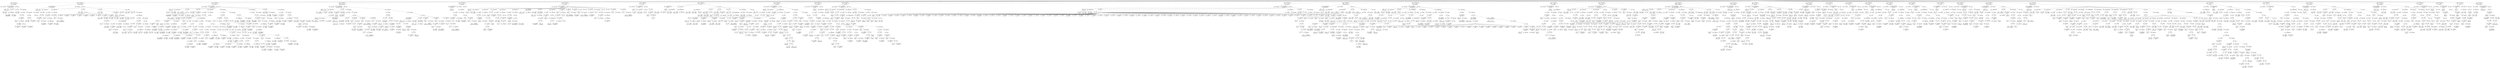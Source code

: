 digraph ast {
node [shape=none];
380949 [label=<<TABLE border='1' cellspacing='0' cellpadding='10' style='rounded' ><TR><TD border='0'>380949</TD><TD border='0'><B>ParameterList</B></TD></TR></TABLE>>];
380948 [label=<<TABLE border='1' cellspacing='0' cellpadding='10' style='rounded' ><TR><TD border='0'>380948</TD><TD border='0'><B>ReturnValueFunction</B></TD></TR><HR/><TR><TD border='0' cellpadding='5' colspan='2'>wp_get_server_protocol</TD></TR></TABLE>>];
380948 -> 380947 [weight=2];
380951 [label=<<TABLE border='1' cellspacing='0' cellpadding='10' style='rounded' ><TR><TD border='0'>380951</TD><TD border='0'><B>BinOP</B></TD></TR><HR/><TR><TD border='0' cellpadding='5' colspan='2'>=</TD></TR></TABLE>>];
380951 -> 380950 [weight=2];
380951 -> 380954 [weight=2];
380950 [label=<<TABLE border='1' cellspacing='0' cellpadding='10' style='rounded' ><TR><TD border='0'>380950</TD><TD border='0'><B>Variable</B></TD></TR><HR/><TR><TD border='0' cellpadding='5'>(0, 169)</TD><TD border='0' cellpadding='5'>protocol</TD></TR></TABLE>>];
380947 [label=<<TABLE border='1' cellspacing='0' cellpadding='10' style='rounded' ><TR><TD border='0'>380947</TD><TD border='0'><B>Id</B></TD></TR><HR/><TR><TD border='0' cellpadding='5' colspan='2'>wp_get_server_protocol</TD></TR></TABLE>>];
380957 [label=<<TABLE border='1' cellspacing='0' cellpadding='10' style='rounded' ><TR><TD border='0'>380957</TD><TD border='0'><B>Variable</B></TD></TR><HR/><TR><TD border='0' cellpadding='5'>(0, 169)</TD><TD border='0' cellpadding='5'>protocol</TD></TR></TABLE>>];
380956 [label=<<TABLE border='1' cellspacing='0' cellpadding='10' style='rounded' ><TR><TD border='0'>380956</TD><TD border='0'><B>Id</B></TD></TR><HR/><TR><TD border='0' cellpadding='5' colspan='2'>in_array</TD></TR></TABLE>>];
380959 [label=<<TABLE border='1' cellspacing='0' cellpadding='10' style='rounded' ><TR><TD border='0'>380959</TD><TD border='0'><B>StringLiteral</B></TD></TR><HR/><TR><TD border='0' cellpadding='5' colspan='2'>HTTP2</TD></TR></TABLE>>];
380958 [label=<<TABLE border='1' cellspacing='0' cellpadding='10' style='rounded' ><TR><TD border='0'>380958</TD><TD border='0'><B>StringLiteral</B></TD></TR><HR/><TR><TD border='0' cellpadding='5' colspan='2'>HTTP1.1</TD></TR></TABLE>>];
380953 [label=<<TABLE border='1' cellspacing='0' cellpadding='10' style='rounded' ><TR><TD border='0'>380953</TD><TD border='0'><B>StringLiteral</B></TD></TR><HR/><TR><TD border='0' cellpadding='5' colspan='2'>SERVER_PROTOCOL</TD></TR></TABLE>>];
380952 [label=<<TABLE border='1' cellspacing='0' cellpadding='10' style='rounded' ><TR><TD border='0'>380952</TD><TD border='0'><B>Variable</B></TD></TR><HR/><TR><TD border='0' cellpadding='5'>(0, 141)</TD><TD border='0' cellpadding='5'>_SERVER</TD></TR></TABLE>>];
380954 [label=<<TABLE border='1' cellspacing='0' cellpadding='10' style='rounded' ><TR><TD border='0'>380954</TD><TD border='0'><B>PostfixExpression</B></TD></TR></TABLE>>];
380954 -> 380952 [weight=2];
380954 -> 380953 [weight=2];
380965 [label=<<TABLE border='1' cellspacing='0' cellpadding='10' style='rounded' ><TR><TD border='0'>380965</TD><TD border='0'><B>Condition</B></TD></TR></TABLE>>];
380965 -> 380964 [weight=2];
380964 [label=<<TABLE border='1' cellspacing='0' cellpadding='10' style='rounded' ><TR><TD border='0'>380964</TD><TD border='0'><B>UnaryOP</B></TD></TR><HR/><TR><TD border='0' cellpadding='5' colspan='2'>!</TD></TR></TABLE>>];
380964 -> 380963 [weight=2];
380967 [label=<<TABLE border='1' cellspacing='0' cellpadding='10' style='rounded' ><TR><TD border='0'>380967</TD><TD border='0'><B>BinOP</B></TD></TR><HR/><TR><TD border='0' cellpadding='5' colspan='2'>=</TD></TR></TABLE>>];
380967 -> 380966 [weight=2];
380967 -> 380968 [weight=2];
380966 [label=<<TABLE border='1' cellspacing='0' cellpadding='10' style='rounded' ><TR><TD border='0'>380966</TD><TD border='0'><B>Variable</B></TD></TR><HR/><TR><TD border='0' cellpadding='5'>(0, 169)</TD><TD border='0' cellpadding='5'>protocol</TD></TR></TABLE>>];
380961 [label=<<TABLE border='1' cellspacing='0' cellpadding='10' style='rounded' ><TR><TD border='0'>380961</TD><TD border='0'><B>Array</B></TD></TR></TABLE>>];
380961 -> 380958 [weight=2];
380961 -> 380959 [weight=2];
380961 -> 380960 [weight=2];
380960 [label=<<TABLE border='1' cellspacing='0' cellpadding='10' style='rounded' ><TR><TD border='0'>380960</TD><TD border='0'><B>StringLiteral</B></TD></TR><HR/><TR><TD border='0' cellpadding='5' colspan='2'>HTTP2.0</TD></TR></TABLE>>];
380963 [label=<<TABLE border='1' cellspacing='0' cellpadding='10' style='rounded' ><TR><TD border='0'>380963</TD><TD border='0'><B>FunctionCall</B></TD></TR><HR/><TR><TD border='0' cellpadding='5' colspan='2'>in_array</TD></TR></TABLE>>];
380963 -> 380956 [weight=2];
380963 -> 380962 [weight=2];
380962 [label=<<TABLE border='1' cellspacing='0' cellpadding='10' style='rounded' ><TR><TD border='0'>380962</TD><TD border='0'><B>ArgumentList</B></TD></TR></TABLE>>];
380962 -> 380957 [weight=2];
380962 -> 380961 [weight=2];
380973 [label=<<TABLE border='1' cellspacing='0' cellpadding='10' style='rounded' ><TR><TD border='0'>380973</TD><TD border='0'><B>Return</B></TD></TR></TABLE>>];
380973 -> 380972 [weight=2];
380972 [label=<<TABLE border='1' cellspacing='0' cellpadding='10' style='rounded' ><TR><TD border='0'>380972</TD><TD border='0'><B>Variable</B></TD></TR><HR/><TR><TD border='0' cellpadding='5'>(0, 169)</TD><TD border='0' cellpadding='5'>protocol</TD></TR></TABLE>>];
380975 [label=<<TABLE border='1' cellspacing='0' cellpadding='10' style='rounded' ><TR><TD border='0'>380975</TD><TD border='0'><B>FunctionStatement</B></TD></TR><HR/><TR><TD border='0' cellpadding='5'>Scope</TD><TD border='0' cellpadding='5'>1482</TD></TR><HR/><TR><TD border='0' cellpadding='5' colspan='2'>wp_get_server_protocol</TD></TR></TABLE>>];
380975 -> 380948 [weight=2];
380975 -> 380949 [weight=2];
380975 -> 380974 [weight=2];
380974 [label=<<TABLE border='1' cellspacing='0' cellpadding='10' style='rounded' ><TR><TD border='0'>380974</TD><TD border='0'><B>Block</B></TD></TR></TABLE>>];
380974 -> 380951 [weight=2];
380974 -> 380970 [weight=2];
380974 -> 380973 [weight=2];
380969 [label=<<TABLE border='1' cellspacing='0' cellpadding='10' style='rounded' ><TR><TD border='0'>380969</TD><TD border='0'><B>Block</B></TD></TR></TABLE>>];
380969 -> 380967 [weight=2];
380968 [label=<<TABLE border='1' cellspacing='0' cellpadding='10' style='rounded' ><TR><TD border='0'>380968</TD><TD border='0'><B>StringLiteral</B></TD></TR><HR/><TR><TD border='0' cellpadding='5' colspan='2'>HTTP1.0</TD></TR></TABLE>>];
380971 [label=<<TABLE border='1' cellspacing='0' cellpadding='10' style='rounded' ><TR><TD border='0'>380971</TD><TD border='0'><B>StatementBody</B></TD></TR></TABLE>>];
380971 -> 380969 [weight=2];
380970 [label=<<TABLE border='1' cellspacing='0' cellpadding='10' style='rounded' ><TR><TD border='0'>380970</TD><TD border='0'><B>IfThenStatement</B></TD></TR></TABLE>>];
380970 -> 380965 [weight=2];
380970 -> 380971 [weight=2];
380981 [label=<<TABLE border='1' cellspacing='0' cellpadding='10' style='rounded' ><TR><TD border='0'>380981</TD><TD border='0'><B>StringLiteral</B></TD></TR><HR/><TR><TD border='0' cellpadding='5' colspan='2'>register_globals</TD></TR></TABLE>>];
380980 [label=<<TABLE border='1' cellspacing='0' cellpadding='10' style='rounded' ><TR><TD border='0'>380980</TD><TD border='0'><B>Id</B></TD></TR><HR/><TR><TD border='0' cellpadding='5' colspan='2'>ini_get</TD></TR></TABLE>>];
380983 [label=<<TABLE border='1' cellspacing='0' cellpadding='10' style='rounded' ><TR><TD border='0'>380983</TD><TD border='0'><B>FunctionCall</B></TD></TR><HR/><TR><TD border='0' cellpadding='5' colspan='2'>ini_get</TD></TR></TABLE>>];
380983 -> 380980 [weight=2];
380983 -> 380982 [weight=2];
380982 [label=<<TABLE border='1' cellspacing='0' cellpadding='10' style='rounded' ><TR><TD border='0'>380982</TD><TD border='0'><B>ArgumentList</B></TD></TR></TABLE>>];
380982 -> 380981 [weight=2];
380977 [label=<<TABLE border='1' cellspacing='0' cellpadding='10' style='rounded' ><TR><TD border='0'>380977</TD><TD border='0'><B>ReturnValueFunction</B></TD></TR><HR/><TR><TD border='0' cellpadding='5' colspan='2'>wp_unregister_GLOBALS</TD></TR></TABLE>>];
380977 -> 380976 [weight=2];
380976 [label=<<TABLE border='1' cellspacing='0' cellpadding='10' style='rounded' ><TR><TD border='0'>380976</TD><TD border='0'><B>Id</B></TD></TR><HR/><TR><TD border='0' cellpadding='5' colspan='2'>wp_unregister_GLOBALS</TD></TR></TABLE>>];
380978 [label=<<TABLE border='1' cellspacing='0' cellpadding='10' style='rounded' ><TR><TD border='0'>380978</TD><TD border='0'><B>ParameterList</B></TD></TR></TABLE>>];
380989 [label=<<TABLE border='1' cellspacing='0' cellpadding='10' style='rounded' ><TR><TD border='0'>380989</TD><TD border='0'><B>Id</B></TD></TR><HR/><TR><TD border='0' cellpadding='5' colspan='2'>isset</TD></TR></TABLE>>];
380988 [label=<<TABLE border='1' cellspacing='0' cellpadding='10' style='rounded' ><TR><TD border='0'>380988</TD><TD border='0'><B>StatementBody</B></TD></TR></TABLE>>];
380988 -> 380986 [weight=2];
380991 [label=<<TABLE border='1' cellspacing='0' cellpadding='10' style='rounded' ><TR><TD border='0'>380991</TD><TD border='0'><B>StringLiteral</B></TD></TR><HR/><TR><TD border='0' cellpadding='5' colspan='2'>GLOBALS</TD></TR></TABLE>>];
380990 [label=<<TABLE border='1' cellspacing='0' cellpadding='10' style='rounded' ><TR><TD border='0'>380990</TD><TD border='0'><B>Variable</B></TD></TR><HR/><TR><TD border='0' cellpadding='5'>(0, 0)</TD><TD border='0' cellpadding='5'>_REQUEST</TD></TR></TABLE>>];
380985 [label=<<TABLE border='1' cellspacing='0' cellpadding='10' style='rounded' ><TR><TD border='0'>380985</TD><TD border='0'><B>Condition</B></TD></TR></TABLE>>];
380985 -> 380984 [weight=2];
380984 [label=<<TABLE border='1' cellspacing='0' cellpadding='10' style='rounded' ><TR><TD border='0'>380984</TD><TD border='0'><B>UnaryOP</B></TD></TR><HR/><TR><TD border='0' cellpadding='5' colspan='2'>!</TD></TR></TABLE>>];
380984 -> 380983 [weight=2];
380987 [label=<<TABLE border='1' cellspacing='0' cellpadding='10' style='rounded' ><TR><TD border='0'>380987</TD><TD border='0'><B>IfThenStatement</B></TD></TR></TABLE>>];
380987 -> 380985 [weight=2];
380987 -> 380988 [weight=2];
380986 [label=<<TABLE border='1' cellspacing='0' cellpadding='10' style='rounded' ><TR><TD border='0'>380986</TD><TD border='0'><B>Return</B></TD></TR></TABLE>>];
380997 [label=<<TABLE border='1' cellspacing='0' cellpadding='10' style='rounded' ><TR><TD border='0'>380997</TD><TD border='0'><B>StringLiteral</B></TD></TR><HR/><TR><TD border='0' cellpadding='5' colspan='2'>GLOBALS overwrite attempt detected</TD></TR></TABLE>>];
380996 [label=<<TABLE border='1' cellspacing='0' cellpadding='10' style='rounded' ><TR><TD border='0'>380996</TD><TD border='0'><B>Id</B></TD></TR><HR/><TR><TD border='0' cellpadding='5' colspan='2'>die</TD></TR></TABLE>>];
380999 [label=<<TABLE border='1' cellspacing='0' cellpadding='10' style='rounded' ><TR><TD border='0'>380999</TD><TD border='0'><B>FunctionCall</B></TD></TR><HR/><TR><TD border='0' cellpadding='5' colspan='2'>die</TD></TR></TABLE>>];
380999 -> 380996 [weight=2];
380999 -> 380998 [weight=2];
380998 [label=<<TABLE border='1' cellspacing='0' cellpadding='10' style='rounded' ><TR><TD border='0'>380998</TD><TD border='0'><B>ArgumentList</B></TD></TR></TABLE>>];
380998 -> 380997 [weight=2];
380993 [label=<<TABLE border='1' cellspacing='0' cellpadding='10' style='rounded' ><TR><TD border='0'>380993</TD><TD border='0'><B>ArgumentList</B></TD></TR></TABLE>>];
380993 -> 380992 [weight=2];
380992 [label=<<TABLE border='1' cellspacing='0' cellpadding='10' style='rounded' ><TR><TD border='0'>380992</TD><TD border='0'><B>PostfixExpression</B></TD></TR></TABLE>>];
380992 -> 380990 [weight=2];
380992 -> 380991 [weight=2];
380995 [label=<<TABLE border='1' cellspacing='0' cellpadding='10' style='rounded' ><TR><TD border='0'>380995</TD><TD border='0'><B>Condition</B></TD></TR></TABLE>>];
380995 -> 380994 [weight=2];
380994 [label=<<TABLE border='1' cellspacing='0' cellpadding='10' style='rounded' ><TR><TD border='0'>380994</TD><TD border='0'><B>FunctionCall</B></TD></TR><HR/><TR><TD border='0' cellpadding='5' colspan='2'>isset</TD></TR></TABLE>>];
380994 -> 380989 [weight=2];
380994 -> 380993 [weight=2];
381005 [label=<<TABLE border='1' cellspacing='0' cellpadding='10' style='rounded' ><TR><TD border='0'>381005</TD><TD border='0'><B>StringLiteral</B></TD></TR><HR/><TR><TD border='0' cellpadding='5' colspan='2'>_GET</TD></TR></TABLE>>];
381004 [label=<<TABLE border='1' cellspacing='0' cellpadding='10' style='rounded' ><TR><TD border='0'>381004</TD><TD border='0'><B>StringLiteral</B></TD></TR><HR/><TR><TD border='0' cellpadding='5' colspan='2'>GLOBALS</TD></TR></TABLE>>];
381007 [label=<<TABLE border='1' cellspacing='0' cellpadding='10' style='rounded' ><TR><TD border='0'>381007</TD><TD border='0'><B>StringLiteral</B></TD></TR><HR/><TR><TD border='0' cellpadding='5' colspan='2'>_COOKIE</TD></TR></TABLE>>];
381006 [label=<<TABLE border='1' cellspacing='0' cellpadding='10' style='rounded' ><TR><TD border='0'>381006</TD><TD border='0'><B>StringLiteral</B></TD></TR><HR/><TR><TD border='0' cellpadding='5' colspan='2'>_POST</TD></TR></TABLE>>];
381001 [label=<<TABLE border='1' cellspacing='0' cellpadding='10' style='rounded' ><TR><TD border='0'>381001</TD><TD border='0'><B>StatementBody</B></TD></TR></TABLE>>];
381001 -> 380999 [weight=2];
381000 [label=<<TABLE border='1' cellspacing='0' cellpadding='10' style='rounded' ><TR><TD border='0'>381000</TD><TD border='0'><B>IfThenStatement</B></TD></TR></TABLE>>];
381000 -> 380995 [weight=2];
381000 -> 381001 [weight=2];
381003 [label=<<TABLE border='1' cellspacing='0' cellpadding='10' style='rounded' ><TR><TD border='0'>381003</TD><TD border='0'><B>BinOP</B></TD></TR><HR/><TR><TD border='0' cellpadding='5' colspan='2'>=</TD></TR></TABLE>>];
381003 -> 381002 [weight=2];
381003 -> 381013 [weight=2];
381002 [label=<<TABLE border='1' cellspacing='0' cellpadding='10' style='rounded' ><TR><TD border='0'>381002</TD><TD border='0'><B>Variable</B></TD></TR><HR/><TR><TD border='0' cellpadding='5'>(1483, 7391)</TD><TD border='0' cellpadding='5'>no_unset</TD></TR></TABLE>>];
381013 [label=<<TABLE border='1' cellspacing='0' cellpadding='10' style='rounded' ><TR><TD border='0'>381013</TD><TD border='0'><B>Array</B></TD></TR></TABLE>>];
381013 -> 381004 [weight=2];
381013 -> 381005 [weight=2];
381013 -> 381006 [weight=2];
381013 -> 381007 [weight=2];
381013 -> 381008 [weight=2];
381013 -> 381009 [weight=2];
381013 -> 381010 [weight=2];
381013 -> 381011 [weight=2];
381013 -> 381012 [weight=2];
381012 [label=<<TABLE border='1' cellspacing='0' cellpadding='10' style='rounded' ><TR><TD border='0'>381012</TD><TD border='0'><B>StringLiteral</B></TD></TR><HR/><TR><TD border='0' cellpadding='5' colspan='2'>table_prefix</TD></TR></TABLE>>];
381015 [label=<<TABLE border='1' cellspacing='0' cellpadding='10' style='rounded' ><TR><TD border='0'>381015</TD><TD border='0'><B>BinOP</B></TD></TR><HR/><TR><TD border='0' cellpadding='5' colspan='2'>=</TD></TR></TABLE>>];
381015 -> 381014 [weight=2];
381015 -> 381039 [weight=2];
381014 [label=<<TABLE border='1' cellspacing='0' cellpadding='10' style='rounded' ><TR><TD border='0'>381014</TD><TD border='0'><B>Variable</B></TD></TR><HR/><TR><TD border='0' cellpadding='5'>(1483, 7392)</TD><TD border='0' cellpadding='5'>input</TD></TR></TABLE>>];
381009 [label=<<TABLE border='1' cellspacing='0' cellpadding='10' style='rounded' ><TR><TD border='0'>381009</TD><TD border='0'><B>StringLiteral</B></TD></TR><HR/><TR><TD border='0' cellpadding='5' colspan='2'>_SERVER</TD></TR></TABLE>>];
381008 [label=<<TABLE border='1' cellspacing='0' cellpadding='10' style='rounded' ><TR><TD border='0'>381008</TD><TD border='0'><B>StringLiteral</B></TD></TR><HR/><TR><TD border='0' cellpadding='5' colspan='2'>_REQUEST</TD></TR></TABLE>>];
381011 [label=<<TABLE border='1' cellspacing='0' cellpadding='10' style='rounded' ><TR><TD border='0'>381011</TD><TD border='0'><B>StringLiteral</B></TD></TR><HR/><TR><TD border='0' cellpadding='5' colspan='2'>_FILES</TD></TR></TABLE>>];
381010 [label=<<TABLE border='1' cellspacing='0' cellpadding='10' style='rounded' ><TR><TD border='0'>381010</TD><TD border='0'><B>StringLiteral</B></TD></TR><HR/><TR><TD border='0' cellpadding='5' colspan='2'>_ENV</TD></TR></TABLE>>];
381021 [label=<<TABLE border='1' cellspacing='0' cellpadding='10' style='rounded' ><TR><TD border='0'>381021</TD><TD border='0'><B>Variable</B></TD></TR><HR/><TR><TD border='0' cellpadding='5'>(1483, 7393)</TD><TD border='0' cellpadding='5'>_ENV</TD></TR></TABLE>>];
381020 [label=<<TABLE border='1' cellspacing='0' cellpadding='10' style='rounded' ><TR><TD border='0'>381020</TD><TD border='0'><B>Variable</B></TD></TR><HR/><TR><TD border='0' cellpadding='5'>(0, 141)</TD><TD border='0' cellpadding='5'>_SERVER</TD></TR></TABLE>>];
381023 [label=<<TABLE border='1' cellspacing='0' cellpadding='10' style='rounded' ><TR><TD border='0'>381023</TD><TD border='0'><B>Id</B></TD></TR><HR/><TR><TD border='0' cellpadding='5' colspan='2'>isset</TD></TR></TABLE>>];
381022 [label=<<TABLE border='1' cellspacing='0' cellpadding='10' style='rounded' ><TR><TD border='0'>381022</TD><TD border='0'><B>Variable</B></TD></TR><HR/><TR><TD border='0' cellpadding='5'>(0, 177)</TD><TD border='0' cellpadding='5'>_FILES</TD></TR></TABLE>>];
381017 [label=<<TABLE border='1' cellspacing='0' cellpadding='10' style='rounded' ><TR><TD border='0'>381017</TD><TD border='0'><B>Variable</B></TD></TR><HR/><TR><TD border='0' cellpadding='5'>(0, 3)</TD><TD border='0' cellpadding='5'>_GET</TD></TR></TABLE>>];
381016 [label=<<TABLE border='1' cellspacing='0' cellpadding='10' style='rounded' ><TR><TD border='0'>381016</TD><TD border='0'><B>Id</B></TD></TR><HR/><TR><TD border='0' cellpadding='5' colspan='2'>array_merge</TD></TR></TABLE>>];
381019 [label=<<TABLE border='1' cellspacing='0' cellpadding='10' style='rounded' ><TR><TD border='0'>381019</TD><TD border='0'><B>Variable</B></TD></TR><HR/><TR><TD border='0' cellpadding='5'>(0, 808)</TD><TD border='0' cellpadding='5'>_COOKIE</TD></TR></TABLE>>];
381018 [label=<<TABLE border='1' cellspacing='0' cellpadding='10' style='rounded' ><TR><TD border='0'>381018</TD><TD border='0'><B>Variable</B></TD></TR><HR/><TR><TD border='0' cellpadding='5'>(0, 4)</TD><TD border='0' cellpadding='5'>_POST</TD></TR></TABLE>>];
381029 [label=<<TABLE border='1' cellspacing='0' cellpadding='10' style='rounded' ><TR><TD border='0'>381029</TD><TD border='0'><B>Variable</B></TD></TR><HR/><TR><TD border='0' cellpadding='5'>(1483, 7394)</TD><TD border='0' cellpadding='5'>_SESSION</TD></TR></TABLE>>];
381028 [label=<<TABLE border='1' cellspacing='0' cellpadding='10' style='rounded' ><TR><TD border='0'>381028</TD><TD border='0'><B>Id</B></TD></TR><HR/><TR><TD border='0' cellpadding='5' colspan='2'>is_array</TD></TR></TABLE>>];
381031 [label=<<TABLE border='1' cellspacing='0' cellpadding='10' style='rounded' ><TR><TD border='0'>381031</TD><TD border='0'><B>FunctionCall</B></TD></TR><HR/><TR><TD border='0' cellpadding='5' colspan='2'>is_array</TD></TR></TABLE>>];
381031 -> 381028 [weight=2];
381031 -> 381030 [weight=2];
381030 [label=<<TABLE border='1' cellspacing='0' cellpadding='10' style='rounded' ><TR><TD border='0'>381030</TD><TD border='0'><B>ArgumentList</B></TD></TR></TABLE>>];
381030 -> 381029 [weight=2];
381025 [label=<<TABLE border='1' cellspacing='0' cellpadding='10' style='rounded' ><TR><TD border='0'>381025</TD><TD border='0'><B>ArgumentList</B></TD></TR></TABLE>>];
381025 -> 381024 [weight=2];
381024 [label=<<TABLE border='1' cellspacing='0' cellpadding='10' style='rounded' ><TR><TD border='0'>381024</TD><TD border='0'><B>Variable</B></TD></TR><HR/><TR><TD border='0' cellpadding='5'>(1483, 7394)</TD><TD border='0' cellpadding='5'>_SESSION</TD></TR></TABLE>>];
381027 [label=<<TABLE border='1' cellspacing='0' cellpadding='10' style='rounded' ><TR><TD border='0'>381027</TD><TD border='0'><B>LogicOP</B></TD></TR><HR/><TR><TD border='0' cellpadding='5' colspan='2'>&amp;&amp;</TD></TR></TABLE>>];
381027 -> 381026 [weight=2];
381027 -> 381037 [weight=2];
381026 [label=<<TABLE border='1' cellspacing='0' cellpadding='10' style='rounded' ><TR><TD border='0'>381026</TD><TD border='0'><B>FunctionCall</B></TD></TR><HR/><TR><TD border='0' cellpadding='5' colspan='2'>isset</TD></TR></TABLE>>];
381026 -> 381023 [weight=2];
381026 -> 381025 [weight=2];
381037 [label=<<TABLE border='1' cellspacing='0' cellpadding='10' style='rounded' ><TR><TD border='0'>381037</TD><TD border='0'><B>ConditionalExpression</B></TD></TR></TABLE>>];
381037 -> 381032 [weight=2];
381037 -> 381034 [weight=2];
381037 -> 381036 [weight=2];
381036 [label=<<TABLE border='1' cellspacing='0' cellpadding='10' style='rounded' ><TR><TD border='0'>381036</TD><TD border='0'><B>ConditionalFalse</B></TD></TR></TABLE>>];
381036 -> 381035 [weight=2];
381039 [label=<<TABLE border='1' cellspacing='0' cellpadding='10' style='rounded' ><TR><TD border='0'>381039</TD><TD border='0'><B>FunctionCall</B></TD></TR><HR/><TR><TD border='0' cellpadding='5' colspan='2'>array_merge</TD></TR></TABLE>>];
381039 -> 381016 [weight=2];
381039 -> 381038 [weight=2];
381038 [label=<<TABLE border='1' cellspacing='0' cellpadding='10' style='rounded' ><TR><TD border='0'>381038</TD><TD border='0'><B>ArgumentList</B></TD></TR></TABLE>>];
381038 -> 381017 [weight=2];
381038 -> 381018 [weight=2];
381038 -> 381019 [weight=2];
381038 -> 381020 [weight=2];
381038 -> 381021 [weight=2];
381038 -> 381022 [weight=2];
381038 -> 381027 [weight=2];
381033 [label=<<TABLE border='1' cellspacing='0' cellpadding='10' style='rounded' ><TR><TD border='0'>381033</TD><TD border='0'><B>Variable</B></TD></TR><HR/><TR><TD border='0' cellpadding='5'>(1483, 7394)</TD><TD border='0' cellpadding='5'>_SESSION</TD></TR></TABLE>>];
381032 [label=<<TABLE border='1' cellspacing='0' cellpadding='10' style='rounded' ><TR><TD border='0'>381032</TD><TD border='0'><B>Condition</B></TD></TR></TABLE>>];
381032 -> 381031 [weight=2];
381035 [label=<<TABLE border='1' cellspacing='0' cellpadding='10' style='rounded' ><TR><TD border='0'>381035</TD><TD border='0'><B>Array</B></TD></TR></TABLE>>];
381034 [label=<<TABLE border='1' cellspacing='0' cellpadding='10' style='rounded' ><TR><TD border='0'>381034</TD><TD border='0'><B>ConditionalTrue</B></TD></TR></TABLE>>];
381034 -> 381033 [weight=2];
381045 [label=<<TABLE border='1' cellspacing='0' cellpadding='10' style='rounded' ><TR><TD border='0'>381045</TD><TD border='0'><B>Id</B></TD></TR><HR/><TR><TD border='0' cellpadding='5' colspan='2'>in_array</TD></TR></TABLE>>];
381047 [label=<<TABLE border='1' cellspacing='0' cellpadding='10' style='rounded' ><TR><TD border='0'>381047</TD><TD border='0'><B>Variable</B></TD></TR><HR/><TR><TD border='0' cellpadding='5'>(1483, 7391)</TD><TD border='0' cellpadding='5'>no_unset</TD></TR></TABLE>>];
381046 [label=<<TABLE border='1' cellspacing='0' cellpadding='10' style='rounded' ><TR><TD border='0'>381046</TD><TD border='0'><B>Variable</B></TD></TR><HR/><TR><TD border='0' cellpadding='5'>(0, 280)</TD><TD border='0' cellpadding='5'>k</TD></TR></TABLE>>];
381041 [label=<<TABLE border='1' cellspacing='0' cellpadding='10' style='rounded' ><TR><TD border='0'>381041</TD><TD border='0'><B>Variable</B></TD></TR><HR/><TR><TD border='0' cellpadding='5'>(0, 280)</TD><TD border='0' cellpadding='5'>k</TD></TR></TABLE>>];
381040 [label=<<TABLE border='1' cellspacing='0' cellpadding='10' style='rounded' ><TR><TD border='0'>381040</TD><TD border='0'><B>Variable</B></TD></TR><HR/><TR><TD border='0' cellpadding='5'>(1483, 7392)</TD><TD border='0' cellpadding='5'>input</TD></TR></TABLE>>];
381042 [label=<<TABLE border='1' cellspacing='0' cellpadding='10' style='rounded' ><TR><TD border='0'>381042</TD><TD border='0'><B>Variable</B></TD></TR><HR/><TR><TD border='0' cellpadding='5'>(0, 281)</TD><TD border='0' cellpadding='5'>v</TD></TR></TABLE>>];
381053 [label=<<TABLE border='1' cellspacing='0' cellpadding='10' style='rounded' ><TR><TD border='0'>381053</TD><TD border='0'><B>Variable</B></TD></TR><HR/><TR><TD border='0' cellpadding='5'>(0, 480)</TD><TD border='0' cellpadding='5'>GLOBALS</TD></TR></TABLE>>];
381052 [label=<<TABLE border='1' cellspacing='0' cellpadding='10' style='rounded' ><TR><TD border='0'>381052</TD><TD border='0'><B>Id</B></TD></TR><HR/><TR><TD border='0' cellpadding='5' colspan='2'>isset</TD></TR></TABLE>>];
381055 [label=<<TABLE border='1' cellspacing='0' cellpadding='10' style='rounded' ><TR><TD border='0'>381055</TD><TD border='0'><B>PostfixExpression</B></TD></TR></TABLE>>];
381055 -> 381053 [weight=2];
381055 -> 381054 [weight=2];
381054 [label=<<TABLE border='1' cellspacing='0' cellpadding='10' style='rounded' ><TR><TD border='0'>381054</TD><TD border='0'><B>Variable</B></TD></TR><HR/><TR><TD border='0' cellpadding='5'>(0, 280)</TD><TD border='0' cellpadding='5'>k</TD></TR></TABLE>>];
381049 [label=<<TABLE border='1' cellspacing='0' cellpadding='10' style='rounded' ><TR><TD border='0'>381049</TD><TD border='0'><B>FunctionCall</B></TD></TR><HR/><TR><TD border='0' cellpadding='5' colspan='2'>in_array</TD></TR></TABLE>>];
381049 -> 381045 [weight=2];
381049 -> 381048 [weight=2];
381048 [label=<<TABLE border='1' cellspacing='0' cellpadding='10' style='rounded' ><TR><TD border='0'>381048</TD><TD border='0'><B>ArgumentList</B></TD></TR></TABLE>>];
381048 -> 381046 [weight=2];
381048 -> 381047 [weight=2];
381051 [label=<<TABLE border='1' cellspacing='0' cellpadding='10' style='rounded' ><TR><TD border='0'>381051</TD><TD border='0'><B>LogicOP</B></TD></TR><HR/><TR><TD border='0' cellpadding='5' colspan='2'>&amp;&amp;</TD></TR></TABLE>>];
381051 -> 381050 [weight=2];
381051 -> 381057 [weight=2];
381050 [label=<<TABLE border='1' cellspacing='0' cellpadding='10' style='rounded' ><TR><TD border='0'>381050</TD><TD border='0'><B>UnaryOP</B></TD></TR><HR/><TR><TD border='0' cellpadding='5' colspan='2'>!</TD></TR></TABLE>>];
381050 -> 381049 [weight=2];
381061 [label=<<TABLE border='1' cellspacing='0' cellpadding='10' style='rounded' ><TR><TD border='0'>381061</TD><TD border='0'><B>PostfixExpression</B></TD></TR></TABLE>>];
381061 -> 381059 [weight=2];
381061 -> 381060 [weight=2];
381060 [label=<<TABLE border='1' cellspacing='0' cellpadding='10' style='rounded' ><TR><TD border='0'>381060</TD><TD border='0'><B>Variable</B></TD></TR><HR/><TR><TD border='0' cellpadding='5'>(0, 280)</TD><TD border='0' cellpadding='5'>k</TD></TR></TABLE>>];
381063 [label=<<TABLE border='1' cellspacing='0' cellpadding='10' style='rounded' ><TR><TD border='0'>381063</TD><TD border='0'><B>UnsetStatement</B></TD></TR></TABLE>>];
381063 -> 381062 [weight=2];
381062 [label=<<TABLE border='1' cellspacing='0' cellpadding='10' style='rounded' ><TR><TD border='0'>381062</TD><TD border='0'><B>ArgumentList</B></TD></TR></TABLE>>];
381062 -> 381061 [weight=2];
381057 [label=<<TABLE border='1' cellspacing='0' cellpadding='10' style='rounded' ><TR><TD border='0'>381057</TD><TD border='0'><B>FunctionCall</B></TD></TR><HR/><TR><TD border='0' cellpadding='5' colspan='2'>isset</TD></TR></TABLE>>];
381057 -> 381052 [weight=2];
381057 -> 381056 [weight=2];
381056 [label=<<TABLE border='1' cellspacing='0' cellpadding='10' style='rounded' ><TR><TD border='0'>381056</TD><TD border='0'><B>ArgumentList</B></TD></TR></TABLE>>];
381056 -> 381055 [weight=2];
381059 [label=<<TABLE border='1' cellspacing='0' cellpadding='10' style='rounded' ><TR><TD border='0'>381059</TD><TD border='0'><B>Variable</B></TD></TR><HR/><TR><TD border='0' cellpadding='5'>(0, 480)</TD><TD border='0' cellpadding='5'>GLOBALS</TD></TR></TABLE>>];
381058 [label=<<TABLE border='1' cellspacing='0' cellpadding='10' style='rounded' ><TR><TD border='0'>381058</TD><TD border='0'><B>Condition</B></TD></TR></TABLE>>];
381058 -> 381051 [weight=2];
381069 [label=<<TABLE border='1' cellspacing='0' cellpadding='10' style='rounded' ><TR><TD border='0'>381069</TD><TD border='0'><B>Block</B></TD></TR></TABLE>>];
381069 -> 380987 [weight=2];
381069 -> 381000 [weight=2];
381069 -> 381003 [weight=2];
381069 -> 381015 [weight=2];
381069 -> 381067 [weight=2];
381068 [label=<<TABLE border='1' cellspacing='0' cellpadding='10' style='rounded' ><TR><TD border='0'>381068</TD><TD border='0'><B>StatementBody</B></TD></TR></TABLE>>];
381068 -> 381065 [weight=2];
381071 [label=<<TABLE border='1' cellspacing='0' cellpadding='10' style='rounded' ><TR><TD border='0'>381071</TD><TD border='0'><B>Id</B></TD></TR><HR/><TR><TD border='0' cellpadding='5' colspan='2'>wp_fix_server_vars</TD></TR></TABLE>>];
381070 [label=<<TABLE border='1' cellspacing='0' cellpadding='10' style='rounded' ><TR><TD border='0'>381070</TD><TD border='0'><B>FunctionStatement</B></TD></TR><HR/><TR><TD border='0' cellpadding='5'>Scope</TD><TD border='0' cellpadding='5'>1483</TD></TR><HR/><TR><TD border='0' cellpadding='5' colspan='2'>wp_unregister_GLOBALS</TD></TR></TABLE>>];
381070 -> 380977 [weight=2];
381070 -> 380978 [weight=2];
381070 -> 381069 [weight=2];
381065 [label=<<TABLE border='1' cellspacing='0' cellpadding='10' style='rounded' ><TR><TD border='0'>381065</TD><TD border='0'><B>IfThenStatement</B></TD></TR></TABLE>>];
381065 -> 381058 [weight=2];
381065 -> 381066 [weight=2];
381064 [label=<<TABLE border='1' cellspacing='0' cellpadding='10' style='rounded' ><TR><TD border='0'>381064</TD><TD border='0'><B>Block</B></TD></TR></TABLE>>];
381064 -> 381063 [weight=2];
381067 [label=<<TABLE border='1' cellspacing='0' cellpadding='10' style='rounded' ><TR><TD border='0'>381067</TD><TD border='0'><B>ForEach</B></TD></TR></TABLE>>];
381067 -> 381040 [weight=2];
381067 -> 381041 [weight=2];
381067 -> 381042 [weight=2];
381067 -> 381068 [weight=2];
381066 [label=<<TABLE border='1' cellspacing='0' cellpadding='10' style='rounded' ><TR><TD border='0'>381066</TD><TD border='0'><B>StatementBody</B></TD></TR></TABLE>>];
381066 -> 381064 [weight=2];
381077 [label=<<TABLE border='1' cellspacing='0' cellpadding='10' style='rounded' ><TR><TD border='0'>381077</TD><TD border='0'><B>Variable</B></TD></TR><HR/><TR><TD border='0' cellpadding='5'>(1484, 7396)</TD><TD border='0' cellpadding='5'>default_server_values</TD></TR></TABLE>>];
381076 [label=<<TABLE border='1' cellspacing='0' cellpadding='10' style='rounded' ><TR><TD border='0'>381076</TD><TD border='0'><B>VariableStatement</B></TD></TR></TABLE>>];
381076 -> 381074 [weight=2];
381076 -> 381075 [weight=2];
381079 [label=<<TABLE border='1' cellspacing='0' cellpadding='10' style='rounded' ><TR><TD border='0'>381079</TD><TD border='0'><B>StringLiteral</B></TD></TR><HR/><TR><TD border='0' cellpadding='5' colspan='2'>SERVER_SOFTWARE</TD></TR></TABLE>>];
381078 [label=<<TABLE border='1' cellspacing='0' cellpadding='10' style='rounded' ><TR><TD border='0'>381078</TD><TD border='0'><B>BinOP</B></TD></TR><HR/><TR><TD border='0' cellpadding='5' colspan='2'>=</TD></TR></TABLE>>];
381078 -> 381077 [weight=2];
381078 -> 381083 [weight=2];
381073 [label=<<TABLE border='1' cellspacing='0' cellpadding='10' style='rounded' ><TR><TD border='0'>381073</TD><TD border='0'><B>ParameterList</B></TD></TR></TABLE>>];
381072 [label=<<TABLE border='1' cellspacing='0' cellpadding='10' style='rounded' ><TR><TD border='0'>381072</TD><TD border='0'><B>ReturnValueFunction</B></TD></TR><HR/><TR><TD border='0' cellpadding='5' colspan='2'>wp_fix_server_vars</TD></TR></TABLE>>];
381072 -> 381071 [weight=2];
381075 [label=<<TABLE border='1' cellspacing='0' cellpadding='10' style='rounded' ><TR><TD border='0'>381075</TD><TD border='0'><B>Variable</B></TD></TR><HR/><TR><TD border='0' cellpadding='5'>(1484, 7395)</TD><TD border='0' cellpadding='5'>PHP_SELF</TD></TR></TABLE>>];
381074 [label=<<TABLE border='1' cellspacing='0' cellpadding='10' style='rounded' ><TR><TD border='0'>381074</TD><TD border='0'><B>Global</B></TD></TR><HR/><TR><TD border='0' cellpadding='5' colspan='2'>global</TD></TR></TABLE>>];
381085 [label=<<TABLE border='1' cellspacing='0' cellpadding='10' style='rounded' ><TR><TD border='0'>381085</TD><TD border='0'><B>BinOP</B></TD></TR><HR/><TR><TD border='0' cellpadding='5' colspan='2'>=</TD></TR></TABLE>>];
381085 -> 381084 [weight=2];
381085 -> 381090 [weight=2];
381084 [label=<<TABLE border='1' cellspacing='0' cellpadding='10' style='rounded' ><TR><TD border='0'>381084</TD><TD border='0'><B>Variable</B></TD></TR><HR/><TR><TD border='0' cellpadding='5'>(0, 141)</TD><TD border='0' cellpadding='5'>_SERVER</TD></TR></TABLE>>];
381087 [label=<<TABLE border='1' cellspacing='0' cellpadding='10' style='rounded' ><TR><TD border='0'>381087</TD><TD border='0'><B>Variable</B></TD></TR><HR/><TR><TD border='0' cellpadding='5'>(1484, 7396)</TD><TD border='0' cellpadding='5'>default_server_values</TD></TR></TABLE>>];
381086 [label=<<TABLE border='1' cellspacing='0' cellpadding='10' style='rounded' ><TR><TD border='0'>381086</TD><TD border='0'><B>Id</B></TD></TR><HR/><TR><TD border='0' cellpadding='5' colspan='2'>array_merge</TD></TR></TABLE>>];
381081 [label=<<TABLE border='1' cellspacing='0' cellpadding='10' style='rounded' ><TR><TD border='0'>381081</TD><TD border='0'><B>StringLiteral</B></TD></TR><HR/><TR><TD border='0' cellpadding='5' colspan='2'>REQUEST_URI</TD></TR></TABLE>>];
381080 [label=<<TABLE border='1' cellspacing='0' cellpadding='10' style='rounded' ><TR><TD border='0'>381080</TD><TD border='0'><B>StringLiteral</B></TD></TR><HR/><TR><TD border='0' cellpadding='5' colspan='2'></TD></TR></TABLE>>];
381083 [label=<<TABLE border='1' cellspacing='0' cellpadding='10' style='rounded' ><TR><TD border='0'>381083</TD><TD border='0'><B>Array</B></TD></TR></TABLE>>];
381083 -> 381079 [weight=2];
381083 -> 381080 [weight=2];
381083 -> 381081 [weight=2];
381083 -> 381082 [weight=2];
381082 [label=<<TABLE border='1' cellspacing='0' cellpadding='10' style='rounded' ><TR><TD border='0'>381082</TD><TD border='0'><B>StringLiteral</B></TD></TR><HR/><TR><TD border='0' cellpadding='5' colspan='2'></TD></TR></TABLE>>];
381093 [label=<<TABLE border='1' cellspacing='0' cellpadding='10' style='rounded' ><TR><TD border='0'>381093</TD><TD border='0'><B>StringLiteral</B></TD></TR><HR/><TR><TD border='0' cellpadding='5' colspan='2'>REQUEST_URI</TD></TR></TABLE>>];
381092 [label=<<TABLE border='1' cellspacing='0' cellpadding='10' style='rounded' ><TR><TD border='0'>381092</TD><TD border='0'><B>Variable</B></TD></TR><HR/><TR><TD border='0' cellpadding='5'>(0, 141)</TD><TD border='0' cellpadding='5'>_SERVER</TD></TR></TABLE>>];
381095 [label=<<TABLE border='1' cellspacing='0' cellpadding='10' style='rounded' ><TR><TD border='0'>381095</TD><TD border='0'><B>ArgumentList</B></TD></TR></TABLE>>];
381095 -> 381094 [weight=2];
381094 [label=<<TABLE border='1' cellspacing='0' cellpadding='10' style='rounded' ><TR><TD border='0'>381094</TD><TD border='0'><B>PostfixExpression</B></TD></TR></TABLE>>];
381094 -> 381092 [weight=2];
381094 -> 381093 [weight=2];
381089 [label=<<TABLE border='1' cellspacing='0' cellpadding='10' style='rounded' ><TR><TD border='0'>381089</TD><TD border='0'><B>ArgumentList</B></TD></TR></TABLE>>];
381089 -> 381087 [weight=2];
381089 -> 381088 [weight=2];
381088 [label=<<TABLE border='1' cellspacing='0' cellpadding='10' style='rounded' ><TR><TD border='0'>381088</TD><TD border='0'><B>Variable</B></TD></TR><HR/><TR><TD border='0' cellpadding='5'>(0, 141)</TD><TD border='0' cellpadding='5'>_SERVER</TD></TR></TABLE>>];
381091 [label=<<TABLE border='1' cellspacing='0' cellpadding='10' style='rounded' ><TR><TD border='0'>381091</TD><TD border='0'><B>Id</B></TD></TR><HR/><TR><TD border='0' cellpadding='5' colspan='2'>empty</TD></TR></TABLE>>];
381090 [label=<<TABLE border='1' cellspacing='0' cellpadding='10' style='rounded' ><TR><TD border='0'>381090</TD><TD border='0'><B>FunctionCall</B></TD></TR><HR/><TR><TD border='0' cellpadding='5' colspan='2'>array_merge</TD></TR></TABLE>>];
381090 -> 381086 [weight=2];
381090 -> 381089 [weight=2];
381101 [label=<<TABLE border='1' cellspacing='0' cellpadding='10' style='rounded' ><TR><TD border='0'>381101</TD><TD border='0'><B>LogicOP</B></TD></TR><HR/><TR><TD border='0' cellpadding='5' colspan='2'>&amp;&amp;</TD></TR></TABLE>>];
381101 -> 381099 [weight=2];
381101 -> 381108 [weight=2];
381100 [label=<<TABLE border='1' cellspacing='0' cellpadding='10' style='rounded' ><TR><TD border='0'>381100</TD><TD border='0'><B>StringLiteral</B></TD></TR><HR/><TR><TD border='0' cellpadding='5' colspan='2'>cgi-fcgi</TD></TR></TABLE>>];
381103 [label=<<TABLE border='1' cellspacing='0' cellpadding='10' style='rounded' ><TR><TD border='0'>381103</TD><TD border='0'><B>StringLiteral</B></TD></TR><HR/><TR><TD border='0' cellpadding='5' colspan='2'>^Microsoft-IIS</TD></TR></TABLE>>];
381102 [label=<<TABLE border='1' cellspacing='0' cellpadding='10' style='rounded' ><TR><TD border='0'>381102</TD><TD border='0'><B>Id</B></TD></TR><HR/><TR><TD border='0' cellpadding='5' colspan='2'>preg_match</TD></TR></TABLE>>];
381097 [label=<<TABLE border='1' cellspacing='0' cellpadding='10' style='rounded' ><TR><TD border='0'>381097</TD><TD border='0'><B>LogicOP</B></TD></TR><HR/><TR><TD border='0' cellpadding='5' colspan='2'>||</TD></TR></TABLE>>];
381097 -> 381096 [weight=2];
381097 -> 381101 [weight=2];
381096 [label=<<TABLE border='1' cellspacing='0' cellpadding='10' style='rounded' ><TR><TD border='0'>381096</TD><TD border='0'><B>FunctionCall</B></TD></TR><HR/><TR><TD border='0' cellpadding='5' colspan='2'>empty</TD></TR></TABLE>>];
381096 -> 381091 [weight=2];
381096 -> 381095 [weight=2];
381099 [label=<<TABLE border='1' cellspacing='0' cellpadding='10' style='rounded' ><TR><TD border='0'>381099</TD><TD border='0'><B>RelOP</B></TD></TR><HR/><TR><TD border='0' cellpadding='5' colspan='2'>!=</TD></TR></TABLE>>];
381099 -> 381098 [weight=2];
381099 -> 381100 [weight=2];
381098 [label=<<TABLE border='1' cellspacing='0' cellpadding='10' style='rounded' ><TR><TD border='0'>381098</TD><TD border='0'><B>Id</B></TD></TR><HR/><TR><TD border='0' cellpadding='5' colspan='2'>PHP_SAPI</TD></TR></TABLE>>];
381109 [label=<<TABLE border='1' cellspacing='0' cellpadding='10' style='rounded' ><TR><TD border='0'>381109</TD><TD border='0'><B>Condition</B></TD></TR></TABLE>>];
381109 -> 381097 [weight=2];
381108 [label=<<TABLE border='1' cellspacing='0' cellpadding='10' style='rounded' ><TR><TD border='0'>381108</TD><TD border='0'><B>FunctionCall</B></TD></TR><HR/><TR><TD border='0' cellpadding='5' colspan='2'>preg_match</TD></TR></TABLE>>];
381108 -> 381102 [weight=2];
381108 -> 381107 [weight=2];
381111 [label=<<TABLE border='1' cellspacing='0' cellpadding='10' style='rounded' ><TR><TD border='0'>381111</TD><TD border='0'><B>Variable</B></TD></TR><HR/><TR><TD border='0' cellpadding='5'>(0, 141)</TD><TD border='0' cellpadding='5'>_SERVER</TD></TR></TABLE>>];
381110 [label=<<TABLE border='1' cellspacing='0' cellpadding='10' style='rounded' ><TR><TD border='0'>381110</TD><TD border='0'><B>Id</B></TD></TR><HR/><TR><TD border='0' cellpadding='5' colspan='2'>isset</TD></TR></TABLE>>];
381105 [label=<<TABLE border='1' cellspacing='0' cellpadding='10' style='rounded' ><TR><TD border='0'>381105</TD><TD border='0'><B>StringLiteral</B></TD></TR><HR/><TR><TD border='0' cellpadding='5' colspan='2'>SERVER_SOFTWARE</TD></TR></TABLE>>];
381104 [label=<<TABLE border='1' cellspacing='0' cellpadding='10' style='rounded' ><TR><TD border='0'>381104</TD><TD border='0'><B>Variable</B></TD></TR><HR/><TR><TD border='0' cellpadding='5'>(0, 141)</TD><TD border='0' cellpadding='5'>_SERVER</TD></TR></TABLE>>];
381107 [label=<<TABLE border='1' cellspacing='0' cellpadding='10' style='rounded' ><TR><TD border='0'>381107</TD><TD border='0'><B>ArgumentList</B></TD></TR></TABLE>>];
381107 -> 381103 [weight=2];
381107 -> 381106 [weight=2];
381106 [label=<<TABLE border='1' cellspacing='0' cellpadding='10' style='rounded' ><TR><TD border='0'>381106</TD><TD border='0'><B>PostfixExpression</B></TD></TR></TABLE>>];
381106 -> 381104 [weight=2];
381106 -> 381105 [weight=2];
381117 [label=<<TABLE border='1' cellspacing='0' cellpadding='10' style='rounded' ><TR><TD border='0'>381117</TD><TD border='0'><B>Variable</B></TD></TR><HR/><TR><TD border='0' cellpadding='5'>(0, 141)</TD><TD border='0' cellpadding='5'>_SERVER</TD></TR></TABLE>>];
381116 [label=<<TABLE border='1' cellspacing='0' cellpadding='10' style='rounded' ><TR><TD border='0'>381116</TD><TD border='0'><B>Condition</B></TD></TR></TABLE>>];
381116 -> 381115 [weight=2];
381119 [label=<<TABLE border='1' cellspacing='0' cellpadding='10' style='rounded' ><TR><TD border='0'>381119</TD><TD border='0'><B>PostfixExpression</B></TD></TR></TABLE>>];
381119 -> 381117 [weight=2];
381119 -> 381118 [weight=2];
381118 [label=<<TABLE border='1' cellspacing='0' cellpadding='10' style='rounded' ><TR><TD border='0'>381118</TD><TD border='0'><B>StringLiteral</B></TD></TR><HR/><TR><TD border='0' cellpadding='5' colspan='2'>REQUEST_URI</TD></TR></TABLE>>];
381113 [label=<<TABLE border='1' cellspacing='0' cellpadding='10' style='rounded' ><TR><TD border='0'>381113</TD><TD border='0'><B>PostfixExpression</B></TD></TR></TABLE>>];
381113 -> 381111 [weight=2];
381113 -> 381112 [weight=2];
381112 [label=<<TABLE border='1' cellspacing='0' cellpadding='10' style='rounded' ><TR><TD border='0'>381112</TD><TD border='0'><B>StringLiteral</B></TD></TR><HR/><TR><TD border='0' cellpadding='5' colspan='2'>HTTP_X_ORIGINAL_URL</TD></TR></TABLE>>];
381115 [label=<<TABLE border='1' cellspacing='0' cellpadding='10' style='rounded' ><TR><TD border='0'>381115</TD><TD border='0'><B>FunctionCall</B></TD></TR><HR/><TR><TD border='0' cellpadding='5' colspan='2'>isset</TD></TR></TABLE>>];
381115 -> 381110 [weight=2];
381115 -> 381114 [weight=2];
381114 [label=<<TABLE border='1' cellspacing='0' cellpadding='10' style='rounded' ><TR><TD border='0'>381114</TD><TD border='0'><B>ArgumentList</B></TD></TR></TABLE>>];
381114 -> 381113 [weight=2];
381125 [label=<<TABLE border='1' cellspacing='0' cellpadding='10' style='rounded' ><TR><TD border='0'>381125</TD><TD border='0'><B>IfThenElifElseStatement</B></TD></TR></TABLE>>];
381125 -> 381116 [weight=2];
381125 -> 381126 [weight=2];
381125 -> 381233 [weight=2];
381125 -> 381232 [weight=2];
381124 [label=<<TABLE border='1' cellspacing='0' cellpadding='10' style='rounded' ><TR><TD border='0'>381124</TD><TD border='0'><B>Block</B></TD></TR></TABLE>>];
381124 -> 381120 [weight=2];
381127 [label=<<TABLE border='1' cellspacing='0' cellpadding='10' style='rounded' ><TR><TD border='0'>381127</TD><TD border='0'><B>Id</B></TD></TR><HR/><TR><TD border='0' cellpadding='5' colspan='2'>isset</TD></TR></TABLE>>];
381126 [label=<<TABLE border='1' cellspacing='0' cellpadding='10' style='rounded' ><TR><TD border='0'>381126</TD><TD border='0'><B>StatementBody</B></TD></TR></TABLE>>];
381126 -> 381124 [weight=2];
381121 [label=<<TABLE border='1' cellspacing='0' cellpadding='10' style='rounded' ><TR><TD border='0'>381121</TD><TD border='0'><B>Variable</B></TD></TR><HR/><TR><TD border='0' cellpadding='5'>(0, 141)</TD><TD border='0' cellpadding='5'>_SERVER</TD></TR></TABLE>>];
381120 [label=<<TABLE border='1' cellspacing='0' cellpadding='10' style='rounded' ><TR><TD border='0'>381120</TD><TD border='0'><B>BinOP</B></TD></TR><HR/><TR><TD border='0' cellpadding='5' colspan='2'>=</TD></TR></TABLE>>];
381120 -> 381119 [weight=2];
381120 -> 381123 [weight=2];
381123 [label=<<TABLE border='1' cellspacing='0' cellpadding='10' style='rounded' ><TR><TD border='0'>381123</TD><TD border='0'><B>PostfixExpression</B></TD></TR></TABLE>>];
381123 -> 381121 [weight=2];
381123 -> 381122 [weight=2];
381122 [label=<<TABLE border='1' cellspacing='0' cellpadding='10' style='rounded' ><TR><TD border='0'>381122</TD><TD border='0'><B>StringLiteral</B></TD></TR><HR/><TR><TD border='0' cellpadding='5' colspan='2'>HTTP_X_ORIGINAL_URL</TD></TR></TABLE>>];
381133 [label=<<TABLE border='1' cellspacing='0' cellpadding='10' style='rounded' ><TR><TD border='0'>381133</TD><TD border='0'><B>Condition</B></TD></TR></TABLE>>];
381133 -> 381132 [weight=2];
381132 [label=<<TABLE border='1' cellspacing='0' cellpadding='10' style='rounded' ><TR><TD border='0'>381132</TD><TD border='0'><B>FunctionCall</B></TD></TR><HR/><TR><TD border='0' cellpadding='5' colspan='2'>isset</TD></TR></TABLE>>];
381132 -> 381127 [weight=2];
381132 -> 381131 [weight=2];
381135 [label=<<TABLE border='1' cellspacing='0' cellpadding='10' style='rounded' ><TR><TD border='0'>381135</TD><TD border='0'><B>StringLiteral</B></TD></TR><HR/><TR><TD border='0' cellpadding='5' colspan='2'>REQUEST_URI</TD></TR></TABLE>>];
381134 [label=<<TABLE border='1' cellspacing='0' cellpadding='10' style='rounded' ><TR><TD border='0'>381134</TD><TD border='0'><B>Variable</B></TD></TR><HR/><TR><TD border='0' cellpadding='5'>(0, 141)</TD><TD border='0' cellpadding='5'>_SERVER</TD></TR></TABLE>>];
381129 [label=<<TABLE border='1' cellspacing='0' cellpadding='10' style='rounded' ><TR><TD border='0'>381129</TD><TD border='0'><B>StringLiteral</B></TD></TR><HR/><TR><TD border='0' cellpadding='5' colspan='2'>HTTP_X_REWRITE_URL</TD></TR></TABLE>>];
381128 [label=<<TABLE border='1' cellspacing='0' cellpadding='10' style='rounded' ><TR><TD border='0'>381128</TD><TD border='0'><B>Variable</B></TD></TR><HR/><TR><TD border='0' cellpadding='5'>(0, 141)</TD><TD border='0' cellpadding='5'>_SERVER</TD></TR></TABLE>>];
381131 [label=<<TABLE border='1' cellspacing='0' cellpadding='10' style='rounded' ><TR><TD border='0'>381131</TD><TD border='0'><B>ArgumentList</B></TD></TR></TABLE>>];
381131 -> 381130 [weight=2];
381130 [label=<<TABLE border='1' cellspacing='0' cellpadding='10' style='rounded' ><TR><TD border='0'>381130</TD><TD border='0'><B>PostfixExpression</B></TD></TR></TABLE>>];
381130 -> 381128 [weight=2];
381130 -> 381129 [weight=2];
381141 [label=<<TABLE border='1' cellspacing='0' cellpadding='10' style='rounded' ><TR><TD border='0'>381141</TD><TD border='0'><B>Block</B></TD></TR></TABLE>>];
381141 -> 381137 [weight=2];
381140 [label=<<TABLE border='1' cellspacing='0' cellpadding='10' style='rounded' ><TR><TD border='0'>381140</TD><TD border='0'><B>PostfixExpression</B></TD></TR></TABLE>>];
381140 -> 381138 [weight=2];
381140 -> 381139 [weight=2];
381143 [label=<<TABLE border='1' cellspacing='0' cellpadding='10' style='rounded' ><TR><TD border='0'>381143</TD><TD border='0'><B>StatementBody</B></TD></TR></TABLE>>];
381143 -> 381141 [weight=2];
381142 [label=<<TABLE border='1' cellspacing='0' cellpadding='10' style='rounded' ><TR><TD border='0'>381142</TD><TD border='0'><B>ElseIf</B></TD></TR></TABLE>>];
381142 -> 381133 [weight=2];
381142 -> 381143 [weight=2];
381137 [label=<<TABLE border='1' cellspacing='0' cellpadding='10' style='rounded' ><TR><TD border='0'>381137</TD><TD border='0'><B>BinOP</B></TD></TR><HR/><TR><TD border='0' cellpadding='5' colspan='2'>=</TD></TR></TABLE>>];
381137 -> 381136 [weight=2];
381137 -> 381140 [weight=2];
381136 [label=<<TABLE border='1' cellspacing='0' cellpadding='10' style='rounded' ><TR><TD border='0'>381136</TD><TD border='0'><B>PostfixExpression</B></TD></TR></TABLE>>];
381136 -> 381134 [weight=2];
381136 -> 381135 [weight=2];
381139 [label=<<TABLE border='1' cellspacing='0' cellpadding='10' style='rounded' ><TR><TD border='0'>381139</TD><TD border='0'><B>StringLiteral</B></TD></TR><HR/><TR><TD border='0' cellpadding='5' colspan='2'>HTTP_X_REWRITE_URL</TD></TR></TABLE>>];
381138 [label=<<TABLE border='1' cellspacing='0' cellpadding='10' style='rounded' ><TR><TD border='0'>381138</TD><TD border='0'><B>Variable</B></TD></TR><HR/><TR><TD border='0' cellpadding='5'>(0, 141)</TD><TD border='0' cellpadding='5'>_SERVER</TD></TR></TABLE>>];
381149 [label=<<TABLE border='1' cellspacing='0' cellpadding='10' style='rounded' ><TR><TD border='0'>381149</TD><TD border='0'><B>ArgumentList</B></TD></TR></TABLE>>];
381149 -> 381148 [weight=2];
381148 [label=<<TABLE border='1' cellspacing='0' cellpadding='10' style='rounded' ><TR><TD border='0'>381148</TD><TD border='0'><B>PostfixExpression</B></TD></TR></TABLE>>];
381148 -> 381146 [weight=2];
381148 -> 381147 [weight=2];
381151 [label=<<TABLE border='1' cellspacing='0' cellpadding='10' style='rounded' ><TR><TD border='0'>381151</TD><TD border='0'><B>UnaryOP</B></TD></TR><HR/><TR><TD border='0' cellpadding='5' colspan='2'>!</TD></TR></TABLE>>];
381151 -> 381150 [weight=2];
381150 [label=<<TABLE border='1' cellspacing='0' cellpadding='10' style='rounded' ><TR><TD border='0'>381150</TD><TD border='0'><B>FunctionCall</B></TD></TR><HR/><TR><TD border='0' cellpadding='5' colspan='2'>isset</TD></TR></TABLE>>];
381150 -> 381145 [weight=2];
381150 -> 381149 [weight=2];
381145 [label=<<TABLE border='1' cellspacing='0' cellpadding='10' style='rounded' ><TR><TD border='0'>381145</TD><TD border='0'><B>Id</B></TD></TR><HR/><TR><TD border='0' cellpadding='5' colspan='2'>isset</TD></TR></TABLE>>];
381147 [label=<<TABLE border='1' cellspacing='0' cellpadding='10' style='rounded' ><TR><TD border='0'>381147</TD><TD border='0'><B>StringLiteral</B></TD></TR><HR/><TR><TD border='0' cellpadding='5' colspan='2'>PATH_INFO</TD></TR></TABLE>>];
381146 [label=<<TABLE border='1' cellspacing='0' cellpadding='10' style='rounded' ><TR><TD border='0'>381146</TD><TD border='0'><B>Variable</B></TD></TR><HR/><TR><TD border='0' cellpadding='5'>(0, 141)</TD><TD border='0' cellpadding='5'>_SERVER</TD></TR></TABLE>>];
381157 [label=<<TABLE border='1' cellspacing='0' cellpadding='10' style='rounded' ><TR><TD border='0'>381157</TD><TD border='0'><B>ArgumentList</B></TD></TR></TABLE>>];
381157 -> 381156 [weight=2];
381156 [label=<<TABLE border='1' cellspacing='0' cellpadding='10' style='rounded' ><TR><TD border='0'>381156</TD><TD border='0'><B>PostfixExpression</B></TD></TR></TABLE>>];
381156 -> 381154 [weight=2];
381156 -> 381155 [weight=2];
381159 [label=<<TABLE border='1' cellspacing='0' cellpadding='10' style='rounded' ><TR><TD border='0'>381159</TD><TD border='0'><B>Condition</B></TD></TR></TABLE>>];
381159 -> 381152 [weight=2];
381158 [label=<<TABLE border='1' cellspacing='0' cellpadding='10' style='rounded' ><TR><TD border='0'>381158</TD><TD border='0'><B>FunctionCall</B></TD></TR><HR/><TR><TD border='0' cellpadding='5' colspan='2'>isset</TD></TR></TABLE>>];
381158 -> 381153 [weight=2];
381158 -> 381157 [weight=2];
381153 [label=<<TABLE border='1' cellspacing='0' cellpadding='10' style='rounded' ><TR><TD border='0'>381153</TD><TD border='0'><B>Id</B></TD></TR><HR/><TR><TD border='0' cellpadding='5' colspan='2'>isset</TD></TR></TABLE>>];
381152 [label=<<TABLE border='1' cellspacing='0' cellpadding='10' style='rounded' ><TR><TD border='0'>381152</TD><TD border='0'><B>LogicOP</B></TD></TR><HR/><TR><TD border='0' cellpadding='5' colspan='2'>&amp;&amp;</TD></TR></TABLE>>];
381152 -> 381151 [weight=2];
381152 -> 381158 [weight=2];
381155 [label=<<TABLE border='1' cellspacing='0' cellpadding='10' style='rounded' ><TR><TD border='0'>381155</TD><TD border='0'><B>StringLiteral</B></TD></TR><HR/><TR><TD border='0' cellpadding='5' colspan='2'>ORIG_PATH_INFO</TD></TR></TABLE>>];
381154 [label=<<TABLE border='1' cellspacing='0' cellpadding='10' style='rounded' ><TR><TD border='0'>381154</TD><TD border='0'><B>Variable</B></TD></TR><HR/><TR><TD border='0' cellpadding='5'>(0, 141)</TD><TD border='0' cellpadding='5'>_SERVER</TD></TR></TABLE>>];
381165 [label=<<TABLE border='1' cellspacing='0' cellpadding='10' style='rounded' ><TR><TD border='0'>381165</TD><TD border='0'><B>StringLiteral</B></TD></TR><HR/><TR><TD border='0' cellpadding='5' colspan='2'>ORIG_PATH_INFO</TD></TR></TABLE>>];
381164 [label=<<TABLE border='1' cellspacing='0' cellpadding='10' style='rounded' ><TR><TD border='0'>381164</TD><TD border='0'><B>Variable</B></TD></TR><HR/><TR><TD border='0' cellpadding='5'>(0, 141)</TD><TD border='0' cellpadding='5'>_SERVER</TD></TR></TABLE>>];
381167 [label=<<TABLE border='1' cellspacing='0' cellpadding='10' style='rounded' ><TR><TD border='0'>381167</TD><TD border='0'><B>IfThenStatement</B></TD></TR></TABLE>>];
381167 -> 381159 [weight=2];
381167 -> 381168 [weight=2];
381166 [label=<<TABLE border='1' cellspacing='0' cellpadding='10' style='rounded' ><TR><TD border='0'>381166</TD><TD border='0'><B>PostfixExpression</B></TD></TR></TABLE>>];
381166 -> 381164 [weight=2];
381166 -> 381165 [weight=2];
381161 [label=<<TABLE border='1' cellspacing='0' cellpadding='10' style='rounded' ><TR><TD border='0'>381161</TD><TD border='0'><B>StringLiteral</B></TD></TR><HR/><TR><TD border='0' cellpadding='5' colspan='2'>PATH_INFO</TD></TR></TABLE>>];
381160 [label=<<TABLE border='1' cellspacing='0' cellpadding='10' style='rounded' ><TR><TD border='0'>381160</TD><TD border='0'><B>Variable</B></TD></TR><HR/><TR><TD border='0' cellpadding='5'>(0, 141)</TD><TD border='0' cellpadding='5'>_SERVER</TD></TR></TABLE>>];
381163 [label=<<TABLE border='1' cellspacing='0' cellpadding='10' style='rounded' ><TR><TD border='0'>381163</TD><TD border='0'><B>BinOP</B></TD></TR><HR/><TR><TD border='0' cellpadding='5' colspan='2'>=</TD></TR></TABLE>>];
381163 -> 381162 [weight=2];
381163 -> 381166 [weight=2];
381162 [label=<<TABLE border='1' cellspacing='0' cellpadding='10' style='rounded' ><TR><TD border='0'>381162</TD><TD border='0'><B>PostfixExpression</B></TD></TR></TABLE>>];
381162 -> 381160 [weight=2];
381162 -> 381161 [weight=2];
381173 [label=<<TABLE border='1' cellspacing='0' cellpadding='10' style='rounded' ><TR><TD border='0'>381173</TD><TD border='0'><B>ArgumentList</B></TD></TR></TABLE>>];
381173 -> 381172 [weight=2];
381172 [label=<<TABLE border='1' cellspacing='0' cellpadding='10' style='rounded' ><TR><TD border='0'>381172</TD><TD border='0'><B>PostfixExpression</B></TD></TR></TABLE>>];
381172 -> 381170 [weight=2];
381172 -> 381171 [weight=2];
381175 [label=<<TABLE border='1' cellspacing='0' cellpadding='10' style='rounded' ><TR><TD border='0'>381175</TD><TD border='0'><B>Condition</B></TD></TR></TABLE>>];
381175 -> 381174 [weight=2];
381174 [label=<<TABLE border='1' cellspacing='0' cellpadding='10' style='rounded' ><TR><TD border='0'>381174</TD><TD border='0'><B>FunctionCall</B></TD></TR><HR/><TR><TD border='0' cellpadding='5' colspan='2'>isset</TD></TR></TABLE>>];
381174 -> 381169 [weight=2];
381174 -> 381173 [weight=2];
381169 [label=<<TABLE border='1' cellspacing='0' cellpadding='10' style='rounded' ><TR><TD border='0'>381169</TD><TD border='0'><B>Id</B></TD></TR><HR/><TR><TD border='0' cellpadding='5' colspan='2'>isset</TD></TR></TABLE>>];
381168 [label=<<TABLE border='1' cellspacing='0' cellpadding='10' style='rounded' ><TR><TD border='0'>381168</TD><TD border='0'><B>StatementBody</B></TD></TR></TABLE>>];
381168 -> 381163 [weight=2];
381171 [label=<<TABLE border='1' cellspacing='0' cellpadding='10' style='rounded' ><TR><TD border='0'>381171</TD><TD border='0'><B>StringLiteral</B></TD></TR><HR/><TR><TD border='0' cellpadding='5' colspan='2'>PATH_INFO</TD></TR></TABLE>>];
381170 [label=<<TABLE border='1' cellspacing='0' cellpadding='10' style='rounded' ><TR><TD border='0'>381170</TD><TD border='0'><B>Variable</B></TD></TR><HR/><TR><TD border='0' cellpadding='5'>(0, 141)</TD><TD border='0' cellpadding='5'>_SERVER</TD></TR></TABLE>>];
381181 [label=<<TABLE border='1' cellspacing='0' cellpadding='10' style='rounded' ><TR><TD border='0'>381181</TD><TD border='0'><B>StringLiteral</B></TD></TR><HR/><TR><TD border='0' cellpadding='5' colspan='2'>SCRIPT_NAME</TD></TR></TABLE>>];
381180 [label=<<TABLE border='1' cellspacing='0' cellpadding='10' style='rounded' ><TR><TD border='0'>381180</TD><TD border='0'><B>Variable</B></TD></TR><HR/><TR><TD border='0' cellpadding='5'>(0, 141)</TD><TD border='0' cellpadding='5'>_SERVER</TD></TR></TABLE>>];
381183 [label=<<TABLE border='1' cellspacing='0' cellpadding='10' style='rounded' ><TR><TD border='0'>381183</TD><TD border='0'><B>Condition</B></TD></TR></TABLE>>];
381183 -> 381179 [weight=2];
381182 [label=<<TABLE border='1' cellspacing='0' cellpadding='10' style='rounded' ><TR><TD border='0'>381182</TD><TD border='0'><B>PostfixExpression</B></TD></TR></TABLE>>];
381182 -> 381180 [weight=2];
381182 -> 381181 [weight=2];
381177 [label=<<TABLE border='1' cellspacing='0' cellpadding='10' style='rounded' ><TR><TD border='0'>381177</TD><TD border='0'><B>StringLiteral</B></TD></TR><HR/><TR><TD border='0' cellpadding='5' colspan='2'>PATH_INFO</TD></TR></TABLE>>];
381176 [label=<<TABLE border='1' cellspacing='0' cellpadding='10' style='rounded' ><TR><TD border='0'>381176</TD><TD border='0'><B>Variable</B></TD></TR><HR/><TR><TD border='0' cellpadding='5'>(0, 141)</TD><TD border='0' cellpadding='5'>_SERVER</TD></TR></TABLE>>];
381179 [label=<<TABLE border='1' cellspacing='0' cellpadding='10' style='rounded' ><TR><TD border='0'>381179</TD><TD border='0'><B>RelOP</B></TD></TR><HR/><TR><TD border='0' cellpadding='5' colspan='2'>==</TD></TR></TABLE>>];
381179 -> 381178 [weight=2];
381179 -> 381182 [weight=2];
381178 [label=<<TABLE border='1' cellspacing='0' cellpadding='10' style='rounded' ><TR><TD border='0'>381178</TD><TD border='0'><B>PostfixExpression</B></TD></TR></TABLE>>];
381178 -> 381176 [weight=2];
381178 -> 381177 [weight=2];
381189 [label=<<TABLE border='1' cellspacing='0' cellpadding='10' style='rounded' ><TR><TD border='0'>381189</TD><TD border='0'><B>StringLiteral</B></TD></TR><HR/><TR><TD border='0' cellpadding='5' colspan='2'>PATH_INFO</TD></TR></TABLE>>];
381188 [label=<<TABLE border='1' cellspacing='0' cellpadding='10' style='rounded' ><TR><TD border='0'>381188</TD><TD border='0'><B>Variable</B></TD></TR><HR/><TR><TD border='0' cellpadding='5'>(0, 141)</TD><TD border='0' cellpadding='5'>_SERVER</TD></TR></TABLE>>];
381191 [label=<<TABLE border='1' cellspacing='0' cellpadding='10' style='rounded' ><TR><TD border='0'>381191</TD><TD border='0'><B>IfThenElseStatement</B></TD></TR></TABLE>>];
381191 -> 381183 [weight=2];
381191 -> 381192 [weight=2];
381191 -> 381205 [weight=2];
381190 [label=<<TABLE border='1' cellspacing='0' cellpadding='10' style='rounded' ><TR><TD border='0'>381190</TD><TD border='0'><B>PostfixExpression</B></TD></TR></TABLE>>];
381190 -> 381188 [weight=2];
381190 -> 381189 [weight=2];
381185 [label=<<TABLE border='1' cellspacing='0' cellpadding='10' style='rounded' ><TR><TD border='0'>381185</TD><TD border='0'><B>StringLiteral</B></TD></TR><HR/><TR><TD border='0' cellpadding='5' colspan='2'>REQUEST_URI</TD></TR></TABLE>>];
381184 [label=<<TABLE border='1' cellspacing='0' cellpadding='10' style='rounded' ><TR><TD border='0'>381184</TD><TD border='0'><B>Variable</B></TD></TR><HR/><TR><TD border='0' cellpadding='5'>(0, 141)</TD><TD border='0' cellpadding='5'>_SERVER</TD></TR></TABLE>>];
381187 [label=<<TABLE border='1' cellspacing='0' cellpadding='10' style='rounded' ><TR><TD border='0'>381187</TD><TD border='0'><B>BinOP</B></TD></TR><HR/><TR><TD border='0' cellpadding='5' colspan='2'>=</TD></TR></TABLE>>];
381187 -> 381186 [weight=2];
381187 -> 381190 [weight=2];
381186 [label=<<TABLE border='1' cellspacing='0' cellpadding='10' style='rounded' ><TR><TD border='0'>381186</TD><TD border='0'><B>PostfixExpression</B></TD></TR></TABLE>>];
381186 -> 381184 [weight=2];
381186 -> 381185 [weight=2];
381197 [label=<<TABLE border='1' cellspacing='0' cellpadding='10' style='rounded' ><TR><TD border='0'>381197</TD><TD border='0'><B>Variable</B></TD></TR><HR/><TR><TD border='0' cellpadding='5'>(0, 141)</TD><TD border='0' cellpadding='5'>_SERVER</TD></TR></TABLE>>];
381196 [label=<<TABLE border='1' cellspacing='0' cellpadding='10' style='rounded' ><TR><TD border='0'>381196</TD><TD border='0'><B>BinOP</B></TD></TR><HR/><TR><TD border='0' cellpadding='5' colspan='2'>=</TD></TR></TABLE>>];
381196 -> 381195 [weight=2];
381196 -> 381200 [weight=2];
381199 [label=<<TABLE border='1' cellspacing='0' cellpadding='10' style='rounded' ><TR><TD border='0'>381199</TD><TD border='0'><B>PostfixExpression</B></TD></TR></TABLE>>];
381199 -> 381197 [weight=2];
381199 -> 381198 [weight=2];
381198 [label=<<TABLE border='1' cellspacing='0' cellpadding='10' style='rounded' ><TR><TD border='0'>381198</TD><TD border='0'><B>StringLiteral</B></TD></TR><HR/><TR><TD border='0' cellpadding='5' colspan='2'>SCRIPT_NAME</TD></TR></TABLE>>];
381193 [label=<<TABLE border='1' cellspacing='0' cellpadding='10' style='rounded' ><TR><TD border='0'>381193</TD><TD border='0'><B>Variable</B></TD></TR><HR/><TR><TD border='0' cellpadding='5'>(0, 141)</TD><TD border='0' cellpadding='5'>_SERVER</TD></TR></TABLE>>];
381192 [label=<<TABLE border='1' cellspacing='0' cellpadding='10' style='rounded' ><TR><TD border='0'>381192</TD><TD border='0'><B>StatementBody</B></TD></TR></TABLE>>];
381192 -> 381187 [weight=2];
381195 [label=<<TABLE border='1' cellspacing='0' cellpadding='10' style='rounded' ><TR><TD border='0'>381195</TD><TD border='0'><B>PostfixExpression</B></TD></TR></TABLE>>];
381195 -> 381193 [weight=2];
381195 -> 381194 [weight=2];
381194 [label=<<TABLE border='1' cellspacing='0' cellpadding='10' style='rounded' ><TR><TD border='0'>381194</TD><TD border='0'><B>StringLiteral</B></TD></TR><HR/><TR><TD border='0' cellpadding='5' colspan='2'>REQUEST_URI</TD></TR></TABLE>>];
381205 [label=<<TABLE border='1' cellspacing='0' cellpadding='10' style='rounded' ><TR><TD border='0'>381205</TD><TD border='0'><B>StatementBody</B></TD></TR></TABLE>>];
381205 -> 381196 [weight=2];
381207 [label=<<TABLE border='1' cellspacing='0' cellpadding='10' style='rounded' ><TR><TD border='0'>381207</TD><TD border='0'><B>IfThenStatement</B></TD></TR></TABLE>>];
381207 -> 381175 [weight=2];
381207 -> 381208 [weight=2];
381206 [label=<<TABLE border='1' cellspacing='0' cellpadding='10' style='rounded' ><TR><TD border='0'>381206</TD><TD border='0'><B>Block</B></TD></TR></TABLE>>];
381206 -> 381191 [weight=2];
381201 [label=<<TABLE border='1' cellspacing='0' cellpadding='10' style='rounded' ><TR><TD border='0'>381201</TD><TD border='0'><B>Variable</B></TD></TR><HR/><TR><TD border='0' cellpadding='5'>(0, 141)</TD><TD border='0' cellpadding='5'>_SERVER</TD></TR></TABLE>>];
381200 [label=<<TABLE border='1' cellspacing='0' cellpadding='10' style='rounded' ><TR><TD border='0'>381200</TD><TD border='0'><B>BinOP</B></TD></TR><HR/><TR><TD border='0' cellpadding='5' colspan='2'>.</TD></TR></TABLE>>];
381200 -> 381199 [weight=2];
381200 -> 381203 [weight=2];
381203 [label=<<TABLE border='1' cellspacing='0' cellpadding='10' style='rounded' ><TR><TD border='0'>381203</TD><TD border='0'><B>PostfixExpression</B></TD></TR></TABLE>>];
381203 -> 381201 [weight=2];
381203 -> 381202 [weight=2];
381202 [label=<<TABLE border='1' cellspacing='0' cellpadding='10' style='rounded' ><TR><TD border='0'>381202</TD><TD border='0'><B>StringLiteral</B></TD></TR><HR/><TR><TD border='0' cellpadding='5' colspan='2'>PATH_INFO</TD></TR></TABLE>>];
381213 [label=<<TABLE border='1' cellspacing='0' cellpadding='10' style='rounded' ><TR><TD border='0'>381213</TD><TD border='0'><B>PostfixExpression</B></TD></TR></TABLE>>];
381213 -> 381211 [weight=2];
381213 -> 381212 [weight=2];
381212 [label=<<TABLE border='1' cellspacing='0' cellpadding='10' style='rounded' ><TR><TD border='0'>381212</TD><TD border='0'><B>StringLiteral</B></TD></TR><HR/><TR><TD border='0' cellpadding='5' colspan='2'>QUERY_STRING</TD></TR></TABLE>>];
381215 [label=<<TABLE border='1' cellspacing='0' cellpadding='10' style='rounded' ><TR><TD border='0'>381215</TD><TD border='0'><B>FunctionCall</B></TD></TR><HR/><TR><TD border='0' cellpadding='5' colspan='2'>empty</TD></TR></TABLE>>];
381215 -> 381210 [weight=2];
381215 -> 381214 [weight=2];
381214 [label=<<TABLE border='1' cellspacing='0' cellpadding='10' style='rounded' ><TR><TD border='0'>381214</TD><TD border='0'><B>ArgumentList</B></TD></TR></TABLE>>];
381214 -> 381213 [weight=2];
381208 [label=<<TABLE border='1' cellspacing='0' cellpadding='10' style='rounded' ><TR><TD border='0'>381208</TD><TD border='0'><B>StatementBody</B></TD></TR></TABLE>>];
381208 -> 381206 [weight=2];
381211 [label=<<TABLE border='1' cellspacing='0' cellpadding='10' style='rounded' ><TR><TD border='0'>381211</TD><TD border='0'><B>Variable</B></TD></TR><HR/><TR><TD border='0' cellpadding='5'>(0, 141)</TD><TD border='0' cellpadding='5'>_SERVER</TD></TR></TABLE>>];
381210 [label=<<TABLE border='1' cellspacing='0' cellpadding='10' style='rounded' ><TR><TD border='0'>381210</TD><TD border='0'><B>Id</B></TD></TR><HR/><TR><TD border='0' cellpadding='5' colspan='2'>empty</TD></TR></TABLE>>];
381221 [label=<<TABLE border='1' cellspacing='0' cellpadding='10' style='rounded' ><TR><TD border='0'>381221</TD><TD border='0'><B>BinOP</B></TD></TR><HR/><TR><TD border='0' cellpadding='5' colspan='2'>.=</TD></TR></TABLE>>];
381221 -> 381220 [weight=2];
381221 -> 381223 [weight=2];
381220 [label=<<TABLE border='1' cellspacing='0' cellpadding='10' style='rounded' ><TR><TD border='0'>381220</TD><TD border='0'><B>PostfixExpression</B></TD></TR></TABLE>>];
381220 -> 381218 [weight=2];
381220 -> 381219 [weight=2];
381223 [label=<<TABLE border='1' cellspacing='0' cellpadding='10' style='rounded' ><TR><TD border='0'>381223</TD><TD border='0'><B>BinOP</B></TD></TR><HR/><TR><TD border='0' cellpadding='5' colspan='2'>.</TD></TR></TABLE>>];
381223 -> 381222 [weight=2];
381223 -> 381226 [weight=2];
381222 [label=<<TABLE border='1' cellspacing='0' cellpadding='10' style='rounded' ><TR><TD border='0'>381222</TD><TD border='0'><B>StringLiteral</B></TD></TR><HR/><TR><TD border='0' cellpadding='5' colspan='2'>?</TD></TR></TABLE>>];
381217 [label=<<TABLE border='1' cellspacing='0' cellpadding='10' style='rounded' ><TR><TD border='0'>381217</TD><TD border='0'><B>Condition</B></TD></TR></TABLE>>];
381217 -> 381216 [weight=2];
381216 [label=<<TABLE border='1' cellspacing='0' cellpadding='10' style='rounded' ><TR><TD border='0'>381216</TD><TD border='0'><B>UnaryOP</B></TD></TR><HR/><TR><TD border='0' cellpadding='5' colspan='2'>!</TD></TR></TABLE>>];
381216 -> 381215 [weight=2];
381219 [label=<<TABLE border='1' cellspacing='0' cellpadding='10' style='rounded' ><TR><TD border='0'>381219</TD><TD border='0'><B>StringLiteral</B></TD></TR><HR/><TR><TD border='0' cellpadding='5' colspan='2'>REQUEST_URI</TD></TR></TABLE>>];
381218 [label=<<TABLE border='1' cellspacing='0' cellpadding='10' style='rounded' ><TR><TD border='0'>381218</TD><TD border='0'><B>Variable</B></TD></TR><HR/><TR><TD border='0' cellpadding='5'>(0, 141)</TD><TD border='0' cellpadding='5'>_SERVER</TD></TR></TABLE>>];
381229 [label=<<TABLE border='1' cellspacing='0' cellpadding='10' style='rounded' ><TR><TD border='0'>381229</TD><TD border='0'><B>StatementBody</B></TD></TR></TABLE>>];
381229 -> 381227 [weight=2];
381228 [label=<<TABLE border='1' cellspacing='0' cellpadding='10' style='rounded' ><TR><TD border='0'>381228</TD><TD border='0'><B>IfThenStatement</B></TD></TR></TABLE>>];
381228 -> 381217 [weight=2];
381228 -> 381229 [weight=2];
381230 [label=<<TABLE border='1' cellspacing='0' cellpadding='10' style='rounded' ><TR><TD border='0'>381230</TD><TD border='0'><B>Block</B></TD></TR></TABLE>>];
381230 -> 381167 [weight=2];
381230 -> 381207 [weight=2];
381230 -> 381228 [weight=2];
381225 [label=<<TABLE border='1' cellspacing='0' cellpadding='10' style='rounded' ><TR><TD border='0'>381225</TD><TD border='0'><B>StringLiteral</B></TD></TR><HR/><TR><TD border='0' cellpadding='5' colspan='2'>QUERY_STRING</TD></TR></TABLE>>];
381224 [label=<<TABLE border='1' cellspacing='0' cellpadding='10' style='rounded' ><TR><TD border='0'>381224</TD><TD border='0'><B>Variable</B></TD></TR><HR/><TR><TD border='0' cellpadding='5'>(0, 141)</TD><TD border='0' cellpadding='5'>_SERVER</TD></TR></TABLE>>];
381227 [label=<<TABLE border='1' cellspacing='0' cellpadding='10' style='rounded' ><TR><TD border='0'>381227</TD><TD border='0'><B>Block</B></TD></TR></TABLE>>];
381227 -> 381221 [weight=2];
381226 [label=<<TABLE border='1' cellspacing='0' cellpadding='10' style='rounded' ><TR><TD border='0'>381226</TD><TD border='0'><B>PostfixExpression</B></TD></TR></TABLE>>];
381226 -> 381224 [weight=2];
381226 -> 381225 [weight=2];
381237 [label=<<TABLE border='1' cellspacing='0' cellpadding='10' style='rounded' ><TR><TD border='0'>381237</TD><TD border='0'><B>Id</B></TD></TR><HR/><TR><TD border='0' cellpadding='5' colspan='2'>isset</TD></TR></TABLE>>];
381236 [label=<<TABLE border='1' cellspacing='0' cellpadding='10' style='rounded' ><TR><TD border='0'>381236</TD><TD border='0'><B>StatementBody</B></TD></TR></TABLE>>];
381236 -> 381234 [weight=2];
381239 [label=<<TABLE border='1' cellspacing='0' cellpadding='10' style='rounded' ><TR><TD border='0'>381239</TD><TD border='0'><B>StringLiteral</B></TD></TR><HR/><TR><TD border='0' cellpadding='5' colspan='2'>SCRIPT_FILENAME</TD></TR></TABLE>>];
381238 [label=<<TABLE border='1' cellspacing='0' cellpadding='10' style='rounded' ><TR><TD border='0'>381238</TD><TD border='0'><B>Variable</B></TD></TR><HR/><TR><TD border='0' cellpadding='5'>(0, 141)</TD><TD border='0' cellpadding='5'>_SERVER</TD></TR></TABLE>>];
381233 [label=<<TABLE border='1' cellspacing='0' cellpadding='10' style='rounded' ><TR><TD border='0'>381233</TD><TD border='0'><B>ElseIfList</B></TD></TR></TABLE>>];
381233 -> 381142 [weight=2];
381232 [label=<<TABLE border='1' cellspacing='0' cellpadding='10' style='rounded' ><TR><TD border='0'>381232</TD><TD border='0'><B>StatementBody</B></TD></TR></TABLE>>];
381232 -> 381230 [weight=2];
381235 [label=<<TABLE border='1' cellspacing='0' cellpadding='10' style='rounded' ><TR><TD border='0'>381235</TD><TD border='0'><B>IfThenStatement</B></TD></TR></TABLE>>];
381235 -> 381109 [weight=2];
381235 -> 381236 [weight=2];
381234 [label=<<TABLE border='1' cellspacing='0' cellpadding='10' style='rounded' ><TR><TD border='0'>381234</TD><TD border='0'><B>Block</B></TD></TR></TABLE>>];
381234 -> 381125 [weight=2];
381245 [label=<<TABLE border='1' cellspacing='0' cellpadding='10' style='rounded' ><TR><TD border='0'>381245</TD><TD border='0'><B>Variable</B></TD></TR><HR/><TR><TD border='0' cellpadding='5'>(0, 141)</TD><TD border='0' cellpadding='5'>_SERVER</TD></TR></TABLE>>];
381244 [label=<<TABLE border='1' cellspacing='0' cellpadding='10' style='rounded' ><TR><TD border='0'>381244</TD><TD border='0'><B>Id</B></TD></TR><HR/><TR><TD border='0' cellpadding='5' colspan='2'>strpos</TD></TR></TABLE>>];
381247 [label=<<TABLE border='1' cellspacing='0' cellpadding='10' style='rounded' ><TR><TD border='0'>381247</TD><TD border='0'><B>PostfixExpression</B></TD></TR></TABLE>>];
381247 -> 381245 [weight=2];
381247 -> 381246 [weight=2];
381246 [label=<<TABLE border='1' cellspacing='0' cellpadding='10' style='rounded' ><TR><TD border='0'>381246</TD><TD border='0'><B>StringLiteral</B></TD></TR><HR/><TR><TD border='0' cellpadding='5' colspan='2'>SCRIPT_FILENAME</TD></TR></TABLE>>];
381241 [label=<<TABLE border='1' cellspacing='0' cellpadding='10' style='rounded' ><TR><TD border='0'>381241</TD><TD border='0'><B>ArgumentList</B></TD></TR></TABLE>>];
381241 -> 381240 [weight=2];
381240 [label=<<TABLE border='1' cellspacing='0' cellpadding='10' style='rounded' ><TR><TD border='0'>381240</TD><TD border='0'><B>PostfixExpression</B></TD></TR></TABLE>>];
381240 -> 381238 [weight=2];
381240 -> 381239 [weight=2];
381243 [label=<<TABLE border='1' cellspacing='0' cellpadding='10' style='rounded' ><TR><TD border='0'>381243</TD><TD border='0'><B>LogicOP</B></TD></TR><HR/><TR><TD border='0' cellpadding='5' colspan='2'>&amp;&amp;</TD></TR></TABLE>>];
381243 -> 381242 [weight=2];
381243 -> 381251 [weight=2];
381242 [label=<<TABLE border='1' cellspacing='0' cellpadding='10' style='rounded' ><TR><TD border='0'>381242</TD><TD border='0'><B>FunctionCall</B></TD></TR><HR/><TR><TD border='0' cellpadding='5' colspan='2'>isset</TD></TR></TABLE>>];
381242 -> 381237 [weight=2];
381242 -> 381241 [weight=2];
381253 [label=<<TABLE border='1' cellspacing='0' cellpadding='10' style='rounded' ><TR><TD border='0'>381253</TD><TD border='0'><B>Variable</B></TD></TR><HR/><TR><TD border='0' cellpadding='5'>(0, 141)</TD><TD border='0' cellpadding='5'>_SERVER</TD></TR></TABLE>>];
381252 [label=<<TABLE border='1' cellspacing='0' cellpadding='10' style='rounded' ><TR><TD border='0'>381252</TD><TD border='0'><B>Id</B></TD></TR><HR/><TR><TD border='0' cellpadding='5' colspan='2'>strlen</TD></TR></TABLE>>];
381255 [label=<<TABLE border='1' cellspacing='0' cellpadding='10' style='rounded' ><TR><TD border='0'>381255</TD><TD border='0'><B>PostfixExpression</B></TD></TR></TABLE>>];
381255 -> 381253 [weight=2];
381255 -> 381254 [weight=2];
381254 [label=<<TABLE border='1' cellspacing='0' cellpadding='10' style='rounded' ><TR><TD border='0'>381254</TD><TD border='0'><B>StringLiteral</B></TD></TR><HR/><TR><TD border='0' cellpadding='5' colspan='2'>SCRIPT_FILENAME</TD></TR></TABLE>>];
381249 [label=<<TABLE border='1' cellspacing='0' cellpadding='10' style='rounded' ><TR><TD border='0'>381249</TD><TD border='0'><B>ArgumentList</B></TD></TR></TABLE>>];
381249 -> 381247 [weight=2];
381249 -> 381248 [weight=2];
381248 [label=<<TABLE border='1' cellspacing='0' cellpadding='10' style='rounded' ><TR><TD border='0'>381248</TD><TD border='0'><B>StringLiteral</B></TD></TR><HR/><TR><TD border='0' cellpadding='5' colspan='2'>php.cgi</TD></TR></TABLE>>];
381251 [label=<<TABLE border='1' cellspacing='0' cellpadding='10' style='rounded' ><TR><TD border='0'>381251</TD><TD border='0'><B>RelOP</B></TD></TR><HR/><TR><TD border='0' cellpadding='5' colspan='2'>==</TD></TR></TABLE>>];
381251 -> 381250 [weight=2];
381251 -> 381258 [weight=2];
381250 [label=<<TABLE border='1' cellspacing='0' cellpadding='10' style='rounded' ><TR><TD border='0'>381250</TD><TD border='0'><B>FunctionCall</B></TD></TR><HR/><TR><TD border='0' cellpadding='5' colspan='2'>strpos</TD></TR></TABLE>>];
381250 -> 381244 [weight=2];
381250 -> 381249 [weight=2];
381261 [label=<<TABLE border='1' cellspacing='0' cellpadding='10' style='rounded' ><TR><TD border='0'>381261</TD><TD border='0'><B>Variable</B></TD></TR><HR/><TR><TD border='0' cellpadding='5'>(0, 141)</TD><TD border='0' cellpadding='5'>_SERVER</TD></TR></TABLE>>];
381260 [label=<<TABLE border='1' cellspacing='0' cellpadding='10' style='rounded' ><TR><TD border='0'>381260</TD><TD border='0'><B>Condition</B></TD></TR></TABLE>>];
381260 -> 381243 [weight=2];
381263 [label=<<TABLE border='1' cellspacing='0' cellpadding='10' style='rounded' ><TR><TD border='0'>381263</TD><TD border='0'><B>PostfixExpression</B></TD></TR></TABLE>>];
381263 -> 381261 [weight=2];
381263 -> 381262 [weight=2];
381262 [label=<<TABLE border='1' cellspacing='0' cellpadding='10' style='rounded' ><TR><TD border='0'>381262</TD><TD border='0'><B>StringLiteral</B></TD></TR><HR/><TR><TD border='0' cellpadding='5' colspan='2'>SCRIPT_FILENAME</TD></TR></TABLE>>];
381257 [label=<<TABLE border='1' cellspacing='0' cellpadding='10' style='rounded' ><TR><TD border='0'>381257</TD><TD border='0'><B>FunctionCall</B></TD></TR><HR/><TR><TD border='0' cellpadding='5' colspan='2'>strlen</TD></TR></TABLE>>];
381257 -> 381252 [weight=2];
381257 -> 381256 [weight=2];
381256 [label=<<TABLE border='1' cellspacing='0' cellpadding='10' style='rounded' ><TR><TD border='0'>381256</TD><TD border='0'><B>ArgumentList</B></TD></TR></TABLE>>];
381256 -> 381255 [weight=2];
381259 [label=<<TABLE border='1' cellspacing='0' cellpadding='10' style='rounded' ><TR><TD border='0'>381259</TD><TD border='0'><B>IntegerLiteral</B></TD></TR><HR/><TR><TD border='0' cellpadding='5' colspan='2'>7</TD></TR></TABLE>>];
381258 [label=<<TABLE border='1' cellspacing='0' cellpadding='10' style='rounded' ><TR><TD border='0'>381258</TD><TD border='0'><B>BinOP</B></TD></TR><HR/><TR><TD border='0' cellpadding='5' colspan='2'>-</TD></TR></TABLE>>];
381258 -> 381257 [weight=2];
381258 -> 381259 [weight=2];
381269 [label=<<TABLE border='1' cellspacing='0' cellpadding='10' style='rounded' ><TR><TD border='0'>381269</TD><TD border='0'><B>StatementBody</B></TD></TR></TABLE>>];
381269 -> 381264 [weight=2];
381268 [label=<<TABLE border='1' cellspacing='0' cellpadding='10' style='rounded' ><TR><TD border='0'>381268</TD><TD border='0'><B>IfThenStatement</B></TD></TR></TABLE>>];
381268 -> 381260 [weight=2];
381268 -> 381269 [weight=2];
381271 [label=<<TABLE border='1' cellspacing='0' cellpadding='10' style='rounded' ><TR><TD border='0'>381271</TD><TD border='0'><B>Variable</B></TD></TR><HR/><TR><TD border='0' cellpadding='5'>(0, 141)</TD><TD border='0' cellpadding='5'>_SERVER</TD></TR></TABLE>>];
381270 [label=<<TABLE border='1' cellspacing='0' cellpadding='10' style='rounded' ><TR><TD border='0'>381270</TD><TD border='0'><B>Id</B></TD></TR><HR/><TR><TD border='0' cellpadding='5' colspan='2'>strpos</TD></TR></TABLE>>];
381265 [label=<<TABLE border='1' cellspacing='0' cellpadding='10' style='rounded' ><TR><TD border='0'>381265</TD><TD border='0'><B>Variable</B></TD></TR><HR/><TR><TD border='0' cellpadding='5'>(0, 141)</TD><TD border='0' cellpadding='5'>_SERVER</TD></TR></TABLE>>];
381264 [label=<<TABLE border='1' cellspacing='0' cellpadding='10' style='rounded' ><TR><TD border='0'>381264</TD><TD border='0'><B>BinOP</B></TD></TR><HR/><TR><TD border='0' cellpadding='5' colspan='2'>=</TD></TR></TABLE>>];
381264 -> 381263 [weight=2];
381264 -> 381267 [weight=2];
381267 [label=<<TABLE border='1' cellspacing='0' cellpadding='10' style='rounded' ><TR><TD border='0'>381267</TD><TD border='0'><B>PostfixExpression</B></TD></TR></TABLE>>];
381267 -> 381265 [weight=2];
381267 -> 381266 [weight=2];
381266 [label=<<TABLE border='1' cellspacing='0' cellpadding='10' style='rounded' ><TR><TD border='0'>381266</TD><TD border='0'><B>StringLiteral</B></TD></TR><HR/><TR><TD border='0' cellpadding='5' colspan='2'>PATH_TRANSLATED</TD></TR></TABLE>>];
381277 [label=<<TABLE border='1' cellspacing='0' cellpadding='10' style='rounded' ><TR><TD border='0'>381277</TD><TD border='0'><B>RelOP</B></TD></TR><HR/><TR><TD border='0' cellpadding='5' colspan='2'>!==</TD></TR></TABLE>>];
381277 -> 381276 [weight=2];
381277 -> 381278 [weight=2];
381276 [label=<<TABLE border='1' cellspacing='0' cellpadding='10' style='rounded' ><TR><TD border='0'>381276</TD><TD border='0'><B>FunctionCall</B></TD></TR><HR/><TR><TD border='0' cellpadding='5' colspan='2'>strpos</TD></TR></TABLE>>];
381276 -> 381270 [weight=2];
381276 -> 381275 [weight=2];
381279 [label=<<TABLE border='1' cellspacing='0' cellpadding='10' style='rounded' ><TR><TD border='0'>381279</TD><TD border='0'><B>Condition</B></TD></TR></TABLE>>];
381279 -> 381277 [weight=2];
381278 [label=<<TABLE border='1' cellspacing='0' cellpadding='10' style='rounded' ><TR><TD border='0'>381278</TD><TD border='0'><B>False</B></TD></TR><HR/><TR><TD border='0' cellpadding='5' colspan='2'>false</TD></TR></TABLE>>];
381273 [label=<<TABLE border='1' cellspacing='0' cellpadding='10' style='rounded' ><TR><TD border='0'>381273</TD><TD border='0'><B>PostfixExpression</B></TD></TR></TABLE>>];
381273 -> 381271 [weight=2];
381273 -> 381272 [weight=2];
381272 [label=<<TABLE border='1' cellspacing='0' cellpadding='10' style='rounded' ><TR><TD border='0'>381272</TD><TD border='0'><B>StringLiteral</B></TD></TR><HR/><TR><TD border='0' cellpadding='5' colspan='2'>SCRIPT_NAME</TD></TR></TABLE>>];
381275 [label=<<TABLE border='1' cellspacing='0' cellpadding='10' style='rounded' ><TR><TD border='0'>381275</TD><TD border='0'><B>ArgumentList</B></TD></TR></TABLE>>];
381275 -> 381273 [weight=2];
381275 -> 381274 [weight=2];
381274 [label=<<TABLE border='1' cellspacing='0' cellpadding='10' style='rounded' ><TR><TD border='0'>381274</TD><TD border='0'><B>StringLiteral</B></TD></TR><HR/><TR><TD border='0' cellpadding='5' colspan='2'>php.cgi</TD></TR></TABLE>>];
381285 [label=<<TABLE border='1' cellspacing='0' cellpadding='10' style='rounded' ><TR><TD border='0'>381285</TD><TD border='0'><B>IfThenStatement</B></TD></TR></TABLE>>];
381285 -> 381279 [weight=2];
381285 -> 381286 [weight=2];
381284 [label=<<TABLE border='1' cellspacing='0' cellpadding='10' style='rounded' ><TR><TD border='0'>381284</TD><TD border='0'><B>UnsetStatement</B></TD></TR></TABLE>>];
381284 -> 381283 [weight=2];
381287 [label=<<TABLE border='1' cellspacing='0' cellpadding='10' style='rounded' ><TR><TD border='0'>381287</TD><TD border='0'><B>Variable</B></TD></TR><HR/><TR><TD border='0' cellpadding='5'>(1484, 7395)</TD><TD border='0' cellpadding='5'>PHP_SELF</TD></TR></TABLE>>];
381286 [label=<<TABLE border='1' cellspacing='0' cellpadding='10' style='rounded' ><TR><TD border='0'>381286</TD><TD border='0'><B>StatementBody</B></TD></TR></TABLE>>];
381286 -> 381284 [weight=2];
381281 [label=<<TABLE border='1' cellspacing='0' cellpadding='10' style='rounded' ><TR><TD border='0'>381281</TD><TD border='0'><B>StringLiteral</B></TD></TR><HR/><TR><TD border='0' cellpadding='5' colspan='2'>PATH_INFO</TD></TR></TABLE>>];
381280 [label=<<TABLE border='1' cellspacing='0' cellpadding='10' style='rounded' ><TR><TD border='0'>381280</TD><TD border='0'><B>Variable</B></TD></TR><HR/><TR><TD border='0' cellpadding='5'>(0, 141)</TD><TD border='0' cellpadding='5'>_SERVER</TD></TR></TABLE>>];
381283 [label=<<TABLE border='1' cellspacing='0' cellpadding='10' style='rounded' ><TR><TD border='0'>381283</TD><TD border='0'><B>ArgumentList</B></TD></TR></TABLE>>];
381283 -> 381282 [weight=2];
381282 [label=<<TABLE border='1' cellspacing='0' cellpadding='10' style='rounded' ><TR><TD border='0'>381282</TD><TD border='0'><B>PostfixExpression</B></TD></TR></TABLE>>];
381282 -> 381280 [weight=2];
381282 -> 381281 [weight=2];
381293 [label=<<TABLE border='1' cellspacing='0' cellpadding='10' style='rounded' ><TR><TD border='0'>381293</TD><TD border='0'><B>Variable</B></TD></TR><HR/><TR><TD border='0' cellpadding='5'>(1484, 7395)</TD><TD border='0' cellpadding='5'>PHP_SELF</TD></TR></TABLE>>];
381292 [label=<<TABLE border='1' cellspacing='0' cellpadding='10' style='rounded' ><TR><TD border='0'>381292</TD><TD border='0'><B>Id</B></TD></TR><HR/><TR><TD border='0' cellpadding='5' colspan='2'>empty</TD></TR></TABLE>>];
381295 [label=<<TABLE border='1' cellspacing='0' cellpadding='10' style='rounded' ><TR><TD border='0'>381295</TD><TD border='0'><B>FunctionCall</B></TD></TR><HR/><TR><TD border='0' cellpadding='5' colspan='2'>empty</TD></TR></TABLE>>];
381295 -> 381292 [weight=2];
381295 -> 381294 [weight=2];
381294 [label=<<TABLE border='1' cellspacing='0' cellpadding='10' style='rounded' ><TR><TD border='0'>381294</TD><TD border='0'><B>ArgumentList</B></TD></TR></TABLE>>];
381294 -> 381293 [weight=2];
381289 [label=<<TABLE border='1' cellspacing='0' cellpadding='10' style='rounded' ><TR><TD border='0'>381289</TD><TD border='0'><B>Variable</B></TD></TR><HR/><TR><TD border='0' cellpadding='5'>(0, 141)</TD><TD border='0' cellpadding='5'>_SERVER</TD></TR></TABLE>>];
381288 [label=<<TABLE border='1' cellspacing='0' cellpadding='10' style='rounded' ><TR><TD border='0'>381288</TD><TD border='0'><B>BinOP</B></TD></TR><HR/><TR><TD border='0' cellpadding='5' colspan='2'>=</TD></TR></TABLE>>];
381288 -> 381287 [weight=2];
381288 -> 381291 [weight=2];
381291 [label=<<TABLE border='1' cellspacing='0' cellpadding='10' style='rounded' ><TR><TD border='0'>381291</TD><TD border='0'><B>PostfixExpression</B></TD></TR></TABLE>>];
381291 -> 381289 [weight=2];
381291 -> 381290 [weight=2];
381290 [label=<<TABLE border='1' cellspacing='0' cellpadding='10' style='rounded' ><TR><TD border='0'>381290</TD><TD border='0'><B>StringLiteral</B></TD></TR><HR/><TR><TD border='0' cellpadding='5' colspan='2'>PHP_SELF</TD></TR></TABLE>>];
381301 [label=<<TABLE border='1' cellspacing='0' cellpadding='10' style='rounded' ><TR><TD border='0'>381301</TD><TD border='0'><B>Variable</B></TD></TR><HR/><TR><TD border='0' cellpadding='5'>(1484, 7395)</TD><TD border='0' cellpadding='5'>PHP_SELF</TD></TR></TABLE>>];
381300 [label=<<TABLE border='1' cellspacing='0' cellpadding='10' style='rounded' ><TR><TD border='0'>381300</TD><TD border='0'><B>BinOP</B></TD></TR><HR/><TR><TD border='0' cellpadding='5' colspan='2'>=</TD></TR></TABLE>>];
381300 -> 381299 [weight=2];
381300 -> 381302 [weight=2];
381303 [label=<<TABLE border='1' cellspacing='0' cellpadding='10' style='rounded' ><TR><TD border='0'>381303</TD><TD border='0'><B>Id</B></TD></TR><HR/><TR><TD border='0' cellpadding='5' colspan='2'>preg_replace</TD></TR></TABLE>>];
381302 [label=<<TABLE border='1' cellspacing='0' cellpadding='10' style='rounded' ><TR><TD border='0'>381302</TD><TD border='0'><B>BinOP</B></TD></TR><HR/><TR><TD border='0' cellpadding='5' colspan='2'>=</TD></TR></TABLE>>];
381302 -> 381301 [weight=2];
381302 -> 381310 [weight=2];
381297 [label=<<TABLE border='1' cellspacing='0' cellpadding='10' style='rounded' ><TR><TD border='0'>381297</TD><TD border='0'><B>Variable</B></TD></TR><HR/><TR><TD border='0' cellpadding='5'>(0, 141)</TD><TD border='0' cellpadding='5'>_SERVER</TD></TR></TABLE>>];
381296 [label=<<TABLE border='1' cellspacing='0' cellpadding='10' style='rounded' ><TR><TD border='0'>381296</TD><TD border='0'><B>Condition</B></TD></TR></TABLE>>];
381296 -> 381295 [weight=2];
381299 [label=<<TABLE border='1' cellspacing='0' cellpadding='10' style='rounded' ><TR><TD border='0'>381299</TD><TD border='0'><B>PostfixExpression</B></TD></TR></TABLE>>];
381299 -> 381297 [weight=2];
381299 -> 381298 [weight=2];
381298 [label=<<TABLE border='1' cellspacing='0' cellpadding='10' style='rounded' ><TR><TD border='0'>381298</TD><TD border='0'><B>StringLiteral</B></TD></TR><HR/><TR><TD border='0' cellpadding='5' colspan='2'>PHP_SELF</TD></TR></TABLE>>];
381309 [label=<<TABLE border='1' cellspacing='0' cellpadding='10' style='rounded' ><TR><TD border='0'>381309</TD><TD border='0'><B>ArgumentList</B></TD></TR></TABLE>>];
381309 -> 381304 [weight=2];
381309 -> 381305 [weight=2];
381309 -> 381308 [weight=2];
381308 [label=<<TABLE border='1' cellspacing='0' cellpadding='10' style='rounded' ><TR><TD border='0'>381308</TD><TD border='0'><B>PostfixExpression</B></TD></TR></TABLE>>];
381308 -> 381306 [weight=2];
381308 -> 381307 [weight=2];
381311 [label=<<TABLE border='1' cellspacing='0' cellpadding='10' style='rounded' ><TR><TD border='0'>381311</TD><TD border='0'><B>IfThenStatement</B></TD></TR></TABLE>>];
381311 -> 381296 [weight=2];
381311 -> 381312 [weight=2];
381310 [label=<<TABLE border='1' cellspacing='0' cellpadding='10' style='rounded' ><TR><TD border='0'>381310</TD><TD border='0'><B>FunctionCall</B></TD></TR><HR/><TR><TD border='0' cellpadding='5' colspan='2'>preg_replace</TD></TR></TABLE>>];
381310 -> 381303 [weight=2];
381310 -> 381309 [weight=2];
381305 [label=<<TABLE border='1' cellspacing='0' cellpadding='10' style='rounded' ><TR><TD border='0'>381305</TD><TD border='0'><B>StringLiteral</B></TD></TR><HR/><TR><TD border='0' cellpadding='5' colspan='2'></TD></TR></TABLE>>];
381304 [label=<<TABLE border='1' cellspacing='0' cellpadding='10' style='rounded' ><TR><TD border='0'>381304</TD><TD border='0'><B>StringLiteral</B></TD></TR><HR/><TR><TD border='0' cellpadding='5' colspan='2'>(?.*)?$</TD></TR></TABLE>>];
381307 [label=<<TABLE border='1' cellspacing='0' cellpadding='10' style='rounded' ><TR><TD border='0'>381307</TD><TD border='0'><B>StringExpression</B></TD></TR><HR/><TR><TD border='0' cellpadding='5' colspan='2'>REQUEST_URI</TD></TR></TABLE>>];
381306 [label=<<TABLE border='1' cellspacing='0' cellpadding='10' style='rounded' ><TR><TD border='0'>381306</TD><TD border='0'><B>Variable</B></TD></TR><HR/><TR><TD border='0' cellpadding='5'>(0, 141)</TD><TD border='0' cellpadding='5'>_SERVER</TD></TR></TABLE>>];
381317 [label=<<TABLE border='1' cellspacing='0' cellpadding='10' style='rounded' ><TR><TD border='0'>381317</TD><TD border='0'><B>ParameterList</B></TD></TR></TABLE>>];
381316 [label=<<TABLE border='1' cellspacing='0' cellpadding='10' style='rounded' ><TR><TD border='0'>381316</TD><TD border='0'><B>ReturnValueFunction</B></TD></TR><HR/><TR><TD border='0' cellpadding='5' colspan='2'>wp_check_php_mysql_versions</TD></TR></TABLE>>];
381316 -> 381315 [weight=2];
381319 [label=<<TABLE border='1' cellspacing='0' cellpadding='10' style='rounded' ><TR><TD border='0'>381319</TD><TD border='0'><B>Variable</B></TD></TR><HR/><TR><TD border='0' cellpadding='5'>(0, 770)</TD><TD border='0' cellpadding='5'>required_php_version</TD></TR></TABLE>>];
381318 [label=<<TABLE border='1' cellspacing='0' cellpadding='10' style='rounded' ><TR><TD border='0'>381318</TD><TD border='0'><B>Global</B></TD></TR><HR/><TR><TD border='0' cellpadding='5' colspan='2'>global</TD></TR></TABLE>>];
381313 [label=<<TABLE border='1' cellspacing='0' cellpadding='10' style='rounded' ><TR><TD border='0'>381313</TD><TD border='0'><B>Block</B></TD></TR></TABLE>>];
381313 -> 381076 [weight=2];
381313 -> 381078 [weight=2];
381313 -> 381085 [weight=2];
381313 -> 381235 [weight=2];
381313 -> 381268 [weight=2];
381313 -> 381285 [weight=2];
381313 -> 381288 [weight=2];
381313 -> 381311 [weight=2];
381312 [label=<<TABLE border='1' cellspacing='0' cellpadding='10' style='rounded' ><TR><TD border='0'>381312</TD><TD border='0'><B>StatementBody</B></TD></TR></TABLE>>];
381312 -> 381300 [weight=2];
381315 [label=<<TABLE border='1' cellspacing='0' cellpadding='10' style='rounded' ><TR><TD border='0'>381315</TD><TD border='0'><B>Id</B></TD></TR><HR/><TR><TD border='0' cellpadding='5' colspan='2'>wp_check_php_mysql_versions</TD></TR></TABLE>>];
381314 [label=<<TABLE border='1' cellspacing='0' cellpadding='10' style='rounded' ><TR><TD border='0'>381314</TD><TD border='0'><B>FunctionStatement</B></TD></TR><HR/><TR><TD border='0' cellpadding='5'>Scope</TD><TD border='0' cellpadding='5'>1484</TD></TR><HR/><TR><TD border='0' cellpadding='5' colspan='2'>wp_fix_server_vars</TD></TR></TABLE>>];
381314 -> 381072 [weight=2];
381314 -> 381073 [weight=2];
381314 -> 381313 [weight=2];
381325 [label=<<TABLE border='1' cellspacing='0' cellpadding='10' style='rounded' ><TR><TD border='0'>381325</TD><TD border='0'><B>ArgumentList</B></TD></TR></TABLE>>];
381324 [label=<<TABLE border='1' cellspacing='0' cellpadding='10' style='rounded' ><TR><TD border='0'>381324</TD><TD border='0'><B>Id</B></TD></TR><HR/><TR><TD border='0' cellpadding='5' colspan='2'>phpversion</TD></TR></TABLE>>];
381327 [label=<<TABLE border='1' cellspacing='0' cellpadding='10' style='rounded' ><TR><TD border='0'>381327</TD><TD border='0'><B>Id</B></TD></TR><HR/><TR><TD border='0' cellpadding='5' colspan='2'>version_compare</TD></TR></TABLE>>];
381326 [label=<<TABLE border='1' cellspacing='0' cellpadding='10' style='rounded' ><TR><TD border='0'>381326</TD><TD border='0'><B>FunctionCall</B></TD></TR><HR/><TR><TD border='0' cellpadding='5' colspan='2'>phpversion</TD></TR></TABLE>>];
381326 -> 381324 [weight=2];
381326 -> 381325 [weight=2];
381321 [label=<<TABLE border='1' cellspacing='0' cellpadding='10' style='rounded' ><TR><TD border='0'>381321</TD><TD border='0'><B>VariableStatement</B></TD></TR></TABLE>>];
381321 -> 381318 [weight=2];
381321 -> 381319 [weight=2];
381321 -> 381320 [weight=2];
381320 [label=<<TABLE border='1' cellspacing='0' cellpadding='10' style='rounded' ><TR><TD border='0'>381320</TD><TD border='0'><B>Variable</B></TD></TR><HR/><TR><TD border='0' cellpadding='5'>(0, 168)</TD><TD border='0' cellpadding='5'>wp_version</TD></TR></TABLE>>];
381323 [label=<<TABLE border='1' cellspacing='0' cellpadding='10' style='rounded' ><TR><TD border='0'>381323</TD><TD border='0'><B>BinOP</B></TD></TR><HR/><TR><TD border='0' cellpadding='5' colspan='2'>=</TD></TR></TABLE>>];
381323 -> 381322 [weight=2];
381323 -> 381326 [weight=2];
381322 [label=<<TABLE border='1' cellspacing='0' cellpadding='10' style='rounded' ><TR><TD border='0'>381322</TD><TD border='0'><B>Variable</B></TD></TR><HR/><TR><TD border='0' cellpadding='5'>(0, 1208)</TD><TD border='0' cellpadding='5'>php_version</TD></TR></TABLE>>];
381333 [label=<<TABLE border='1' cellspacing='0' cellpadding='10' style='rounded' ><TR><TD border='0'>381333</TD><TD border='0'><B>Condition</B></TD></TR></TABLE>>];
381333 -> 381332 [weight=2];
381332 [label=<<TABLE border='1' cellspacing='0' cellpadding='10' style='rounded' ><TR><TD border='0'>381332</TD><TD border='0'><B>FunctionCall</B></TD></TR><HR/><TR><TD border='0' cellpadding='5' colspan='2'>version_compare</TD></TR></TABLE>>];
381332 -> 381327 [weight=2];
381332 -> 381331 [weight=2];
381335 [label=<<TABLE border='1' cellspacing='0' cellpadding='10' style='rounded' ><TR><TD border='0'>381335</TD><TD border='0'><B>ArgumentList</B></TD></TR></TABLE>>];
381334 [label=<<TABLE border='1' cellspacing='0' cellpadding='10' style='rounded' ><TR><TD border='0'>381334</TD><TD border='0'><B>Id</B></TD></TR><HR/><TR><TD border='0' cellpadding='5' colspan='2'>wp_load_translations_early</TD></TR></TABLE>>];
381329 [label=<<TABLE border='1' cellspacing='0' cellpadding='10' style='rounded' ><TR><TD border='0'>381329</TD><TD border='0'><B>Variable</B></TD></TR><HR/><TR><TD border='0' cellpadding='5'>(0, 1208)</TD><TD border='0' cellpadding='5'>php_version</TD></TR></TABLE>>];
381328 [label=<<TABLE border='1' cellspacing='0' cellpadding='10' style='rounded' ><TR><TD border='0'>381328</TD><TD border='0'><B>Variable</B></TD></TR><HR/><TR><TD border='0' cellpadding='5'>(0, 770)</TD><TD border='0' cellpadding='5'>required_php_version</TD></TR></TABLE>>];
381331 [label=<<TABLE border='1' cellspacing='0' cellpadding='10' style='rounded' ><TR><TD border='0'>381331</TD><TD border='0'><B>ArgumentList</B></TD></TR></TABLE>>];
381331 -> 381328 [weight=2];
381331 -> 381329 [weight=2];
381331 -> 381330 [weight=2];
381330 [label=<<TABLE border='1' cellspacing='0' cellpadding='10' style='rounded' ><TR><TD border='0'>381330</TD><TD border='0'><B>StringLiteral</B></TD></TR><HR/><TR><TD border='0' cellpadding='5' colspan='2'>&gt;</TD></TR></TABLE>>];
381341 [label=<<TABLE border='1' cellspacing='0' cellpadding='10' style='rounded' ><TR><TD border='0'>381341</TD><TD border='0'><B>FunctionCall</B></TD></TR><HR/><TR><TD border='0' cellpadding='5' colspan='2'>wp_get_server_protocol</TD></TR></TABLE>>];
381341 -> 381339 [weight=2];
381341 -> 381340 [weight=2];
381340 [label=<<TABLE border='1' cellspacing='0' cellpadding='10' style='rounded' ><TR><TD border='0'>381340</TD><TD border='0'><B>ArgumentList</B></TD></TR></TABLE>>];
381343 [label=<<TABLE border='1' cellspacing='0' cellpadding='10' style='rounded' ><TR><TD border='0'>381343</TD><TD border='0'><B>Id</B></TD></TR><HR/><TR><TD border='0' cellpadding='5' colspan='2'>sprintf</TD></TR></TABLE>>];
381342 [label=<<TABLE border='1' cellspacing='0' cellpadding='10' style='rounded' ><TR><TD border='0'>381342</TD><TD border='0'><B>Id</B></TD></TR><HR/><TR><TD border='0' cellpadding='5' colspan='2'>header</TD></TR></TABLE>>];
381337 [label=<<TABLE border='1' cellspacing='0' cellpadding='10' style='rounded' ><TR><TD border='0'>381337</TD><TD border='0'><B>Variable</B></TD></TR><HR/><TR><TD border='0' cellpadding='5'>(0, 169)</TD><TD border='0' cellpadding='5'>protocol</TD></TR></TABLE>>];
381336 [label=<<TABLE border='1' cellspacing='0' cellpadding='10' style='rounded' ><TR><TD border='0'>381336</TD><TD border='0'><B>FunctionCall</B></TD></TR><HR/><TR><TD border='0' cellpadding='5' colspan='2'>wp_load_translations_early</TD></TR></TABLE>>];
381336 -> 381334 [weight=2];
381336 -> 381335 [weight=2];
381339 [label=<<TABLE border='1' cellspacing='0' cellpadding='10' style='rounded' ><TR><TD border='0'>381339</TD><TD border='0'><B>Id</B></TD></TR><HR/><TR><TD border='0' cellpadding='5' colspan='2'>wp_get_server_protocol</TD></TR></TABLE>>];
381338 [label=<<TABLE border='1' cellspacing='0' cellpadding='10' style='rounded' ><TR><TD border='0'>381338</TD><TD border='0'><B>BinOP</B></TD></TR><HR/><TR><TD border='0' cellpadding='5' colspan='2'>=</TD></TR></TABLE>>];
381338 -> 381337 [weight=2];
381338 -> 381341 [weight=2];
381349 [label=<<TABLE border='1' cellspacing='0' cellpadding='10' style='rounded' ><TR><TD border='0'>381349</TD><TD border='0'><B>IntegerLiteral</B></TD></TR><HR/><TR><TD border='0' cellpadding='5' colspan='2'>500</TD></TR></TABLE>>];
381348 [label=<<TABLE border='1' cellspacing='0' cellpadding='10' style='rounded' ><TR><TD border='0'>381348</TD><TD border='0'><B>True</B></TD></TR><HR/><TR><TD border='0' cellpadding='5' colspan='2'>true</TD></TR></TABLE>>];
381351 [label=<<TABLE border='1' cellspacing='0' cellpadding='10' style='rounded' ><TR><TD border='0'>381351</TD><TD border='0'><B>FunctionCall</B></TD></TR><HR/><TR><TD border='0' cellpadding='5' colspan='2'>header</TD></TR></TABLE>>];
381351 -> 381342 [weight=2];
381351 -> 381350 [weight=2];
381350 [label=<<TABLE border='1' cellspacing='0' cellpadding='10' style='rounded' ><TR><TD border='0'>381350</TD><TD border='0'><B>ArgumentList</B></TD></TR></TABLE>>];
381350 -> 381347 [weight=2];
381350 -> 381348 [weight=2];
381350 -> 381349 [weight=2];
381345 [label=<<TABLE border='1' cellspacing='0' cellpadding='10' style='rounded' ><TR><TD border='0'>381345</TD><TD border='0'><B>Variable</B></TD></TR><HR/><TR><TD border='0' cellpadding='5'>(0, 169)</TD><TD border='0' cellpadding='5'>protocol</TD></TR></TABLE>>];
381344 [label=<<TABLE border='1' cellspacing='0' cellpadding='10' style='rounded' ><TR><TD border='0'>381344</TD><TD border='0'><B>StringLiteral</B></TD></TR><HR/><TR><TD border='0' cellpadding='5' colspan='2'>%s 500 Internal Server Error</TD></TR></TABLE>>];
381347 [label=<<TABLE border='1' cellspacing='0' cellpadding='10' style='rounded' ><TR><TD border='0'>381347</TD><TD border='0'><B>FunctionCall</B></TD></TR><HR/><TR><TD border='0' cellpadding='5' colspan='2'>sprintf</TD></TR></TABLE>>];
381347 -> 381343 [weight=2];
381347 -> 381346 [weight=2];
381346 [label=<<TABLE border='1' cellspacing='0' cellpadding='10' style='rounded' ><TR><TD border='0'>381346</TD><TD border='0'><B>ArgumentList</B></TD></TR></TABLE>>];
381346 -> 381344 [weight=2];
381346 -> 381345 [weight=2];
381357 [label=<<TABLE border='1' cellspacing='0' cellpadding='10' style='rounded' ><TR><TD border='0'>381357</TD><TD border='0'><B>Id</B></TD></TR><HR/><TR><TD border='0' cellpadding='5' colspan='2'>sprintf</TD></TR></TABLE>>];
381356 [label=<<TABLE border='1' cellspacing='0' cellpadding='10' style='rounded' ><TR><TD border='0'>381356</TD><TD border='0'><B>Id</B></TD></TR><HR/><TR><TD border='0' cellpadding='5' colspan='2'>die</TD></TR></TABLE>>];
381359 [label=<<TABLE border='1' cellspacing='0' cellpadding='10' style='rounded' ><TR><TD border='0'>381359</TD><TD border='0'><B>StringLiteral</B></TD></TR><HR/><TR><TD border='0' cellpadding='5' colspan='2'>Your server is running PHP version %1...</TD></TR></TABLE>>];
381358 [label=<<TABLE border='1' cellspacing='0' cellpadding='10' style='rounded' ><TR><TD border='0'>381358</TD><TD border='0'><B>Id</B></TD></TR><HR/><TR><TD border='0' cellpadding='5' colspan='2'>__</TD></TR></TABLE>>];
381353 [label=<<TABLE border='1' cellspacing='0' cellpadding='10' style='rounded' ><TR><TD border='0'>381353</TD><TD border='0'><B>StringLiteral</B></TD></TR><HR/><TR><TD border='0' cellpadding='5' colspan='2'>Content-Type: texthtml; charset=utf-8</TD></TR></TABLE>>];
381352 [label=<<TABLE border='1' cellspacing='0' cellpadding='10' style='rounded' ><TR><TD border='0'>381352</TD><TD border='0'><B>Id</B></TD></TR><HR/><TR><TD border='0' cellpadding='5' colspan='2'>header</TD></TR></TABLE>>];
381355 [label=<<TABLE border='1' cellspacing='0' cellpadding='10' style='rounded' ><TR><TD border='0'>381355</TD><TD border='0'><B>FunctionCall</B></TD></TR><HR/><TR><TD border='0' cellpadding='5' colspan='2'>header</TD></TR></TABLE>>];
381355 -> 381352 [weight=2];
381355 -> 381354 [weight=2];
381354 [label=<<TABLE border='1' cellspacing='0' cellpadding='10' style='rounded' ><TR><TD border='0'>381354</TD><TD border='0'><B>ArgumentList</B></TD></TR></TABLE>>];
381354 -> 381353 [weight=2];
381365 [label=<<TABLE border='1' cellspacing='0' cellpadding='10' style='rounded' ><TR><TD border='0'>381365</TD><TD border='0'><B>ArgumentList</B></TD></TR></TABLE>>];
381365 -> 381361 [weight=2];
381365 -> 381362 [weight=2];
381365 -> 381363 [weight=2];
381365 -> 381364 [weight=2];
381364 [label=<<TABLE border='1' cellspacing='0' cellpadding='10' style='rounded' ><TR><TD border='0'>381364</TD><TD border='0'><B>Variable</B></TD></TR><HR/><TR><TD border='0' cellpadding='5'>(0, 770)</TD><TD border='0' cellpadding='5'>required_php_version</TD></TR></TABLE>>];
381367 [label=<<TABLE border='1' cellspacing='0' cellpadding='10' style='rounded' ><TR><TD border='0'>381367</TD><TD border='0'><B>ArgumentList</B></TD></TR></TABLE>>];
381367 -> 381366 [weight=2];
381366 [label=<<TABLE border='1' cellspacing='0' cellpadding='10' style='rounded' ><TR><TD border='0'>381366</TD><TD border='0'><B>FunctionCall</B></TD></TR><HR/><TR><TD border='0' cellpadding='5' colspan='2'>sprintf</TD></TR></TABLE>>];
381366 -> 381357 [weight=2];
381366 -> 381365 [weight=2];
381361 [label=<<TABLE border='1' cellspacing='0' cellpadding='10' style='rounded' ><TR><TD border='0'>381361</TD><TD border='0'><B>FunctionCall</B></TD></TR><HR/><TR><TD border='0' cellpadding='5' colspan='2'>__</TD></TR></TABLE>>];
381361 -> 381358 [weight=2];
381361 -> 381360 [weight=2];
381360 [label=<<TABLE border='1' cellspacing='0' cellpadding='10' style='rounded' ><TR><TD border='0'>381360</TD><TD border='0'><B>ArgumentList</B></TD></TR></TABLE>>];
381360 -> 381359 [weight=2];
381363 [label=<<TABLE border='1' cellspacing='0' cellpadding='10' style='rounded' ><TR><TD border='0'>381363</TD><TD border='0'><B>Variable</B></TD></TR><HR/><TR><TD border='0' cellpadding='5'>(0, 168)</TD><TD border='0' cellpadding='5'>wp_version</TD></TR></TABLE>>];
381362 [label=<<TABLE border='1' cellspacing='0' cellpadding='10' style='rounded' ><TR><TD border='0'>381362</TD><TD border='0'><B>Variable</B></TD></TR><HR/><TR><TD border='0' cellpadding='5'>(0, 1208)</TD><TD border='0' cellpadding='5'>php_version</TD></TR></TABLE>>];
381373 [label=<<TABLE border='1' cellspacing='0' cellpadding='10' style='rounded' ><TR><TD border='0'>381373</TD><TD border='0'><B>Id</B></TD></TR><HR/><TR><TD border='0' cellpadding='5' colspan='2'>extension_loaded</TD></TR></TABLE>>];
381375 [label=<<TABLE border='1' cellspacing='0' cellpadding='10' style='rounded' ><TR><TD border='0'>381375</TD><TD border='0'><B>ArgumentList</B></TD></TR></TABLE>>];
381375 -> 381374 [weight=2];
381374 [label=<<TABLE border='1' cellspacing='0' cellpadding='10' style='rounded' ><TR><TD border='0'>381374</TD><TD border='0'><B>StringLiteral</B></TD></TR><HR/><TR><TD border='0' cellpadding='5' colspan='2'>mysql</TD></TR></TABLE>>];
381369 [label=<<TABLE border='1' cellspacing='0' cellpadding='10' style='rounded' ><TR><TD border='0'>381369</TD><TD border='0'><B>Block</B></TD></TR></TABLE>>];
381369 -> 381336 [weight=2];
381369 -> 381338 [weight=2];
381369 -> 381351 [weight=2];
381369 -> 381355 [weight=2];
381369 -> 381368 [weight=2];
381368 [label=<<TABLE border='1' cellspacing='0' cellpadding='10' style='rounded' ><TR><TD border='0'>381368</TD><TD border='0'><B>FunctionCall</B></TD></TR><HR/><TR><TD border='0' cellpadding='5' colspan='2'>die</TD></TR></TABLE>>];
381368 -> 381356 [weight=2];
381368 -> 381367 [weight=2];
381371 [label=<<TABLE border='1' cellspacing='0' cellpadding='10' style='rounded' ><TR><TD border='0'>381371</TD><TD border='0'><B>StatementBody</B></TD></TR></TABLE>>];
381371 -> 381369 [weight=2];
381370 [label=<<TABLE border='1' cellspacing='0' cellpadding='10' style='rounded' ><TR><TD border='0'>381370</TD><TD border='0'><B>IfThenStatement</B></TD></TR></TABLE>>];
381370 -> 381333 [weight=2];
381370 -> 381371 [weight=2];
381381 [label=<<TABLE border='1' cellspacing='0' cellpadding='10' style='rounded' ><TR><TD border='0'>381381</TD><TD border='0'><B>StringLiteral</B></TD></TR><HR/><TR><TD border='0' cellpadding='5' colspan='2'>mysqli</TD></TR></TABLE>>];
381380 [label=<<TABLE border='1' cellspacing='0' cellpadding='10' style='rounded' ><TR><TD border='0'>381380</TD><TD border='0'><B>Id</B></TD></TR><HR/><TR><TD border='0' cellpadding='5' colspan='2'>extension_loaded</TD></TR></TABLE>>];
381383 [label=<<TABLE border='1' cellspacing='0' cellpadding='10' style='rounded' ><TR><TD border='0'>381383</TD><TD border='0'><B>FunctionCall</B></TD></TR><HR/><TR><TD border='0' cellpadding='5' colspan='2'>extension_loaded</TD></TR></TABLE>>];
381383 -> 381380 [weight=2];
381383 -> 381382 [weight=2];
381382 [label=<<TABLE border='1' cellspacing='0' cellpadding='10' style='rounded' ><TR><TD border='0'>381382</TD><TD border='0'><B>ArgumentList</B></TD></TR></TABLE>>];
381382 -> 381381 [weight=2];
381377 [label=<<TABLE border='1' cellspacing='0' cellpadding='10' style='rounded' ><TR><TD border='0'>381377</TD><TD border='0'><B>UnaryOP</B></TD></TR><HR/><TR><TD border='0' cellpadding='5' colspan='2'>!</TD></TR></TABLE>>];
381377 -> 381376 [weight=2];
381376 [label=<<TABLE border='1' cellspacing='0' cellpadding='10' style='rounded' ><TR><TD border='0'>381376</TD><TD border='0'><B>FunctionCall</B></TD></TR><HR/><TR><TD border='0' cellpadding='5' colspan='2'>extension_loaded</TD></TR></TABLE>>];
381376 -> 381373 [weight=2];
381376 -> 381375 [weight=2];
381378 [label=<<TABLE border='1' cellspacing='0' cellpadding='10' style='rounded' ><TR><TD border='0'>381378</TD><TD border='0'><B>LogicOP</B></TD></TR><HR/><TR><TD border='0' cellpadding='5' colspan='2'>&amp;&amp;</TD></TR></TABLE>>];
381378 -> 381377 [weight=2];
381378 -> 381385 [weight=2];
381389 [label=<<TABLE border='1' cellspacing='0' cellpadding='10' style='rounded' ><TR><TD border='0'>381389</TD><TD border='0'><B>ArgumentList</B></TD></TR></TABLE>>];
381389 -> 381388 [weight=2];
381388 [label=<<TABLE border='1' cellspacing='0' cellpadding='10' style='rounded' ><TR><TD border='0'>381388</TD><TD border='0'><B>StringLiteral</B></TD></TR><HR/><TR><TD border='0' cellpadding='5' colspan='2'>mysqlnd</TD></TR></TABLE>>];
381391 [label=<<TABLE border='1' cellspacing='0' cellpadding='10' style='rounded' ><TR><TD border='0'>381391</TD><TD border='0'><B>UnaryOP</B></TD></TR><HR/><TR><TD border='0' cellpadding='5' colspan='2'>!</TD></TR></TABLE>>];
381391 -> 381390 [weight=2];
381390 [label=<<TABLE border='1' cellspacing='0' cellpadding='10' style='rounded' ><TR><TD border='0'>381390</TD><TD border='0'><B>FunctionCall</B></TD></TR><HR/><TR><TD border='0' cellpadding='5' colspan='2'>extension_loaded</TD></TR></TABLE>>];
381390 -> 381387 [weight=2];
381390 -> 381389 [weight=2];
381385 [label=<<TABLE border='1' cellspacing='0' cellpadding='10' style='rounded' ><TR><TD border='0'>381385</TD><TD border='0'><B>LogicOP</B></TD></TR><HR/><TR><TD border='0' cellpadding='5' colspan='2'>&amp;&amp;</TD></TR></TABLE>>];
381385 -> 381384 [weight=2];
381385 -> 381392 [weight=2];
381384 [label=<<TABLE border='1' cellspacing='0' cellpadding='10' style='rounded' ><TR><TD border='0'>381384</TD><TD border='0'><B>UnaryOP</B></TD></TR><HR/><TR><TD border='0' cellpadding='5' colspan='2'>!</TD></TR></TABLE>>];
381384 -> 381383 [weight=2];
381387 [label=<<TABLE border='1' cellspacing='0' cellpadding='10' style='rounded' ><TR><TD border='0'>381387</TD><TD border='0'><B>Id</B></TD></TR><HR/><TR><TD border='0' cellpadding='5' colspan='2'>extension_loaded</TD></TR></TABLE>>];
381397 [label=<<TABLE border='1' cellspacing='0' cellpadding='10' style='rounded' ><TR><TD border='0'>381397</TD><TD border='0'><B>StringLiteral</B></TD></TR><HR/><TR><TD border='0' cellpadding='5' colspan='2'>db.php</TD></TR></TABLE>>];
381396 [label=<<TABLE border='1' cellspacing='0' cellpadding='10' style='rounded' ><TR><TD border='0'>381396</TD><TD border='0'><B>BinOP</B></TD></TR><HR/><TR><TD border='0' cellpadding='5' colspan='2'>.</TD></TR></TABLE>>];
381396 -> 381395 [weight=2];
381396 -> 381397 [weight=2];
381399 [label=<<TABLE border='1' cellspacing='0' cellpadding='10' style='rounded' ><TR><TD border='0'>381399</TD><TD border='0'><B>FunctionCall</B></TD></TR><HR/><TR><TD border='0' cellpadding='5' colspan='2'>file_exists</TD></TR></TABLE>>];
381399 -> 381394 [weight=2];
381399 -> 381398 [weight=2];
381398 [label=<<TABLE border='1' cellspacing='0' cellpadding='10' style='rounded' ><TR><TD border='0'>381398</TD><TD border='0'><B>ArgumentList</B></TD></TR></TABLE>>];
381398 -> 381396 [weight=2];
381392 [label=<<TABLE border='1' cellspacing='0' cellpadding='10' style='rounded' ><TR><TD border='0'>381392</TD><TD border='0'><B>LogicOP</B></TD></TR><HR/><TR><TD border='0' cellpadding='5' colspan='2'>&amp;&amp;</TD></TR></TABLE>>];
381392 -> 381391 [weight=2];
381392 -> 381400 [weight=2];
381395 [label=<<TABLE border='1' cellspacing='0' cellpadding='10' style='rounded' ><TR><TD border='0'>381395</TD><TD border='0'><B>Id</B></TD></TR><HR/><TR><TD border='0' cellpadding='5' colspan='2'>WP_CONTENT_DIR</TD></TR></TABLE>>];
381394 [label=<<TABLE border='1' cellspacing='0' cellpadding='10' style='rounded' ><TR><TD border='0'>381394</TD><TD border='0'><B>Id</B></TD></TR><HR/><TR><TD border='0' cellpadding='5' colspan='2'>file_exists</TD></TR></TABLE>>];
381405 [label=<<TABLE border='1' cellspacing='0' cellpadding='10' style='rounded' ><TR><TD border='0'>381405</TD><TD border='0'><B>Variable</B></TD></TR><HR/><TR><TD border='0' cellpadding='5'>(0, 169)</TD><TD border='0' cellpadding='5'>protocol</TD></TR></TABLE>>];
381404 [label=<<TABLE border='1' cellspacing='0' cellpadding='10' style='rounded' ><TR><TD border='0'>381404</TD><TD border='0'><B>FunctionCall</B></TD></TR><HR/><TR><TD border='0' cellpadding='5' colspan='2'>wp_load_translations_early</TD></TR></TABLE>>];
381404 -> 381402 [weight=2];
381404 -> 381403 [weight=2];
381407 [label=<<TABLE border='1' cellspacing='0' cellpadding='10' style='rounded' ><TR><TD border='0'>381407</TD><TD border='0'><B>Id</B></TD></TR><HR/><TR><TD border='0' cellpadding='5' colspan='2'>wp_get_server_protocol</TD></TR></TABLE>>];
381406 [label=<<TABLE border='1' cellspacing='0' cellpadding='10' style='rounded' ><TR><TD border='0'>381406</TD><TD border='0'><B>BinOP</B></TD></TR><HR/><TR><TD border='0' cellpadding='5' colspan='2'>=</TD></TR></TABLE>>];
381406 -> 381405 [weight=2];
381406 -> 381409 [weight=2];
381401 [label=<<TABLE border='1' cellspacing='0' cellpadding='10' style='rounded' ><TR><TD border='0'>381401</TD><TD border='0'><B>Condition</B></TD></TR></TABLE>>];
381401 -> 381378 [weight=2];
381400 [label=<<TABLE border='1' cellspacing='0' cellpadding='10' style='rounded' ><TR><TD border='0'>381400</TD><TD border='0'><B>UnaryOP</B></TD></TR><HR/><TR><TD border='0' cellpadding='5' colspan='2'>!</TD></TR></TABLE>>];
381400 -> 381399 [weight=2];
381403 [label=<<TABLE border='1' cellspacing='0' cellpadding='10' style='rounded' ><TR><TD border='0'>381403</TD><TD border='0'><B>ArgumentList</B></TD></TR></TABLE>>];
381402 [label=<<TABLE border='1' cellspacing='0' cellpadding='10' style='rounded' ><TR><TD border='0'>381402</TD><TD border='0'><B>Id</B></TD></TR><HR/><TR><TD border='0' cellpadding='5' colspan='2'>wp_load_translations_early</TD></TR></TABLE>>];
381413 [label=<<TABLE border='1' cellspacing='0' cellpadding='10' style='rounded' ><TR><TD border='0'>381413</TD><TD border='0'><B>Variable</B></TD></TR><HR/><TR><TD border='0' cellpadding='5'>(0, 169)</TD><TD border='0' cellpadding='5'>protocol</TD></TR></TABLE>>];
381412 [label=<<TABLE border='1' cellspacing='0' cellpadding='10' style='rounded' ><TR><TD border='0'>381412</TD><TD border='0'><B>StringLiteral</B></TD></TR><HR/><TR><TD border='0' cellpadding='5' colspan='2'>%s 500 Internal Server Error</TD></TR></TABLE>>];
381415 [label=<<TABLE border='1' cellspacing='0' cellpadding='10' style='rounded' ><TR><TD border='0'>381415</TD><TD border='0'><B>FunctionCall</B></TD></TR><HR/><TR><TD border='0' cellpadding='5' colspan='2'>sprintf</TD></TR></TABLE>>];
381415 -> 381411 [weight=2];
381415 -> 381414 [weight=2];
381414 [label=<<TABLE border='1' cellspacing='0' cellpadding='10' style='rounded' ><TR><TD border='0'>381414</TD><TD border='0'><B>ArgumentList</B></TD></TR></TABLE>>];
381414 -> 381412 [weight=2];
381414 -> 381413 [weight=2];
381409 [label=<<TABLE border='1' cellspacing='0' cellpadding='10' style='rounded' ><TR><TD border='0'>381409</TD><TD border='0'><B>FunctionCall</B></TD></TR><HR/><TR><TD border='0' cellpadding='5' colspan='2'>wp_get_server_protocol</TD></TR></TABLE>>];
381409 -> 381407 [weight=2];
381409 -> 381408 [weight=2];
381408 [label=<<TABLE border='1' cellspacing='0' cellpadding='10' style='rounded' ><TR><TD border='0'>381408</TD><TD border='0'><B>ArgumentList</B></TD></TR></TABLE>>];
381411 [label=<<TABLE border='1' cellspacing='0' cellpadding='10' style='rounded' ><TR><TD border='0'>381411</TD><TD border='0'><B>Id</B></TD></TR><HR/><TR><TD border='0' cellpadding='5' colspan='2'>sprintf</TD></TR></TABLE>>];
381410 [label=<<TABLE border='1' cellspacing='0' cellpadding='10' style='rounded' ><TR><TD border='0'>381410</TD><TD border='0'><B>Id</B></TD></TR><HR/><TR><TD border='0' cellpadding='5' colspan='2'>header</TD></TR></TABLE>>];
381421 [label=<<TABLE border='1' cellspacing='0' cellpadding='10' style='rounded' ><TR><TD border='0'>381421</TD><TD border='0'><B>StringLiteral</B></TD></TR><HR/><TR><TD border='0' cellpadding='5' colspan='2'>Content-Type: texthtml; charset=utf-8</TD></TR></TABLE>>];
381420 [label=<<TABLE border='1' cellspacing='0' cellpadding='10' style='rounded' ><TR><TD border='0'>381420</TD><TD border='0'><B>Id</B></TD></TR><HR/><TR><TD border='0' cellpadding='5' colspan='2'>header</TD></TR></TABLE>>];
381423 [label=<<TABLE border='1' cellspacing='0' cellpadding='10' style='rounded' ><TR><TD border='0'>381423</TD><TD border='0'><B>FunctionCall</B></TD></TR><HR/><TR><TD border='0' cellpadding='5' colspan='2'>header</TD></TR></TABLE>>];
381423 -> 381420 [weight=2];
381423 -> 381422 [weight=2];
381422 [label=<<TABLE border='1' cellspacing='0' cellpadding='10' style='rounded' ><TR><TD border='0'>381422</TD><TD border='0'><B>ArgumentList</B></TD></TR></TABLE>>];
381422 -> 381421 [weight=2];
381417 [label=<<TABLE border='1' cellspacing='0' cellpadding='10' style='rounded' ><TR><TD border='0'>381417</TD><TD border='0'><B>IntegerLiteral</B></TD></TR><HR/><TR><TD border='0' cellpadding='5' colspan='2'>500</TD></TR></TABLE>>];
381416 [label=<<TABLE border='1' cellspacing='0' cellpadding='10' style='rounded' ><TR><TD border='0'>381416</TD><TD border='0'><B>True</B></TD></TR><HR/><TR><TD border='0' cellpadding='5' colspan='2'>true</TD></TR></TABLE>>];
381419 [label=<<TABLE border='1' cellspacing='0' cellpadding='10' style='rounded' ><TR><TD border='0'>381419</TD><TD border='0'><B>FunctionCall</B></TD></TR><HR/><TR><TD border='0' cellpadding='5' colspan='2'>header</TD></TR></TABLE>>];
381419 -> 381410 [weight=2];
381419 -> 381418 [weight=2];
381418 [label=<<TABLE border='1' cellspacing='0' cellpadding='10' style='rounded' ><TR><TD border='0'>381418</TD><TD border='0'><B>ArgumentList</B></TD></TR></TABLE>>];
381418 -> 381415 [weight=2];
381418 -> 381416 [weight=2];
381418 -> 381417 [weight=2];
381429 [label=<<TABLE border='1' cellspacing='0' cellpadding='10' style='rounded' ><TR><TD border='0'>381429</TD><TD border='0'><B>ArgumentList</B></TD></TR></TABLE>>];
381429 -> 381428 [weight=2];
381428 [label=<<TABLE border='1' cellspacing='0' cellpadding='10' style='rounded' ><TR><TD border='0'>381428</TD><TD border='0'><B>FunctionCall</B></TD></TR><HR/><TR><TD border='0' cellpadding='5' colspan='2'>__</TD></TR></TABLE>>];
381428 -> 381425 [weight=2];
381428 -> 381427 [weight=2];
381431 [label=<<TABLE border='1' cellspacing='0' cellpadding='10' style='rounded' ><TR><TD border='0'>381431</TD><TD border='0'><B>Block</B></TD></TR></TABLE>>];
381431 -> 381404 [weight=2];
381431 -> 381406 [weight=2];
381431 -> 381419 [weight=2];
381431 -> 381423 [weight=2];
381431 -> 381430 [weight=2];
381430 [label=<<TABLE border='1' cellspacing='0' cellpadding='10' style='rounded' ><TR><TD border='0'>381430</TD><TD border='0'><B>FunctionCall</B></TD></TR><HR/><TR><TD border='0' cellpadding='5' colspan='2'>die</TD></TR></TABLE>>];
381430 -> 381424 [weight=2];
381430 -> 381429 [weight=2];
381425 [label=<<TABLE border='1' cellspacing='0' cellpadding='10' style='rounded' ><TR><TD border='0'>381425</TD><TD border='0'><B>Id</B></TD></TR><HR/><TR><TD border='0' cellpadding='5' colspan='2'>__</TD></TR></TABLE>>];
381424 [label=<<TABLE border='1' cellspacing='0' cellpadding='10' style='rounded' ><TR><TD border='0'>381424</TD><TD border='0'><B>Id</B></TD></TR><HR/><TR><TD border='0' cellpadding='5' colspan='2'>die</TD></TR></TABLE>>];
381427 [label=<<TABLE border='1' cellspacing='0' cellpadding='10' style='rounded' ><TR><TD border='0'>381427</TD><TD border='0'><B>ArgumentList</B></TD></TR></TABLE>>];
381427 -> 381426 [weight=2];
381426 [label=<<TABLE border='1' cellspacing='0' cellpadding='10' style='rounded' ><TR><TD border='0'>381426</TD><TD border='0'><B>StringLiteral</B></TD></TR><HR/><TR><TD border='0' cellpadding='5' colspan='2'>Your PHP installation appears to be m...</TD></TR></TABLE>>];
381437 [label=<<TABLE border='1' cellspacing='0' cellpadding='10' style='rounded' ><TR><TD border='0'>381437</TD><TD border='0'><B>ReturnValueFunction</B></TD></TR><HR/><TR><TD border='0' cellpadding='5' colspan='2'>wp_favicon_request</TD></TR></TABLE>>];
381437 -> 381436 [weight=2];
381436 [label=<<TABLE border='1' cellspacing='0' cellpadding='10' style='rounded' ><TR><TD border='0'>381436</TD><TD border='0'><B>Id</B></TD></TR><HR/><TR><TD border='0' cellpadding='5' colspan='2'>wp_favicon_request</TD></TR></TABLE>>];
381439 [label=<<TABLE border='1' cellspacing='0' cellpadding='10' style='rounded' ><TR><TD border='0'>381439</TD><TD border='0'><B>StringLiteral</B></TD></TR><HR/><TR><TD border='0' cellpadding='5' colspan='2'>favicon.ico</TD></TR></TABLE>>];
381438 [label=<<TABLE border='1' cellspacing='0' cellpadding='10' style='rounded' ><TR><TD border='0'>381438</TD><TD border='0'><B>ParameterList</B></TD></TR></TABLE>>];
381433 [label=<<TABLE border='1' cellspacing='0' cellpadding='10' style='rounded' ><TR><TD border='0'>381433</TD><TD border='0'><B>StatementBody</B></TD></TR></TABLE>>];
381433 -> 381431 [weight=2];
381432 [label=<<TABLE border='1' cellspacing='0' cellpadding='10' style='rounded' ><TR><TD border='0'>381432</TD><TD border='0'><B>IfThenStatement</B></TD></TR></TABLE>>];
381432 -> 381401 [weight=2];
381432 -> 381433 [weight=2];
381435 [label=<<TABLE border='1' cellspacing='0' cellpadding='10' style='rounded' ><TR><TD border='0'>381435</TD><TD border='0'><B>FunctionStatement</B></TD></TR><HR/><TR><TD border='0' cellpadding='5'>Scope</TD><TD border='0' cellpadding='5'>1485</TD></TR><HR/><TR><TD border='0' cellpadding='5' colspan='2'>wp_check_php_mysql_versions</TD></TR></TABLE>>];
381435 -> 381316 [weight=2];
381435 -> 381317 [weight=2];
381435 -> 381434 [weight=2];
381434 [label=<<TABLE border='1' cellspacing='0' cellpadding='10' style='rounded' ><TR><TD border='0'>381434</TD><TD border='0'><B>Block</B></TD></TR></TABLE>>];
381434 -> 381321 [weight=2];
381434 -> 381323 [weight=2];
381434 -> 381370 [weight=2];
381434 -> 381432 [weight=2];
381445 [label=<<TABLE border='1' cellspacing='0' cellpadding='10' style='rounded' ><TR><TD border='0'>381445</TD><TD border='0'><B>Id</B></TD></TR><HR/><TR><TD border='0' cellpadding='5' colspan='2'>header</TD></TR></TABLE>>];
381444 [label=<<TABLE border='1' cellspacing='0' cellpadding='10' style='rounded' ><TR><TD border='0'>381444</TD><TD border='0'><B>Condition</B></TD></TR></TABLE>>];
381444 -> 381440 [weight=2];
381447 [label=<<TABLE border='1' cellspacing='0' cellpadding='10' style='rounded' ><TR><TD border='0'>381447</TD><TD border='0'><B>ArgumentList</B></TD></TR></TABLE>>];
381447 -> 381446 [weight=2];
381446 [label=<<TABLE border='1' cellspacing='0' cellpadding='10' style='rounded' ><TR><TD border='0'>381446</TD><TD border='0'><B>StringLiteral</B></TD></TR><HR/><TR><TD border='0' cellpadding='5' colspan='2'>Content-Type: imagevnd.microsoft.icon</TD></TR></TABLE>>];
381441 [label=<<TABLE border='1' cellspacing='0' cellpadding='10' style='rounded' ><TR><TD border='0'>381441</TD><TD border='0'><B>Variable</B></TD></TR><HR/><TR><TD border='0' cellpadding='5'>(0, 141)</TD><TD border='0' cellpadding='5'>_SERVER</TD></TR></TABLE>>];
381440 [label=<<TABLE border='1' cellspacing='0' cellpadding='10' style='rounded' ><TR><TD border='0'>381440</TD><TD border='0'><B>RelOP</B></TD></TR><HR/><TR><TD border='0' cellpadding='5' colspan='2'>==</TD></TR></TABLE>>];
381440 -> 381439 [weight=2];
381440 -> 381443 [weight=2];
381443 [label=<<TABLE border='1' cellspacing='0' cellpadding='10' style='rounded' ><TR><TD border='0'>381443</TD><TD border='0'><B>PostfixExpression</B></TD></TR></TABLE>>];
381443 -> 381441 [weight=2];
381443 -> 381442 [weight=2];
381442 [label=<<TABLE border='1' cellspacing='0' cellpadding='10' style='rounded' ><TR><TD border='0'>381442</TD><TD border='0'><B>StringLiteral</B></TD></TR><HR/><TR><TD border='0' cellpadding='5' colspan='2'>REQUEST_URI</TD></TR></TABLE>>];
381453 [label=<<TABLE border='1' cellspacing='0' cellpadding='10' style='rounded' ><TR><TD border='0'>381453</TD><TD border='0'><B>Block</B></TD></TR></TABLE>>];
381453 -> 381451 [weight=2];
381452 [label=<<TABLE border='1' cellspacing='0' cellpadding='10' style='rounded' ><TR><TD border='0'>381452</TD><TD border='0'><B>StatementBody</B></TD></TR></TABLE>>];
381452 -> 381450 [weight=2];
381455 [label=<<TABLE border='1' cellspacing='0' cellpadding='10' style='rounded' ><TR><TD border='0'>381455</TD><TD border='0'><B>Id</B></TD></TR><HR/><TR><TD border='0' cellpadding='5' colspan='2'>wp_maintenance</TD></TR></TABLE>>];
381454 [label=<<TABLE border='1' cellspacing='0' cellpadding='10' style='rounded' ><TR><TD border='0'>381454</TD><TD border='0'><B>FunctionStatement</B></TD></TR><HR/><TR><TD border='0' cellpadding='5'>Scope</TD><TD border='0' cellpadding='5'>1486</TD></TR><HR/><TR><TD border='0' cellpadding='5' colspan='2'>wp_favicon_request</TD></TR></TABLE>>];
381454 -> 381437 [weight=2];
381454 -> 381438 [weight=2];
381454 -> 381453 [weight=2];
381449 [label=<<TABLE border='1' cellspacing='0' cellpadding='10' style='rounded' ><TR><TD border='0'>381449</TD><TD border='0'><B>Id</B></TD></TR><HR/><TR><TD border='0' cellpadding='5' colspan='2'>exit</TD></TR></TABLE>>];
381448 [label=<<TABLE border='1' cellspacing='0' cellpadding='10' style='rounded' ><TR><TD border='0'>381448</TD><TD border='0'><B>FunctionCall</B></TD></TR><HR/><TR><TD border='0' cellpadding='5' colspan='2'>header</TD></TR></TABLE>>];
381448 -> 381445 [weight=2];
381448 -> 381447 [weight=2];
381451 [label=<<TABLE border='1' cellspacing='0' cellpadding='10' style='rounded' ><TR><TD border='0'>381451</TD><TD border='0'><B>IfThenStatement</B></TD></TR></TABLE>>];
381451 -> 381444 [weight=2];
381451 -> 381452 [weight=2];
381450 [label=<<TABLE border='1' cellspacing='0' cellpadding='10' style='rounded' ><TR><TD border='0'>381450</TD><TD border='0'><B>Block</B></TD></TR></TABLE>>];
381450 -> 381448 [weight=2];
381450 -> 381449 [weight=2];
381461 [label=<<TABLE border='1' cellspacing='0' cellpadding='10' style='rounded' ><TR><TD border='0'>381461</TD><TD border='0'><B>BinOP</B></TD></TR><HR/><TR><TD border='0' cellpadding='5' colspan='2'>.</TD></TR></TABLE>>];
381461 -> 381460 [weight=2];
381461 -> 381462 [weight=2];
381460 [label=<<TABLE border='1' cellspacing='0' cellpadding='10' style='rounded' ><TR><TD border='0'>381460</TD><TD border='0'><B>Id</B></TD></TR><HR/><TR><TD border='0' cellpadding='5' colspan='2'>ABSPATH</TD></TR></TABLE>>];
381463 [label=<<TABLE border='1' cellspacing='0' cellpadding='10' style='rounded' ><TR><TD border='0'>381463</TD><TD border='0'><B>ArgumentList</B></TD></TR></TABLE>>];
381463 -> 381461 [weight=2];
381462 [label=<<TABLE border='1' cellspacing='0' cellpadding='10' style='rounded' ><TR><TD border='0'>381462</TD><TD border='0'><B>StringLiteral</B></TD></TR><HR/><TR><TD border='0' cellpadding='5' colspan='2'>.maintenance</TD></TR></TABLE>>];
381457 [label=<<TABLE border='1' cellspacing='0' cellpadding='10' style='rounded' ><TR><TD border='0'>381457</TD><TD border='0'><B>ParameterList</B></TD></TR></TABLE>>];
381456 [label=<<TABLE border='1' cellspacing='0' cellpadding='10' style='rounded' ><TR><TD border='0'>381456</TD><TD border='0'><B>ReturnValueFunction</B></TD></TR><HR/><TR><TD border='0' cellpadding='5' colspan='2'>wp_maintenance</TD></TR></TABLE>>];
381456 -> 381455 [weight=2];
381459 [label=<<TABLE border='1' cellspacing='0' cellpadding='10' style='rounded' ><TR><TD border='0'>381459</TD><TD border='0'><B>Id</B></TD></TR><HR/><TR><TD border='0' cellpadding='5' colspan='2'>file_exists</TD></TR></TABLE>>];
381469 [label=<<TABLE border='1' cellspacing='0' cellpadding='10' style='rounded' ><TR><TD border='0'>381469</TD><TD border='0'><B>FunctionCall</B></TD></TR><HR/><TR><TD border='0' cellpadding='5' colspan='2'>wp_installing</TD></TR></TABLE>>];
381469 -> 381467 [weight=2];
381469 -> 381468 [weight=2];
381468 [label=<<TABLE border='1' cellspacing='0' cellpadding='10' style='rounded' ><TR><TD border='0'>381468</TD><TD border='0'><B>ArgumentList</B></TD></TR></TABLE>>];
381471 [label=<<TABLE border='1' cellspacing='0' cellpadding='10' style='rounded' ><TR><TD border='0'>381471</TD><TD border='0'><B>Return</B></TD></TR></TABLE>>];
381470 [label=<<TABLE border='1' cellspacing='0' cellpadding='10' style='rounded' ><TR><TD border='0'>381470</TD><TD border='0'><B>Condition</B></TD></TR></TABLE>>];
381470 -> 381466 [weight=2];
381465 [label=<<TABLE border='1' cellspacing='0' cellpadding='10' style='rounded' ><TR><TD border='0'>381465</TD><TD border='0'><B>UnaryOP</B></TD></TR><HR/><TR><TD border='0' cellpadding='5' colspan='2'>!</TD></TR></TABLE>>];
381465 -> 381464 [weight=2];
381464 [label=<<TABLE border='1' cellspacing='0' cellpadding='10' style='rounded' ><TR><TD border='0'>381464</TD><TD border='0'><B>FunctionCall</B></TD></TR><HR/><TR><TD border='0' cellpadding='5' colspan='2'>file_exists</TD></TR></TABLE>>];
381464 -> 381459 [weight=2];
381464 -> 381463 [weight=2];
381467 [label=<<TABLE border='1' cellspacing='0' cellpadding='10' style='rounded' ><TR><TD border='0'>381467</TD><TD border='0'><B>Id</B></TD></TR><HR/><TR><TD border='0' cellpadding='5' colspan='2'>wp_installing</TD></TR></TABLE>>];
381466 [label=<<TABLE border='1' cellspacing='0' cellpadding='10' style='rounded' ><TR><TD border='0'>381466</TD><TD border='0'><B>LogicOP</B></TD></TR><HR/><TR><TD border='0' cellpadding='5' colspan='2'>||</TD></TR></TABLE>>];
381466 -> 381465 [weight=2];
381466 -> 381469 [weight=2];
381477 [label=<<TABLE border='1' cellspacing='0' cellpadding='10' style='rounded' ><TR><TD border='0'>381477</TD><TD border='0'><B>Id</B></TD></TR><HR/><TR><TD border='0' cellpadding='5' colspan='2'>ABSPATH</TD></TR></TABLE>>];
381476 [label=<<TABLE border='1' cellspacing='0' cellpadding='10' style='rounded' ><TR><TD border='0'>381476</TD><TD border='0'><B>VariableStatement</B></TD></TR></TABLE>>];
381476 -> 381474 [weight=2];
381476 -> 381475 [weight=2];
381479 [label=<<TABLE border='1' cellspacing='0' cellpadding='10' style='rounded' ><TR><TD border='0'>381479</TD><TD border='0'><B>StringLiteral</B></TD></TR><HR/><TR><TD border='0' cellpadding='5' colspan='2'>.maintenance</TD></TR></TABLE>>];
381478 [label=<<TABLE border='1' cellspacing='0' cellpadding='10' style='rounded' ><TR><TD border='0'>381478</TD><TD border='0'><B>BinOP</B></TD></TR><HR/><TR><TD border='0' cellpadding='5' colspan='2'>.</TD></TR></TABLE>>];
381478 -> 381477 [weight=2];
381478 -> 381479 [weight=2];
381473 [label=<<TABLE border='1' cellspacing='0' cellpadding='10' style='rounded' ><TR><TD border='0'>381473</TD><TD border='0'><B>StatementBody</B></TD></TR></TABLE>>];
381473 -> 381471 [weight=2];
381472 [label=<<TABLE border='1' cellspacing='0' cellpadding='10' style='rounded' ><TR><TD border='0'>381472</TD><TD border='0'><B>IfThenStatement</B></TD></TR></TABLE>>];
381472 -> 381470 [weight=2];
381472 -> 381473 [weight=2];
381475 [label=<<TABLE border='1' cellspacing='0' cellpadding='10' style='rounded' ><TR><TD border='0'>381475</TD><TD border='0'><B>Variable</B></TD></TR><HR/><TR><TD border='0' cellpadding='5'>(1487, 7397)</TD><TD border='0' cellpadding='5'>upgrading</TD></TR></TABLE>>];
381474 [label=<<TABLE border='1' cellspacing='0' cellpadding='10' style='rounded' ><TR><TD border='0'>381474</TD><TD border='0'><B>Global</B></TD></TR><HR/><TR><TD border='0' cellpadding='5' colspan='2'>global</TD></TR></TABLE>>];
381485 [label=<<TABLE border='1' cellspacing='0' cellpadding='10' style='rounded' ><TR><TD border='0'>381485</TD><TD border='0'><B>Variable</B></TD></TR><HR/><TR><TD border='0' cellpadding='5'>(1487, 7397)</TD><TD border='0' cellpadding='5'>upgrading</TD></TR></TABLE>>];
381484 [label=<<TABLE border='1' cellspacing='0' cellpadding='10' style='rounded' ><TR><TD border='0'>381484</TD><TD border='0'><B>BinOP</B></TD></TR><HR/><TR><TD border='0' cellpadding='5' colspan='2'>-</TD></TR></TABLE>>];
381484 -> 381483 [weight=2];
381484 -> 381485 [weight=2];
381487 [label=<<TABLE border='1' cellspacing='0' cellpadding='10' style='rounded' ><TR><TD border='0'>381487</TD><TD border='0'><B>IntegerLiteral</B></TD></TR><HR/><TR><TD border='0' cellpadding='5' colspan='2'>600</TD></TR></TABLE>>];
381486 [label=<<TABLE border='1' cellspacing='0' cellpadding='10' style='rounded' ><TR><TD border='0'>381486</TD><TD border='0'><B>RelOP</B></TD></TR><HR/><TR><TD border='0' cellpadding='5' colspan='2'>&gt;=</TD></TR></TABLE>>];
381486 -> 381484 [weight=2];
381486 -> 381487 [weight=2];
381481 [label=<<TABLE border='1' cellspacing='0' cellpadding='10' style='rounded' ><TR><TD border='0'>381481</TD><TD border='0'><B>Id</B></TD></TR><HR/><TR><TD border='0' cellpadding='5' colspan='2'>time</TD></TR></TABLE>>];
381480 [label=<<TABLE border='1' cellspacing='0' cellpadding='10' style='rounded' ><TR><TD border='0'>381480</TD><TD border='0'><B>IncludeStatement</B></TD></TR></TABLE>>];
381480 -> 381478 [weight=2];
381483 [label=<<TABLE border='1' cellspacing='0' cellpadding='10' style='rounded' ><TR><TD border='0'>381483</TD><TD border='0'><B>FunctionCall</B></TD></TR><HR/><TR><TD border='0' cellpadding='5' colspan='2'>time</TD></TR></TABLE>>];
381483 -> 381481 [weight=2];
381483 -> 381482 [weight=2];
381482 [label=<<TABLE border='1' cellspacing='0' cellpadding='10' style='rounded' ><TR><TD border='0'>381482</TD><TD border='0'><B>ArgumentList</B></TD></TR></TABLE>>];
381493 [label=<<TABLE border='1' cellspacing='0' cellpadding='10' style='rounded' ><TR><TD border='0'>381493</TD><TD border='0'><B>Id</B></TD></TR><HR/><TR><TD border='0' cellpadding='5' colspan='2'>apply_filters</TD></TR></TABLE>>];
381495 [label=<<TABLE border='1' cellspacing='0' cellpadding='10' style='rounded' ><TR><TD border='0'>381495</TD><TD border='0'><B>True</B></TD></TR><HR/><TR><TD border='0' cellpadding='5' colspan='2'>true</TD></TR></TABLE>>];
381494 [label=<<TABLE border='1' cellspacing='0' cellpadding='10' style='rounded' ><TR><TD border='0'>381494</TD><TD border='0'><B>StringLiteral</B></TD></TR><HR/><TR><TD border='0' cellpadding='5' colspan='2'>enable_maintenance_mode</TD></TR></TABLE>>];
381489 [label=<<TABLE border='1' cellspacing='0' cellpadding='10' style='rounded' ><TR><TD border='0'>381489</TD><TD border='0'><B>Return</B></TD></TR></TABLE>>];
381488 [label=<<TABLE border='1' cellspacing='0' cellpadding='10' style='rounded' ><TR><TD border='0'>381488</TD><TD border='0'><B>Condition</B></TD></TR></TABLE>>];
381488 -> 381486 [weight=2];
381491 [label=<<TABLE border='1' cellspacing='0' cellpadding='10' style='rounded' ><TR><TD border='0'>381491</TD><TD border='0'><B>StatementBody</B></TD></TR></TABLE>>];
381491 -> 381489 [weight=2];
381490 [label=<<TABLE border='1' cellspacing='0' cellpadding='10' style='rounded' ><TR><TD border='0'>381490</TD><TD border='0'><B>IfThenStatement</B></TD></TR></TABLE>>];
381490 -> 381488 [weight=2];
381490 -> 381491 [weight=2];
381501 [label=<<TABLE border='1' cellspacing='0' cellpadding='10' style='rounded' ><TR><TD border='0'>381501</TD><TD border='0'><B>Return</B></TD></TR></TABLE>>];
381500 [label=<<TABLE border='1' cellspacing='0' cellpadding='10' style='rounded' ><TR><TD border='0'>381500</TD><TD border='0'><B>Condition</B></TD></TR></TABLE>>];
381500 -> 381499 [weight=2];
381503 [label=<<TABLE border='1' cellspacing='0' cellpadding='10' style='rounded' ><TR><TD border='0'>381503</TD><TD border='0'><B>IfThenStatement</B></TD></TR></TABLE>>];
381503 -> 381500 [weight=2];
381503 -> 381504 [weight=2];
381502 [label=<<TABLE border='1' cellspacing='0' cellpadding='10' style='rounded' ><TR><TD border='0'>381502</TD><TD border='0'><B>Block</B></TD></TR></TABLE>>];
381502 -> 381501 [weight=2];
381497 [label=<<TABLE border='1' cellspacing='0' cellpadding='10' style='rounded' ><TR><TD border='0'>381497</TD><TD border='0'><B>ArgumentList</B></TD></TR></TABLE>>];
381497 -> 381494 [weight=2];
381497 -> 381495 [weight=2];
381497 -> 381496 [weight=2];
381496 [label=<<TABLE border='1' cellspacing='0' cellpadding='10' style='rounded' ><TR><TD border='0'>381496</TD><TD border='0'><B>Variable</B></TD></TR><HR/><TR><TD border='0' cellpadding='5'>(1487, 7397)</TD><TD border='0' cellpadding='5'>upgrading</TD></TR></TABLE>>];
381499 [label=<<TABLE border='1' cellspacing='0' cellpadding='10' style='rounded' ><TR><TD border='0'>381499</TD><TD border='0'><B>UnaryOP</B></TD></TR><HR/><TR><TD border='0' cellpadding='5' colspan='2'>!</TD></TR></TABLE>>];
381499 -> 381498 [weight=2];
381498 [label=<<TABLE border='1' cellspacing='0' cellpadding='10' style='rounded' ><TR><TD border='0'>381498</TD><TD border='0'><B>FunctionCall</B></TD></TR><HR/><TR><TD border='0' cellpadding='5' colspan='2'>apply_filters</TD></TR></TABLE>>];
381498 -> 381493 [weight=2];
381498 -> 381497 [weight=2];
381509 [label=<<TABLE border='1' cellspacing='0' cellpadding='10' style='rounded' ><TR><TD border='0'>381509</TD><TD border='0'><B>ArgumentList</B></TD></TR></TABLE>>];
381509 -> 381507 [weight=2];
381508 [label=<<TABLE border='1' cellspacing='0' cellpadding='10' style='rounded' ><TR><TD border='0'>381508</TD><TD border='0'><B>StringLiteral</B></TD></TR><HR/><TR><TD border='0' cellpadding='5' colspan='2'>maintenance.php</TD></TR></TABLE>>];
381511 [label=<<TABLE border='1' cellspacing='0' cellpadding='10' style='rounded' ><TR><TD border='0'>381511</TD><TD border='0'><B>Condition</B></TD></TR></TABLE>>];
381511 -> 381510 [weight=2];
381510 [label=<<TABLE border='1' cellspacing='0' cellpadding='10' style='rounded' ><TR><TD border='0'>381510</TD><TD border='0'><B>FunctionCall</B></TD></TR><HR/><TR><TD border='0' cellpadding='5' colspan='2'>file_exists</TD></TR></TABLE>>];
381510 -> 381505 [weight=2];
381510 -> 381509 [weight=2];
381505 [label=<<TABLE border='1' cellspacing='0' cellpadding='10' style='rounded' ><TR><TD border='0'>381505</TD><TD border='0'><B>Id</B></TD></TR><HR/><TR><TD border='0' cellpadding='5' colspan='2'>file_exists</TD></TR></TABLE>>];
381504 [label=<<TABLE border='1' cellspacing='0' cellpadding='10' style='rounded' ><TR><TD border='0'>381504</TD><TD border='0'><B>StatementBody</B></TD></TR></TABLE>>];
381504 -> 381502 [weight=2];
381507 [label=<<TABLE border='1' cellspacing='0' cellpadding='10' style='rounded' ><TR><TD border='0'>381507</TD><TD border='0'><B>BinOP</B></TD></TR><HR/><TR><TD border='0' cellpadding='5' colspan='2'>.</TD></TR></TABLE>>];
381507 -> 381506 [weight=2];
381507 -> 381508 [weight=2];
381506 [label=<<TABLE border='1' cellspacing='0' cellpadding='10' style='rounded' ><TR><TD border='0'>381506</TD><TD border='0'><B>Id</B></TD></TR><HR/><TR><TD border='0' cellpadding='5' colspan='2'>WP_CONTENT_DIR</TD></TR></TABLE>>];
381517 [label=<<TABLE border='1' cellspacing='0' cellpadding='10' style='rounded' ><TR><TD border='0'>381517</TD><TD border='0'><B>ArgumentList</B></TD></TR></TABLE>>];
381516 [label=<<TABLE border='1' cellspacing='0' cellpadding='10' style='rounded' ><TR><TD border='0'>381516</TD><TD border='0'><B>Id</B></TD></TR><HR/><TR><TD border='0' cellpadding='5' colspan='2'>die</TD></TR></TABLE>>];
381519 [label=<<TABLE border='1' cellspacing='0' cellpadding='10' style='rounded' ><TR><TD border='0'>381519</TD><TD border='0'><B>Block</B></TD></TR></TABLE>>];
381519 -> 381515 [weight=2];
381519 -> 381518 [weight=2];
381518 [label=<<TABLE border='1' cellspacing='0' cellpadding='10' style='rounded' ><TR><TD border='0'>381518</TD><TD border='0'><B>FunctionCall</B></TD></TR><HR/><TR><TD border='0' cellpadding='5' colspan='2'>die</TD></TR></TABLE>>];
381518 -> 381516 [weight=2];
381518 -> 381517 [weight=2];
381513 [label=<<TABLE border='1' cellspacing='0' cellpadding='10' style='rounded' ><TR><TD border='0'>381513</TD><TD border='0'><B>BinOP</B></TD></TR><HR/><TR><TD border='0' cellpadding='5' colspan='2'>.</TD></TR></TABLE>>];
381513 -> 381512 [weight=2];
381513 -> 381514 [weight=2];
381512 [label=<<TABLE border='1' cellspacing='0' cellpadding='10' style='rounded' ><TR><TD border='0'>381512</TD><TD border='0'><B>Id</B></TD></TR><HR/><TR><TD border='0' cellpadding='5' colspan='2'>WP_CONTENT_DIR</TD></TR></TABLE>>];
381515 [label=<<TABLE border='1' cellspacing='0' cellpadding='10' style='rounded' ><TR><TD border='0'>381515</TD><TD border='0'><B>RequireOnceStatement</B></TD></TR></TABLE>>];
381515 -> 381513 [weight=2];
381514 [label=<<TABLE border='1' cellspacing='0' cellpadding='10' style='rounded' ><TR><TD border='0'>381514</TD><TD border='0'><B>StringLiteral</B></TD></TR><HR/><TR><TD border='0' cellpadding='5' colspan='2'>maintenance.php</TD></TR></TABLE>>];
381525 [label=<<TABLE border='1' cellspacing='0' cellpadding='10' style='rounded' ><TR><TD border='0'>381525</TD><TD border='0'><B>Variable</B></TD></TR><HR/><TR><TD border='0' cellpadding='5'>(0, 169)</TD><TD border='0' cellpadding='5'>protocol</TD></TR></TABLE>>];
381524 [label=<<TABLE border='1' cellspacing='0' cellpadding='10' style='rounded' ><TR><TD border='0'>381524</TD><TD border='0'><B>FunctionCall</B></TD></TR><HR/><TR><TD border='0' cellpadding='5' colspan='2'>wp_load_translations_early</TD></TR></TABLE>>];
381524 -> 381522 [weight=2];
381524 -> 381523 [weight=2];
381527 [label=<<TABLE border='1' cellspacing='0' cellpadding='10' style='rounded' ><TR><TD border='0'>381527</TD><TD border='0'><B>Id</B></TD></TR><HR/><TR><TD border='0' cellpadding='5' colspan='2'>wp_get_server_protocol</TD></TR></TABLE>>];
381526 [label=<<TABLE border='1' cellspacing='0' cellpadding='10' style='rounded' ><TR><TD border='0'>381526</TD><TD border='0'><B>BinOP</B></TD></TR><HR/><TR><TD border='0' cellpadding='5' colspan='2'>=</TD></TR></TABLE>>];
381526 -> 381525 [weight=2];
381526 -> 381529 [weight=2];
381521 [label=<<TABLE border='1' cellspacing='0' cellpadding='10' style='rounded' ><TR><TD border='0'>381521</TD><TD border='0'><B>StatementBody</B></TD></TR></TABLE>>];
381521 -> 381519 [weight=2];
381520 [label=<<TABLE border='1' cellspacing='0' cellpadding='10' style='rounded' ><TR><TD border='0'>381520</TD><TD border='0'><B>IfThenStatement</B></TD></TR></TABLE>>];
381520 -> 381511 [weight=2];
381520 -> 381521 [weight=2];
381523 [label=<<TABLE border='1' cellspacing='0' cellpadding='10' style='rounded' ><TR><TD border='0'>381523</TD><TD border='0'><B>ArgumentList</B></TD></TR></TABLE>>];
381522 [label=<<TABLE border='1' cellspacing='0' cellpadding='10' style='rounded' ><TR><TD border='0'>381522</TD><TD border='0'><B>Id</B></TD></TR><HR/><TR><TD border='0' cellpadding='5' colspan='2'>wp_load_translations_early</TD></TR></TABLE>>];
381533 [label=<<TABLE border='1' cellspacing='0' cellpadding='10' style='rounded' ><TR><TD border='0'>381533</TD><TD border='0'><B>IntegerLiteral</B></TD></TR><HR/><TR><TD border='0' cellpadding='5' colspan='2'>503</TD></TR></TABLE>>];
381532 [label=<<TABLE border='1' cellspacing='0' cellpadding='10' style='rounded' ><TR><TD border='0'>381532</TD><TD border='0'><B>True</B></TD></TR><HR/><TR><TD border='0' cellpadding='5' colspan='2'>true</TD></TR></TABLE>>];
381535 [label=<<TABLE border='1' cellspacing='0' cellpadding='10' style='rounded' ><TR><TD border='0'>381535</TD><TD border='0'><B>FunctionCall</B></TD></TR><HR/><TR><TD border='0' cellpadding='5' colspan='2'>header</TD></TR></TABLE>>];
381535 -> 381530 [weight=2];
381535 -> 381534 [weight=2];
381534 [label=<<TABLE border='1' cellspacing='0' cellpadding='10' style='rounded' ><TR><TD border='0'>381534</TD><TD border='0'><B>ArgumentList</B></TD></TR></TABLE>>];
381534 -> 381531 [weight=2];
381534 -> 381532 [weight=2];
381534 -> 381533 [weight=2];
381529 [label=<<TABLE border='1' cellspacing='0' cellpadding='10' style='rounded' ><TR><TD border='0'>381529</TD><TD border='0'><B>FunctionCall</B></TD></TR><HR/><TR><TD border='0' cellpadding='5' colspan='2'>wp_get_server_protocol</TD></TR></TABLE>>];
381529 -> 381527 [weight=2];
381529 -> 381528 [weight=2];
381528 [label=<<TABLE border='1' cellspacing='0' cellpadding='10' style='rounded' ><TR><TD border='0'>381528</TD><TD border='0'><B>ArgumentList</B></TD></TR></TABLE>>];
381531 [label=<<TABLE border='1' cellspacing='0' cellpadding='10' style='rounded' ><TR><TD border='0'>381531</TD><TD border='0'><B>StringExpression</B></TD></TR><HR/><TR><TD border='0' cellpadding='5' colspan='2'>$protocol 503 Service Unavailable</TD></TR></TABLE>>];
381530 [label=<<TABLE border='1' cellspacing='0' cellpadding='10' style='rounded' ><TR><TD border='0'>381530</TD><TD border='0'><B>Id</B></TD></TR><HR/><TR><TD border='0' cellpadding='5' colspan='2'>header</TD></TR></TABLE>>];
381541 [label=<<TABLE border='1' cellspacing='0' cellpadding='10' style='rounded' ><TR><TD border='0'>381541</TD><TD border='0'><B>StringLiteral</B></TD></TR><HR/><TR><TD border='0' cellpadding='5' colspan='2'>Retry-After: 600</TD></TR></TABLE>>];
381540 [label=<<TABLE border='1' cellspacing='0' cellpadding='10' style='rounded' ><TR><TD border='0'>381540</TD><TD border='0'><B>Id</B></TD></TR><HR/><TR><TD border='0' cellpadding='5' colspan='2'>header</TD></TR></TABLE>>];
381543 [label=<<TABLE border='1' cellspacing='0' cellpadding='10' style='rounded' ><TR><TD border='0'>381543</TD><TD border='0'><B>FunctionCall</B></TD></TR><HR/><TR><TD border='0' cellpadding='5' colspan='2'>header</TD></TR></TABLE>>];
381543 -> 381540 [weight=2];
381543 -> 381542 [weight=2];
381542 [label=<<TABLE border='1' cellspacing='0' cellpadding='10' style='rounded' ><TR><TD border='0'>381542</TD><TD border='0'><B>ArgumentList</B></TD></TR></TABLE>>];
381542 -> 381541 [weight=2];
381537 [label=<<TABLE border='1' cellspacing='0' cellpadding='10' style='rounded' ><TR><TD border='0'>381537</TD><TD border='0'><B>StringLiteral</B></TD></TR><HR/><TR><TD border='0' cellpadding='5' colspan='2'>Content-Type: texthtml; charset=utf-8</TD></TR></TABLE>>];
381536 [label=<<TABLE border='1' cellspacing='0' cellpadding='10' style='rounded' ><TR><TD border='0'>381536</TD><TD border='0'><B>Id</B></TD></TR><HR/><TR><TD border='0' cellpadding='5' colspan='2'>header</TD></TR></TABLE>>];
381539 [label=<<TABLE border='1' cellspacing='0' cellpadding='10' style='rounded' ><TR><TD border='0'>381539</TD><TD border='0'><B>FunctionCall</B></TD></TR><HR/><TR><TD border='0' cellpadding='5' colspan='2'>header</TD></TR></TABLE>>];
381539 -> 381536 [weight=2];
381539 -> 381538 [weight=2];
381538 [label=<<TABLE border='1' cellspacing='0' cellpadding='10' style='rounded' ><TR><TD border='0'>381538</TD><TD border='0'><B>ArgumentList</B></TD></TR></TABLE>>];
381538 -> 381537 [weight=2];
381549 [label=<<TABLE border='1' cellspacing='0' cellpadding='10' style='rounded' ><TR><TD border='0'>381549</TD><TD border='0'><B>StringLiteral</B></TD></TR><HR/><TR><TD border='0' cellpadding='5' colspan='2'> dir='rtl'</TD></TR></TABLE>>];
381548 [label=<<TABLE border='1' cellspacing='0' cellpadding='10' style='rounded' ><TR><TD border='0'>381548</TD><TD border='0'><B>Condition</B></TD></TR></TABLE>>];
381548 -> 381547 [weight=2];
381551 [label=<<TABLE border='1' cellspacing='0' cellpadding='10' style='rounded' ><TR><TD border='0'>381551</TD><TD border='0'><B>EchoStatement</B></TD></TR></TABLE>>];
381551 -> 381550 [weight=2];
381550 [label=<<TABLE border='1' cellspacing='0' cellpadding='10' style='rounded' ><TR><TD border='0'>381550</TD><TD border='0'><B>ArgumentList</B></TD></TR></TABLE>>];
381550 -> 381549 [weight=2];
381545 [label=<<TABLE border='1' cellspacing='0' cellpadding='10' style='rounded' ><TR><TD border='0'>381545</TD><TD border='0'><B>Id</B></TD></TR><HR/><TR><TD border='0' cellpadding='5' colspan='2'>is_rtl</TD></TR></TABLE>>];
381544 [label=<<TABLE border='1' cellspacing='0' cellpadding='10' style='rounded' ><TR><TD border='0'>381544</TD><TD border='0'><B>Html</B></TD></TR></TABLE>>];
381547 [label=<<TABLE border='1' cellspacing='0' cellpadding='10' style='rounded' ><TR><TD border='0'>381547</TD><TD border='0'><B>FunctionCall</B></TD></TR><HR/><TR><TD border='0' cellpadding='5' colspan='2'>is_rtl</TD></TR></TABLE>>];
381547 -> 381545 [weight=2];
381547 -> 381546 [weight=2];
381546 [label=<<TABLE border='1' cellspacing='0' cellpadding='10' style='rounded' ><TR><TD border='0'>381546</TD><TD border='0'><B>ArgumentList</B></TD></TR></TABLE>>];
381557 [label=<<TABLE border='1' cellspacing='0' cellpadding='10' style='rounded' ><TR><TD border='0'>381557</TD><TD border='0'><B>ArgumentList</B></TD></TR></TABLE>>];
381557 -> 381556 [weight=2];
381556 [label=<<TABLE border='1' cellspacing='0' cellpadding='10' style='rounded' ><TR><TD border='0'>381556</TD><TD border='0'><B>StringLiteral</B></TD></TR><HR/><TR><TD border='0' cellpadding='5' colspan='2'>Maintenance</TD></TR></TABLE>>];
381559 [label=<<TABLE border='1' cellspacing='0' cellpadding='10' style='rounded' ><TR><TD border='0'>381559</TD><TD border='0'><B>Html</B></TD></TR></TABLE>>];
381558 [label=<<TABLE border='1' cellspacing='0' cellpadding='10' style='rounded' ><TR><TD border='0'>381558</TD><TD border='0'><B>FunctionCall</B></TD></TR><HR/><TR><TD border='0' cellpadding='5' colspan='2'>_e</TD></TR></TABLE>>];
381558 -> 381555 [weight=2];
381558 -> 381557 [weight=2];
381553 [label=<<TABLE border='1' cellspacing='0' cellpadding='10' style='rounded' ><TR><TD border='0'>381553</TD><TD border='0'><B>StatementBody</B></TD></TR></TABLE>>];
381553 -> 381551 [weight=2];
381552 [label=<<TABLE border='1' cellspacing='0' cellpadding='10' style='rounded' ><TR><TD border='0'>381552</TD><TD border='0'><B>IfThenStatement</B></TD></TR></TABLE>>];
381552 -> 381548 [weight=2];
381552 -> 381553 [weight=2];
381555 [label=<<TABLE border='1' cellspacing='0' cellpadding='10' style='rounded' ><TR><TD border='0'>381555</TD><TD border='0'><B>Id</B></TD></TR><HR/><TR><TD border='0' cellpadding='5' colspan='2'>_e</TD></TR></TABLE>>];
381554 [label=<<TABLE border='1' cellspacing='0' cellpadding='10' style='rounded' ><TR><TD border='0'>381554</TD><TD border='0'><B>Html</B></TD></TR></TABLE>>];
381565 [label=<<TABLE border='1' cellspacing='0' cellpadding='10' style='rounded' ><TR><TD border='0'>381565</TD><TD border='0'><B>Id</B></TD></TR><HR/><TR><TD border='0' cellpadding='5' colspan='2'>die</TD></TR></TABLE>>];
381564 [label=<<TABLE border='1' cellspacing='0' cellpadding='10' style='rounded' ><TR><TD border='0'>381564</TD><TD border='0'><B>Html</B></TD></TR></TABLE>>];
381567 [label=<<TABLE border='1' cellspacing='0' cellpadding='10' style='rounded' ><TR><TD border='0'>381567</TD><TD border='0'><B>FunctionCall</B></TD></TR><HR/><TR><TD border='0' cellpadding='5' colspan='2'>die</TD></TR></TABLE>>];
381567 -> 381565 [weight=2];
381567 -> 381566 [weight=2];
381566 [label=<<TABLE border='1' cellspacing='0' cellpadding='10' style='rounded' ><TR><TD border='0'>381566</TD><TD border='0'><B>ArgumentList</B></TD></TR></TABLE>>];
381561 [label=<<TABLE border='1' cellspacing='0' cellpadding='10' style='rounded' ><TR><TD border='0'>381561</TD><TD border='0'><B>StringLiteral</B></TD></TR><HR/><TR><TD border='0' cellpadding='5' colspan='2'>Briefly unavailable for scheduled mai...</TD></TR></TABLE>>];
381560 [label=<<TABLE border='1' cellspacing='0' cellpadding='10' style='rounded' ><TR><TD border='0'>381560</TD><TD border='0'><B>Id</B></TD></TR><HR/><TR><TD border='0' cellpadding='5' colspan='2'>_e</TD></TR></TABLE>>];
381563 [label=<<TABLE border='1' cellspacing='0' cellpadding='10' style='rounded' ><TR><TD border='0'>381563</TD><TD border='0'><B>FunctionCall</B></TD></TR><HR/><TR><TD border='0' cellpadding='5' colspan='2'>_e</TD></TR></TABLE>>];
381563 -> 381560 [weight=2];
381563 -> 381562 [weight=2];
381562 [label=<<TABLE border='1' cellspacing='0' cellpadding='10' style='rounded' ><TR><TD border='0'>381562</TD><TD border='0'><B>ArgumentList</B></TD></TR></TABLE>>];
381562 -> 381561 [weight=2];
381573 [label=<<TABLE border='1' cellspacing='0' cellpadding='10' style='rounded' ><TR><TD border='0'>381573</TD><TD border='0'><B>Global</B></TD></TR><HR/><TR><TD border='0' cellpadding='5' colspan='2'>global</TD></TR></TABLE>>];
381572 [label=<<TABLE border='1' cellspacing='0' cellpadding='10' style='rounded' ><TR><TD border='0'>381572</TD><TD border='0'><B>ParameterList</B></TD></TR></TABLE>>];
381575 [label=<<TABLE border='1' cellspacing='0' cellpadding='10' style='rounded' ><TR><TD border='0'>381575</TD><TD border='0'><B>VariableStatement</B></TD></TR></TABLE>>];
381575 -> 381573 [weight=2];
381575 -> 381574 [weight=2];
381574 [label=<<TABLE border='1' cellspacing='0' cellpadding='10' style='rounded' ><TR><TD border='0'>381574</TD><TD border='0'><B>Variable</B></TD></TR><HR/><TR><TD border='0' cellpadding='5'>(1488, 7398)</TD><TD border='0' cellpadding='5'>timestart</TD></TR></TABLE>>];
381569 [label=<<TABLE border='1' cellspacing='0' cellpadding='10' style='rounded' ><TR><TD border='0'>381569</TD><TD border='0'><B>FunctionStatement</B></TD></TR><HR/><TR><TD border='0' cellpadding='5'>Scope</TD><TD border='0' cellpadding='5'>1487</TD></TR><HR/><TR><TD border='0' cellpadding='5' colspan='2'>wp_maintenance</TD></TR></TABLE>>];
381569 -> 381456 [weight=2];
381569 -> 381457 [weight=2];
381569 -> 381568 [weight=2];
381568 [label=<<TABLE border='1' cellspacing='0' cellpadding='10' style='rounded' ><TR><TD border='0'>381568</TD><TD border='0'><B>Block</B></TD></TR></TABLE>>];
381568 -> 381472 [weight=2];
381568 -> 381476 [weight=2];
381568 -> 381480 [weight=2];
381568 -> 381490 [weight=2];
381568 -> 381503 [weight=2];
381568 -> 381520 [weight=2];
381568 -> 381524 [weight=2];
381568 -> 381526 [weight=2];
381568 -> 381535 [weight=2];
381568 -> 381539 [weight=2];
381568 -> 381543 [weight=2];
381568 -> 381544 [weight=2];
381568 -> 381552 [weight=2];
381568 -> 381554 [weight=2];
381568 -> 381558 [weight=2];
381568 -> 381559 [weight=2];
381568 -> 381563 [weight=2];
381568 -> 381564 [weight=2];
381568 -> 381567 [weight=2];
381571 [label=<<TABLE border='1' cellspacing='0' cellpadding='10' style='rounded' ><TR><TD border='0'>381571</TD><TD border='0'><B>ReturnValueFunction</B></TD></TR><HR/><TR><TD border='0' cellpadding='5' colspan='2'>timer_start</TD></TR></TABLE>>];
381571 -> 381570 [weight=2];
381570 [label=<<TABLE border='1' cellspacing='0' cellpadding='10' style='rounded' ><TR><TD border='0'>381570</TD><TD border='0'><B>Id</B></TD></TR><HR/><TR><TD border='0' cellpadding='5' colspan='2'>timer_start</TD></TR></TABLE>>];
381581 [label=<<TABLE border='1' cellspacing='0' cellpadding='10' style='rounded' ><TR><TD border='0'>381581</TD><TD border='0'><B>FunctionCall</B></TD></TR><HR/><TR><TD border='0' cellpadding='5' colspan='2'>microtime</TD></TR></TABLE>>];
381581 -> 381578 [weight=2];
381581 -> 381580 [weight=2];
381580 [label=<<TABLE border='1' cellspacing='0' cellpadding='10' style='rounded' ><TR><TD border='0'>381580</TD><TD border='0'><B>ArgumentList</B></TD></TR><HR/><TR><TD border='0' cellpadding='5' colspan='2'>true</TD></TR></TABLE>>];
381580 -> 381579 [weight=2];
381583 [label=<<TABLE border='1' cellspacing='0' cellpadding='10' style='rounded' ><TR><TD border='0'>381583</TD><TD border='0'><B>Return</B></TD></TR></TABLE>>];
381583 -> 381582 [weight=2];
381582 [label=<<TABLE border='1' cellspacing='0' cellpadding='10' style='rounded' ><TR><TD border='0'>381582</TD><TD border='0'><B>True</B></TD></TR><HR/><TR><TD border='0' cellpadding='5' colspan='2'>true</TD></TR></TABLE>>];
381577 [label=<<TABLE border='1' cellspacing='0' cellpadding='10' style='rounded' ><TR><TD border='0'>381577</TD><TD border='0'><B>BinOP</B></TD></TR><HR/><TR><TD border='0' cellpadding='5' colspan='2'>=</TD></TR></TABLE>>];
381577 -> 381576 [weight=2];
381577 -> 381581 [weight=2];
381576 [label=<<TABLE border='1' cellspacing='0' cellpadding='10' style='rounded' ><TR><TD border='0'>381576</TD><TD border='0'><B>Variable</B></TD></TR><HR/><TR><TD border='0' cellpadding='5'>(1488, 7398)</TD><TD border='0' cellpadding='5'>timestart</TD></TR></TABLE>>];
381579 [label=<<TABLE border='1' cellspacing='0' cellpadding='10' style='rounded' ><TR><TD border='0'>381579</TD><TD border='0'><B>True</B></TD></TR><HR/><TR><TD border='0' cellpadding='5' colspan='2'>true</TD></TR></TABLE>>];
381578 [label=<<TABLE border='1' cellspacing='0' cellpadding='10' style='rounded' ><TR><TD border='0'>381578</TD><TD border='0'><B>Id</B></TD></TR><HR/><TR><TD border='0' cellpadding='5' colspan='2'>microtime</TD></TR></TABLE>>];
381589 [label=<<TABLE border='1' cellspacing='0' cellpadding='10' style='rounded' ><TR><TD border='0'>381589</TD><TD border='0'><B>IntegerLiteral</B></TD></TR><HR/><TR><TD border='0' cellpadding='5' colspan='2'>0</TD></TR></TABLE>>];
381588 [label=<<TABLE border='1' cellspacing='0' cellpadding='10' style='rounded' ><TR><TD border='0'>381588</TD><TD border='0'><B>Variable</B></TD></TR><HR/><TR><TD border='0' cellpadding='5'>(1489, 7399)</TD><TD border='0' cellpadding='5'>display</TD></TR></TABLE>>];
381591 [label=<<TABLE border='1' cellspacing='0' cellpadding='10' style='rounded' ><TR><TD border='0'>381591</TD><TD border='0'><B>Variable</B></TD></TR><HR/><TR><TD border='0' cellpadding='5'>(1489, 7400)</TD><TD border='0' cellpadding='5'>precision</TD></TR></TABLE>>];
381590 [label=<<TABLE border='1' cellspacing='0' cellpadding='10' style='rounded' ><TR><TD border='0'>381590</TD><TD border='0'><B>OptValueParameter</B></TD></TR></TABLE>>];
381590 -> 381588 [weight=2];
381590 -> 381589 [weight=2];
381585 [label=<<TABLE border='1' cellspacing='0' cellpadding='10' style='rounded' ><TR><TD border='0'>381585</TD><TD border='0'><B>FunctionStatement</B></TD></TR><HR/><TR><TD border='0' cellpadding='5'>Scope</TD><TD border='0' cellpadding='5'>1488</TD></TR><HR/><TR><TD border='0' cellpadding='5' colspan='2'>timer_start</TD></TR></TABLE>>];
381585 -> 381571 [weight=2];
381585 -> 381572 [weight=2];
381585 -> 381584 [weight=2];
381584 [label=<<TABLE border='1' cellspacing='0' cellpadding='10' style='rounded' ><TR><TD border='0'>381584</TD><TD border='0'><B>Block</B></TD></TR></TABLE>>];
381584 -> 381575 [weight=2];
381584 -> 381577 [weight=2];
381584 -> 381583 [weight=2];
381587 [label=<<TABLE border='1' cellspacing='0' cellpadding='10' style='rounded' ><TR><TD border='0'>381587</TD><TD border='0'><B>ReturnValueFunction</B></TD></TR><HR/><TR><TD border='0' cellpadding='5' colspan='2'>timer_stop</TD></TR></TABLE>>];
381587 -> 381586 [weight=2];
381586 [label=<<TABLE border='1' cellspacing='0' cellpadding='10' style='rounded' ><TR><TD border='0'>381586</TD><TD border='0'><B>Id</B></TD></TR><HR/><TR><TD border='0' cellpadding='5' colspan='2'>timer_stop</TD></TR></TABLE>>];
381597 [label=<<TABLE border='1' cellspacing='0' cellpadding='10' style='rounded' ><TR><TD border='0'>381597</TD><TD border='0'><B>Variable</B></TD></TR><HR/><TR><TD border='0' cellpadding='5'>(1489, 7402)</TD><TD border='0' cellpadding='5'>timeend</TD></TR></TABLE>>];
381596 [label=<<TABLE border='1' cellspacing='0' cellpadding='10' style='rounded' ><TR><TD border='0'>381596</TD><TD border='0'><B>Variable</B></TD></TR><HR/><TR><TD border='0' cellpadding='5'>(1489, 7401)</TD><TD border='0' cellpadding='5'>timestart</TD></TR></TABLE>>];
381599 [label=<<TABLE border='1' cellspacing='0' cellpadding='10' style='rounded' ><TR><TD border='0'>381599</TD><TD border='0'><B>Variable</B></TD></TR><HR/><TR><TD border='0' cellpadding='5'>(1489, 7402)</TD><TD border='0' cellpadding='5'>timeend</TD></TR></TABLE>>];
381598 [label=<<TABLE border='1' cellspacing='0' cellpadding='10' style='rounded' ><TR><TD border='0'>381598</TD><TD border='0'><B>VariableStatement</B></TD></TR></TABLE>>];
381598 -> 381595 [weight=2];
381598 -> 381596 [weight=2];
381598 -> 381597 [weight=2];
381593 [label=<<TABLE border='1' cellspacing='0' cellpadding='10' style='rounded' ><TR><TD border='0'>381593</TD><TD border='0'><B>OptValueParameter</B></TD></TR></TABLE>>];
381593 -> 381591 [weight=2];
381593 -> 381592 [weight=2];
381592 [label=<<TABLE border='1' cellspacing='0' cellpadding='10' style='rounded' ><TR><TD border='0'>381592</TD><TD border='0'><B>IntegerLiteral</B></TD></TR><HR/><TR><TD border='0' cellpadding='5' colspan='2'>3</TD></TR></TABLE>>];
381595 [label=<<TABLE border='1' cellspacing='0' cellpadding='10' style='rounded' ><TR><TD border='0'>381595</TD><TD border='0'><B>Global</B></TD></TR><HR/><TR><TD border='0' cellpadding='5' colspan='2'>global</TD></TR></TABLE>>];
381594 [label=<<TABLE border='1' cellspacing='0' cellpadding='10' style='rounded' ><TR><TD border='0'>381594</TD><TD border='0'><B>ParameterList</B></TD></TR></TABLE>>];
381594 -> 381590 [weight=2];
381594 -> 381593 [weight=2];
381605 [label=<<TABLE border='1' cellspacing='0' cellpadding='10' style='rounded' ><TR><TD border='0'>381605</TD><TD border='0'><B>Variable</B></TD></TR><HR/><TR><TD border='0' cellpadding='5'>(1489, 7403)</TD><TD border='0' cellpadding='5'>timetotal</TD></TR></TABLE>>];
381604 [label=<<TABLE border='1' cellspacing='0' cellpadding='10' style='rounded' ><TR><TD border='0'>381604</TD><TD border='0'><B>FunctionCall</B></TD></TR><HR/><TR><TD border='0' cellpadding='5' colspan='2'>microtime</TD></TR></TABLE>>];
381604 -> 381601 [weight=2];
381604 -> 381603 [weight=2];
381607 [label=<<TABLE border='1' cellspacing='0' cellpadding='10' style='rounded' ><TR><TD border='0'>381607</TD><TD border='0'><B>Variable</B></TD></TR><HR/><TR><TD border='0' cellpadding='5'>(1489, 7402)</TD><TD border='0' cellpadding='5'>timeend</TD></TR></TABLE>>];
381606 [label=<<TABLE border='1' cellspacing='0' cellpadding='10' style='rounded' ><TR><TD border='0'>381606</TD><TD border='0'><B>BinOP</B></TD></TR><HR/><TR><TD border='0' cellpadding='5' colspan='2'>=</TD></TR></TABLE>>];
381606 -> 381605 [weight=2];
381606 -> 381608 [weight=2];
381601 [label=<<TABLE border='1' cellspacing='0' cellpadding='10' style='rounded' ><TR><TD border='0'>381601</TD><TD border='0'><B>Id</B></TD></TR><HR/><TR><TD border='0' cellpadding='5' colspan='2'>microtime</TD></TR></TABLE>>];
381600 [label=<<TABLE border='1' cellspacing='0' cellpadding='10' style='rounded' ><TR><TD border='0'>381600</TD><TD border='0'><B>BinOP</B></TD></TR><HR/><TR><TD border='0' cellpadding='5' colspan='2'>=</TD></TR></TABLE>>];
381600 -> 381599 [weight=2];
381600 -> 381604 [weight=2];
381603 [label=<<TABLE border='1' cellspacing='0' cellpadding='10' style='rounded' ><TR><TD border='0'>381603</TD><TD border='0'><B>ArgumentList</B></TD></TR><HR/><TR><TD border='0' cellpadding='5' colspan='2'>true</TD></TR></TABLE>>];
381603 -> 381602 [weight=2];
381602 [label=<<TABLE border='1' cellspacing='0' cellpadding='10' style='rounded' ><TR><TD border='0'>381602</TD><TD border='0'><B>True</B></TD></TR><HR/><TR><TD border='0' cellpadding='5' colspan='2'>true</TD></TR></TABLE>>];
381613 [label=<<TABLE border='1' cellspacing='0' cellpadding='10' style='rounded' ><TR><TD border='0'>381613</TD><TD border='0'><B>StringLiteral</B></TD></TR><HR/><TR><TD border='0' cellpadding='5' colspan='2'>number_format_i18n</TD></TR></TABLE>>];
381612 [label=<<TABLE border='1' cellspacing='0' cellpadding='10' style='rounded' ><TR><TD border='0'>381612</TD><TD border='0'><B>Id</B></TD></TR><HR/><TR><TD border='0' cellpadding='5' colspan='2'>function_exists</TD></TR></TABLE>>];
381615 [label=<<TABLE border='1' cellspacing='0' cellpadding='10' style='rounded' ><TR><TD border='0'>381615</TD><TD border='0'><B>FunctionCall</B></TD></TR><HR/><TR><TD border='0' cellpadding='5' colspan='2'>function_exists</TD></TR></TABLE>>];
381615 -> 381612 [weight=2];
381615 -> 381614 [weight=2];
381614 [label=<<TABLE border='1' cellspacing='0' cellpadding='10' style='rounded' ><TR><TD border='0'>381614</TD><TD border='0'><B>ArgumentList</B></TD></TR></TABLE>>];
381614 -> 381613 [weight=2];
381609 [label=<<TABLE border='1' cellspacing='0' cellpadding='10' style='rounded' ><TR><TD border='0'>381609</TD><TD border='0'><B>Variable</B></TD></TR><HR/><TR><TD border='0' cellpadding='5'>(1489, 7401)</TD><TD border='0' cellpadding='5'>timestart</TD></TR></TABLE>>];
381608 [label=<<TABLE border='1' cellspacing='0' cellpadding='10' style='rounded' ><TR><TD border='0'>381608</TD><TD border='0'><B>BinOP</B></TD></TR><HR/><TR><TD border='0' cellpadding='5' colspan='2'>-</TD></TR></TABLE>>];
381608 -> 381607 [weight=2];
381608 -> 381609 [weight=2];
381611 [label=<<TABLE border='1' cellspacing='0' cellpadding='10' style='rounded' ><TR><TD border='0'>381611</TD><TD border='0'><B>BinOP</B></TD></TR><HR/><TR><TD border='0' cellpadding='5' colspan='2'>=</TD></TR></TABLE>>];
381611 -> 381610 [weight=2];
381611 -> 381629 [weight=2];
381610 [label=<<TABLE border='1' cellspacing='0' cellpadding='10' style='rounded' ><TR><TD border='0'>381610</TD><TD border='0'><B>Variable</B></TD></TR><HR/><TR><TD border='0' cellpadding='5'>(1489, 7404)</TD><TD border='0' cellpadding='5'>r</TD></TR></TABLE>>];
381621 [label=<<TABLE border='1' cellspacing='0' cellpadding='10' style='rounded' ><TR><TD border='0'>381621</TD><TD border='0'><B>FunctionCall</B></TD></TR><HR/><TR><TD border='0' cellpadding='5' colspan='2'>number_format_i18n</TD></TR></TABLE>>];
381621 -> 381617 [weight=2];
381621 -> 381620 [weight=2];
381620 [label=<<TABLE border='1' cellspacing='0' cellpadding='10' style='rounded' ><TR><TD border='0'>381620</TD><TD border='0'><B>ArgumentList</B></TD></TR></TABLE>>];
381620 -> 381618 [weight=2];
381620 -> 381619 [weight=2];
381623 [label=<<TABLE border='1' cellspacing='0' cellpadding='10' style='rounded' ><TR><TD border='0'>381623</TD><TD border='0'><B>Id</B></TD></TR><HR/><TR><TD border='0' cellpadding='5' colspan='2'>number_format</TD></TR></TABLE>>];
381622 [label=<<TABLE border='1' cellspacing='0' cellpadding='10' style='rounded' ><TR><TD border='0'>381622</TD><TD border='0'><B>ConditionalTrue</B></TD></TR></TABLE>>];
381622 -> 381621 [weight=2];
381617 [label=<<TABLE border='1' cellspacing='0' cellpadding='10' style='rounded' ><TR><TD border='0'>381617</TD><TD border='0'><B>Id</B></TD></TR><HR/><TR><TD border='0' cellpadding='5' colspan='2'>number_format_i18n</TD></TR></TABLE>>];
381616 [label=<<TABLE border='1' cellspacing='0' cellpadding='10' style='rounded' ><TR><TD border='0'>381616</TD><TD border='0'><B>Condition</B></TD></TR></TABLE>>];
381616 -> 381615 [weight=2];
381619 [label=<<TABLE border='1' cellspacing='0' cellpadding='10' style='rounded' ><TR><TD border='0'>381619</TD><TD border='0'><B>Variable</B></TD></TR><HR/><TR><TD border='0' cellpadding='5'>(1489, 7400)</TD><TD border='0' cellpadding='5'>precision</TD></TR></TABLE>>];
381618 [label=<<TABLE border='1' cellspacing='0' cellpadding='10' style='rounded' ><TR><TD border='0'>381618</TD><TD border='0'><B>Variable</B></TD></TR><HR/><TR><TD border='0' cellpadding='5'>(1489, 7403)</TD><TD border='0' cellpadding='5'>timetotal</TD></TR></TABLE>>];
381629 [label=<<TABLE border='1' cellspacing='0' cellpadding='10' style='rounded' ><TR><TD border='0'>381629</TD><TD border='0'><B>ConditionalExpression</B></TD></TR></TABLE>>];
381629 -> 381616 [weight=2];
381629 -> 381622 [weight=2];
381629 -> 381628 [weight=2];
381628 [label=<<TABLE border='1' cellspacing='0' cellpadding='10' style='rounded' ><TR><TD border='0'>381628</TD><TD border='0'><B>ConditionalFalse</B></TD></TR></TABLE>>];
381628 -> 381627 [weight=2];
381631 [label=<<TABLE border='1' cellspacing='0' cellpadding='10' style='rounded' ><TR><TD border='0'>381631</TD><TD border='0'><B>Condition</B></TD></TR></TABLE>>];
381631 -> 381630 [weight=2];
381630 [label=<<TABLE border='1' cellspacing='0' cellpadding='10' style='rounded' ><TR><TD border='0'>381630</TD><TD border='0'><B>Variable</B></TD></TR><HR/><TR><TD border='0' cellpadding='5'>(1489, 7399)</TD><TD border='0' cellpadding='5'>display</TD></TR></TABLE>>];
381625 [label=<<TABLE border='1' cellspacing='0' cellpadding='10' style='rounded' ><TR><TD border='0'>381625</TD><TD border='0'><B>Variable</B></TD></TR><HR/><TR><TD border='0' cellpadding='5'>(1489, 7400)</TD><TD border='0' cellpadding='5'>precision</TD></TR></TABLE>>];
381624 [label=<<TABLE border='1' cellspacing='0' cellpadding='10' style='rounded' ><TR><TD border='0'>381624</TD><TD border='0'><B>Variable</B></TD></TR><HR/><TR><TD border='0' cellpadding='5'>(1489, 7403)</TD><TD border='0' cellpadding='5'>timetotal</TD></TR></TABLE>>];
381627 [label=<<TABLE border='1' cellspacing='0' cellpadding='10' style='rounded' ><TR><TD border='0'>381627</TD><TD border='0'><B>FunctionCall</B></TD></TR><HR/><TR><TD border='0' cellpadding='5' colspan='2'>number_format</TD></TR></TABLE>>];
381627 -> 381623 [weight=2];
381627 -> 381626 [weight=2];
381626 [label=<<TABLE border='1' cellspacing='0' cellpadding='10' style='rounded' ><TR><TD border='0'>381626</TD><TD border='0'><B>ArgumentList</B></TD></TR></TABLE>>];
381626 -> 381624 [weight=2];
381626 -> 381625 [weight=2];
381637 [label=<<TABLE border='1' cellspacing='0' cellpadding='10' style='rounded' ><TR><TD border='0'>381637</TD><TD border='0'><B>Variable</B></TD></TR><HR/><TR><TD border='0' cellpadding='5'>(1489, 7404)</TD><TD border='0' cellpadding='5'>r</TD></TR></TABLE>>];
381636 [label=<<TABLE border='1' cellspacing='0' cellpadding='10' style='rounded' ><TR><TD border='0'>381636</TD><TD border='0'><B>StatementBody</B></TD></TR></TABLE>>];
381636 -> 381634 [weight=2];
381639 [label=<<TABLE border='1' cellspacing='0' cellpadding='10' style='rounded' ><TR><TD border='0'>381639</TD><TD border='0'><B>Block</B></TD></TR></TABLE>>];
381639 -> 381598 [weight=2];
381639 -> 381600 [weight=2];
381639 -> 381606 [weight=2];
381639 -> 381611 [weight=2];
381639 -> 381635 [weight=2];
381639 -> 381638 [weight=2];
381638 [label=<<TABLE border='1' cellspacing='0' cellpadding='10' style='rounded' ><TR><TD border='0'>381638</TD><TD border='0'><B>Return</B></TD></TR></TABLE>>];
381638 -> 381637 [weight=2];
381633 [label=<<TABLE border='1' cellspacing='0' cellpadding='10' style='rounded' ><TR><TD border='0'>381633</TD><TD border='0'><B>ArgumentList</B></TD></TR></TABLE>>];
381633 -> 381632 [weight=2];
381632 [label=<<TABLE border='1' cellspacing='0' cellpadding='10' style='rounded' ><TR><TD border='0'>381632</TD><TD border='0'><B>Variable</B></TD></TR><HR/><TR><TD border='0' cellpadding='5'>(1489, 7404)</TD><TD border='0' cellpadding='5'>r</TD></TR></TABLE>>];
381635 [label=<<TABLE border='1' cellspacing='0' cellpadding='10' style='rounded' ><TR><TD border='0'>381635</TD><TD border='0'><B>IfThenStatement</B></TD></TR></TABLE>>];
381635 -> 381631 [weight=2];
381635 -> 381636 [weight=2];
381634 [label=<<TABLE border='1' cellspacing='0' cellpadding='10' style='rounded' ><TR><TD border='0'>381634</TD><TD border='0'><B>EchoStatement</B></TD></TR></TABLE>>];
381634 -> 381633 [weight=2];
381645 [label=<<TABLE border='1' cellspacing='0' cellpadding='10' style='rounded' ><TR><TD border='0'>381645</TD><TD border='0'><B>Id</B></TD></TR><HR/><TR><TD border='0' cellpadding='5' colspan='2'>apply_filters</TD></TR></TABLE>>];
381647 [label=<<TABLE border='1' cellspacing='0' cellpadding='10' style='rounded' ><TR><TD border='0'>381647</TD><TD border='0'><B>True</B></TD></TR><HR/><TR><TD border='0' cellpadding='5' colspan='2'>true</TD></TR></TABLE>>];
381646 [label=<<TABLE border='1' cellspacing='0' cellpadding='10' style='rounded' ><TR><TD border='0'>381646</TD><TD border='0'><B>StringLiteral</B></TD></TR><HR/><TR><TD border='0' cellpadding='5' colspan='2'>enable_wp_debug_mode_checks</TD></TR></TABLE>>];
381641 [label=<<TABLE border='1' cellspacing='0' cellpadding='10' style='rounded' ><TR><TD border='0'>381641</TD><TD border='0'><B>Id</B></TD></TR><HR/><TR><TD border='0' cellpadding='5' colspan='2'>wp_debug_mode</TD></TR></TABLE>>];
381640 [label=<<TABLE border='1' cellspacing='0' cellpadding='10' style='rounded' ><TR><TD border='0'>381640</TD><TD border='0'><B>FunctionStatement</B></TD></TR><HR/><TR><TD border='0' cellpadding='5'>Scope</TD><TD border='0' cellpadding='5'>1489</TD></TR><HR/><TR><TD border='0' cellpadding='5' colspan='2'>timer_stop</TD></TR></TABLE>>];
381640 -> 381587 [weight=2];
381640 -> 381594 [weight=2];
381640 -> 381639 [weight=2];
381643 [label=<<TABLE border='1' cellspacing='0' cellpadding='10' style='rounded' ><TR><TD border='0'>381643</TD><TD border='0'><B>ParameterList</B></TD></TR></TABLE>>];
381642 [label=<<TABLE border='1' cellspacing='0' cellpadding='10' style='rounded' ><TR><TD border='0'>381642</TD><TD border='0'><B>ReturnValueFunction</B></TD></TR><HR/><TR><TD border='0' cellpadding='5' colspan='2'>wp_debug_mode</TD></TR></TABLE>>];
381642 -> 381641 [weight=2];
381653 [label=<<TABLE border='1' cellspacing='0' cellpadding='10' style='rounded' ><TR><TD border='0'>381653</TD><TD border='0'><B>Block</B></TD></TR></TABLE>>];
381653 -> 381652 [weight=2];
381652 [label=<<TABLE border='1' cellspacing='0' cellpadding='10' style='rounded' ><TR><TD border='0'>381652</TD><TD border='0'><B>Return</B></TD></TR></TABLE>>];
381655 [label=<<TABLE border='1' cellspacing='0' cellpadding='10' style='rounded' ><TR><TD border='0'>381655</TD><TD border='0'><B>StatementBody</B></TD></TR></TABLE>>];
381655 -> 381653 [weight=2];
381654 [label=<<TABLE border='1' cellspacing='0' cellpadding='10' style='rounded' ><TR><TD border='0'>381654</TD><TD border='0'><B>IfThenStatement</B></TD></TR></TABLE>>];
381654 -> 381651 [weight=2];
381654 -> 381655 [weight=2];
381649 [label=<<TABLE border='1' cellspacing='0' cellpadding='10' style='rounded' ><TR><TD border='0'>381649</TD><TD border='0'><B>FunctionCall</B></TD></TR><HR/><TR><TD border='0' cellpadding='5' colspan='2'>apply_filters</TD></TR></TABLE>>];
381649 -> 381645 [weight=2];
381649 -> 381648 [weight=2];
381648 [label=<<TABLE border='1' cellspacing='0' cellpadding='10' style='rounded' ><TR><TD border='0'>381648</TD><TD border='0'><B>ArgumentList</B></TD></TR></TABLE>>];
381648 -> 381646 [weight=2];
381648 -> 381647 [weight=2];
381651 [label=<<TABLE border='1' cellspacing='0' cellpadding='10' style='rounded' ><TR><TD border='0'>381651</TD><TD border='0'><B>Condition</B></TD></TR></TABLE>>];
381651 -> 381650 [weight=2];
381650 [label=<<TABLE border='1' cellspacing='0' cellpadding='10' style='rounded' ><TR><TD border='0'>381650</TD><TD border='0'><B>UnaryOP</B></TD></TR><HR/><TR><TD border='0' cellpadding='5' colspan='2'>!</TD></TR></TABLE>>];
381650 -> 381649 [weight=2];
381661 [label=<<TABLE border='1' cellspacing='0' cellpadding='10' style='rounded' ><TR><TD border='0'>381661</TD><TD border='0'><B>FunctionCall</B></TD></TR><HR/><TR><TD border='0' cellpadding='5' colspan='2'>error_reporting</TD></TR></TABLE>>];
381661 -> 381658 [weight=2];
381661 -> 381660 [weight=2];
381660 [label=<<TABLE border='1' cellspacing='0' cellpadding='10' style='rounded' ><TR><TD border='0'>381660</TD><TD border='0'><B>ArgumentList</B></TD></TR><HR/><TR><TD border='0' cellpadding='5' colspan='2'>E_ALL</TD></TR></TABLE>>];
381660 -> 381659 [weight=2];
381663 [label=<<TABLE border='1' cellspacing='0' cellpadding='10' style='rounded' ><TR><TD border='0'>381663</TD><TD border='0'><B>Condition</B></TD></TR><HR/><TR><TD border='0' cellpadding='5' colspan='2'>WP_DEBUG_DISPLAY</TD></TR></TABLE>>];
381663 -> 381662 [weight=2];
381662 [label=<<TABLE border='1' cellspacing='0' cellpadding='10' style='rounded' ><TR><TD border='0'>381662</TD><TD border='0'><B>Id</B></TD></TR><HR/><TR><TD border='0' cellpadding='5' colspan='2'>WP_DEBUG_DISPLAY</TD></TR></TABLE>>];
381657 [label=<<TABLE border='1' cellspacing='0' cellpadding='10' style='rounded' ><TR><TD border='0'>381657</TD><TD border='0'><B>Condition</B></TD></TR><HR/><TR><TD border='0' cellpadding='5' colspan='2'>WP_DEBUG</TD></TR></TABLE>>];
381657 -> 381656 [weight=2];
381656 [label=<<TABLE border='1' cellspacing='0' cellpadding='10' style='rounded' ><TR><TD border='0'>381656</TD><TD border='0'><B>Id</B></TD></TR><HR/><TR><TD border='0' cellpadding='5' colspan='2'>WP_DEBUG</TD></TR></TABLE>>];
381659 [label=<<TABLE border='1' cellspacing='0' cellpadding='10' style='rounded' ><TR><TD border='0'>381659</TD><TD border='0'><B>Id</B></TD></TR><HR/><TR><TD border='0' cellpadding='5' colspan='2'>E_ALL</TD></TR></TABLE>>];
381658 [label=<<TABLE border='1' cellspacing='0' cellpadding='10' style='rounded' ><TR><TD border='0'>381658</TD><TD border='0'><B>Id</B></TD></TR><HR/><TR><TD border='0' cellpadding='5' colspan='2'>error_reporting</TD></TR></TABLE>>];
381669 [label=<<TABLE border='1' cellspacing='0' cellpadding='10' style='rounded' ><TR><TD border='0'>381669</TD><TD border='0'><B>IfThenElifStatement</B></TD></TR></TABLE>>];
381669 -> 381663 [weight=2];
381669 -> 381670 [weight=2];
381669 -> 381682 [weight=2];
381668 [label=<<TABLE border='1' cellspacing='0' cellpadding='10' style='rounded' ><TR><TD border='0'>381668</TD><TD border='0'><B>FunctionCall</B></TD></TR><HR/><TR><TD border='0' cellpadding='5' colspan='2'>ini_set</TD></TR></TABLE>>];
381668 -> 381664 [weight=2];
381668 -> 381667 [weight=2];
381671 [label=<<TABLE border='1' cellspacing='0' cellpadding='10' style='rounded' ><TR><TD border='0'>381671</TD><TD border='0'><B>Null</B></TD></TR><HR/><TR><TD border='0' cellpadding='5' colspan='2'>null</TD></TR></TABLE>>];
381670 [label=<<TABLE border='1' cellspacing='0' cellpadding='10' style='rounded' ><TR><TD border='0'>381670</TD><TD border='0'><B>StatementBody</B></TD></TR></TABLE>>];
381670 -> 381668 [weight=2];
381665 [label=<<TABLE border='1' cellspacing='0' cellpadding='10' style='rounded' ><TR><TD border='0'>381665</TD><TD border='0'><B>StringLiteral</B></TD></TR><HR/><TR><TD border='0' cellpadding='5' colspan='2'>display_errors</TD></TR></TABLE>>];
381664 [label=<<TABLE border='1' cellspacing='0' cellpadding='10' style='rounded' ><TR><TD border='0'>381664</TD><TD border='0'><B>Id</B></TD></TR><HR/><TR><TD border='0' cellpadding='5' colspan='2'>ini_set</TD></TR></TABLE>>];
381667 [label=<<TABLE border='1' cellspacing='0' cellpadding='10' style='rounded' ><TR><TD border='0'>381667</TD><TD border='0'><B>ArgumentList</B></TD></TR></TABLE>>];
381667 -> 381665 [weight=2];
381667 -> 381666 [weight=2];
381666 [label=<<TABLE border='1' cellspacing='0' cellpadding='10' style='rounded' ><TR><TD border='0'>381666</TD><TD border='0'><B>IntegerLiteral</B></TD></TR><HR/><TR><TD border='0' cellpadding='5' colspan='2'>1</TD></TR></TABLE>>];
381677 [label=<<TABLE border='1' cellspacing='0' cellpadding='10' style='rounded' ><TR><TD border='0'>381677</TD><TD border='0'><B>IntegerLiteral</B></TD></TR><HR/><TR><TD border='0' cellpadding='5' colspan='2'>0</TD></TR></TABLE>>];
381676 [label=<<TABLE border='1' cellspacing='0' cellpadding='10' style='rounded' ><TR><TD border='0'>381676</TD><TD border='0'><B>StringLiteral</B></TD></TR><HR/><TR><TD border='0' cellpadding='5' colspan='2'>display_errors</TD></TR></TABLE>>];
381679 [label=<<TABLE border='1' cellspacing='0' cellpadding='10' style='rounded' ><TR><TD border='0'>381679</TD><TD border='0'><B>FunctionCall</B></TD></TR><HR/><TR><TD border='0' cellpadding='5' colspan='2'>ini_set</TD></TR></TABLE>>];
381679 -> 381675 [weight=2];
381679 -> 381678 [weight=2];
381678 [label=<<TABLE border='1' cellspacing='0' cellpadding='10' style='rounded' ><TR><TD border='0'>381678</TD><TD border='0'><B>ArgumentList</B></TD></TR></TABLE>>];
381678 -> 381676 [weight=2];
381678 -> 381677 [weight=2];
381673 [label=<<TABLE border='1' cellspacing='0' cellpadding='10' style='rounded' ><TR><TD border='0'>381673</TD><TD border='0'><B>Id</B></TD></TR><HR/><TR><TD border='0' cellpadding='5' colspan='2'>WP_DEBUG_DISPLAY</TD></TR></TABLE>>];
381672 [label=<<TABLE border='1' cellspacing='0' cellpadding='10' style='rounded' ><TR><TD border='0'>381672</TD><TD border='0'><B>RelOP</B></TD></TR><HR/><TR><TD border='0' cellpadding='5' colspan='2'>!==</TD></TR></TABLE>>];
381672 -> 381671 [weight=2];
381672 -> 381673 [weight=2];
381675 [label=<<TABLE border='1' cellspacing='0' cellpadding='10' style='rounded' ><TR><TD border='0'>381675</TD><TD border='0'><B>Id</B></TD></TR><HR/><TR><TD border='0' cellpadding='5' colspan='2'>ini_set</TD></TR></TABLE>>];
381674 [label=<<TABLE border='1' cellspacing='0' cellpadding='10' style='rounded' ><TR><TD border='0'>381674</TD><TD border='0'><B>Condition</B></TD></TR></TABLE>>];
381674 -> 381672 [weight=2];
381685 [label=<<TABLE border='1' cellspacing='0' cellpadding='10' style='rounded' ><TR><TD border='0'>381685</TD><TD border='0'><B>Id</B></TD></TR><HR/><TR><TD border='0' cellpadding='5' colspan='2'>ini_set</TD></TR></TABLE>>];
381684 [label=<<TABLE border='1' cellspacing='0' cellpadding='10' style='rounded' ><TR><TD border='0'>381684</TD><TD border='0'><B>Condition</B></TD></TR><HR/><TR><TD border='0' cellpadding='5' colspan='2'>WP_DEBUG_LOG</TD></TR></TABLE>>];
381684 -> 381683 [weight=2];
381687 [label=<<TABLE border='1' cellspacing='0' cellpadding='10' style='rounded' ><TR><TD border='0'>381687</TD><TD border='0'><B>IntegerLiteral</B></TD></TR><HR/><TR><TD border='0' cellpadding='5' colspan='2'>1</TD></TR></TABLE>>];
381686 [label=<<TABLE border='1' cellspacing='0' cellpadding='10' style='rounded' ><TR><TD border='0'>381686</TD><TD border='0'><B>StringLiteral</B></TD></TR><HR/><TR><TD border='0' cellpadding='5' colspan='2'>log_errors</TD></TR></TABLE>>];
381681 [label=<<TABLE border='1' cellspacing='0' cellpadding='10' style='rounded' ><TR><TD border='0'>381681</TD><TD border='0'><B>StatementBody</B></TD></TR></TABLE>>];
381681 -> 381679 [weight=2];
381680 [label=<<TABLE border='1' cellspacing='0' cellpadding='10' style='rounded' ><TR><TD border='0'>381680</TD><TD border='0'><B>ElseIf</B></TD></TR></TABLE>>];
381680 -> 381674 [weight=2];
381680 -> 381681 [weight=2];
381683 [label=<<TABLE border='1' cellspacing='0' cellpadding='10' style='rounded' ><TR><TD border='0'>381683</TD><TD border='0'><B>Id</B></TD></TR><HR/><TR><TD border='0' cellpadding='5' colspan='2'>WP_DEBUG_LOG</TD></TR></TABLE>>];
381682 [label=<<TABLE border='1' cellspacing='0' cellpadding='10' style='rounded' ><TR><TD border='0'>381682</TD><TD border='0'><B>ElseIfList</B></TD></TR></TABLE>>];
381682 -> 381680 [weight=2];
381693 [label=<<TABLE border='1' cellspacing='0' cellpadding='10' style='rounded' ><TR><TD border='0'>381693</TD><TD border='0'><B>BinOP</B></TD></TR><HR/><TR><TD border='0' cellpadding='5' colspan='2'>.</TD></TR></TABLE>>];
381693 -> 381692 [weight=2];
381693 -> 381694 [weight=2];
381692 [label=<<TABLE border='1' cellspacing='0' cellpadding='10' style='rounded' ><TR><TD border='0'>381692</TD><TD border='0'><B>Id</B></TD></TR><HR/><TR><TD border='0' cellpadding='5' colspan='2'>WP_CONTENT_DIR</TD></TR></TABLE>>];
381695 [label=<<TABLE border='1' cellspacing='0' cellpadding='10' style='rounded' ><TR><TD border='0'>381695</TD><TD border='0'><B>ArgumentList</B></TD></TR></TABLE>>];
381695 -> 381691 [weight=2];
381695 -> 381693 [weight=2];
381694 [label=<<TABLE border='1' cellspacing='0' cellpadding='10' style='rounded' ><TR><TD border='0'>381694</TD><TD border='0'><B>StringLiteral</B></TD></TR><HR/><TR><TD border='0' cellpadding='5' colspan='2'>debug.log</TD></TR></TABLE>>];
381689 [label=<<TABLE border='1' cellspacing='0' cellpadding='10' style='rounded' ><TR><TD border='0'>381689</TD><TD border='0'><B>FunctionCall</B></TD></TR><HR/><TR><TD border='0' cellpadding='5' colspan='2'>ini_set</TD></TR></TABLE>>];
381689 -> 381685 [weight=2];
381689 -> 381688 [weight=2];
381688 [label=<<TABLE border='1' cellspacing='0' cellpadding='10' style='rounded' ><TR><TD border='0'>381688</TD><TD border='0'><B>ArgumentList</B></TD></TR></TABLE>>];
381688 -> 381686 [weight=2];
381688 -> 381687 [weight=2];
381691 [label=<<TABLE border='1' cellspacing='0' cellpadding='10' style='rounded' ><TR><TD border='0'>381691</TD><TD border='0'><B>StringLiteral</B></TD></TR><HR/><TR><TD border='0' cellpadding='5' colspan='2'>error_log</TD></TR></TABLE>>];
381690 [label=<<TABLE border='1' cellspacing='0' cellpadding='10' style='rounded' ><TR><TD border='0'>381690</TD><TD border='0'><B>Id</B></TD></TR><HR/><TR><TD border='0' cellpadding='5' colspan='2'>ini_set</TD></TR></TABLE>>];
381701 [label=<<TABLE border='1' cellspacing='0' cellpadding='10' style='rounded' ><TR><TD border='0'>381701</TD><TD border='0'><B>IfThenElseStatement</B></TD></TR></TABLE>>];
381701 -> 381657 [weight=2];
381701 -> 381702 [weight=2];
381701 -> 381725 [weight=2];
381700 [label=<<TABLE border='1' cellspacing='0' cellpadding='10' style='rounded' ><TR><TD border='0'>381700</TD><TD border='0'><B>Block</B></TD></TR></TABLE>>];
381700 -> 381661 [weight=2];
381700 -> 381669 [weight=2];
381700 -> 381698 [weight=2];
381703 [label=<<TABLE border='1' cellspacing='0' cellpadding='10' style='rounded' ><TR><TD border='0'>381703</TD><TD border='0'><B>Id</B></TD></TR><HR/><TR><TD border='0' cellpadding='5' colspan='2'>error_reporting</TD></TR></TABLE>>];
381702 [label=<<TABLE border='1' cellspacing='0' cellpadding='10' style='rounded' ><TR><TD border='0'>381702</TD><TD border='0'><B>StatementBody</B></TD></TR></TABLE>>];
381702 -> 381700 [weight=2];
381697 [label=<<TABLE border='1' cellspacing='0' cellpadding='10' style='rounded' ><TR><TD border='0'>381697</TD><TD border='0'><B>Block</B></TD></TR></TABLE>>];
381697 -> 381689 [weight=2];
381697 -> 381696 [weight=2];
381696 [label=<<TABLE border='1' cellspacing='0' cellpadding='10' style='rounded' ><TR><TD border='0'>381696</TD><TD border='0'><B>FunctionCall</B></TD></TR><HR/><TR><TD border='0' cellpadding='5' colspan='2'>ini_set</TD></TR></TABLE>>];
381696 -> 381690 [weight=2];
381696 -> 381695 [weight=2];
381699 [label=<<TABLE border='1' cellspacing='0' cellpadding='10' style='rounded' ><TR><TD border='0'>381699</TD><TD border='0'><B>StatementBody</B></TD></TR></TABLE>>];
381699 -> 381697 [weight=2];
381698 [label=<<TABLE border='1' cellspacing='0' cellpadding='10' style='rounded' ><TR><TD border='0'>381698</TD><TD border='0'><B>IfThenStatement</B></TD></TR></TABLE>>];
381698 -> 381684 [weight=2];
381698 -> 381699 [weight=2];
381709 [label=<<TABLE border='1' cellspacing='0' cellpadding='10' style='rounded' ><TR><TD border='0'>381709</TD><TD border='0'><B>BinOP</B></TD></TR><HR/><TR><TD border='0' cellpadding='5' colspan='2'>|</TD></TR></TABLE>>];
381709 -> 381708 [weight=2];
381709 -> 381711 [weight=2];
381708 [label=<<TABLE border='1' cellspacing='0' cellpadding='10' style='rounded' ><TR><TD border='0'>381708</TD><TD border='0'><B>Id</B></TD></TR><HR/><TR><TD border='0' cellpadding='5' colspan='2'>E_COMPILE_ERROR</TD></TR></TABLE>>];
381711 [label=<<TABLE border='1' cellspacing='0' cellpadding='10' style='rounded' ><TR><TD border='0'>381711</TD><TD border='0'><B>BinOP</B></TD></TR><HR/><TR><TD border='0' cellpadding='5' colspan='2'>|</TD></TR></TABLE>>];
381711 -> 381710 [weight=2];
381711 -> 381713 [weight=2];
381710 [label=<<TABLE border='1' cellspacing='0' cellpadding='10' style='rounded' ><TR><TD border='0'>381710</TD><TD border='0'><B>Id</B></TD></TR><HR/><TR><TD border='0' cellpadding='5' colspan='2'>E_ERROR</TD></TR></TABLE>>];
381705 [label=<<TABLE border='1' cellspacing='0' cellpadding='10' style='rounded' ><TR><TD border='0'>381705</TD><TD border='0'><B>BinOP</B></TD></TR><HR/><TR><TD border='0' cellpadding='5' colspan='2'>|</TD></TR></TABLE>>];
381705 -> 381704 [weight=2];
381705 -> 381707 [weight=2];
381704 [label=<<TABLE border='1' cellspacing='0' cellpadding='10' style='rounded' ><TR><TD border='0'>381704</TD><TD border='0'><B>Id</B></TD></TR><HR/><TR><TD border='0' cellpadding='5' colspan='2'>E_CORE_ERROR</TD></TR></TABLE>>];
381707 [label=<<TABLE border='1' cellspacing='0' cellpadding='10' style='rounded' ><TR><TD border='0'>381707</TD><TD border='0'><B>BinOP</B></TD></TR><HR/><TR><TD border='0' cellpadding='5' colspan='2'>|</TD></TR></TABLE>>];
381707 -> 381706 [weight=2];
381707 -> 381709 [weight=2];
381706 [label=<<TABLE border='1' cellspacing='0' cellpadding='10' style='rounded' ><TR><TD border='0'>381706</TD><TD border='0'><B>Id</B></TD></TR><HR/><TR><TD border='0' cellpadding='5' colspan='2'>E_CORE_WARNING</TD></TR></TABLE>>];
381717 [label=<<TABLE border='1' cellspacing='0' cellpadding='10' style='rounded' ><TR><TD border='0'>381717</TD><TD border='0'><B>BinOP</B></TD></TR><HR/><TR><TD border='0' cellpadding='5' colspan='2'>|</TD></TR></TABLE>>];
381717 -> 381716 [weight=2];
381717 -> 381719 [weight=2];
381716 [label=<<TABLE border='1' cellspacing='0' cellpadding='10' style='rounded' ><TR><TD border='0'>381716</TD><TD border='0'><B>Id</B></TD></TR><HR/><TR><TD border='0' cellpadding='5' colspan='2'>E_USER_ERROR</TD></TR></TABLE>>];
381719 [label=<<TABLE border='1' cellspacing='0' cellpadding='10' style='rounded' ><TR><TD border='0'>381719</TD><TD border='0'><B>BinOP</B></TD></TR><HR/><TR><TD border='0' cellpadding='5' colspan='2'>|</TD></TR></TABLE>>];
381719 -> 381718 [weight=2];
381719 -> 381720 [weight=2];
381718 [label=<<TABLE border='1' cellspacing='0' cellpadding='10' style='rounded' ><TR><TD border='0'>381718</TD><TD border='0'><B>Id</B></TD></TR><HR/><TR><TD border='0' cellpadding='5' colspan='2'>E_USER_WARNING</TD></TR></TABLE>>];
381713 [label=<<TABLE border='1' cellspacing='0' cellpadding='10' style='rounded' ><TR><TD border='0'>381713</TD><TD border='0'><B>BinOP</B></TD></TR><HR/><TR><TD border='0' cellpadding='5' colspan='2'>|</TD></TR></TABLE>>];
381713 -> 381712 [weight=2];
381713 -> 381715 [weight=2];
381712 [label=<<TABLE border='1' cellspacing='0' cellpadding='10' style='rounded' ><TR><TD border='0'>381712</TD><TD border='0'><B>Id</B></TD></TR><HR/><TR><TD border='0' cellpadding='5' colspan='2'>E_WARNING</TD></TR></TABLE>>];
381715 [label=<<TABLE border='1' cellspacing='0' cellpadding='10' style='rounded' ><TR><TD border='0'>381715</TD><TD border='0'><B>BinOP</B></TD></TR><HR/><TR><TD border='0' cellpadding='5' colspan='2'>|</TD></TR></TABLE>>];
381715 -> 381714 [weight=2];
381715 -> 381717 [weight=2];
381714 [label=<<TABLE border='1' cellspacing='0' cellpadding='10' style='rounded' ><TR><TD border='0'>381714</TD><TD border='0'><B>Id</B></TD></TR><HR/><TR><TD border='0' cellpadding='5' colspan='2'>E_PARSE</TD></TR></TABLE>>];
381725 [label=<<TABLE border='1' cellspacing='0' cellpadding='10' style='rounded' ><TR><TD border='0'>381725</TD><TD border='0'><B>StatementBody</B></TD></TR></TABLE>>];
381725 -> 381723 [weight=2];
381727 [label=<<TABLE border='1' cellspacing='0' cellpadding='10' style='rounded' ><TR><TD border='0'>381727</TD><TD border='0'><B>StringLiteral</B></TD></TR><HR/><TR><TD border='0' cellpadding='5' colspan='2'>XMLRPC_REQUEST</TD></TR></TABLE>>];
381726 [label=<<TABLE border='1' cellspacing='0' cellpadding='10' style='rounded' ><TR><TD border='0'>381726</TD><TD border='0'><B>Id</B></TD></TR><HR/><TR><TD border='0' cellpadding='5' colspan='2'>defined</TD></TR></TABLE>>];
381721 [label=<<TABLE border='1' cellspacing='0' cellpadding='10' style='rounded' ><TR><TD border='0'>381721</TD><TD border='0'><B>ArgumentList</B></TD></TR></TABLE>>];
381721 -> 381705 [weight=2];
381720 [label=<<TABLE border='1' cellspacing='0' cellpadding='10' style='rounded' ><TR><TD border='0'>381720</TD><TD border='0'><B>Id</B></TD></TR><HR/><TR><TD border='0' cellpadding='5' colspan='2'>E_RECOVERABLE_ERROR</TD></TR></TABLE>>];
381723 [label=<<TABLE border='1' cellspacing='0' cellpadding='10' style='rounded' ><TR><TD border='0'>381723</TD><TD border='0'><B>Block</B></TD></TR></TABLE>>];
381723 -> 381722 [weight=2];
381722 [label=<<TABLE border='1' cellspacing='0' cellpadding='10' style='rounded' ><TR><TD border='0'>381722</TD><TD border='0'><B>FunctionCall</B></TD></TR><HR/><TR><TD border='0' cellpadding='5' colspan='2'>error_reporting</TD></TR></TABLE>>];
381722 -> 381703 [weight=2];
381722 -> 381721 [weight=2];
381733 [label=<<TABLE border='1' cellspacing='0' cellpadding='10' style='rounded' ><TR><TD border='0'>381733</TD><TD border='0'><B>ArgumentList</B></TD></TR></TABLE>>];
381733 -> 381732 [weight=2];
381732 [label=<<TABLE border='1' cellspacing='0' cellpadding='10' style='rounded' ><TR><TD border='0'>381732</TD><TD border='0'><B>StringLiteral</B></TD></TR><HR/><TR><TD border='0' cellpadding='5' colspan='2'>REST_REQUEST</TD></TR></TABLE>>];
381735 [label=<<TABLE border='1' cellspacing='0' cellpadding='10' style='rounded' ><TR><TD border='0'>381735</TD><TD border='0'><B>LogicOP</B></TD></TR><HR/><TR><TD border='0' cellpadding='5' colspan='2'>||</TD></TR></TABLE>>];
381735 -> 381734 [weight=2];
381735 -> 381742 [weight=2];
381734 [label=<<TABLE border='1' cellspacing='0' cellpadding='10' style='rounded' ><TR><TD border='0'>381734</TD><TD border='0'><B>FunctionCall</B></TD></TR><HR/><TR><TD border='0' cellpadding='5' colspan='2'>defined</TD></TR></TABLE>>];
381734 -> 381731 [weight=2];
381734 -> 381733 [weight=2];
381729 [label=<<TABLE border='1' cellspacing='0' cellpadding='10' style='rounded' ><TR><TD border='0'>381729</TD><TD border='0'><B>FunctionCall</B></TD></TR><HR/><TR><TD border='0' cellpadding='5' colspan='2'>defined</TD></TR></TABLE>>];
381729 -> 381726 [weight=2];
381729 -> 381728 [weight=2];
381728 [label=<<TABLE border='1' cellspacing='0' cellpadding='10' style='rounded' ><TR><TD border='0'>381728</TD><TD border='0'><B>ArgumentList</B></TD></TR></TABLE>>];
381728 -> 381727 [weight=2];
381731 [label=<<TABLE border='1' cellspacing='0' cellpadding='10' style='rounded' ><TR><TD border='0'>381731</TD><TD border='0'><B>Id</B></TD></TR><HR/><TR><TD border='0' cellpadding='5' colspan='2'>defined</TD></TR></TABLE>>];
381730 [label=<<TABLE border='1' cellspacing='0' cellpadding='10' style='rounded' ><TR><TD border='0'>381730</TD><TD border='0'><B>LogicOP</B></TD></TR><HR/><TR><TD border='0' cellpadding='5' colspan='2'>||</TD></TR></TABLE>>];
381730 -> 381729 [weight=2];
381730 -> 381735 [weight=2];
381741 [label=<<TABLE border='1' cellspacing='0' cellpadding='10' style='rounded' ><TR><TD border='0'>381741</TD><TD border='0'><B>Id</B></TD></TR><HR/><TR><TD border='0' cellpadding='5' colspan='2'>WP_INSTALLING</TD></TR></TABLE>>];
381740 [label=<<TABLE border='1' cellspacing='0' cellpadding='10' style='rounded' ><TR><TD border='0'>381740</TD><TD border='0'><B>LogicOP</B></TD></TR><HR/><TR><TD border='0' cellpadding='5' colspan='2'>&amp;&amp;</TD></TR></TABLE>>];
381740 -> 381739 [weight=2];
381740 -> 381741 [weight=2];
381743 [label=<<TABLE border='1' cellspacing='0' cellpadding='10' style='rounded' ><TR><TD border='0'>381743</TD><TD border='0'><B>Id</B></TD></TR><HR/><TR><TD border='0' cellpadding='5' colspan='2'>wp_doing_ajax</TD></TR></TABLE>>];
381742 [label=<<TABLE border='1' cellspacing='0' cellpadding='10' style='rounded' ><TR><TD border='0'>381742</TD><TD border='0'><B>LogicOP</B></TD></TR><HR/><TR><TD border='0' cellpadding='5' colspan='2'>||</TD></TR></TABLE>>];
381742 -> 381740 [weight=2];
381742 -> 381745 [weight=2];
381737 [label=<<TABLE border='1' cellspacing='0' cellpadding='10' style='rounded' ><TR><TD border='0'>381737</TD><TD border='0'><B>StringLiteral</B></TD></TR><HR/><TR><TD border='0' cellpadding='5' colspan='2'>WP_INSTALLING</TD></TR></TABLE>>];
381736 [label=<<TABLE border='1' cellspacing='0' cellpadding='10' style='rounded' ><TR><TD border='0'>381736</TD><TD border='0'><B>Id</B></TD></TR><HR/><TR><TD border='0' cellpadding='5' colspan='2'>defined</TD></TR></TABLE>>];
381739 [label=<<TABLE border='1' cellspacing='0' cellpadding='10' style='rounded' ><TR><TD border='0'>381739</TD><TD border='0'><B>FunctionCall</B></TD></TR><HR/><TR><TD border='0' cellpadding='5' colspan='2'>defined</TD></TR></TABLE>>];
381739 -> 381736 [weight=2];
381739 -> 381738 [weight=2];
381738 [label=<<TABLE border='1' cellspacing='0' cellpadding='10' style='rounded' ><TR><TD border='0'>381738</TD><TD border='0'><B>ArgumentList</B></TD></TR></TABLE>>];
381738 -> 381737 [weight=2];
381749 [label=<<TABLE border='1' cellspacing='0' cellpadding='10' style='rounded' ><TR><TD border='0'>381749</TD><TD border='0'><B>StringLiteral</B></TD></TR><HR/><TR><TD border='0' cellpadding='5' colspan='2'>display_errors</TD></TR></TABLE>>];
381748 [label=<<TABLE border='1' cellspacing='0' cellpadding='10' style='rounded' ><TR><TD border='0'>381748</TD><TD border='0'><B>Id</B></TD></TR><HR/><TR><TD border='0' cellpadding='5' colspan='2'>ini_set</TD></TR></TABLE>>];
381751 [label=<<TABLE border='1' cellspacing='0' cellpadding='10' style='rounded' ><TR><TD border='0'>381751</TD><TD border='0'><B>ArgumentList</B></TD></TR></TABLE>>];
381751 -> 381749 [weight=2];
381751 -> 381750 [weight=2];
381750 [label=<<TABLE border='1' cellspacing='0' cellpadding='10' style='rounded' ><TR><TD border='0'>381750</TD><TD border='0'><B>IntegerLiteral</B></TD></TR><HR/><TR><TD border='0' cellpadding='5' colspan='2'>0</TD></TR></TABLE>>];
381745 [label=<<TABLE border='1' cellspacing='0' cellpadding='10' style='rounded' ><TR><TD border='0'>381745</TD><TD border='0'><B>FunctionCall</B></TD></TR><HR/><TR><TD border='0' cellpadding='5' colspan='2'>wp_doing_ajax</TD></TR></TABLE>>];
381745 -> 381743 [weight=2];
381745 -> 381744 [weight=2];
381744 [label=<<TABLE border='1' cellspacing='0' cellpadding='10' style='rounded' ><TR><TD border='0'>381744</TD><TD border='0'><B>ArgumentList</B></TD></TR></TABLE>>];
381746 [label=<<TABLE border='1' cellspacing='0' cellpadding='10' style='rounded' ><TR><TD border='0'>381746</TD><TD border='0'><B>Condition</B></TD></TR></TABLE>>];
381746 -> 381730 [weight=2];
381757 [label=<<TABLE border='1' cellspacing='0' cellpadding='10' style='rounded' ><TR><TD border='0'>381757</TD><TD border='0'><B>Block</B></TD></TR></TABLE>>];
381757 -> 381654 [weight=2];
381757 -> 381701 [weight=2];
381757 -> 381755 [weight=2];
381756 [label=<<TABLE border='1' cellspacing='0' cellpadding='10' style='rounded' ><TR><TD border='0'>381756</TD><TD border='0'><B>StatementBody</B></TD></TR></TABLE>>];
381756 -> 381754 [weight=2];
381759 [label=<<TABLE border='1' cellspacing='0' cellpadding='10' style='rounded' ><TR><TD border='0'>381759</TD><TD border='0'><B>Id</B></TD></TR><HR/><TR><TD border='0' cellpadding='5' colspan='2'>wp_set_lang_dir</TD></TR></TABLE>>];
381758 [label=<<TABLE border='1' cellspacing='0' cellpadding='10' style='rounded' ><TR><TD border='0'>381758</TD><TD border='0'><B>FunctionStatement</B></TD></TR><HR/><TR><TD border='0' cellpadding='5'>Scope</TD><TD border='0' cellpadding='5'>1490</TD></TR><HR/><TR><TD border='0' cellpadding='5' colspan='2'>wp_debug_mode</TD></TR></TABLE>>];
381758 -> 381642 [weight=2];
381758 -> 381643 [weight=2];
381758 -> 381757 [weight=2];
381753 [label=<<TABLE border='1' cellspacing='0' cellpadding='10' style='rounded' ><TR><TD border='0'>381753</TD><TD border='0'><B>UnaryOP</B></TD></TR><HR/><TR><TD border='0' cellpadding='5' colspan='2'>@</TD></TR></TABLE>>];
381753 -> 381752 [weight=2];
381752 [label=<<TABLE border='1' cellspacing='0' cellpadding='10' style='rounded' ><TR><TD border='0'>381752</TD><TD border='0'><B>FunctionCall</B></TD></TR><HR/><TR><TD border='0' cellpadding='5' colspan='2'>ini_set</TD></TR></TABLE>>];
381752 -> 381748 [weight=2];
381752 -> 381751 [weight=2];
381755 [label=<<TABLE border='1' cellspacing='0' cellpadding='10' style='rounded' ><TR><TD border='0'>381755</TD><TD border='0'><B>IfThenStatement</B></TD></TR></TABLE>>];
381755 -> 381746 [weight=2];
381755 -> 381756 [weight=2];
381754 [label=<<TABLE border='1' cellspacing='0' cellpadding='10' style='rounded' ><TR><TD border='0'>381754</TD><TD border='0'><B>Block</B></TD></TR></TABLE>>];
381754 -> 381753 [weight=2];
381765 [label=<<TABLE border='1' cellspacing='0' cellpadding='10' style='rounded' ><TR><TD border='0'>381765</TD><TD border='0'><B>ArgumentList</B></TD></TR></TABLE>>];
381765 -> 381764 [weight=2];
381764 [label=<<TABLE border='1' cellspacing='0' cellpadding='10' style='rounded' ><TR><TD border='0'>381764</TD><TD border='0'><B>StringLiteral</B></TD></TR><HR/><TR><TD border='0' cellpadding='5' colspan='2'>WP_LANG_DIR</TD></TR></TABLE>>];
381767 [label=<<TABLE border='1' cellspacing='0' cellpadding='10' style='rounded' ><TR><TD border='0'>381767</TD><TD border='0'><B>UnaryOP</B></TD></TR><HR/><TR><TD border='0' cellpadding='5' colspan='2'>!</TD></TR></TABLE>>];
381767 -> 381766 [weight=2];
381766 [label=<<TABLE border='1' cellspacing='0' cellpadding='10' style='rounded' ><TR><TD border='0'>381766</TD><TD border='0'><B>FunctionCall</B></TD></TR><HR/><TR><TD border='0' cellpadding='5' colspan='2'>defined</TD></TR></TABLE>>];
381766 -> 381763 [weight=2];
381766 -> 381765 [weight=2];
381761 [label=<<TABLE border='1' cellspacing='0' cellpadding='10' style='rounded' ><TR><TD border='0'>381761</TD><TD border='0'><B>ParameterList</B></TD></TR></TABLE>>];
381760 [label=<<TABLE border='1' cellspacing='0' cellpadding='10' style='rounded' ><TR><TD border='0'>381760</TD><TD border='0'><B>ReturnValueFunction</B></TD></TR><HR/><TR><TD border='0' cellpadding='5' colspan='2'>wp_set_lang_dir</TD></TR></TABLE>>];
381760 -> 381759 [weight=2];
381763 [label=<<TABLE border='1' cellspacing='0' cellpadding='10' style='rounded' ><TR><TD border='0'>381763</TD><TD border='0'><B>Id</B></TD></TR><HR/><TR><TD border='0' cellpadding='5' colspan='2'>defined</TD></TR></TABLE>>];
381773 [label=<<TABLE border='1' cellspacing='0' cellpadding='10' style='rounded' ><TR><TD border='0'>381773</TD><TD border='0'><B>ArgumentList</B></TD></TR></TABLE>>];
381773 -> 381771 [weight=2];
381772 [label=<<TABLE border='1' cellspacing='0' cellpadding='10' style='rounded' ><TR><TD border='0'>381772</TD><TD border='0'><B>StringLiteral</B></TD></TR><HR/><TR><TD border='0' cellpadding='5' colspan='2'>languages</TD></TR></TABLE>>];
381775 [label=<<TABLE border='1' cellspacing='0' cellpadding='10' style='rounded' ><TR><TD border='0'>381775</TD><TD border='0'><B>LogicOP</B></TD></TR><HR/><TR><TD border='0' cellpadding='5' colspan='2'>&amp;&amp;</TD></TR></TABLE>>];
381775 -> 381774 [weight=2];
381775 -> 381784 [weight=2];
381774 [label=<<TABLE border='1' cellspacing='0' cellpadding='10' style='rounded' ><TR><TD border='0'>381774</TD><TD border='0'><B>FunctionCall</B></TD></TR><HR/><TR><TD border='0' cellpadding='5' colspan='2'>file_exists</TD></TR></TABLE>>];
381774 -> 381769 [weight=2];
381774 -> 381773 [weight=2];
381769 [label=<<TABLE border='1' cellspacing='0' cellpadding='10' style='rounded' ><TR><TD border='0'>381769</TD><TD border='0'><B>Id</B></TD></TR><HR/><TR><TD border='0' cellpadding='5' colspan='2'>file_exists</TD></TR></TABLE>>];
381768 [label=<<TABLE border='1' cellspacing='0' cellpadding='10' style='rounded' ><TR><TD border='0'>381768</TD><TD border='0'><B>Condition</B></TD></TR></TABLE>>];
381768 -> 381767 [weight=2];
381771 [label=<<TABLE border='1' cellspacing='0' cellpadding='10' style='rounded' ><TR><TD border='0'>381771</TD><TD border='0'><B>BinOP</B></TD></TR><HR/><TR><TD border='0' cellpadding='5' colspan='2'>.</TD></TR></TABLE>>];
381771 -> 381770 [weight=2];
381771 -> 381772 [weight=2];
381770 [label=<<TABLE border='1' cellspacing='0' cellpadding='10' style='rounded' ><TR><TD border='0'>381770</TD><TD border='0'><B>Id</B></TD></TR><HR/><TR><TD border='0' cellpadding='5' colspan='2'>WP_CONTENT_DIR</TD></TR></TABLE>>];
381781 [label=<<TABLE border='1' cellspacing='0' cellpadding='10' style='rounded' ><TR><TD border='0'>381781</TD><TD border='0'><B>ArgumentList</B></TD></TR></TABLE>>];
381781 -> 381779 [weight=2];
381780 [label=<<TABLE border='1' cellspacing='0' cellpadding='10' style='rounded' ><TR><TD border='0'>381780</TD><TD border='0'><B>StringLiteral</B></TD></TR><HR/><TR><TD border='0' cellpadding='5' colspan='2'>languages</TD></TR></TABLE>>];
381783 [label=<<TABLE border='1' cellspacing='0' cellpadding='10' style='rounded' ><TR><TD border='0'>381783</TD><TD border='0'><B>UnaryOP</B></TD></TR><HR/><TR><TD border='0' cellpadding='5' colspan='2'>@</TD></TR></TABLE>>];
381783 -> 381782 [weight=2];
381782 [label=<<TABLE border='1' cellspacing='0' cellpadding='10' style='rounded' ><TR><TD border='0'>381782</TD><TD border='0'><B>FunctionCall</B></TD></TR><HR/><TR><TD border='0' cellpadding='5' colspan='2'>is_dir</TD></TR></TABLE>>];
381782 -> 381777 [weight=2];
381782 -> 381781 [weight=2];
381777 [label=<<TABLE border='1' cellspacing='0' cellpadding='10' style='rounded' ><TR><TD border='0'>381777</TD><TD border='0'><B>Id</B></TD></TR><HR/><TR><TD border='0' cellpadding='5' colspan='2'>is_dir</TD></TR></TABLE>>];
381779 [label=<<TABLE border='1' cellspacing='0' cellpadding='10' style='rounded' ><TR><TD border='0'>381779</TD><TD border='0'><B>BinOP</B></TD></TR><HR/><TR><TD border='0' cellpadding='5' colspan='2'>.</TD></TR></TABLE>>];
381779 -> 381778 [weight=2];
381779 -> 381780 [weight=2];
381778 [label=<<TABLE border='1' cellspacing='0' cellpadding='10' style='rounded' ><TR><TD border='0'>381778</TD><TD border='0'><B>Id</B></TD></TR><HR/><TR><TD border='0' cellpadding='5' colspan='2'>WP_CONTENT_DIR</TD></TR></TABLE>>];
381789 [label=<<TABLE border='1' cellspacing='0' cellpadding='10' style='rounded' ><TR><TD border='0'>381789</TD><TD border='0'><B>BinOP</B></TD></TR><HR/><TR><TD border='0' cellpadding='5' colspan='2'>.</TD></TR></TABLE>>];
381789 -> 381788 [weight=2];
381789 -> 381791 [weight=2];
381788 [label=<<TABLE border='1' cellspacing='0' cellpadding='10' style='rounded' ><TR><TD border='0'>381788</TD><TD border='0'><B>Id</B></TD></TR><HR/><TR><TD border='0' cellpadding='5' colspan='2'>ABSPATH</TD></TR></TABLE>>];
381791 [label=<<TABLE border='1' cellspacing='0' cellpadding='10' style='rounded' ><TR><TD border='0'>381791</TD><TD border='0'><B>BinOP</B></TD></TR><HR/><TR><TD border='0' cellpadding='5' colspan='2'>.</TD></TR></TABLE>>];
381791 -> 381790 [weight=2];
381791 -> 381792 [weight=2];
381790 [label=<<TABLE border='1' cellspacing='0' cellpadding='10' style='rounded' ><TR><TD border='0'>381790</TD><TD border='0'><B>Id</B></TD></TR><HR/><TR><TD border='0' cellpadding='5' colspan='2'>WPINC</TD></TR></TABLE>>];
381784 [label=<<TABLE border='1' cellspacing='0' cellpadding='10' style='rounded' ><TR><TD border='0'>381784</TD><TD border='0'><B>LogicOP</B></TD></TR><HR/><TR><TD border='0' cellpadding='5' colspan='2'>||</TD></TR></TABLE>>];
381784 -> 381783 [weight=2];
381784 -> 381796 [weight=2];
381787 [label=<<TABLE border='1' cellspacing='0' cellpadding='10' style='rounded' ><TR><TD border='0'>381787</TD><TD border='0'><B>Id</B></TD></TR><HR/><TR><TD border='0' cellpadding='5' colspan='2'>is_dir</TD></TR></TABLE>>];
381786 [label=<<TABLE border='1' cellspacing='0' cellpadding='10' style='rounded' ><TR><TD border='0'>381786</TD><TD border='0'><B>Arobas</B></TD></TR><HR/><TR><TD border='0' cellpadding='5' colspan='2'>@</TD></TR></TABLE>>];
381797 [label=<<TABLE border='1' cellspacing='0' cellpadding='10' style='rounded' ><TR><TD border='0'>381797</TD><TD border='0'><B>Condition</B></TD></TR></TABLE>>];
381797 -> 381775 [weight=2];
381796 [label=<<TABLE border='1' cellspacing='0' cellpadding='10' style='rounded' ><TR><TD border='0'>381796</TD><TD border='0'><B>UnaryOP</B></TD></TR><HR/><TR><TD border='0' cellpadding='5' colspan='2'>!</TD></TR></TABLE>>];
381796 -> 381795 [weight=2];
381799 [label=<<TABLE border='1' cellspacing='0' cellpadding='10' style='rounded' ><TR><TD border='0'>381799</TD><TD border='0'><B>StringLiteral</B></TD></TR><HR/><TR><TD border='0' cellpadding='5' colspan='2'>WP_LANG_DIR</TD></TR></TABLE>>];
381798 [label=<<TABLE border='1' cellspacing='0' cellpadding='10' style='rounded' ><TR><TD border='0'>381798</TD><TD border='0'><B>Id</B></TD></TR><HR/><TR><TD border='0' cellpadding='5' colspan='2'>define</TD></TR></TABLE>>];
381793 [label=<<TABLE border='1' cellspacing='0' cellpadding='10' style='rounded' ><TR><TD border='0'>381793</TD><TD border='0'><B>ArgumentList</B></TD></TR></TABLE>>];
381793 -> 381789 [weight=2];
381792 [label=<<TABLE border='1' cellspacing='0' cellpadding='10' style='rounded' ><TR><TD border='0'>381792</TD><TD border='0'><B>StringLiteral</B></TD></TR><HR/><TR><TD border='0' cellpadding='5' colspan='2'>languages</TD></TR></TABLE>>];
381795 [label=<<TABLE border='1' cellspacing='0' cellpadding='10' style='rounded' ><TR><TD border='0'>381795</TD><TD border='0'><B>PostfixExpression</B></TD></TR></TABLE>>];
381795 -> 381786 [weight=2];
381795 -> 381794 [weight=2];
381794 [label=<<TABLE border='1' cellspacing='0' cellpadding='10' style='rounded' ><TR><TD border='0'>381794</TD><TD border='0'><B>FunctionCall</B></TD></TR><HR/><TR><TD border='0' cellpadding='5' colspan='2'>is_dir</TD></TR></TABLE>>];
381794 -> 381787 [weight=2];
381794 -> 381793 [weight=2];
381804 [label=<<TABLE border='1' cellspacing='0' cellpadding='10' style='rounded' ><TR><TD border='0'>381804</TD><TD border='0'><B>FunctionCall</B></TD></TR><HR/><TR><TD border='0' cellpadding='5' colspan='2'>define</TD></TR></TABLE>>];
381804 -> 381798 [weight=2];
381804 -> 381803 [weight=2];
381807 [label=<<TABLE border='1' cellspacing='0' cellpadding='10' style='rounded' ><TR><TD border='0'>381807</TD><TD border='0'><B>StringLiteral</B></TD></TR><HR/><TR><TD border='0' cellpadding='5' colspan='2'>LANGDIR</TD></TR></TABLE>>];
381806 [label=<<TABLE border='1' cellspacing='0' cellpadding='10' style='rounded' ><TR><TD border='0'>381806</TD><TD border='0'><B>Id</B></TD></TR><HR/><TR><TD border='0' cellpadding='5' colspan='2'>defined</TD></TR></TABLE>>];
381801 [label=<<TABLE border='1' cellspacing='0' cellpadding='10' style='rounded' ><TR><TD border='0'>381801</TD><TD border='0'><B>BinOP</B></TD></TR><HR/><TR><TD border='0' cellpadding='5' colspan='2'>.</TD></TR></TABLE>>];
381801 -> 381800 [weight=2];
381801 -> 381802 [weight=2];
381800 [label=<<TABLE border='1' cellspacing='0' cellpadding='10' style='rounded' ><TR><TD border='0'>381800</TD><TD border='0'><B>Id</B></TD></TR><HR/><TR><TD border='0' cellpadding='5' colspan='2'>WP_CONTENT_DIR</TD></TR></TABLE>>];
381803 [label=<<TABLE border='1' cellspacing='0' cellpadding='10' style='rounded' ><TR><TD border='0'>381803</TD><TD border='0'><B>ArgumentList</B></TD></TR></TABLE>>];
381803 -> 381799 [weight=2];
381803 -> 381801 [weight=2];
381802 [label=<<TABLE border='1' cellspacing='0' cellpadding='10' style='rounded' ><TR><TD border='0'>381802</TD><TD border='0'><B>StringLiteral</B></TD></TR><HR/><TR><TD border='0' cellpadding='5' colspan='2'>languages</TD></TR></TABLE>>];
381813 [label=<<TABLE border='1' cellspacing='0' cellpadding='10' style='rounded' ><TR><TD border='0'>381813</TD><TD border='0'><B>StringLiteral</B></TD></TR><HR/><TR><TD border='0' cellpadding='5' colspan='2'>LANGDIR</TD></TR></TABLE>>];
381812 [label=<<TABLE border='1' cellspacing='0' cellpadding='10' style='rounded' ><TR><TD border='0'>381812</TD><TD border='0'><B>Id</B></TD></TR><HR/><TR><TD border='0' cellpadding='5' colspan='2'>define</TD></TR></TABLE>>];
381815 [label=<<TABLE border='1' cellspacing='0' cellpadding='10' style='rounded' ><TR><TD border='0'>381815</TD><TD border='0'><B>ArgumentList</B></TD></TR></TABLE>>];
381815 -> 381813 [weight=2];
381815 -> 381814 [weight=2];
381814 [label=<<TABLE border='1' cellspacing='0' cellpadding='10' style='rounded' ><TR><TD border='0'>381814</TD><TD border='0'><B>StringLiteral</B></TD></TR><HR/><TR><TD border='0' cellpadding='5' colspan='2'>wp-contentlanguages</TD></TR></TABLE>>];
381809 [label=<<TABLE border='1' cellspacing='0' cellpadding='10' style='rounded' ><TR><TD border='0'>381809</TD><TD border='0'><B>FunctionCall</B></TD></TR><HR/><TR><TD border='0' cellpadding='5' colspan='2'>defined</TD></TR></TABLE>>];
381809 -> 381806 [weight=2];
381809 -> 381808 [weight=2];
381808 [label=<<TABLE border='1' cellspacing='0' cellpadding='10' style='rounded' ><TR><TD border='0'>381808</TD><TD border='0'><B>ArgumentList</B></TD></TR></TABLE>>];
381808 -> 381807 [weight=2];
381811 [label=<<TABLE border='1' cellspacing='0' cellpadding='10' style='rounded' ><TR><TD border='0'>381811</TD><TD border='0'><B>Condition</B></TD></TR></TABLE>>];
381811 -> 381810 [weight=2];
381810 [label=<<TABLE border='1' cellspacing='0' cellpadding='10' style='rounded' ><TR><TD border='0'>381810</TD><TD border='0'><B>UnaryOP</B></TD></TR><HR/><TR><TD border='0' cellpadding='5' colspan='2'>!</TD></TR></TABLE>>];
381810 -> 381809 [weight=2];
381821 [label=<<TABLE border='1' cellspacing='0' cellpadding='10' style='rounded' ><TR><TD border='0'>381821</TD><TD border='0'><B>IfThenElseStatement</B></TD></TR></TABLE>>];
381821 -> 381797 [weight=2];
381821 -> 381822 [weight=2];
381821 -> 381851 [weight=2];
381820 [label=<<TABLE border='1' cellspacing='0' cellpadding='10' style='rounded' ><TR><TD border='0'>381820</TD><TD border='0'><B>Block</B></TD></TR></TABLE>>];
381820 -> 381804 [weight=2];
381820 -> 381818 [weight=2];
381823 [label=<<TABLE border='1' cellspacing='0' cellpadding='10' style='rounded' ><TR><TD border='0'>381823</TD><TD border='0'><B>Id</B></TD></TR><HR/><TR><TD border='0' cellpadding='5' colspan='2'>define</TD></TR></TABLE>>];
381822 [label=<<TABLE border='1' cellspacing='0' cellpadding='10' style='rounded' ><TR><TD border='0'>381822</TD><TD border='0'><B>StatementBody</B></TD></TR></TABLE>>];
381822 -> 381820 [weight=2];
381817 [label=<<TABLE border='1' cellspacing='0' cellpadding='10' style='rounded' ><TR><TD border='0'>381817</TD><TD border='0'><B>Block</B></TD></TR></TABLE>>];
381817 -> 381816 [weight=2];
381816 [label=<<TABLE border='1' cellspacing='0' cellpadding='10' style='rounded' ><TR><TD border='0'>381816</TD><TD border='0'><B>FunctionCall</B></TD></TR><HR/><TR><TD border='0' cellpadding='5' colspan='2'>define</TD></TR></TABLE>>];
381816 -> 381812 [weight=2];
381816 -> 381815 [weight=2];
381819 [label=<<TABLE border='1' cellspacing='0' cellpadding='10' style='rounded' ><TR><TD border='0'>381819</TD><TD border='0'><B>StatementBody</B></TD></TR></TABLE>>];
381819 -> 381817 [weight=2];
381818 [label=<<TABLE border='1' cellspacing='0' cellpadding='10' style='rounded' ><TR><TD border='0'>381818</TD><TD border='0'><B>IfThenStatement</B></TD></TR></TABLE>>];
381818 -> 381811 [weight=2];
381818 -> 381819 [weight=2];
381829 [label=<<TABLE border='1' cellspacing='0' cellpadding='10' style='rounded' ><TR><TD border='0'>381829</TD><TD border='0'><B>StringLiteral</B></TD></TR><HR/><TR><TD border='0' cellpadding='5' colspan='2'>languages</TD></TR></TABLE>>];
381828 [label=<<TABLE border='1' cellspacing='0' cellpadding='10' style='rounded' ><TR><TD border='0'>381828</TD><TD border='0'><B>BinOP</B></TD></TR><HR/><TR><TD border='0' cellpadding='5' colspan='2'>.</TD></TR></TABLE>>];
381828 -> 381827 [weight=2];
381828 -> 381829 [weight=2];
381831 [label=<<TABLE border='1' cellspacing='0' cellpadding='10' style='rounded' ><TR><TD border='0'>381831</TD><TD border='0'><B>FunctionCall</B></TD></TR><HR/><TR><TD border='0' cellpadding='5' colspan='2'>define</TD></TR></TABLE>>];
381831 -> 381823 [weight=2];
381831 -> 381830 [weight=2];
381830 [label=<<TABLE border='1' cellspacing='0' cellpadding='10' style='rounded' ><TR><TD border='0'>381830</TD><TD border='0'><B>ArgumentList</B></TD></TR></TABLE>>];
381830 -> 381824 [weight=2];
381830 -> 381826 [weight=2];
381825 [label=<<TABLE border='1' cellspacing='0' cellpadding='10' style='rounded' ><TR><TD border='0'>381825</TD><TD border='0'><B>Id</B></TD></TR><HR/><TR><TD border='0' cellpadding='5' colspan='2'>ABSPATH</TD></TR></TABLE>>];
381824 [label=<<TABLE border='1' cellspacing='0' cellpadding='10' style='rounded' ><TR><TD border='0'>381824</TD><TD border='0'><B>StringLiteral</B></TD></TR><HR/><TR><TD border='0' cellpadding='5' colspan='2'>WP_LANG_DIR</TD></TR></TABLE>>];
381827 [label=<<TABLE border='1' cellspacing='0' cellpadding='10' style='rounded' ><TR><TD border='0'>381827</TD><TD border='0'><B>Id</B></TD></TR><HR/><TR><TD border='0' cellpadding='5' colspan='2'>WPINC</TD></TR></TABLE>>];
381826 [label=<<TABLE border='1' cellspacing='0' cellpadding='10' style='rounded' ><TR><TD border='0'>381826</TD><TD border='0'><B>BinOP</B></TD></TR><HR/><TR><TD border='0' cellpadding='5' colspan='2'>.</TD></TR></TABLE>>];
381826 -> 381825 [weight=2];
381826 -> 381828 [weight=2];
381837 [label=<<TABLE border='1' cellspacing='0' cellpadding='10' style='rounded' ><TR><TD border='0'>381837</TD><TD border='0'><B>UnaryOP</B></TD></TR><HR/><TR><TD border='0' cellpadding='5' colspan='2'>!</TD></TR></TABLE>>];
381837 -> 381836 [weight=2];
381836 [label=<<TABLE border='1' cellspacing='0' cellpadding='10' style='rounded' ><TR><TD border='0'>381836</TD><TD border='0'><B>FunctionCall</B></TD></TR><HR/><TR><TD border='0' cellpadding='5' colspan='2'>defined</TD></TR></TABLE>>];
381836 -> 381833 [weight=2];
381836 -> 381835 [weight=2];
381839 [label=<<TABLE border='1' cellspacing='0' cellpadding='10' style='rounded' ><TR><TD border='0'>381839</TD><TD border='0'><B>Id</B></TD></TR><HR/><TR><TD border='0' cellpadding='5' colspan='2'>define</TD></TR></TABLE>>];
381838 [label=<<TABLE border='1' cellspacing='0' cellpadding='10' style='rounded' ><TR><TD border='0'>381838</TD><TD border='0'><B>Condition</B></TD></TR></TABLE>>];
381838 -> 381837 [weight=2];
381833 [label=<<TABLE border='1' cellspacing='0' cellpadding='10' style='rounded' ><TR><TD border='0'>381833</TD><TD border='0'><B>Id</B></TD></TR><HR/><TR><TD border='0' cellpadding='5' colspan='2'>defined</TD></TR></TABLE>>];
381835 [label=<<TABLE border='1' cellspacing='0' cellpadding='10' style='rounded' ><TR><TD border='0'>381835</TD><TD border='0'><B>ArgumentList</B></TD></TR></TABLE>>];
381835 -> 381834 [weight=2];
381834 [label=<<TABLE border='1' cellspacing='0' cellpadding='10' style='rounded' ><TR><TD border='0'>381834</TD><TD border='0'><B>StringLiteral</B></TD></TR><HR/><TR><TD border='0' cellpadding='5' colspan='2'>LANGDIR</TD></TR></TABLE>>];
381845 [label=<<TABLE border='1' cellspacing='0' cellpadding='10' style='rounded' ><TR><TD border='0'>381845</TD><TD border='0'><B>FunctionCall</B></TD></TR><HR/><TR><TD border='0' cellpadding='5' colspan='2'>define</TD></TR></TABLE>>];
381845 -> 381839 [weight=2];
381845 -> 381844 [weight=2];
381844 [label=<<TABLE border='1' cellspacing='0' cellpadding='10' style='rounded' ><TR><TD border='0'>381844</TD><TD border='0'><B>ArgumentList</B></TD></TR></TABLE>>];
381844 -> 381840 [weight=2];
381844 -> 381842 [weight=2];
381847 [label=<<TABLE border='1' cellspacing='0' cellpadding='10' style='rounded' ><TR><TD border='0'>381847</TD><TD border='0'><B>IfThenStatement</B></TD></TR></TABLE>>];
381847 -> 381838 [weight=2];
381847 -> 381848 [weight=2];
381846 [label=<<TABLE border='1' cellspacing='0' cellpadding='10' style='rounded' ><TR><TD border='0'>381846</TD><TD border='0'><B>Block</B></TD></TR></TABLE>>];
381846 -> 381845 [weight=2];
381841 [label=<<TABLE border='1' cellspacing='0' cellpadding='10' style='rounded' ><TR><TD border='0'>381841</TD><TD border='0'><B>Id</B></TD></TR><HR/><TR><TD border='0' cellpadding='5' colspan='2'>WPINC</TD></TR></TABLE>>];
381840 [label=<<TABLE border='1' cellspacing='0' cellpadding='10' style='rounded' ><TR><TD border='0'>381840</TD><TD border='0'><B>StringLiteral</B></TD></TR><HR/><TR><TD border='0' cellpadding='5' colspan='2'>LANGDIR</TD></TR></TABLE>>];
381843 [label=<<TABLE border='1' cellspacing='0' cellpadding='10' style='rounded' ><TR><TD border='0'>381843</TD><TD border='0'><B>StringLiteral</B></TD></TR><HR/><TR><TD border='0' cellpadding='5' colspan='2'>languages</TD></TR></TABLE>>];
381842 [label=<<TABLE border='1' cellspacing='0' cellpadding='10' style='rounded' ><TR><TD border='0'>381842</TD><TD border='0'><B>BinOP</B></TD></TR><HR/><TR><TD border='0' cellpadding='5' colspan='2'>.</TD></TR></TABLE>>];
381842 -> 381841 [weight=2];
381842 -> 381843 [weight=2];
381853 [label=<<TABLE border='1' cellspacing='0' cellpadding='10' style='rounded' ><TR><TD border='0'>381853</TD><TD border='0'><B>IfThenStatement</B></TD></TR></TABLE>>];
381853 -> 381768 [weight=2];
381853 -> 381854 [weight=2];
381852 [label=<<TABLE border='1' cellspacing='0' cellpadding='10' style='rounded' ><TR><TD border='0'>381852</TD><TD border='0'><B>Block</B></TD></TR></TABLE>>];
381852 -> 381821 [weight=2];
381855 [label=<<TABLE border='1' cellspacing='0' cellpadding='10' style='rounded' ><TR><TD border='0'>381855</TD><TD border='0'><B>Block</B></TD></TR></TABLE>>];
381855 -> 381853 [weight=2];
381854 [label=<<TABLE border='1' cellspacing='0' cellpadding='10' style='rounded' ><TR><TD border='0'>381854</TD><TD border='0'><B>StatementBody</B></TD></TR></TABLE>>];
381854 -> 381852 [weight=2];
381849 [label=<<TABLE border='1' cellspacing='0' cellpadding='10' style='rounded' ><TR><TD border='0'>381849</TD><TD border='0'><B>Block</B></TD></TR></TABLE>>];
381849 -> 381831 [weight=2];
381849 -> 381847 [weight=2];
381848 [label=<<TABLE border='1' cellspacing='0' cellpadding='10' style='rounded' ><TR><TD border='0'>381848</TD><TD border='0'><B>StatementBody</B></TD></TR></TABLE>>];
381848 -> 381846 [weight=2];
381851 [label=<<TABLE border='1' cellspacing='0' cellpadding='10' style='rounded' ><TR><TD border='0'>381851</TD><TD border='0'><B>StatementBody</B></TD></TR></TABLE>>];
381851 -> 381849 [weight=2];
381861 [label=<<TABLE border='1' cellspacing='0' cellpadding='10' style='rounded' ><TR><TD border='0'>381861</TD><TD border='0'><B>Variable</B></TD></TR><HR/><TR><TD border='0' cellpadding='5'>(0, 184)</TD><TD border='0' cellpadding='5'>wpdb</TD></TR></TABLE>>];
381860 [label=<<TABLE border='1' cellspacing='0' cellpadding='10' style='rounded' ><TR><TD border='0'>381860</TD><TD border='0'><B>Global</B></TD></TR><HR/><TR><TD border='0' cellpadding='5' colspan='2'>global</TD></TR></TABLE>>];
381863 [label=<<TABLE border='1' cellspacing='0' cellpadding='10' style='rounded' ><TR><TD border='0'>381863</TD><TD border='0'><B>Id</B></TD></TR><HR/><TR><TD border='0' cellpadding='5' colspan='2'>ABSPATH</TD></TR></TABLE>>];
381862 [label=<<TABLE border='1' cellspacing='0' cellpadding='10' style='rounded' ><TR><TD border='0'>381862</TD><TD border='0'><B>VariableStatement</B></TD></TR></TABLE>>];
381862 -> 381860 [weight=2];
381862 -> 381861 [weight=2];
381857 [label=<<TABLE border='1' cellspacing='0' cellpadding='10' style='rounded' ><TR><TD border='0'>381857</TD><TD border='0'><B>Id</B></TD></TR><HR/><TR><TD border='0' cellpadding='5' colspan='2'>require_wp_db</TD></TR></TABLE>>];
381856 [label=<<TABLE border='1' cellspacing='0' cellpadding='10' style='rounded' ><TR><TD border='0'>381856</TD><TD border='0'><B>FunctionStatement</B></TD></TR><HR/><TR><TD border='0' cellpadding='5'>Scope</TD><TD border='0' cellpadding='5'>1491</TD></TR><HR/><TR><TD border='0' cellpadding='5' colspan='2'>wp_set_lang_dir</TD></TR></TABLE>>];
381856 -> 381760 [weight=2];
381856 -> 381761 [weight=2];
381856 -> 381855 [weight=2];
381859 [label=<<TABLE border='1' cellspacing='0' cellpadding='10' style='rounded' ><TR><TD border='0'>381859</TD><TD border='0'><B>ParameterList</B></TD></TR></TABLE>>];
381858 [label=<<TABLE border='1' cellspacing='0' cellpadding='10' style='rounded' ><TR><TD border='0'>381858</TD><TD border='0'><B>ReturnValueFunction</B></TD></TR><HR/><TR><TD border='0' cellpadding='5' colspan='2'>require_wp_db</TD></TR></TABLE>>];
381858 -> 381857 [weight=2];
381869 [label=<<TABLE border='1' cellspacing='0' cellpadding='10' style='rounded' ><TR><TD border='0'>381869</TD><TD border='0'><B>Id</B></TD></TR><HR/><TR><TD border='0' cellpadding='5' colspan='2'>file_exists</TD></TR></TABLE>>];
381868 [label=<<TABLE border='1' cellspacing='0' cellpadding='10' style='rounded' ><TR><TD border='0'>381868</TD><TD border='0'><B>RequireOnceStatement</B></TD></TR></TABLE>>];
381868 -> 381864 [weight=2];
381871 [label=<<TABLE border='1' cellspacing='0' cellpadding='10' style='rounded' ><TR><TD border='0'>381871</TD><TD border='0'><B>BinOP</B></TD></TR><HR/><TR><TD border='0' cellpadding='5' colspan='2'>.</TD></TR></TABLE>>];
381871 -> 381870 [weight=2];
381871 -> 381872 [weight=2];
381870 [label=<<TABLE border='1' cellspacing='0' cellpadding='10' style='rounded' ><TR><TD border='0'>381870</TD><TD border='0'><B>Id</B></TD></TR><HR/><TR><TD border='0' cellpadding='5' colspan='2'>WP_CONTENT_DIR</TD></TR></TABLE>>];
381865 [label=<<TABLE border='1' cellspacing='0' cellpadding='10' style='rounded' ><TR><TD border='0'>381865</TD><TD border='0'><B>Id</B></TD></TR><HR/><TR><TD border='0' cellpadding='5' colspan='2'>WPINC</TD></TR></TABLE>>];
381864 [label=<<TABLE border='1' cellspacing='0' cellpadding='10' style='rounded' ><TR><TD border='0'>381864</TD><TD border='0'><B>BinOP</B></TD></TR><HR/><TR><TD border='0' cellpadding='5' colspan='2'>.</TD></TR></TABLE>>];
381864 -> 381863 [weight=2];
381864 -> 381866 [weight=2];
381867 [label=<<TABLE border='1' cellspacing='0' cellpadding='10' style='rounded' ><TR><TD border='0'>381867</TD><TD border='0'><B>StringLiteral</B></TD></TR><HR/><TR><TD border='0' cellpadding='5' colspan='2'>wp-db.php</TD></TR></TABLE>>];
381866 [label=<<TABLE border='1' cellspacing='0' cellpadding='10' style='rounded' ><TR><TD border='0'>381866</TD><TD border='0'><B>BinOP</B></TD></TR><HR/><TR><TD border='0' cellpadding='5' colspan='2'>.</TD></TR></TABLE>>];
381866 -> 381865 [weight=2];
381866 -> 381867 [weight=2];
381877 [label=<<TABLE border='1' cellspacing='0' cellpadding='10' style='rounded' ><TR><TD border='0'>381877</TD><TD border='0'><B>BinOP</B></TD></TR><HR/><TR><TD border='0' cellpadding='5' colspan='2'>.</TD></TR></TABLE>>];
381877 -> 381876 [weight=2];
381877 -> 381878 [weight=2];
381876 [label=<<TABLE border='1' cellspacing='0' cellpadding='10' style='rounded' ><TR><TD border='0'>381876</TD><TD border='0'><B>Id</B></TD></TR><HR/><TR><TD border='0' cellpadding='5' colspan='2'>WP_CONTENT_DIR</TD></TR></TABLE>>];
381879 [label=<<TABLE border='1' cellspacing='0' cellpadding='10' style='rounded' ><TR><TD border='0'>381879</TD><TD border='0'><B>RequireOnceStatement</B></TD></TR></TABLE>>];
381879 -> 381877 [weight=2];
381878 [label=<<TABLE border='1' cellspacing='0' cellpadding='10' style='rounded' ><TR><TD border='0'>381878</TD><TD border='0'><B>StringLiteral</B></TD></TR><HR/><TR><TD border='0' cellpadding='5' colspan='2'>db.php</TD></TR></TABLE>>];
381873 [label=<<TABLE border='1' cellspacing='0' cellpadding='10' style='rounded' ><TR><TD border='0'>381873</TD><TD border='0'><B>ArgumentList</B></TD></TR></TABLE>>];
381873 -> 381871 [weight=2];
381872 [label=<<TABLE border='1' cellspacing='0' cellpadding='10' style='rounded' ><TR><TD border='0'>381872</TD><TD border='0'><B>StringLiteral</B></TD></TR><HR/><TR><TD border='0' cellpadding='5' colspan='2'>db.php</TD></TR></TABLE>>];
381875 [label=<<TABLE border='1' cellspacing='0' cellpadding='10' style='rounded' ><TR><TD border='0'>381875</TD><TD border='0'><B>Condition</B></TD></TR></TABLE>>];
381875 -> 381874 [weight=2];
381874 [label=<<TABLE border='1' cellspacing='0' cellpadding='10' style='rounded' ><TR><TD border='0'>381874</TD><TD border='0'><B>FunctionCall</B></TD></TR><HR/><TR><TD border='0' cellpadding='5' colspan='2'>file_exists</TD></TR></TABLE>>];
381874 -> 381869 [weight=2];
381874 -> 381873 [weight=2];
381885 [label=<<TABLE border='1' cellspacing='0' cellpadding='10' style='rounded' ><TR><TD border='0'>381885</TD><TD border='0'><B>FunctionCall</B></TD></TR><HR/><TR><TD border='0' cellpadding='5' colspan='2'>isset</TD></TR></TABLE>>];
381885 -> 381882 [weight=2];
381885 -> 381884 [weight=2];
381884 [label=<<TABLE border='1' cellspacing='0' cellpadding='10' style='rounded' ><TR><TD border='0'>381884</TD><TD border='0'><B>ArgumentList</B></TD></TR></TABLE>>];
381884 -> 381883 [weight=2];
381887 [label=<<TABLE border='1' cellspacing='0' cellpadding='10' style='rounded' ><TR><TD border='0'>381887</TD><TD border='0'><B>Return</B></TD></TR></TABLE>>];
381886 [label=<<TABLE border='1' cellspacing='0' cellpadding='10' style='rounded' ><TR><TD border='0'>381886</TD><TD border='0'><B>Condition</B></TD></TR></TABLE>>];
381886 -> 381885 [weight=2];
381881 [label=<<TABLE border='1' cellspacing='0' cellpadding='10' style='rounded' ><TR><TD border='0'>381881</TD><TD border='0'><B>StatementBody</B></TD></TR></TABLE>>];
381881 -> 381879 [weight=2];
381880 [label=<<TABLE border='1' cellspacing='0' cellpadding='10' style='rounded' ><TR><TD border='0'>381880</TD><TD border='0'><B>IfThenStatement</B></TD></TR></TABLE>>];
381880 -> 381875 [weight=2];
381880 -> 381881 [weight=2];
381883 [label=<<TABLE border='1' cellspacing='0' cellpadding='10' style='rounded' ><TR><TD border='0'>381883</TD><TD border='0'><B>Variable</B></TD></TR><HR/><TR><TD border='0' cellpadding='5'>(0, 184)</TD><TD border='0' cellpadding='5'>wpdb</TD></TR></TABLE>>];
381882 [label=<<TABLE border='1' cellspacing='0' cellpadding='10' style='rounded' ><TR><TD border='0'>381882</TD><TD border='0'><B>Id</B></TD></TR><HR/><TR><TD border='0' cellpadding='5' colspan='2'>isset</TD></TR></TABLE>>];
381893 [label=<<TABLE border='1' cellspacing='0' cellpadding='10' style='rounded' ><TR><TD border='0'>381893</TD><TD border='0'><B>Id</B></TD></TR><HR/><TR><TD border='0' cellpadding='5' colspan='2'>wpdb</TD></TR></TABLE>>];
381892 [label=<<TABLE border='1' cellspacing='0' cellpadding='10' style='rounded' ><TR><TD border='0'>381892</TD><TD border='0'><B>BinOP</B></TD></TR><HR/><TR><TD border='0' cellpadding='5' colspan='2'>=</TD></TR></TABLE>>];
381892 -> 381891 [weight=2];
381892 -> 381900 [weight=2];
381895 [label=<<TABLE border='1' cellspacing='0' cellpadding='10' style='rounded' ><TR><TD border='0'>381895</TD><TD border='0'><B>Id</B></TD></TR><HR/><TR><TD border='0' cellpadding='5' colspan='2'>DB_PASSWORD</TD></TR></TABLE>>];
381894 [label=<<TABLE border='1' cellspacing='0' cellpadding='10' style='rounded' ><TR><TD border='0'>381894</TD><TD border='0'><B>Id</B></TD></TR><HR/><TR><TD border='0' cellpadding='5' colspan='2'>DB_USER</TD></TR></TABLE>>];
381889 [label=<<TABLE border='1' cellspacing='0' cellpadding='10' style='rounded' ><TR><TD border='0'>381889</TD><TD border='0'><B>IfThenStatement</B></TD></TR></TABLE>>];
381889 -> 381886 [weight=2];
381889 -> 381890 [weight=2];
381888 [label=<<TABLE border='1' cellspacing='0' cellpadding='10' style='rounded' ><TR><TD border='0'>381888</TD><TD border='0'><B>Block</B></TD></TR></TABLE>>];
381888 -> 381887 [weight=2];
381891 [label=<<TABLE border='1' cellspacing='0' cellpadding='10' style='rounded' ><TR><TD border='0'>381891</TD><TD border='0'><B>Variable</B></TD></TR><HR/><TR><TD border='0' cellpadding='5'>(0, 184)</TD><TD border='0' cellpadding='5'>wpdb</TD></TR></TABLE>>];
381890 [label=<<TABLE border='1' cellspacing='0' cellpadding='10' style='rounded' ><TR><TD border='0'>381890</TD><TD border='0'><B>StatementBody</B></TD></TR></TABLE>>];
381890 -> 381888 [weight=2];
381901 [label=<<TABLE border='1' cellspacing='0' cellpadding='10' style='rounded' ><TR><TD border='0'>381901</TD><TD border='0'><B>Block</B></TD></TR></TABLE>>];
381901 -> 381862 [weight=2];
381901 -> 381868 [weight=2];
381901 -> 381880 [weight=2];
381901 -> 381889 [weight=2];
381901 -> 381892 [weight=2];
381900 [label=<<TABLE border='1' cellspacing='0' cellpadding='10' style='rounded' ><TR><TD border='0'>381900</TD><TD border='0'><B>ClassInstanciation</B></TD></TR></TABLE>>];
381900 -> 381899 [weight=2];
381903 [label=<<TABLE border='1' cellspacing='0' cellpadding='10' style='rounded' ><TR><TD border='0'>381903</TD><TD border='0'><B>Id</B></TD></TR><HR/><TR><TD border='0' cellpadding='5' colspan='2'>wp_set_wpdb_vars</TD></TR></TABLE>>];
381902 [label=<<TABLE border='1' cellspacing='0' cellpadding='10' style='rounded' ><TR><TD border='0'>381902</TD><TD border='0'><B>FunctionStatement</B></TD></TR><HR/><TR><TD border='0' cellpadding='5'>Scope</TD><TD border='0' cellpadding='5'>1492</TD></TR><HR/><TR><TD border='0' cellpadding='5' colspan='2'>require_wp_db</TD></TR></TABLE>>];
381902 -> 381858 [weight=2];
381902 -> 381859 [weight=2];
381902 -> 381901 [weight=2];
381897 [label=<<TABLE border='1' cellspacing='0' cellpadding='10' style='rounded' ><TR><TD border='0'>381897</TD><TD border='0'><B>Id</B></TD></TR><HR/><TR><TD border='0' cellpadding='5' colspan='2'>DB_HOST</TD></TR></TABLE>>];
381896 [label=<<TABLE border='1' cellspacing='0' cellpadding='10' style='rounded' ><TR><TD border='0'>381896</TD><TD border='0'><B>Id</B></TD></TR><HR/><TR><TD border='0' cellpadding='5' colspan='2'>DB_NAME</TD></TR></TABLE>>];
381899 [label=<<TABLE border='1' cellspacing='0' cellpadding='10' style='rounded' ><TR><TD border='0'>381899</TD><TD border='0'><B>FunctionCall</B></TD></TR><HR/><TR><TD border='0' cellpadding='5' colspan='2'>wpdb</TD></TR></TABLE>>];
381899 -> 381893 [weight=2];
381899 -> 381898 [weight=2];
381898 [label=<<TABLE border='1' cellspacing='0' cellpadding='10' style='rounded' ><TR><TD border='0'>381898</TD><TD border='0'><B>ArgumentList</B></TD></TR></TABLE>>];
381898 -> 381894 [weight=2];
381898 -> 381895 [weight=2];
381898 -> 381896 [weight=2];
381898 -> 381897 [weight=2];
381909 [label=<<TABLE border='1' cellspacing='0' cellpadding='10' style='rounded' ><TR><TD border='0'>381909</TD><TD border='0'><B>VariableStatement</B></TD></TR></TABLE>>];
381909 -> 381906 [weight=2];
381909 -> 381907 [weight=2];
381909 -> 381908 [weight=2];
381908 [label=<<TABLE border='1' cellspacing='0' cellpadding='10' style='rounded' ><TR><TD border='0'>381908</TD><TD border='0'><B>Variable</B></TD></TR><HR/><TR><TD border='0' cellpadding='5'>(0, 216)</TD><TD border='0' cellpadding='5'>table_prefix</TD></TR></TABLE>>];
381911 [label=<<TABLE border='1' cellspacing='0' cellpadding='10' style='rounded' ><TR><TD border='0'>381911</TD><TD border='0'><B>Id</B></TD></TR><HR/><TR><TD border='0' cellpadding='5' colspan='2'>empty</TD></TR></TABLE>>];
381905 [label=<<TABLE border='1' cellspacing='0' cellpadding='10' style='rounded' ><TR><TD border='0'>381905</TD><TD border='0'><B>ParameterList</B></TD></TR></TABLE>>];
381904 [label=<<TABLE border='1' cellspacing='0' cellpadding='10' style='rounded' ><TR><TD border='0'>381904</TD><TD border='0'><B>ReturnValueFunction</B></TD></TR><HR/><TR><TD border='0' cellpadding='5' colspan='2'>wp_set_wpdb_vars</TD></TR></TABLE>>];
381904 -> 381903 [weight=2];
381907 [label=<<TABLE border='1' cellspacing='0' cellpadding='10' style='rounded' ><TR><TD border='0'>381907</TD><TD border='0'><B>Variable</B></TD></TR><HR/><TR><TD border='0' cellpadding='5'>(0, 184)</TD><TD border='0' cellpadding='5'>wpdb</TD></TR></TABLE>>];
381906 [label=<<TABLE border='1' cellspacing='0' cellpadding='10' style='rounded' ><TR><TD border='0'>381906</TD><TD border='0'><B>Global</B></TD></TR><HR/><TR><TD border='0' cellpadding='5' colspan='2'>global</TD></TR></TABLE>>];
381917 [label=<<TABLE border='1' cellspacing='0' cellpadding='10' style='rounded' ><TR><TD border='0'>381917</TD><TD border='0'><B>UnaryOP</B></TD></TR><HR/><TR><TD border='0' cellpadding='5' colspan='2'>!</TD></TR></TABLE>>];
381917 -> 381916 [weight=2];
381916 [label=<<TABLE border='1' cellspacing='0' cellpadding='10' style='rounded' ><TR><TD border='0'>381916</TD><TD border='0'><B>FunctionCall</B></TD></TR><HR/><TR><TD border='0' cellpadding='5' colspan='2'>empty</TD></TR></TABLE>>];
381916 -> 381911 [weight=2];
381916 -> 381915 [weight=2];
381919 [label=<<TABLE border='1' cellspacing='0' cellpadding='10' style='rounded' ><TR><TD border='0'>381919</TD><TD border='0'><B>Id</B></TD></TR><HR/><TR><TD border='0' cellpadding='5' colspan='2'>dead_db</TD></TR></TABLE>>];
381918 [label=<<TABLE border='1' cellspacing='0' cellpadding='10' style='rounded' ><TR><TD border='0'>381918</TD><TD border='0'><B>Condition</B></TD></TR></TABLE>>];
381918 -> 381917 [weight=2];
381913 [label=<<TABLE border='1' cellspacing='0' cellpadding='10' style='rounded' ><TR><TD border='0'>381913</TD><TD border='0'><B>Id</B></TD></TR><HR/><TR><TD border='0' cellpadding='5' colspan='2'>error</TD></TR></TABLE>>];
381912 [label=<<TABLE border='1' cellspacing='0' cellpadding='10' style='rounded' ><TR><TD border='0'>381912</TD><TD border='0'><B>Variable</B></TD></TR><HR/><TR><TD border='0' cellpadding='5'>(0, 184)</TD><TD border='0' cellpadding='5'>wpdb</TD></TR></TABLE>>];
381915 [label=<<TABLE border='1' cellspacing='0' cellpadding='10' style='rounded' ><TR><TD border='0'>381915</TD><TD border='0'><B>ArgumentList</B></TD></TR></TABLE>>];
381915 -> 381914 [weight=2];
381914 [label=<<TABLE border='1' cellspacing='0' cellpadding='10' style='rounded' ><TR><TD border='0'>381914</TD><TD border='0'><B>BinOP</B></TD></TR><HR/><TR><TD border='0' cellpadding='5' colspan='2'>-&gt;</TD></TR></TABLE>>];
381914 -> 381912 [weight=2];
381914 -> 381913 [weight=2];
381925 [label=<<TABLE border='1' cellspacing='0' cellpadding='10' style='rounded' ><TR><TD border='0'>381925</TD><TD border='0'><B>Id</B></TD></TR><HR/><TR><TD border='0' cellpadding='5' colspan='2'>field_types</TD></TR></TABLE>>];
381924 [label=<<TABLE border='1' cellspacing='0' cellpadding='10' style='rounded' ><TR><TD border='0'>381924</TD><TD border='0'><B>Variable</B></TD></TR><HR/><TR><TD border='0' cellpadding='5'>(0, 184)</TD><TD border='0' cellpadding='5'>wpdb</TD></TR></TABLE>>];
381927 [label=<<TABLE border='1' cellspacing='0' cellpadding='10' style='rounded' ><TR><TD border='0'>381927</TD><TD border='0'><B>BinOP</B></TD></TR><HR/><TR><TD border='0' cellpadding='5' colspan='2'>=</TD></TR></TABLE>>];
381927 -> 381926 [weight=2];
381927 -> 381996 [weight=2];
381926 [label=<<TABLE border='1' cellspacing='0' cellpadding='10' style='rounded' ><TR><TD border='0'>381926</TD><TD border='0'><B>BinOP</B></TD></TR><HR/><TR><TD border='0' cellpadding='5' colspan='2'>-&gt;</TD></TR></TABLE>>];
381926 -> 381924 [weight=2];
381926 -> 381925 [weight=2];
381921 [label=<<TABLE border='1' cellspacing='0' cellpadding='10' style='rounded' ><TR><TD border='0'>381921</TD><TD border='0'><B>FunctionCall</B></TD></TR><HR/><TR><TD border='0' cellpadding='5' colspan='2'>dead_db</TD></TR></TABLE>>];
381921 -> 381919 [weight=2];
381921 -> 381920 [weight=2];
381920 [label=<<TABLE border='1' cellspacing='0' cellpadding='10' style='rounded' ><TR><TD border='0'>381920</TD><TD border='0'><B>ArgumentList</B></TD></TR></TABLE>>];
381923 [label=<<TABLE border='1' cellspacing='0' cellpadding='10' style='rounded' ><TR><TD border='0'>381923</TD><TD border='0'><B>StatementBody</B></TD></TR></TABLE>>];
381923 -> 381921 [weight=2];
381922 [label=<<TABLE border='1' cellspacing='0' cellpadding='10' style='rounded' ><TR><TD border='0'>381922</TD><TD border='0'><B>IfThenStatement</B></TD></TR></TABLE>>];
381922 -> 381918 [weight=2];
381922 -> 381923 [weight=2];
381933 [label=<<TABLE border='1' cellspacing='0' cellpadding='10' style='rounded' ><TR><TD border='0'>381933</TD><TD border='0'><B>StringLiteral</B></TD></TR><HR/><TR><TD border='0' cellpadding='5' colspan='2'>%d</TD></TR></TABLE>>];
381932 [label=<<TABLE border='1' cellspacing='0' cellpadding='10' style='rounded' ><TR><TD border='0'>381932</TD><TD border='0'><B>StringLiteral</B></TD></TR><HR/><TR><TD border='0' cellpadding='5' colspan='2'>menu_order</TD></TR></TABLE>>];
381935 [label=<<TABLE border='1' cellspacing='0' cellpadding='10' style='rounded' ><TR><TD border='0'>381935</TD><TD border='0'><B>StringLiteral</B></TD></TR><HR/><TR><TD border='0' cellpadding='5' colspan='2'>%d</TD></TR></TABLE>>];
381934 [label=<<TABLE border='1' cellspacing='0' cellpadding='10' style='rounded' ><TR><TD border='0'>381934</TD><TD border='0'><B>StringLiteral</B></TD></TR><HR/><TR><TD border='0' cellpadding='5' colspan='2'>term_id</TD></TR></TABLE>>];
381929 [label=<<TABLE border='1' cellspacing='0' cellpadding='10' style='rounded' ><TR><TD border='0'>381929</TD><TD border='0'><B>StringLiteral</B></TD></TR><HR/><TR><TD border='0' cellpadding='5' colspan='2'>%d</TD></TR></TABLE>>];
381928 [label=<<TABLE border='1' cellspacing='0' cellpadding='10' style='rounded' ><TR><TD border='0'>381928</TD><TD border='0'><B>StringLiteral</B></TD></TR><HR/><TR><TD border='0' cellpadding='5' colspan='2'>post_author</TD></TR></TABLE>>];
381931 [label=<<TABLE border='1' cellspacing='0' cellpadding='10' style='rounded' ><TR><TD border='0'>381931</TD><TD border='0'><B>StringLiteral</B></TD></TR><HR/><TR><TD border='0' cellpadding='5' colspan='2'>%d</TD></TR></TABLE>>];
381930 [label=<<TABLE border='1' cellspacing='0' cellpadding='10' style='rounded' ><TR><TD border='0'>381930</TD><TD border='0'><B>StringLiteral</B></TD></TR><HR/><TR><TD border='0' cellpadding='5' colspan='2'>post_parent</TD></TR></TABLE>>];
381941 [label=<<TABLE border='1' cellspacing='0' cellpadding='10' style='rounded' ><TR><TD border='0'>381941</TD><TD border='0'><B>StringLiteral</B></TD></TR><HR/><TR><TD border='0' cellpadding='5' colspan='2'>%d</TD></TR></TABLE>>];
381940 [label=<<TABLE border='1' cellspacing='0' cellpadding='10' style='rounded' ><TR><TD border='0'>381940</TD><TD border='0'><B>StringLiteral</B></TD></TR><HR/><TR><TD border='0' cellpadding='5' colspan='2'>parent</TD></TR></TABLE>>];
381943 [label=<<TABLE border='1' cellspacing='0' cellpadding='10' style='rounded' ><TR><TD border='0'>381943</TD><TD border='0'><B>StringLiteral</B></TD></TR><HR/><TR><TD border='0' cellpadding='5' colspan='2'>%d</TD></TR></TABLE>>];
381942 [label=<<TABLE border='1' cellspacing='0' cellpadding='10' style='rounded' ><TR><TD border='0'>381942</TD><TD border='0'><B>StringLiteral</B></TD></TR><HR/><TR><TD border='0' cellpadding='5' colspan='2'>count</TD></TR></TABLE>>];
381937 [label=<<TABLE border='1' cellspacing='0' cellpadding='10' style='rounded' ><TR><TD border='0'>381937</TD><TD border='0'><B>StringLiteral</B></TD></TR><HR/><TR><TD border='0' cellpadding='5' colspan='2'>%d</TD></TR></TABLE>>];
381936 [label=<<TABLE border='1' cellspacing='0' cellpadding='10' style='rounded' ><TR><TD border='0'>381936</TD><TD border='0'><B>StringLiteral</B></TD></TR><HR/><TR><TD border='0' cellpadding='5' colspan='2'>term_group</TD></TR></TABLE>>];
381939 [label=<<TABLE border='1' cellspacing='0' cellpadding='10' style='rounded' ><TR><TD border='0'>381939</TD><TD border='0'><B>StringLiteral</B></TD></TR><HR/><TR><TD border='0' cellpadding='5' colspan='2'>%d</TD></TR></TABLE>>];
381938 [label=<<TABLE border='1' cellspacing='0' cellpadding='10' style='rounded' ><TR><TD border='0'>381938</TD><TD border='0'><B>StringLiteral</B></TD></TR><HR/><TR><TD border='0' cellpadding='5' colspan='2'>term_taxonomy_id</TD></TR></TABLE>>];
381949 [label=<<TABLE border='1' cellspacing='0' cellpadding='10' style='rounded' ><TR><TD border='0'>381949</TD><TD border='0'><B>StringLiteral</B></TD></TR><HR/><TR><TD border='0' cellpadding='5' colspan='2'>%d</TD></TR></TABLE>>];
381948 [label=<<TABLE border='1' cellspacing='0' cellpadding='10' style='rounded' ><TR><TD border='0'>381948</TD><TD border='0'><B>StringLiteral</B></TD></TR><HR/><TR><TD border='0' cellpadding='5' colspan='2'>ID</TD></TR></TABLE>>];
381951 [label=<<TABLE border='1' cellspacing='0' cellpadding='10' style='rounded' ><TR><TD border='0'>381951</TD><TD border='0'><B>StringLiteral</B></TD></TR><HR/><TR><TD border='0' cellpadding='5' colspan='2'>%d</TD></TR></TABLE>>];
381950 [label=<<TABLE border='1' cellspacing='0' cellpadding='10' style='rounded' ><TR><TD border='0'>381950</TD><TD border='0'><B>StringLiteral</B></TD></TR><HR/><TR><TD border='0' cellpadding='5' colspan='2'>comment_ID</TD></TR></TABLE>>];
381945 [label=<<TABLE border='1' cellspacing='0' cellpadding='10' style='rounded' ><TR><TD border='0'>381945</TD><TD border='0'><B>StringLiteral</B></TD></TR><HR/><TR><TD border='0' cellpadding='5' colspan='2'>%d</TD></TR></TABLE>>];
381944 [label=<<TABLE border='1' cellspacing='0' cellpadding='10' style='rounded' ><TR><TD border='0'>381944</TD><TD border='0'><B>StringLiteral</B></TD></TR><HR/><TR><TD border='0' cellpadding='5' colspan='2'>object_id</TD></TR></TABLE>>];
381947 [label=<<TABLE border='1' cellspacing='0' cellpadding='10' style='rounded' ><TR><TD border='0'>381947</TD><TD border='0'><B>StringLiteral</B></TD></TR><HR/><TR><TD border='0' cellpadding='5' colspan='2'>%d</TD></TR></TABLE>>];
381946 [label=<<TABLE border='1' cellspacing='0' cellpadding='10' style='rounded' ><TR><TD border='0'>381946</TD><TD border='0'><B>StringLiteral</B></TD></TR><HR/><TR><TD border='0' cellpadding='5' colspan='2'>term_order</TD></TR></TABLE>>];
381957 [label=<<TABLE border='1' cellspacing='0' cellpadding='10' style='rounded' ><TR><TD border='0'>381957</TD><TD border='0'><B>StringLiteral</B></TD></TR><HR/><TR><TD border='0' cellpadding='5' colspan='2'>%d</TD></TR></TABLE>>];
381956 [label=<<TABLE border='1' cellspacing='0' cellpadding='10' style='rounded' ><TR><TD border='0'>381956</TD><TD border='0'><B>StringLiteral</B></TD></TR><HR/><TR><TD border='0' cellpadding='5' colspan='2'>user_id</TD></TR></TABLE>>];
381959 [label=<<TABLE border='1' cellspacing='0' cellpadding='10' style='rounded' ><TR><TD border='0'>381959</TD><TD border='0'><B>StringLiteral</B></TD></TR><HR/><TR><TD border='0' cellpadding='5' colspan='2'>%d</TD></TR></TABLE>>];
381958 [label=<<TABLE border='1' cellspacing='0' cellpadding='10' style='rounded' ><TR><TD border='0'>381958</TD><TD border='0'><B>StringLiteral</B></TD></TR><HR/><TR><TD border='0' cellpadding='5' colspan='2'>link_id</TD></TR></TABLE>>];
381953 [label=<<TABLE border='1' cellspacing='0' cellpadding='10' style='rounded' ><TR><TD border='0'>381953</TD><TD border='0'><B>StringLiteral</B></TD></TR><HR/><TR><TD border='0' cellpadding='5' colspan='2'>%d</TD></TR></TABLE>>];
381952 [label=<<TABLE border='1' cellspacing='0' cellpadding='10' style='rounded' ><TR><TD border='0'>381952</TD><TD border='0'><B>StringLiteral</B></TD></TR><HR/><TR><TD border='0' cellpadding='5' colspan='2'>comment_post_ID</TD></TR></TABLE>>];
381955 [label=<<TABLE border='1' cellspacing='0' cellpadding='10' style='rounded' ><TR><TD border='0'>381955</TD><TD border='0'><B>StringLiteral</B></TD></TR><HR/><TR><TD border='0' cellpadding='5' colspan='2'>%d</TD></TR></TABLE>>];
381954 [label=<<TABLE border='1' cellspacing='0' cellpadding='10' style='rounded' ><TR><TD border='0'>381954</TD><TD border='0'><B>StringLiteral</B></TD></TR><HR/><TR><TD border='0' cellpadding='5' colspan='2'>comment_parent</TD></TR></TABLE>>];
381965 [label=<<TABLE border='1' cellspacing='0' cellpadding='10' style='rounded' ><TR><TD border='0'>381965</TD><TD border='0'><B>StringLiteral</B></TD></TR><HR/><TR><TD border='0' cellpadding='5' colspan='2'>%d</TD></TR></TABLE>>];
381964 [label=<<TABLE border='1' cellspacing='0' cellpadding='10' style='rounded' ><TR><TD border='0'>381964</TD><TD border='0'><B>StringLiteral</B></TD></TR><HR/><TR><TD border='0' cellpadding='5' colspan='2'>option_id</TD></TR></TABLE>>];
381967 [label=<<TABLE border='1' cellspacing='0' cellpadding='10' style='rounded' ><TR><TD border='0'>381967</TD><TD border='0'><B>StringLiteral</B></TD></TR><HR/><TR><TD border='0' cellpadding='5' colspan='2'>%d</TD></TR></TABLE>>];
381966 [label=<<TABLE border='1' cellspacing='0' cellpadding='10' style='rounded' ><TR><TD border='0'>381966</TD><TD border='0'><B>StringLiteral</B></TD></TR><HR/><TR><TD border='0' cellpadding='5' colspan='2'>blog_id</TD></TR></TABLE>>];
381961 [label=<<TABLE border='1' cellspacing='0' cellpadding='10' style='rounded' ><TR><TD border='0'>381961</TD><TD border='0'><B>StringLiteral</B></TD></TR><HR/><TR><TD border='0' cellpadding='5' colspan='2'>%d</TD></TR></TABLE>>];
381960 [label=<<TABLE border='1' cellspacing='0' cellpadding='10' style='rounded' ><TR><TD border='0'>381960</TD><TD border='0'><B>StringLiteral</B></TD></TR><HR/><TR><TD border='0' cellpadding='5' colspan='2'>link_owner</TD></TR></TABLE>>];
381963 [label=<<TABLE border='1' cellspacing='0' cellpadding='10' style='rounded' ><TR><TD border='0'>381963</TD><TD border='0'><B>StringLiteral</B></TD></TR><HR/><TR><TD border='0' cellpadding='5' colspan='2'>%d</TD></TR></TABLE>>];
381962 [label=<<TABLE border='1' cellspacing='0' cellpadding='10' style='rounded' ><TR><TD border='0'>381962</TD><TD border='0'><B>StringLiteral</B></TD></TR><HR/><TR><TD border='0' cellpadding='5' colspan='2'>link_rating</TD></TR></TABLE>>];
381973 [label=<<TABLE border='1' cellspacing='0' cellpadding='10' style='rounded' ><TR><TD border='0'>381973</TD><TD border='0'><B>StringLiteral</B></TD></TR><HR/><TR><TD border='0' cellpadding='5' colspan='2'>%d</TD></TR></TABLE>>];
381972 [label=<<TABLE border='1' cellspacing='0' cellpadding='10' style='rounded' ><TR><TD border='0'>381972</TD><TD border='0'><B>StringLiteral</B></TD></TR><HR/><TR><TD border='0' cellpadding='5' colspan='2'>user_status</TD></TR></TABLE>>];
381975 [label=<<TABLE border='1' cellspacing='0' cellpadding='10' style='rounded' ><TR><TD border='0'>381975</TD><TD border='0'><B>StringLiteral</B></TD></TR><HR/><TR><TD border='0' cellpadding='5' colspan='2'>%d</TD></TR></TABLE>>];
381974 [label=<<TABLE border='1' cellspacing='0' cellpadding='10' style='rounded' ><TR><TD border='0'>381974</TD><TD border='0'><B>StringLiteral</B></TD></TR><HR/><TR><TD border='0' cellpadding='5' colspan='2'>umeta_id</TD></TR></TABLE>>];
381969 [label=<<TABLE border='1' cellspacing='0' cellpadding='10' style='rounded' ><TR><TD border='0'>381969</TD><TD border='0'><B>StringLiteral</B></TD></TR><HR/><TR><TD border='0' cellpadding='5' colspan='2'>%d</TD></TR></TABLE>>];
381968 [label=<<TABLE border='1' cellspacing='0' cellpadding='10' style='rounded' ><TR><TD border='0'>381968</TD><TD border='0'><B>StringLiteral</B></TD></TR><HR/><TR><TD border='0' cellpadding='5' colspan='2'>meta_id</TD></TR></TABLE>>];
381971 [label=<<TABLE border='1' cellspacing='0' cellpadding='10' style='rounded' ><TR><TD border='0'>381971</TD><TD border='0'><B>StringLiteral</B></TD></TR><HR/><TR><TD border='0' cellpadding='5' colspan='2'>%d</TD></TR></TABLE>>];
381970 [label=<<TABLE border='1' cellspacing='0' cellpadding='10' style='rounded' ><TR><TD border='0'>381970</TD><TD border='0'><B>StringLiteral</B></TD></TR><HR/><TR><TD border='0' cellpadding='5' colspan='2'>post_id</TD></TR></TABLE>>];
381981 [label=<<TABLE border='1' cellspacing='0' cellpadding='10' style='rounded' ><TR><TD border='0'>381981</TD><TD border='0'><B>StringLiteral</B></TD></TR><HR/><TR><TD border='0' cellpadding='5' colspan='2'>%d</TD></TR></TABLE>>];
381980 [label=<<TABLE border='1' cellspacing='0' cellpadding='10' style='rounded' ><TR><TD border='0'>381980</TD><TD border='0'><B>StringLiteral</B></TD></TR><HR/><TR><TD border='0' cellpadding='5' colspan='2'>active</TD></TR></TABLE>>];
381983 [label=<<TABLE border='1' cellspacing='0' cellpadding='10' style='rounded' ><TR><TD border='0'>381983</TD><TD border='0'><B>StringLiteral</B></TD></TR><HR/><TR><TD border='0' cellpadding='5' colspan='2'>%d</TD></TR></TABLE>>];
381982 [label=<<TABLE border='1' cellspacing='0' cellpadding='10' style='rounded' ><TR><TD border='0'>381982</TD><TD border='0'><B>StringLiteral</B></TD></TR><HR/><TR><TD border='0' cellpadding='5' colspan='2'>cat_id</TD></TR></TABLE>>];
381977 [label=<<TABLE border='1' cellspacing='0' cellpadding='10' style='rounded' ><TR><TD border='0'>381977</TD><TD border='0'><B>StringLiteral</B></TD></TR><HR/><TR><TD border='0' cellpadding='5' colspan='2'>%d</TD></TR></TABLE>>];
381976 [label=<<TABLE border='1' cellspacing='0' cellpadding='10' style='rounded' ><TR><TD border='0'>381976</TD><TD border='0'><B>StringLiteral</B></TD></TR><HR/><TR><TD border='0' cellpadding='5' colspan='2'>comment_karma</TD></TR></TABLE>>];
381979 [label=<<TABLE border='1' cellspacing='0' cellpadding='10' style='rounded' ><TR><TD border='0'>381979</TD><TD border='0'><B>StringLiteral</B></TD></TR><HR/><TR><TD border='0' cellpadding='5' colspan='2'>%d</TD></TR></TABLE>>];
381978 [label=<<TABLE border='1' cellspacing='0' cellpadding='10' style='rounded' ><TR><TD border='0'>381978</TD><TD border='0'><B>StringLiteral</B></TD></TR><HR/><TR><TD border='0' cellpadding='5' colspan='2'>comment_count</TD></TR></TABLE>>];
381989 [label=<<TABLE border='1' cellspacing='0' cellpadding='10' style='rounded' ><TR><TD border='0'>381989</TD><TD border='0'><B>StringLiteral</B></TD></TR><HR/><TR><TD border='0' cellpadding='5' colspan='2'>%d</TD></TR></TABLE>>];
381988 [label=<<TABLE border='1' cellspacing='0' cellpadding='10' style='rounded' ><TR><TD border='0'>381988</TD><TD border='0'><B>StringLiteral</B></TD></TR><HR/><TR><TD border='0' cellpadding='5' colspan='2'>mature</TD></TR></TABLE>>];
381991 [label=<<TABLE border='1' cellspacing='0' cellpadding='10' style='rounded' ><TR><TD border='0'>381991</TD><TD border='0'><B>StringLiteral</B></TD></TR><HR/><TR><TD border='0' cellpadding='5' colspan='2'>%d</TD></TR></TABLE>>];
381990 [label=<<TABLE border='1' cellspacing='0' cellpadding='10' style='rounded' ><TR><TD border='0'>381990</TD><TD border='0'><B>StringLiteral</B></TD></TR><HR/><TR><TD border='0' cellpadding='5' colspan='2'>public</TD></TR></TABLE>>];
381985 [label=<<TABLE border='1' cellspacing='0' cellpadding='10' style='rounded' ><TR><TD border='0'>381985</TD><TD border='0'><B>StringLiteral</B></TD></TR><HR/><TR><TD border='0' cellpadding='5' colspan='2'>%d</TD></TR></TABLE>>];
381984 [label=<<TABLE border='1' cellspacing='0' cellpadding='10' style='rounded' ><TR><TD border='0'>381984</TD><TD border='0'><B>StringLiteral</B></TD></TR><HR/><TR><TD border='0' cellpadding='5' colspan='2'>deleted</TD></TR></TABLE>>];
381987 [label=<<TABLE border='1' cellspacing='0' cellpadding='10' style='rounded' ><TR><TD border='0'>381987</TD><TD border='0'><B>StringLiteral</B></TD></TR><HR/><TR><TD border='0' cellpadding='5' colspan='2'>%d</TD></TR></TABLE>>];
381986 [label=<<TABLE border='1' cellspacing='0' cellpadding='10' style='rounded' ><TR><TD border='0'>381986</TD><TD border='0'><B>StringLiteral</B></TD></TR><HR/><TR><TD border='0' cellpadding='5' colspan='2'>lang_id</TD></TR></TABLE>>];
381997 [label=<<TABLE border='1' cellspacing='0' cellpadding='10' style='rounded' ><TR><TD border='0'>381997</TD><TD border='0'><B>Variable</B></TD></TR><HR/><TR><TD border='0' cellpadding='5'>(0, 3756)</TD><TD border='0' cellpadding='5'>prefix</TD></TR></TABLE>>];
381996 [label=<<TABLE border='1' cellspacing='0' cellpadding='10' style='rounded' ><TR><TD border='0'>381996</TD><TD border='0'><B>Array</B></TD></TR></TABLE>>];
381996 -> 381928 [weight=2];
381996 -> 381929 [weight=2];
381996 -> 381930 [weight=2];
381996 -> 381931 [weight=2];
381996 -> 381932 [weight=2];
381996 -> 381933 [weight=2];
381996 -> 381934 [weight=2];
381996 -> 381935 [weight=2];
381996 -> 381936 [weight=2];
381996 -> 381937 [weight=2];
381996 -> 381938 [weight=2];
381996 -> 381939 [weight=2];
381996 -> 381940 [weight=2];
381996 -> 381941 [weight=2];
381996 -> 381942 [weight=2];
381996 -> 381943 [weight=2];
381996 -> 381944 [weight=2];
381996 -> 381945 [weight=2];
381996 -> 381946 [weight=2];
381996 -> 381947 [weight=2];
381996 -> 381948 [weight=2];
381996 -> 381949 [weight=2];
381996 -> 381950 [weight=2];
381996 -> 381951 [weight=2];
381996 -> 381952 [weight=2];
381996 -> 381953 [weight=2];
381996 -> 381954 [weight=2];
381996 -> 381955 [weight=2];
381996 -> 381956 [weight=2];
381996 -> 381957 [weight=2];
381996 -> 381958 [weight=2];
381996 -> 381959 [weight=2];
381996 -> 381960 [weight=2];
381996 -> 381961 [weight=2];
381996 -> 381962 [weight=2];
381996 -> 381963 [weight=2];
381996 -> 381964 [weight=2];
381996 -> 381965 [weight=2];
381996 -> 381966 [weight=2];
381996 -> 381967 [weight=2];
381996 -> 381968 [weight=2];
381996 -> 381969 [weight=2];
381996 -> 381970 [weight=2];
381996 -> 381971 [weight=2];
381996 -> 381972 [weight=2];
381996 -> 381973 [weight=2];
381996 -> 381974 [weight=2];
381996 -> 381975 [weight=2];
381996 -> 381976 [weight=2];
381996 -> 381977 [weight=2];
381996 -> 381978 [weight=2];
381996 -> 381979 [weight=2];
381996 -> 381980 [weight=2];
381996 -> 381981 [weight=2];
381996 -> 381982 [weight=2];
381996 -> 381983 [weight=2];
381996 -> 381984 [weight=2];
381996 -> 381985 [weight=2];
381996 -> 381986 [weight=2];
381996 -> 381987 [weight=2];
381996 -> 381988 [weight=2];
381996 -> 381989 [weight=2];
381996 -> 381990 [weight=2];
381996 -> 381991 [weight=2];
381996 -> 381992 [weight=2];
381996 -> 381993 [weight=2];
381996 -> 381994 [weight=2];
381996 -> 381995 [weight=2];
381999 [label=<<TABLE border='1' cellspacing='0' cellpadding='10' style='rounded' ><TR><TD border='0'>381999</TD><TD border='0'><B>Variable</B></TD></TR><HR/><TR><TD border='0' cellpadding='5'>(0, 184)</TD><TD border='0' cellpadding='5'>wpdb</TD></TR></TABLE>>];
381998 [label=<<TABLE border='1' cellspacing='0' cellpadding='10' style='rounded' ><TR><TD border='0'>381998</TD><TD border='0'><B>BinOP</B></TD></TR><HR/><TR><TD border='0' cellpadding='5' colspan='2'>=</TD></TR></TABLE>>];
381998 -> 381997 [weight=2];
381998 -> 382004 [weight=2];
381993 [label=<<TABLE border='1' cellspacing='0' cellpadding='10' style='rounded' ><TR><TD border='0'>381993</TD><TD border='0'><B>StringLiteral</B></TD></TR><HR/><TR><TD border='0' cellpadding='5' colspan='2'>%d</TD></TR></TABLE>>];
381992 [label=<<TABLE border='1' cellspacing='0' cellpadding='10' style='rounded' ><TR><TD border='0'>381992</TD><TD border='0'><B>StringLiteral</B></TD></TR><HR/><TR><TD border='0' cellpadding='5' colspan='2'>site_id</TD></TR></TABLE>>];
381995 [label=<<TABLE border='1' cellspacing='0' cellpadding='10' style='rounded' ><TR><TD border='0'>381995</TD><TD border='0'><B>StringLiteral</B></TD></TR><HR/><TR><TD border='0' cellpadding='5' colspan='2'>%d</TD></TR></TABLE>>];
381994 [label=<<TABLE border='1' cellspacing='0' cellpadding='10' style='rounded' ><TR><TD border='0'>381994</TD><TD border='0'><B>StringLiteral</B></TD></TR><HR/><TR><TD border='0' cellpadding='5' colspan='2'>spam</TD></TR></TABLE>>];
382005 [label=<<TABLE border='1' cellspacing='0' cellpadding='10' style='rounded' ><TR><TD border='0'>382005</TD><TD border='0'><B>Id</B></TD></TR><HR/><TR><TD border='0' cellpadding='5' colspan='2'>is_wp_error</TD></TR></TABLE>>];
382004 [label=<<TABLE border='1' cellspacing='0' cellpadding='10' style='rounded' ><TR><TD border='0'>382004</TD><TD border='0'><B>BinOP</B></TD></TR><HR/><TR><TD border='0' cellpadding='5' colspan='2'>-&gt;</TD></TR></TABLE>>];
382004 -> 381999 [weight=2];
382004 -> 382003 [weight=2];
382007 [label=<<TABLE border='1' cellspacing='0' cellpadding='10' style='rounded' ><TR><TD border='0'>382007</TD><TD border='0'><B>ArgumentList</B></TD></TR></TABLE>>];
382007 -> 382006 [weight=2];
382006 [label=<<TABLE border='1' cellspacing='0' cellpadding='10' style='rounded' ><TR><TD border='0'>382006</TD><TD border='0'><B>Variable</B></TD></TR><HR/><TR><TD border='0' cellpadding='5'>(0, 3756)</TD><TD border='0' cellpadding='5'>prefix</TD></TR></TABLE>>];
382001 [label=<<TABLE border='1' cellspacing='0' cellpadding='10' style='rounded' ><TR><TD border='0'>382001</TD><TD border='0'><B>Variable</B></TD></TR><HR/><TR><TD border='0' cellpadding='5'>(0, 216)</TD><TD border='0' cellpadding='5'>table_prefix</TD></TR></TABLE>>];
382000 [label=<<TABLE border='1' cellspacing='0' cellpadding='10' style='rounded' ><TR><TD border='0'>382000</TD><TD border='0'><B>Id</B></TD></TR><HR/><TR><TD border='0' cellpadding='5' colspan='2'>set_prefix</TD></TR></TABLE>>];
382003 [label=<<TABLE border='1' cellspacing='0' cellpadding='10' style='rounded' ><TR><TD border='0'>382003</TD><TD border='0'><B>MethodCall</B></TD></TR><HR/><TR><TD border='0' cellpadding='5' colspan='2'>set_prefix</TD></TR></TABLE>>];
382003 -> 382000 [weight=2];
382003 -> 382002 [weight=2];
382002 [label=<<TABLE border='1' cellspacing='0' cellpadding='10' style='rounded' ><TR><TD border='0'>382002</TD><TD border='0'><B>ArgumentList</B></TD></TR></TABLE>>];
382002 -> 382001 [weight=2];
382013 [label=<<TABLE border='1' cellspacing='0' cellpadding='10' style='rounded' ><TR><TD border='0'>382013</TD><TD border='0'><B>Id</B></TD></TR><HR/><TR><TD border='0' cellpadding='5' colspan='2'>wp_die</TD></TR></TABLE>>];
382012 [label=<<TABLE border='1' cellspacing='0' cellpadding='10' style='rounded' ><TR><TD border='0'>382012</TD><TD border='0'><B>FunctionCall</B></TD></TR><HR/><TR><TD border='0' cellpadding='5' colspan='2'>wp_load_translations_early</TD></TR></TABLE>>];
382012 -> 382010 [weight=2];
382012 -> 382011 [weight=2];
382015 [label=<<TABLE border='1' cellspacing='0' cellpadding='10' style='rounded' ><TR><TD border='0'>382015</TD><TD border='0'><B>Id</B></TD></TR><HR/><TR><TD border='0' cellpadding='5' colspan='2'>__</TD></TR></TABLE>>];
382014 [label=<<TABLE border='1' cellspacing='0' cellpadding='10' style='rounded' ><TR><TD border='0'>382014</TD><TD border='0'><B>Id</B></TD></TR><HR/><TR><TD border='0' cellpadding='5' colspan='2'>sprintf</TD></TR></TABLE>>];
382009 [label=<<TABLE border='1' cellspacing='0' cellpadding='10' style='rounded' ><TR><TD border='0'>382009</TD><TD border='0'><B>Condition</B></TD></TR></TABLE>>];
382009 -> 382008 [weight=2];
382008 [label=<<TABLE border='1' cellspacing='0' cellpadding='10' style='rounded' ><TR><TD border='0'>382008</TD><TD border='0'><B>FunctionCall</B></TD></TR><HR/><TR><TD border='0' cellpadding='5' colspan='2'>is_wp_error</TD></TR></TABLE>>];
382008 -> 382005 [weight=2];
382008 -> 382007 [weight=2];
382011 [label=<<TABLE border='1' cellspacing='0' cellpadding='10' style='rounded' ><TR><TD border='0'>382011</TD><TD border='0'><B>ArgumentList</B></TD></TR></TABLE>>];
382010 [label=<<TABLE border='1' cellspacing='0' cellpadding='10' style='rounded' ><TR><TD border='0'>382010</TD><TD border='0'><B>Id</B></TD></TR><HR/><TR><TD border='0' cellpadding='5' colspan='2'>wp_load_translations_early</TD></TR></TABLE>>];
382021 [label=<<TABLE border='1' cellspacing='0' cellpadding='10' style='rounded' ><TR><TD border='0'>382021</TD><TD border='0'><B>ArgumentList</B></TD></TR></TABLE>>];
382021 -> 382018 [weight=2];
382021 -> 382019 [weight=2];
382021 -> 382020 [weight=2];
382020 [label=<<TABLE border='1' cellspacing='0' cellpadding='10' style='rounded' ><TR><TD border='0'>382020</TD><TD border='0'><B>StringLiteral</B></TD></TR><HR/><TR><TD border='0' cellpadding='5' colspan='2'>&lt;code&gt;wp-config.php&lt;code&gt;</TD></TR></TABLE>>];
382023 [label=<<TABLE border='1' cellspacing='0' cellpadding='10' style='rounded' ><TR><TD border='0'>382023</TD><TD border='0'><B>ArgumentList</B></TD></TR></TABLE>>];
382023 -> 382022 [weight=2];
382022 [label=<<TABLE border='1' cellspacing='0' cellpadding='10' style='rounded' ><TR><TD border='0'>382022</TD><TD border='0'><B>FunctionCall</B></TD></TR><HR/><TR><TD border='0' cellpadding='5' colspan='2'>sprintf</TD></TR></TABLE>>];
382022 -> 382014 [weight=2];
382022 -> 382021 [weight=2];
382017 [label=<<TABLE border='1' cellspacing='0' cellpadding='10' style='rounded' ><TR><TD border='0'>382017</TD><TD border='0'><B>ArgumentList</B></TD></TR></TABLE>>];
382017 -> 382016 [weight=2];
382016 [label=<<TABLE border='1' cellspacing='0' cellpadding='10' style='rounded' ><TR><TD border='0'>382016</TD><TD border='0'><B>StringLiteral</B></TD></TR><HR/><TR><TD border='0' cellpadding='5' colspan='2'>&lt;strong&gt;ERROR&lt;strong&gt;: %1$s in %2$s ...</TD></TR></TABLE>>];
382019 [label=<<TABLE border='1' cellspacing='0' cellpadding='10' style='rounded' ><TR><TD border='0'>382019</TD><TD border='0'><B>StringLiteral</B></TD></TR><HR/><TR><TD border='0' cellpadding='5' colspan='2'>&lt;code&gt;$table_prefix&lt;code&gt;</TD></TR></TABLE>>];
382018 [label=<<TABLE border='1' cellspacing='0' cellpadding='10' style='rounded' ><TR><TD border='0'>382018</TD><TD border='0'><B>FunctionCall</B></TD></TR><HR/><TR><TD border='0' cellpadding='5' colspan='2'>__</TD></TR></TABLE>>];
382018 -> 382015 [weight=2];
382018 -> 382017 [weight=2];
382029 [label=<<TABLE border='1' cellspacing='0' cellpadding='10' style='rounded' ><TR><TD border='0'>382029</TD><TD border='0'><B>FunctionStatement</B></TD></TR><HR/><TR><TD border='0' cellpadding='5'>Scope</TD><TD border='0' cellpadding='5'>1493</TD></TR><HR/><TR><TD border='0' cellpadding='5' colspan='2'>wp_set_wpdb_vars</TD></TR></TABLE>>];
382029 -> 381904 [weight=2];
382029 -> 381905 [weight=2];
382029 -> 382028 [weight=2];
382028 [label=<<TABLE border='1' cellspacing='0' cellpadding='10' style='rounded' ><TR><TD border='0'>382028</TD><TD border='0'><B>Block</B></TD></TR></TABLE>>];
382028 -> 381909 [weight=2];
382028 -> 381922 [weight=2];
382028 -> 381927 [weight=2];
382028 -> 381998 [weight=2];
382028 -> 382026 [weight=2];
382031 [label=<<TABLE border='1' cellspacing='0' cellpadding='10' style='rounded' ><TR><TD border='0'>382031</TD><TD border='0'><B>ReturnValueFunction</B></TD></TR><HR/><TR><TD border='0' cellpadding='5' colspan='2'>wp_using_ext_object_cache</TD></TR></TABLE>>];
382031 -> 382030 [weight=2];
382030 [label=<<TABLE border='1' cellspacing='0' cellpadding='10' style='rounded' ><TR><TD border='0'>382030</TD><TD border='0'><B>Id</B></TD></TR><HR/><TR><TD border='0' cellpadding='5' colspan='2'>wp_using_ext_object_cache</TD></TR></TABLE>>];
382025 [label=<<TABLE border='1' cellspacing='0' cellpadding='10' style='rounded' ><TR><TD border='0'>382025</TD><TD border='0'><B>Block</B></TD></TR></TABLE>>];
382025 -> 382012 [weight=2];
382025 -> 382024 [weight=2];
382024 [label=<<TABLE border='1' cellspacing='0' cellpadding='10' style='rounded' ><TR><TD border='0'>382024</TD><TD border='0'><B>FunctionCall</B></TD></TR><HR/><TR><TD border='0' cellpadding='5' colspan='2'>wp_die</TD></TR></TABLE>>];
382024 -> 382013 [weight=2];
382024 -> 382023 [weight=2];
382027 [label=<<TABLE border='1' cellspacing='0' cellpadding='10' style='rounded' ><TR><TD border='0'>382027</TD><TD border='0'><B>StatementBody</B></TD></TR></TABLE>>];
382027 -> 382025 [weight=2];
382026 [label=<<TABLE border='1' cellspacing='0' cellpadding='10' style='rounded' ><TR><TD border='0'>382026</TD><TD border='0'><B>IfThenStatement</B></TD></TR></TABLE>>];
382026 -> 382009 [weight=2];
382026 -> 382027 [weight=2];
382037 [label=<<TABLE border='1' cellspacing='0' cellpadding='10' style='rounded' ><TR><TD border='0'>382037</TD><TD border='0'><B>Variable</B></TD></TR><HR/><TR><TD border='0' cellpadding='5'>(1494, 7406)</TD><TD border='0' cellpadding='5'>_wp_using_ext_object_cache</TD></TR></TABLE>>];
382036 [label=<<TABLE border='1' cellspacing='0' cellpadding='10' style='rounded' ><TR><TD border='0'>382036</TD><TD border='0'><B>Global</B></TD></TR><HR/><TR><TD border='0' cellpadding='5' colspan='2'>global</TD></TR></TABLE>>];
382039 [label=<<TABLE border='1' cellspacing='0' cellpadding='10' style='rounded' ><TR><TD border='0'>382039</TD><TD border='0'><B>Variable</B></TD></TR><HR/><TR><TD border='0' cellpadding='5'>(1494, 7407)</TD><TD border='0' cellpadding='5'>current_using</TD></TR></TABLE>>];
382038 [label=<<TABLE border='1' cellspacing='0' cellpadding='10' style='rounded' ><TR><TD border='0'>382038</TD><TD border='0'><B>VariableStatement</B></TD></TR></TABLE>>];
382038 -> 382036 [weight=2];
382038 -> 382037 [weight=2];
382033 [label=<<TABLE border='1' cellspacing='0' cellpadding='10' style='rounded' ><TR><TD border='0'>382033</TD><TD border='0'><B>Null</B></TD></TR><HR/><TR><TD border='0' cellpadding='5' colspan='2'>null</TD></TR></TABLE>>];
382032 [label=<<TABLE border='1' cellspacing='0' cellpadding='10' style='rounded' ><TR><TD border='0'>382032</TD><TD border='0'><B>Variable</B></TD></TR><HR/><TR><TD border='0' cellpadding='5'>(1494, 7405)</TD><TD border='0' cellpadding='5'>using</TD></TR></TABLE>>];
382035 [label=<<TABLE border='1' cellspacing='0' cellpadding='10' style='rounded' ><TR><TD border='0'>382035</TD><TD border='0'><B>ParameterList</B></TD></TR></TABLE>>];
382035 -> 382034 [weight=2];
382034 [label=<<TABLE border='1' cellspacing='0' cellpadding='10' style='rounded' ><TR><TD border='0'>382034</TD><TD border='0'><B>OptValueParameter</B></TD></TR></TABLE>>];
382034 -> 382032 [weight=2];
382034 -> 382033 [weight=2];
382045 [label=<<TABLE border='1' cellspacing='0' cellpadding='10' style='rounded' ><TR><TD border='0'>382045</TD><TD border='0'><B>Condition</B></TD></TR></TABLE>>];
382045 -> 382043 [weight=2];
382044 [label=<<TABLE border='1' cellspacing='0' cellpadding='10' style='rounded' ><TR><TD border='0'>382044</TD><TD border='0'><B>Variable</B></TD></TR><HR/><TR><TD border='0' cellpadding='5'>(1494, 7405)</TD><TD border='0' cellpadding='5'>using</TD></TR></TABLE>>];
382047 [label=<<TABLE border='1' cellspacing='0' cellpadding='10' style='rounded' ><TR><TD border='0'>382047</TD><TD border='0'><B>BinOP</B></TD></TR><HR/><TR><TD border='0' cellpadding='5' colspan='2'>=</TD></TR></TABLE>>];
382047 -> 382046 [weight=2];
382047 -> 382048 [weight=2];
382046 [label=<<TABLE border='1' cellspacing='0' cellpadding='10' style='rounded' ><TR><TD border='0'>382046</TD><TD border='0'><B>Variable</B></TD></TR><HR/><TR><TD border='0' cellpadding='5'>(1494, 7406)</TD><TD border='0' cellpadding='5'>_wp_using_ext_object_cache</TD></TR></TABLE>>];
382041 [label=<<TABLE border='1' cellspacing='0' cellpadding='10' style='rounded' ><TR><TD border='0'>382041</TD><TD border='0'><B>Variable</B></TD></TR><HR/><TR><TD border='0' cellpadding='5'>(1494, 7406)</TD><TD border='0' cellpadding='5'>_wp_using_ext_object_cache</TD></TR></TABLE>>];
382040 [label=<<TABLE border='1' cellspacing='0' cellpadding='10' style='rounded' ><TR><TD border='0'>382040</TD><TD border='0'><B>BinOP</B></TD></TR><HR/><TR><TD border='0' cellpadding='5' colspan='2'>=</TD></TR></TABLE>>];
382040 -> 382039 [weight=2];
382040 -> 382041 [weight=2];
382043 [label=<<TABLE border='1' cellspacing='0' cellpadding='10' style='rounded' ><TR><TD border='0'>382043</TD><TD border='0'><B>RelOP</B></TD></TR><HR/><TR><TD border='0' cellpadding='5' colspan='2'>!==</TD></TR></TABLE>>];
382043 -> 382042 [weight=2];
382043 -> 382044 [weight=2];
382042 [label=<<TABLE border='1' cellspacing='0' cellpadding='10' style='rounded' ><TR><TD border='0'>382042</TD><TD border='0'><B>Null</B></TD></TR><HR/><TR><TD border='0' cellpadding='5' colspan='2'>null</TD></TR></TABLE>>];
382053 [label=<<TABLE border='1' cellspacing='0' cellpadding='10' style='rounded' ><TR><TD border='0'>382053</TD><TD border='0'><B>Block</B></TD></TR></TABLE>>];
382053 -> 382038 [weight=2];
382053 -> 382040 [weight=2];
382053 -> 382049 [weight=2];
382053 -> 382052 [weight=2];
382052 [label=<<TABLE border='1' cellspacing='0' cellpadding='10' style='rounded' ><TR><TD border='0'>382052</TD><TD border='0'><B>Return</B></TD></TR></TABLE>>];
382052 -> 382051 [weight=2];
382055 [label=<<TABLE border='1' cellspacing='0' cellpadding='10' style='rounded' ><TR><TD border='0'>382055</TD><TD border='0'><B>Id</B></TD></TR><HR/><TR><TD border='0' cellpadding='5' colspan='2'>wp_start_object_cache</TD></TR></TABLE>>];
382054 [label=<<TABLE border='1' cellspacing='0' cellpadding='10' style='rounded' ><TR><TD border='0'>382054</TD><TD border='0'><B>FunctionStatement</B></TD></TR><HR/><TR><TD border='0' cellpadding='5'>Scope</TD><TD border='0' cellpadding='5'>1494</TD></TR><HR/><TR><TD border='0' cellpadding='5' colspan='2'>wp_using_ext_object_cache</TD></TR></TABLE>>];
382054 -> 382031 [weight=2];
382054 -> 382035 [weight=2];
382054 -> 382053 [weight=2];
382049 [label=<<TABLE border='1' cellspacing='0' cellpadding='10' style='rounded' ><TR><TD border='0'>382049</TD><TD border='0'><B>IfThenStatement</B></TD></TR></TABLE>>];
382049 -> 382045 [weight=2];
382049 -> 382050 [weight=2];
382048 [label=<<TABLE border='1' cellspacing='0' cellpadding='10' style='rounded' ><TR><TD border='0'>382048</TD><TD border='0'><B>Variable</B></TD></TR><HR/><TR><TD border='0' cellpadding='5'>(1494, 7405)</TD><TD border='0' cellpadding='5'>using</TD></TR></TABLE>>];
382051 [label=<<TABLE border='1' cellspacing='0' cellpadding='10' style='rounded' ><TR><TD border='0'>382051</TD><TD border='0'><B>Variable</B></TD></TR><HR/><TR><TD border='0' cellpadding='5'>(1494, 7407)</TD><TD border='0' cellpadding='5'>current_using</TD></TR></TABLE>>];
382050 [label=<<TABLE border='1' cellspacing='0' cellpadding='10' style='rounded' ><TR><TD border='0'>382050</TD><TD border='0'><B>StatementBody</B></TD></TR></TABLE>>];
382050 -> 382047 [weight=2];
382061 [label=<<TABLE border='1' cellspacing='0' cellpadding='10' style='rounded' ><TR><TD border='0'>382061</TD><TD border='0'><B>Variable</B></TD></TR><HR/><TR><TD border='0' cellpadding='5'>(1495, 7408)</TD><TD border='0' cellpadding='5'>first_init</TD></TR></TABLE>>];
382060 [label=<<TABLE border='1' cellspacing='0' cellpadding='10' style='rounded' ><TR><TD border='0'>382060</TD><TD border='0'><B>VariableStatement</B></TD></TR></TABLE>>];
382060 -> 382058 [weight=2];
382060 -> 382059 [weight=2];
382063 [label=<<TABLE border='1' cellspacing='0' cellpadding='10' style='rounded' ><TR><TD border='0'>382063</TD><TD border='0'><B>False</B></TD></TR><HR/><TR><TD border='0' cellpadding='5' colspan='2'>false</TD></TR></TABLE>>];
382062 [label=<<TABLE border='1' cellspacing='0' cellpadding='10' style='rounded' ><TR><TD border='0'>382062</TD><TD border='0'><B>BinOP</B></TD></TR><HR/><TR><TD border='0' cellpadding='5' colspan='2'>=</TD></TR></TABLE>>];
382062 -> 382061 [weight=2];
382062 -> 382063 [weight=2];
382057 [label=<<TABLE border='1' cellspacing='0' cellpadding='10' style='rounded' ><TR><TD border='0'>382057</TD><TD border='0'><B>ParameterList</B></TD></TR></TABLE>>];
382056 [label=<<TABLE border='1' cellspacing='0' cellpadding='10' style='rounded' ><TR><TD border='0'>382056</TD><TD border='0'><B>ReturnValueFunction</B></TD></TR><HR/><TR><TD border='0' cellpadding='5' colspan='2'>wp_start_object_cache</TD></TR></TABLE>>];
382056 -> 382055 [weight=2];
382059 [label=<<TABLE border='1' cellspacing='0' cellpadding='10' style='rounded' ><TR><TD border='0'>382059</TD><TD border='0'><B>Variable</B></TD></TR><HR/><TR><TD border='0' cellpadding='5'>(0, 4579)</TD><TD border='0' cellpadding='5'>wp_filter</TD></TR></TABLE>>];
382058 [label=<<TABLE border='1' cellspacing='0' cellpadding='10' style='rounded' ><TR><TD border='0'>382058</TD><TD border='0'><B>Global</B></TD></TR><HR/><TR><TD border='0' cellpadding='5' colspan='2'>global</TD></TR></TABLE>>];
382069 [label=<<TABLE border='1' cellspacing='0' cellpadding='10' style='rounded' ><TR><TD border='0'>382069</TD><TD border='0'><B>UnaryOP</B></TD></TR><HR/><TR><TD border='0' cellpadding='5' colspan='2'>!</TD></TR></TABLE>>];
382069 -> 382068 [weight=2];
382068 [label=<<TABLE border='1' cellspacing='0' cellpadding='10' style='rounded' ><TR><TD border='0'>382068</TD><TD border='0'><B>FunctionCall</B></TD></TR><HR/><TR><TD border='0' cellpadding='5' colspan='2'>function_exists</TD></TR></TABLE>>];
382068 -> 382065 [weight=2];
382068 -> 382067 [weight=2];
382071 [label=<<TABLE border='1' cellspacing='0' cellpadding='10' style='rounded' ><TR><TD border='0'>382071</TD><TD border='0'><B>Id</B></TD></TR><HR/><TR><TD border='0' cellpadding='5' colspan='2'>file_exists</TD></TR></TABLE>>];
382070 [label=<<TABLE border='1' cellspacing='0' cellpadding='10' style='rounded' ><TR><TD border='0'>382070</TD><TD border='0'><B>Condition</B></TD></TR></TABLE>>];
382070 -> 382069 [weight=2];
382065 [label=<<TABLE border='1' cellspacing='0' cellpadding='10' style='rounded' ><TR><TD border='0'>382065</TD><TD border='0'><B>Id</B></TD></TR><HR/><TR><TD border='0' cellpadding='5' colspan='2'>function_exists</TD></TR></TABLE>>];
382067 [label=<<TABLE border='1' cellspacing='0' cellpadding='10' style='rounded' ><TR><TD border='0'>382067</TD><TD border='0'><B>ArgumentList</B></TD></TR></TABLE>>];
382067 -> 382066 [weight=2];
382066 [label=<<TABLE border='1' cellspacing='0' cellpadding='10' style='rounded' ><TR><TD border='0'>382066</TD><TD border='0'><B>StringLiteral</B></TD></TR><HR/><TR><TD border='0' cellpadding='5' colspan='2'>wp_cache_init</TD></TR></TABLE>>];
382077 [label=<<TABLE border='1' cellspacing='0' cellpadding='10' style='rounded' ><TR><TD border='0'>382077</TD><TD border='0'><B>Condition</B></TD></TR></TABLE>>];
382077 -> 382076 [weight=2];
382076 [label=<<TABLE border='1' cellspacing='0' cellpadding='10' style='rounded' ><TR><TD border='0'>382076</TD><TD border='0'><B>FunctionCall</B></TD></TR><HR/><TR><TD border='0' cellpadding='5' colspan='2'>file_exists</TD></TR></TABLE>>];
382076 -> 382071 [weight=2];
382076 -> 382075 [weight=2];
382079 [label=<<TABLE border='1' cellspacing='0' cellpadding='10' style='rounded' ><TR><TD border='0'>382079</TD><TD border='0'><B>BinOP</B></TD></TR><HR/><TR><TD border='0' cellpadding='5' colspan='2'>.</TD></TR></TABLE>>];
382079 -> 382078 [weight=2];
382079 -> 382080 [weight=2];
382078 [label=<<TABLE border='1' cellspacing='0' cellpadding='10' style='rounded' ><TR><TD border='0'>382078</TD><TD border='0'><B>Id</B></TD></TR><HR/><TR><TD border='0' cellpadding='5' colspan='2'>WP_CONTENT_DIR</TD></TR></TABLE>>];
382073 [label=<<TABLE border='1' cellspacing='0' cellpadding='10' style='rounded' ><TR><TD border='0'>382073</TD><TD border='0'><B>BinOP</B></TD></TR><HR/><TR><TD border='0' cellpadding='5' colspan='2'>.</TD></TR></TABLE>>];
382073 -> 382072 [weight=2];
382073 -> 382074 [weight=2];
382072 [label=<<TABLE border='1' cellspacing='0' cellpadding='10' style='rounded' ><TR><TD border='0'>382072</TD><TD border='0'><B>Id</B></TD></TR><HR/><TR><TD border='0' cellpadding='5' colspan='2'>WP_CONTENT_DIR</TD></TR></TABLE>>];
382075 [label=<<TABLE border='1' cellspacing='0' cellpadding='10' style='rounded' ><TR><TD border='0'>382075</TD><TD border='0'><B>ArgumentList</B></TD></TR></TABLE>>];
382075 -> 382073 [weight=2];
382074 [label=<<TABLE border='1' cellspacing='0' cellpadding='10' style='rounded' ><TR><TD border='0'>382074</TD><TD border='0'><B>StringLiteral</B></TD></TR><HR/><TR><TD border='0' cellpadding='5' colspan='2'>object-cache.php</TD></TR></TABLE>>];
382085 [label=<<TABLE border='1' cellspacing='0' cellpadding='10' style='rounded' ><TR><TD border='0'>382085</TD><TD border='0'><B>FunctionCall</B></TD></TR><HR/><TR><TD border='0' cellpadding='5' colspan='2'>function_exists</TD></TR></TABLE>>];
382085 -> 382082 [weight=2];
382085 -> 382084 [weight=2];
382084 [label=<<TABLE border='1' cellspacing='0' cellpadding='10' style='rounded' ><TR><TD border='0'>382084</TD><TD border='0'><B>ArgumentList</B></TD></TR></TABLE>>];
382084 -> 382083 [weight=2];
382087 [label=<<TABLE border='1' cellspacing='0' cellpadding='10' style='rounded' ><TR><TD border='0'>382087</TD><TD border='0'><B>Id</B></TD></TR><HR/><TR><TD border='0' cellpadding='5' colspan='2'>wp_using_ext_object_cache</TD></TR></TABLE>>];
382086 [label=<<TABLE border='1' cellspacing='0' cellpadding='10' style='rounded' ><TR><TD border='0'>382086</TD><TD border='0'><B>Condition</B></TD></TR></TABLE>>];
382086 -> 382085 [weight=2];
382081 [label=<<TABLE border='1' cellspacing='0' cellpadding='10' style='rounded' ><TR><TD border='0'>382081</TD><TD border='0'><B>RequireOnceStatement</B></TD></TR></TABLE>>];
382081 -> 382079 [weight=2];
382080 [label=<<TABLE border='1' cellspacing='0' cellpadding='10' style='rounded' ><TR><TD border='0'>382080</TD><TD border='0'><B>StringLiteral</B></TD></TR><HR/><TR><TD border='0' cellpadding='5' colspan='2'>object-cache.php</TD></TR></TABLE>>];
382083 [label=<<TABLE border='1' cellspacing='0' cellpadding='10' style='rounded' ><TR><TD border='0'>382083</TD><TD border='0'><B>StringLiteral</B></TD></TR><HR/><TR><TD border='0' cellpadding='5' colspan='2'>wp_cache_init</TD></TR></TABLE>>];
382082 [label=<<TABLE border='1' cellspacing='0' cellpadding='10' style='rounded' ><TR><TD border='0'>382082</TD><TD border='0'><B>Id</B></TD></TR><HR/><TR><TD border='0' cellpadding='5' colspan='2'>function_exists</TD></TR></TABLE>>];
382093 [label=<<TABLE border='1' cellspacing='0' cellpadding='10' style='rounded' ><TR><TD border='0'>382093</TD><TD border='0'><B>StatementBody</B></TD></TR></TABLE>>];
382093 -> 382091 [weight=2];
382092 [label=<<TABLE border='1' cellspacing='0' cellpadding='10' style='rounded' ><TR><TD border='0'>382092</TD><TD border='0'><B>IfThenStatement</B></TD></TR></TABLE>>];
382092 -> 382086 [weight=2];
382092 -> 382093 [weight=2];
382095 [label=<<TABLE border='1' cellspacing='0' cellpadding='10' style='rounded' ><TR><TD border='0'>382095</TD><TD border='0'><B>Condition</B></TD></TR></TABLE>>];
382095 -> 382094 [weight=2];
382094 [label=<<TABLE border='1' cellspacing='0' cellpadding='10' style='rounded' ><TR><TD border='0'>382094</TD><TD border='0'><B>Variable</B></TD></TR><HR/><TR><TD border='0' cellpadding='5'>(0, 4579)</TD><TD border='0' cellpadding='5'>wp_filter</TD></TR></TABLE>>];
382089 [label=<<TABLE border='1' cellspacing='0' cellpadding='10' style='rounded' ><TR><TD border='0'>382089</TD><TD border='0'><B>ArgumentList</B></TD></TR><HR/><TR><TD border='0' cellpadding='5' colspan='2'>true</TD></TR></TABLE>>];
382089 -> 382088 [weight=2];
382088 [label=<<TABLE border='1' cellspacing='0' cellpadding='10' style='rounded' ><TR><TD border='0'>382088</TD><TD border='0'><B>True</B></TD></TR><HR/><TR><TD border='0' cellpadding='5' colspan='2'>true</TD></TR></TABLE>>];
382091 [label=<<TABLE border='1' cellspacing='0' cellpadding='10' style='rounded' ><TR><TD border='0'>382091</TD><TD border='0'><B>Block</B></TD></TR></TABLE>>];
382091 -> 382090 [weight=2];
382090 [label=<<TABLE border='1' cellspacing='0' cellpadding='10' style='rounded' ><TR><TD border='0'>382090</TD><TD border='0'><B>FunctionCall</B></TD></TR><HR/><TR><TD border='0' cellpadding='5' colspan='2'>wp_using_ext_object_cache</TD></TR></TABLE>>];
382090 -> 382087 [weight=2];
382090 -> 382089 [weight=2];
382101 [label=<<TABLE border='1' cellspacing='0' cellpadding='10' style='rounded' ><TR><TD border='0'>382101</TD><TD border='0'><B>ArgumentList</B></TD></TR></TABLE>>];
382101 -> 382100 [weight=2];
382100 [label=<<TABLE border='1' cellspacing='0' cellpadding='10' style='rounded' ><TR><TD border='0'>382100</TD><TD border='0'><B>Variable</B></TD></TR><HR/><TR><TD border='0' cellpadding='5'>(0, 4579)</TD><TD border='0' cellpadding='5'>wp_filter</TD></TR></TABLE>>];
382103 [label=<<TABLE border='1' cellspacing='0' cellpadding='10' style='rounded' ><TR><TD border='0'>382103</TD><TD border='0'><B>BinOP</B></TD></TR><HR/><TR><TD border='0' cellpadding='5' colspan='2'>::</TD></TR></TABLE>>];
382103 -> 382098 [weight=2];
382103 -> 382102 [weight=2];
382102 [label=<<TABLE border='1' cellspacing='0' cellpadding='10' style='rounded' ><TR><TD border='0'>382102</TD><TD border='0'><B>MethodCall</B></TD></TR><HR/><TR><TD border='0' cellpadding='5' colspan='2'>build_preinitialized_hooks</TD></TR></TABLE>>];
382102 -> 382099 [weight=2];
382102 -> 382101 [weight=2];
382097 [label=<<TABLE border='1' cellspacing='0' cellpadding='10' style='rounded' ><TR><TD border='0'>382097</TD><TD border='0'><B>BinOP</B></TD></TR><HR/><TR><TD border='0' cellpadding='5' colspan='2'>=</TD></TR></TABLE>>];
382097 -> 382096 [weight=2];
382097 -> 382103 [weight=2];
382096 [label=<<TABLE border='1' cellspacing='0' cellpadding='10' style='rounded' ><TR><TD border='0'>382096</TD><TD border='0'><B>Variable</B></TD></TR><HR/><TR><TD border='0' cellpadding='5'>(0, 4579)</TD><TD border='0' cellpadding='5'>wp_filter</TD></TR></TABLE>>];
382099 [label=<<TABLE border='1' cellspacing='0' cellpadding='10' style='rounded' ><TR><TD border='0'>382099</TD><TD border='0'><B>Id</B></TD></TR><HR/><TR><TD border='0' cellpadding='5' colspan='2'>build_preinitialized_hooks</TD></TR></TABLE>>];
382098 [label=<<TABLE border='1' cellspacing='0' cellpadding='10' style='rounded' ><TR><TD border='0'>382098</TD><TD border='0'><B>Id</B></TD></TR><HR/><TR><TD border='0' cellpadding='5' colspan='2'>WP_Hook</TD></TR></TABLE>>];
382109 [label=<<TABLE border='1' cellspacing='0' cellpadding='10' style='rounded' ><TR><TD border='0'>382109</TD><TD border='0'><B>StatementBody</B></TD></TR></TABLE>>];
382109 -> 382107 [weight=2];
382108 [label=<<TABLE border='1' cellspacing='0' cellpadding='10' style='rounded' ><TR><TD border='0'>382108</TD><TD border='0'><B>IfThenStatement</B></TD></TR></TABLE>>];
382108 -> 382077 [weight=2];
382108 -> 382109 [weight=2];
382111 [label=<<TABLE border='1' cellspacing='0' cellpadding='10' style='rounded' ><TR><TD border='0'>382111</TD><TD border='0'><B>BinOP</B></TD></TR><HR/><TR><TD border='0' cellpadding='5' colspan='2'>=</TD></TR></TABLE>>];
382111 -> 382110 [weight=2];
382111 -> 382112 [weight=2];
382110 [label=<<TABLE border='1' cellspacing='0' cellpadding='10' style='rounded' ><TR><TD border='0'>382110</TD><TD border='0'><B>Variable</B></TD></TR><HR/><TR><TD border='0' cellpadding='5'>(1495, 7408)</TD><TD border='0' cellpadding='5'>first_init</TD></TR></TABLE>>];
382105 [label=<<TABLE border='1' cellspacing='0' cellpadding='10' style='rounded' ><TR><TD border='0'>382105</TD><TD border='0'><B>IfThenStatement</B></TD></TR></TABLE>>];
382105 -> 382095 [weight=2];
382105 -> 382106 [weight=2];
382104 [label=<<TABLE border='1' cellspacing='0' cellpadding='10' style='rounded' ><TR><TD border='0'>382104</TD><TD border='0'><B>Block</B></TD></TR></TABLE>>];
382104 -> 382097 [weight=2];
382107 [label=<<TABLE border='1' cellspacing='0' cellpadding='10' style='rounded' ><TR><TD border='0'>382107</TD><TD border='0'><B>Block</B></TD></TR></TABLE>>];
382107 -> 382081 [weight=2];
382107 -> 382092 [weight=2];
382107 -> 382105 [weight=2];
382106 [label=<<TABLE border='1' cellspacing='0' cellpadding='10' style='rounded' ><TR><TD border='0'>382106</TD><TD border='0'><B>StatementBody</B></TD></TR></TABLE>>];
382106 -> 382104 [weight=2];
382117 [label=<<TABLE border='1' cellspacing='0' cellpadding='10' style='rounded' ><TR><TD border='0'>382117</TD><TD border='0'><B>Id</B></TD></TR><HR/><TR><TD border='0' cellpadding='5' colspan='2'>wp_using_ext_object_cache</TD></TR></TABLE>>];
382119 [label=<<TABLE border='1' cellspacing='0' cellpadding='10' style='rounded' ><TR><TD border='0'>382119</TD><TD border='0'><B>FunctionCall</B></TD></TR><HR/><TR><TD border='0' cellpadding='5' colspan='2'>wp_using_ext_object_cache</TD></TR></TABLE>>];
382119 -> 382117 [weight=2];
382119 -> 382118 [weight=2];
382118 [label=<<TABLE border='1' cellspacing='0' cellpadding='10' style='rounded' ><TR><TD border='0'>382118</TD><TD border='0'><B>ArgumentList</B></TD></TR></TABLE>>];
382113 [label=<<TABLE border='1' cellspacing='0' cellpadding='10' style='rounded' ><TR><TD border='0'>382113</TD><TD border='0'><B>Block</B></TD></TR></TABLE>>];
382113 -> 382108 [weight=2];
382113 -> 382111 [weight=2];
382112 [label=<<TABLE border='1' cellspacing='0' cellpadding='10' style='rounded' ><TR><TD border='0'>382112</TD><TD border='0'><B>True</B></TD></TR><HR/><TR><TD border='0' cellpadding='5' colspan='2'>true</TD></TR></TABLE>>];
382115 [label=<<TABLE border='1' cellspacing='0' cellpadding='10' style='rounded' ><TR><TD border='0'>382115</TD><TD border='0'><B>StatementBody</B></TD></TR></TABLE>>];
382115 -> 382113 [weight=2];
382114 [label=<<TABLE border='1' cellspacing='0' cellpadding='10' style='rounded' ><TR><TD border='0'>382114</TD><TD border='0'><B>IfThenElifStatement</B></TD></TR></TABLE>>];
382114 -> 382070 [weight=2];
382114 -> 382115 [weight=2];
382114 -> 382136 [weight=2];
382125 [label=<<TABLE border='1' cellspacing='0' cellpadding='10' style='rounded' ><TR><TD border='0'>382125</TD><TD border='0'><B>StringLiteral</B></TD></TR><HR/><TR><TD border='0' cellpadding='5' colspan='2'>object-cache.php</TD></TR></TABLE>>];
382124 [label=<<TABLE border='1' cellspacing='0' cellpadding='10' style='rounded' ><TR><TD border='0'>382124</TD><TD border='0'><B>BinOP</B></TD></TR><HR/><TR><TD border='0' cellpadding='5' colspan='2'>.</TD></TR></TABLE>>];
382124 -> 382123 [weight=2];
382124 -> 382125 [weight=2];
382127 [label=<<TABLE border='1' cellspacing='0' cellpadding='10' style='rounded' ><TR><TD border='0'>382127</TD><TD border='0'><B>FunctionCall</B></TD></TR><HR/><TR><TD border='0' cellpadding='5' colspan='2'>file_exists</TD></TR></TABLE>>];
382127 -> 382122 [weight=2];
382127 -> 382126 [weight=2];
382126 [label=<<TABLE border='1' cellspacing='0' cellpadding='10' style='rounded' ><TR><TD border='0'>382126</TD><TD border='0'><B>ArgumentList</B></TD></TR></TABLE>>];
382126 -> 382124 [weight=2];
382121 [label=<<TABLE border='1' cellspacing='0' cellpadding='10' style='rounded' ><TR><TD border='0'>382121</TD><TD border='0'><B>LogicOP</B></TD></TR><HR/><TR><TD border='0' cellpadding='5' colspan='2'>&amp;&amp;</TD></TR></TABLE>>];
382121 -> 382120 [weight=2];
382121 -> 382127 [weight=2];
382120 [label=<<TABLE border='1' cellspacing='0' cellpadding='10' style='rounded' ><TR><TD border='0'>382120</TD><TD border='0'><B>UnaryOP</B></TD></TR><HR/><TR><TD border='0' cellpadding='5' colspan='2'>!</TD></TR></TABLE>>];
382120 -> 382119 [weight=2];
382123 [label=<<TABLE border='1' cellspacing='0' cellpadding='10' style='rounded' ><TR><TD border='0'>382123</TD><TD border='0'><B>Id</B></TD></TR><HR/><TR><TD border='0' cellpadding='5' colspan='2'>WP_CONTENT_DIR</TD></TR></TABLE>>];
382122 [label=<<TABLE border='1' cellspacing='0' cellpadding='10' style='rounded' ><TR><TD border='0'>382122</TD><TD border='0'><B>Id</B></TD></TR><HR/><TR><TD border='0' cellpadding='5' colspan='2'>file_exists</TD></TR></TABLE>>];
382133 [label=<<TABLE border='1' cellspacing='0' cellpadding='10' style='rounded' ><TR><TD border='0'>382133</TD><TD border='0'><B>Block</B></TD></TR></TABLE>>];
382133 -> 382132 [weight=2];
382132 [label=<<TABLE border='1' cellspacing='0' cellpadding='10' style='rounded' ><TR><TD border='0'>382132</TD><TD border='0'><B>FunctionCall</B></TD></TR><HR/><TR><TD border='0' cellpadding='5' colspan='2'>wp_using_ext_object_cache</TD></TR></TABLE>>];
382132 -> 382129 [weight=2];
382132 -> 382131 [weight=2];
382135 [label=<<TABLE border='1' cellspacing='0' cellpadding='10' style='rounded' ><TR><TD border='0'>382135</TD><TD border='0'><B>StatementBody</B></TD></TR></TABLE>>];
382135 -> 382133 [weight=2];
382134 [label=<<TABLE border='1' cellspacing='0' cellpadding='10' style='rounded' ><TR><TD border='0'>382134</TD><TD border='0'><B>ElseIf</B></TD></TR></TABLE>>];
382134 -> 382128 [weight=2];
382134 -> 382135 [weight=2];
382129 [label=<<TABLE border='1' cellspacing='0' cellpadding='10' style='rounded' ><TR><TD border='0'>382129</TD><TD border='0'><B>Id</B></TD></TR><HR/><TR><TD border='0' cellpadding='5' colspan='2'>wp_using_ext_object_cache</TD></TR></TABLE>>];
382128 [label=<<TABLE border='1' cellspacing='0' cellpadding='10' style='rounded' ><TR><TD border='0'>382128</TD><TD border='0'><B>Condition</B></TD></TR></TABLE>>];
382128 -> 382121 [weight=2];
382131 [label=<<TABLE border='1' cellspacing='0' cellpadding='10' style='rounded' ><TR><TD border='0'>382131</TD><TD border='0'><B>ArgumentList</B></TD></TR><HR/><TR><TD border='0' cellpadding='5' colspan='2'>true</TD></TR></TABLE>>];
382131 -> 382130 [weight=2];
382130 [label=<<TABLE border='1' cellspacing='0' cellpadding='10' style='rounded' ><TR><TD border='0'>382130</TD><TD border='0'><B>True</B></TD></TR><HR/><TR><TD border='0' cellpadding='5' colspan='2'>true</TD></TR></TABLE>>];
382141 [label=<<TABLE border='1' cellspacing='0' cellpadding='10' style='rounded' ><TR><TD border='0'>382141</TD><TD border='0'><B>UnaryOP</B></TD></TR><HR/><TR><TD border='0' cellpadding='5' colspan='2'>!</TD></TR></TABLE>>];
382141 -> 382140 [weight=2];
382140 [label=<<TABLE border='1' cellspacing='0' cellpadding='10' style='rounded' ><TR><TD border='0'>382140</TD><TD border='0'><B>FunctionCall</B></TD></TR><HR/><TR><TD border='0' cellpadding='5' colspan='2'>wp_using_ext_object_cache</TD></TR></TABLE>>];
382140 -> 382138 [weight=2];
382140 -> 382139 [weight=2];
382143 [label=<<TABLE border='1' cellspacing='0' cellpadding='10' style='rounded' ><TR><TD border='0'>382143</TD><TD border='0'><B>Id</B></TD></TR><HR/><TR><TD border='0' cellpadding='5' colspan='2'>ABSPATH</TD></TR></TABLE>>];
382142 [label=<<TABLE border='1' cellspacing='0' cellpadding='10' style='rounded' ><TR><TD border='0'>382142</TD><TD border='0'><B>Condition</B></TD></TR></TABLE>>];
382142 -> 382141 [weight=2];
382136 [label=<<TABLE border='1' cellspacing='0' cellpadding='10' style='rounded' ><TR><TD border='0'>382136</TD><TD border='0'><B>ElseIfList</B></TD></TR></TABLE>>];
382136 -> 382134 [weight=2];
382139 [label=<<TABLE border='1' cellspacing='0' cellpadding='10' style='rounded' ><TR><TD border='0'>382139</TD><TD border='0'><B>ArgumentList</B></TD></TR></TABLE>>];
382138 [label=<<TABLE border='1' cellspacing='0' cellpadding='10' style='rounded' ><TR><TD border='0'>382138</TD><TD border='0'><B>Id</B></TD></TR><HR/><TR><TD border='0' cellpadding='5' colspan='2'>wp_using_ext_object_cache</TD></TR></TABLE>>];
382149 [label=<<TABLE border='1' cellspacing='0' cellpadding='10' style='rounded' ><TR><TD border='0'>382149</TD><TD border='0'><B>Block</B></TD></TR></TABLE>>];
382149 -> 382148 [weight=2];
382148 [label=<<TABLE border='1' cellspacing='0' cellpadding='10' style='rounded' ><TR><TD border='0'>382148</TD><TD border='0'><B>RequireOnceStatement</B></TD></TR></TABLE>>];
382148 -> 382144 [weight=2];
382151 [label=<<TABLE border='1' cellspacing='0' cellpadding='10' style='rounded' ><TR><TD border='0'>382151</TD><TD border='0'><B>StatementBody</B></TD></TR></TABLE>>];
382151 -> 382149 [weight=2];
382150 [label=<<TABLE border='1' cellspacing='0' cellpadding='10' style='rounded' ><TR><TD border='0'>382150</TD><TD border='0'><B>IfThenStatement</B></TD></TR></TABLE>>];
382150 -> 382142 [weight=2];
382150 -> 382151 [weight=2];
382145 [label=<<TABLE border='1' cellspacing='0' cellpadding='10' style='rounded' ><TR><TD border='0'>382145</TD><TD border='0'><B>Id</B></TD></TR><HR/><TR><TD border='0' cellpadding='5' colspan='2'>WPINC</TD></TR></TABLE>>];
382144 [label=<<TABLE border='1' cellspacing='0' cellpadding='10' style='rounded' ><TR><TD border='0'>382144</TD><TD border='0'><B>BinOP</B></TD></TR><HR/><TR><TD border='0' cellpadding='5' colspan='2'>.</TD></TR></TABLE>>];
382144 -> 382143 [weight=2];
382144 -> 382146 [weight=2];
382147 [label=<<TABLE border='1' cellspacing='0' cellpadding='10' style='rounded' ><TR><TD border='0'>382147</TD><TD border='0'><B>StringLiteral</B></TD></TR><HR/><TR><TD border='0' cellpadding='5' colspan='2'>cache.php</TD></TR></TABLE>>];
382146 [label=<<TABLE border='1' cellspacing='0' cellpadding='10' style='rounded' ><TR><TD border='0'>382146</TD><TD border='0'><B>BinOP</B></TD></TR><HR/><TR><TD border='0' cellpadding='5' colspan='2'>.</TD></TR></TABLE>>];
382146 -> 382145 [weight=2];
382146 -> 382147 [weight=2];
382157 [label=<<TABLE border='1' cellspacing='0' cellpadding='10' style='rounded' ><TR><TD border='0'>382157</TD><TD border='0'><B>StringLiteral</B></TD></TR><HR/><TR><TD border='0' cellpadding='5' colspan='2'>wp_cache_switch_to_blog</TD></TR></TABLE>>];
382156 [label=<<TABLE border='1' cellspacing='0' cellpadding='10' style='rounded' ><TR><TD border='0'>382156</TD><TD border='0'><B>Id</B></TD></TR><HR/><TR><TD border='0' cellpadding='5' colspan='2'>function_exists</TD></TR></TABLE>>];
382159 [label=<<TABLE border='1' cellspacing='0' cellpadding='10' style='rounded' ><TR><TD border='0'>382159</TD><TD border='0'><B>FunctionCall</B></TD></TR><HR/><TR><TD border='0' cellpadding='5' colspan='2'>function_exists</TD></TR></TABLE>>];
382159 -> 382156 [weight=2];
382159 -> 382158 [weight=2];
382158 [label=<<TABLE border='1' cellspacing='0' cellpadding='10' style='rounded' ><TR><TD border='0'>382158</TD><TD border='0'><B>ArgumentList</B></TD></TR></TABLE>>];
382158 -> 382157 [weight=2];
382153 [label=<<TABLE border='1' cellspacing='0' cellpadding='10' style='rounded' ><TR><TD border='0'>382153</TD><TD border='0'><B>Variable</B></TD></TR><HR/><TR><TD border='0' cellpadding='5'>(1495, 7408)</TD><TD border='0' cellpadding='5'>first_init</TD></TR></TABLE>>];
382155 [label=<<TABLE border='1' cellspacing='0' cellpadding='10' style='rounded' ><TR><TD border='0'>382155</TD><TD border='0'><B>LogicOP</B></TD></TR><HR/><TR><TD border='0' cellpadding='5' colspan='2'>&amp;&amp;</TD></TR></TABLE>>];
382155 -> 382154 [weight=2];
382155 -> 382159 [weight=2];
382154 [label=<<TABLE border='1' cellspacing='0' cellpadding='10' style='rounded' ><TR><TD border='0'>382154</TD><TD border='0'><B>UnaryOP</B></TD></TR><HR/><TR><TD border='0' cellpadding='5' colspan='2'>!</TD></TR></TABLE>>];
382154 -> 382153 [weight=2];
382165 [label=<<TABLE border='1' cellspacing='0' cellpadding='10' style='rounded' ><TR><TD border='0'>382165</TD><TD border='0'><B>ArgumentList</B></TD></TR></TABLE>>];
382165 -> 382164 [weight=2];
382164 [label=<<TABLE border='1' cellspacing='0' cellpadding='10' style='rounded' ><TR><TD border='0'>382164</TD><TD border='0'><B>FunctionCall</B></TD></TR><HR/><TR><TD border='0' cellpadding='5' colspan='2'>get_current_blog_id</TD></TR></TABLE>>];
382164 -> 382162 [weight=2];
382164 -> 382163 [weight=2];
382167 [label=<<TABLE border='1' cellspacing='0' cellpadding='10' style='rounded' ><TR><TD border='0'>382167</TD><TD border='0'><B>Block</B></TD></TR></TABLE>>];
382167 -> 382166 [weight=2];
382166 [label=<<TABLE border='1' cellspacing='0' cellpadding='10' style='rounded' ><TR><TD border='0'>382166</TD><TD border='0'><B>FunctionCall</B></TD></TR><HR/><TR><TD border='0' cellpadding='5' colspan='2'>wp_cache_switch_to_blog</TD></TR></TABLE>>];
382166 -> 382161 [weight=2];
382166 -> 382165 [weight=2];
382161 [label=<<TABLE border='1' cellspacing='0' cellpadding='10' style='rounded' ><TR><TD border='0'>382161</TD><TD border='0'><B>Id</B></TD></TR><HR/><TR><TD border='0' cellpadding='5' colspan='2'>wp_cache_switch_to_blog</TD></TR></TABLE>>];
382160 [label=<<TABLE border='1' cellspacing='0' cellpadding='10' style='rounded' ><TR><TD border='0'>382160</TD><TD border='0'><B>Condition</B></TD></TR></TABLE>>];
382160 -> 382155 [weight=2];
382163 [label=<<TABLE border='1' cellspacing='0' cellpadding='10' style='rounded' ><TR><TD border='0'>382163</TD><TD border='0'><B>ArgumentList</B></TD></TR></TABLE>>];
382162 [label=<<TABLE border='1' cellspacing='0' cellpadding='10' style='rounded' ><TR><TD border='0'>382162</TD><TD border='0'><B>Id</B></TD></TR><HR/><TR><TD border='0' cellpadding='5' colspan='2'>get_current_blog_id</TD></TR></TABLE>>];
382173 [label=<<TABLE border='1' cellspacing='0' cellpadding='10' style='rounded' ><TR><TD border='0'>382173</TD><TD border='0'><B>FunctionCall</B></TD></TR><HR/><TR><TD border='0' cellpadding='5' colspan='2'>function_exists</TD></TR></TABLE>>];
382173 -> 382170 [weight=2];
382173 -> 382172 [weight=2];
382172 [label=<<TABLE border='1' cellspacing='0' cellpadding='10' style='rounded' ><TR><TD border='0'>382172</TD><TD border='0'><B>ArgumentList</B></TD></TR></TABLE>>];
382172 -> 382171 [weight=2];
382175 [label=<<TABLE border='1' cellspacing='0' cellpadding='10' style='rounded' ><TR><TD border='0'>382175</TD><TD border='0'><B>Id</B></TD></TR><HR/><TR><TD border='0' cellpadding='5' colspan='2'>wp_cache_init</TD></TR></TABLE>>];
382174 [label=<<TABLE border='1' cellspacing='0' cellpadding='10' style='rounded' ><TR><TD border='0'>382174</TD><TD border='0'><B>Condition</B></TD></TR></TABLE>>];
382174 -> 382173 [weight=2];
382169 [label=<<TABLE border='1' cellspacing='0' cellpadding='10' style='rounded' ><TR><TD border='0'>382169</TD><TD border='0'><B>StatementBody</B></TD></TR></TABLE>>];
382169 -> 382167 [weight=2];
382168 [label=<<TABLE border='1' cellspacing='0' cellpadding='10' style='rounded' ><TR><TD border='0'>382168</TD><TD border='0'><B>IfThenElifStatement</B></TD></TR></TABLE>>];
382168 -> 382160 [weight=2];
382168 -> 382169 [weight=2];
382168 -> 382181 [weight=2];
382171 [label=<<TABLE border='1' cellspacing='0' cellpadding='10' style='rounded' ><TR><TD border='0'>382171</TD><TD border='0'><B>StringLiteral</B></TD></TR><HR/><TR><TD border='0' cellpadding='5' colspan='2'>wp_cache_init</TD></TR></TABLE>>];
382170 [label=<<TABLE border='1' cellspacing='0' cellpadding='10' style='rounded' ><TR><TD border='0'>382170</TD><TD border='0'><B>Id</B></TD></TR><HR/><TR><TD border='0' cellpadding='5' colspan='2'>function_exists</TD></TR></TABLE>>];
382181 [label=<<TABLE border='1' cellspacing='0' cellpadding='10' style='rounded' ><TR><TD border='0'>382181</TD><TD border='0'><B>ElseIfList</B></TD></TR></TABLE>>];
382181 -> 382179 [weight=2];
382180 [label=<<TABLE border='1' cellspacing='0' cellpadding='10' style='rounded' ><TR><TD border='0'>382180</TD><TD border='0'><B>StatementBody</B></TD></TR></TABLE>>];
382180 -> 382178 [weight=2];
382183 [label=<<TABLE border='1' cellspacing='0' cellpadding='10' style='rounded' ><TR><TD border='0'>382183</TD><TD border='0'><B>StringLiteral</B></TD></TR><HR/><TR><TD border='0' cellpadding='5' colspan='2'>wp_cache_add_global_groups</TD></TR></TABLE>>];
382182 [label=<<TABLE border='1' cellspacing='0' cellpadding='10' style='rounded' ><TR><TD border='0'>382182</TD><TD border='0'><B>Id</B></TD></TR><HR/><TR><TD border='0' cellpadding='5' colspan='2'>function_exists</TD></TR></TABLE>>];
382177 [label=<<TABLE border='1' cellspacing='0' cellpadding='10' style='rounded' ><TR><TD border='0'>382177</TD><TD border='0'><B>FunctionCall</B></TD></TR><HR/><TR><TD border='0' cellpadding='5' colspan='2'>wp_cache_init</TD></TR></TABLE>>];
382177 -> 382175 [weight=2];
382177 -> 382176 [weight=2];
382176 [label=<<TABLE border='1' cellspacing='0' cellpadding='10' style='rounded' ><TR><TD border='0'>382176</TD><TD border='0'><B>ArgumentList</B></TD></TR></TABLE>>];
382179 [label=<<TABLE border='1' cellspacing='0' cellpadding='10' style='rounded' ><TR><TD border='0'>382179</TD><TD border='0'><B>ElseIf</B></TD></TR></TABLE>>];
382179 -> 382174 [weight=2];
382179 -> 382180 [weight=2];
382178 [label=<<TABLE border='1' cellspacing='0' cellpadding='10' style='rounded' ><TR><TD border='0'>382178</TD><TD border='0'><B>Block</B></TD></TR></TABLE>>];
382178 -> 382177 [weight=2];
382189 [label=<<TABLE border='1' cellspacing='0' cellpadding='10' style='rounded' ><TR><TD border='0'>382189</TD><TD border='0'><B>StringLiteral</B></TD></TR><HR/><TR><TD border='0' cellpadding='5' colspan='2'>userlogins</TD></TR></TABLE>>];
382188 [label=<<TABLE border='1' cellspacing='0' cellpadding='10' style='rounded' ><TR><TD border='0'>382188</TD><TD border='0'><B>StringLiteral</B></TD></TR><HR/><TR><TD border='0' cellpadding='5' colspan='2'>users</TD></TR></TABLE>>];
382191 [label=<<TABLE border='1' cellspacing='0' cellpadding='10' style='rounded' ><TR><TD border='0'>382191</TD><TD border='0'><B>StringLiteral</B></TD></TR><HR/><TR><TD border='0' cellpadding='5' colspan='2'>user_meta</TD></TR></TABLE>>];
382190 [label=<<TABLE border='1' cellspacing='0' cellpadding='10' style='rounded' ><TR><TD border='0'>382190</TD><TD border='0'><B>StringLiteral</B></TD></TR><HR/><TR><TD border='0' cellpadding='5' colspan='2'>usermeta</TD></TR></TABLE>>];
382185 [label=<<TABLE border='1' cellspacing='0' cellpadding='10' style='rounded' ><TR><TD border='0'>382185</TD><TD border='0'><B>FunctionCall</B></TD></TR><HR/><TR><TD border='0' cellpadding='5' colspan='2'>function_exists</TD></TR></TABLE>>];
382185 -> 382182 [weight=2];
382185 -> 382184 [weight=2];
382184 [label=<<TABLE border='1' cellspacing='0' cellpadding='10' style='rounded' ><TR><TD border='0'>382184</TD><TD border='0'><B>ArgumentList</B></TD></TR></TABLE>>];
382184 -> 382183 [weight=2];
382187 [label=<<TABLE border='1' cellspacing='0' cellpadding='10' style='rounded' ><TR><TD border='0'>382187</TD><TD border='0'><B>Id</B></TD></TR><HR/><TR><TD border='0' cellpadding='5' colspan='2'>wp_cache_add_global_groups</TD></TR></TABLE>>];
382186 [label=<<TABLE border='1' cellspacing='0' cellpadding='10' style='rounded' ><TR><TD border='0'>382186</TD><TD border='0'><B>Condition</B></TD></TR></TABLE>>];
382186 -> 382185 [weight=2];
382197 [label=<<TABLE border='1' cellspacing='0' cellpadding='10' style='rounded' ><TR><TD border='0'>382197</TD><TD border='0'><B>StringLiteral</B></TD></TR><HR/><TR><TD border='0' cellpadding='5' colspan='2'>blog-details</TD></TR></TABLE>>];
382196 [label=<<TABLE border='1' cellspacing='0' cellpadding='10' style='rounded' ><TR><TD border='0'>382196</TD><TD border='0'><B>StringLiteral</B></TD></TR><HR/><TR><TD border='0' cellpadding='5' colspan='2'>blog-lookup</TD></TR></TABLE>>];
382199 [label=<<TABLE border='1' cellspacing='0' cellpadding='10' style='rounded' ><TR><TD border='0'>382199</TD><TD border='0'><B>StringLiteral</B></TD></TR><HR/><TR><TD border='0' cellpadding='5' colspan='2'>rss</TD></TR></TABLE>>];
382198 [label=<<TABLE border='1' cellspacing='0' cellpadding='10' style='rounded' ><TR><TD border='0'>382198</TD><TD border='0'><B>StringLiteral</B></TD></TR><HR/><TR><TD border='0' cellpadding='5' colspan='2'>site-details</TD></TR></TABLE>>];
382193 [label=<<TABLE border='1' cellspacing='0' cellpadding='10' style='rounded' ><TR><TD border='0'>382193</TD><TD border='0'><B>StringLiteral</B></TD></TR><HR/><TR><TD border='0' cellpadding='5' colspan='2'>userslugs</TD></TR></TABLE>>];
382192 [label=<<TABLE border='1' cellspacing='0' cellpadding='10' style='rounded' ><TR><TD border='0'>382192</TD><TD border='0'><B>StringLiteral</B></TD></TR><HR/><TR><TD border='0' cellpadding='5' colspan='2'>useremail</TD></TR></TABLE>>];
382195 [label=<<TABLE border='1' cellspacing='0' cellpadding='10' style='rounded' ><TR><TD border='0'>382195</TD><TD border='0'><B>StringLiteral</B></TD></TR><HR/><TR><TD border='0' cellpadding='5' colspan='2'>site-options</TD></TR></TABLE>>];
382194 [label=<<TABLE border='1' cellspacing='0' cellpadding='10' style='rounded' ><TR><TD border='0'>382194</TD><TD border='0'><B>StringLiteral</B></TD></TR><HR/><TR><TD border='0' cellpadding='5' colspan='2'>site-transient</TD></TR></TABLE>>];
382205 [label=<<TABLE border='1' cellspacing='0' cellpadding='10' style='rounded' ><TR><TD border='0'>382205</TD><TD border='0'><B>ArgumentList</B></TD></TR></TABLE>>];
382205 -> 382204 [weight=2];
382204 [label=<<TABLE border='1' cellspacing='0' cellpadding='10' style='rounded' ><TR><TD border='0'>382204</TD><TD border='0'><B>Array</B></TD></TR></TABLE>>];
382204 -> 382188 [weight=2];
382204 -> 382189 [weight=2];
382204 -> 382190 [weight=2];
382204 -> 382191 [weight=2];
382204 -> 382192 [weight=2];
382204 -> 382193 [weight=2];
382204 -> 382194 [weight=2];
382204 -> 382195 [weight=2];
382204 -> 382196 [weight=2];
382204 -> 382197 [weight=2];
382204 -> 382198 [weight=2];
382204 -> 382199 [weight=2];
382204 -> 382200 [weight=2];
382204 -> 382201 [weight=2];
382204 -> 382202 [weight=2];
382204 -> 382203 [weight=2];
382207 [label=<<TABLE border='1' cellspacing='0' cellpadding='10' style='rounded' ><TR><TD border='0'>382207</TD><TD border='0'><B>Id</B></TD></TR><HR/><TR><TD border='0' cellpadding='5' colspan='2'>wp_cache_add_non_persistent_groups</TD></TR></TABLE>>];
382206 [label=<<TABLE border='1' cellspacing='0' cellpadding='10' style='rounded' ><TR><TD border='0'>382206</TD><TD border='0'><B>FunctionCall</B></TD></TR><HR/><TR><TD border='0' cellpadding='5' colspan='2'>wp_cache_add_global_groups</TD></TR></TABLE>>];
382206 -> 382187 [weight=2];
382206 -> 382205 [weight=2];
382201 [label=<<TABLE border='1' cellspacing='0' cellpadding='10' style='rounded' ><TR><TD border='0'>382201</TD><TD border='0'><B>StringLiteral</B></TD></TR><HR/><TR><TD border='0' cellpadding='5' colspan='2'>blog-id-cache</TD></TR></TABLE>>];
382200 [label=<<TABLE border='1' cellspacing='0' cellpadding='10' style='rounded' ><TR><TD border='0'>382200</TD><TD border='0'><B>StringLiteral</B></TD></TR><HR/><TR><TD border='0' cellpadding='5' colspan='2'>global-posts</TD></TR></TABLE>>];
382203 [label=<<TABLE border='1' cellspacing='0' cellpadding='10' style='rounded' ><TR><TD border='0'>382203</TD><TD border='0'><B>StringLiteral</B></TD></TR><HR/><TR><TD border='0' cellpadding='5' colspan='2'>sites</TD></TR></TABLE>>];
382202 [label=<<TABLE border='1' cellspacing='0' cellpadding='10' style='rounded' ><TR><TD border='0'>382202</TD><TD border='0'><B>StringLiteral</B></TD></TR><HR/><TR><TD border='0' cellpadding='5' colspan='2'>networks</TD></TR></TABLE>>];
382213 [label=<<TABLE border='1' cellspacing='0' cellpadding='10' style='rounded' ><TR><TD border='0'>382213</TD><TD border='0'><B>Block</B></TD></TR></TABLE>>];
382213 -> 382206 [weight=2];
382213 -> 382212 [weight=2];
382212 [label=<<TABLE border='1' cellspacing='0' cellpadding='10' style='rounded' ><TR><TD border='0'>382212</TD><TD border='0'><B>FunctionCall</B></TD></TR><HR/><TR><TD border='0' cellpadding='5' colspan='2'>wp_cache_add_non_persistent_groups</TD></TR></TABLE>>];
382212 -> 382207 [weight=2];
382212 -> 382211 [weight=2];
382215 [label=<<TABLE border='1' cellspacing='0' cellpadding='10' style='rounded' ><TR><TD border='0'>382215</TD><TD border='0'><B>StatementBody</B></TD></TR></TABLE>>];
382215 -> 382213 [weight=2];
382214 [label=<<TABLE border='1' cellspacing='0' cellpadding='10' style='rounded' ><TR><TD border='0'>382214</TD><TD border='0'><B>IfThenStatement</B></TD></TR></TABLE>>];
382214 -> 382186 [weight=2];
382214 -> 382215 [weight=2];
382209 [label=<<TABLE border='1' cellspacing='0' cellpadding='10' style='rounded' ><TR><TD border='0'>382209</TD><TD border='0'><B>StringLiteral</B></TD></TR><HR/><TR><TD border='0' cellpadding='5' colspan='2'>plugins</TD></TR></TABLE>>];
382208 [label=<<TABLE border='1' cellspacing='0' cellpadding='10' style='rounded' ><TR><TD border='0'>382208</TD><TD border='0'><B>StringLiteral</B></TD></TR><HR/><TR><TD border='0' cellpadding='5' colspan='2'>counts</TD></TR></TABLE>>];
382211 [label=<<TABLE border='1' cellspacing='0' cellpadding='10' style='rounded' ><TR><TD border='0'>382211</TD><TD border='0'><B>ArgumentList</B></TD></TR></TABLE>>];
382211 -> 382210 [weight=2];
382210 [label=<<TABLE border='1' cellspacing='0' cellpadding='10' style='rounded' ><TR><TD border='0'>382210</TD><TD border='0'><B>Array</B></TD></TR></TABLE>>];
382210 -> 382208 [weight=2];
382210 -> 382209 [weight=2];
382221 [label=<<TABLE border='1' cellspacing='0' cellpadding='10' style='rounded' ><TR><TD border='0'>382221</TD><TD border='0'><B>Id</B></TD></TR><HR/><TR><TD border='0' cellpadding='5' colspan='2'>is_multisite</TD></TR></TABLE>>];
382220 [label=<<TABLE border='1' cellspacing='0' cellpadding='10' style='rounded' ><TR><TD border='0'>382220</TD><TD border='0'><B>ParameterList</B></TD></TR></TABLE>>];
382223 [label=<<TABLE border='1' cellspacing='0' cellpadding='10' style='rounded' ><TR><TD border='0'>382223</TD><TD border='0'><B>FunctionCall</B></TD></TR><HR/><TR><TD border='0' cellpadding='5' colspan='2'>is_multisite</TD></TR></TABLE>>];
382223 -> 382221 [weight=2];
382223 -> 382222 [weight=2];
382222 [label=<<TABLE border='1' cellspacing='0' cellpadding='10' style='rounded' ><TR><TD border='0'>382222</TD><TD border='0'><B>ArgumentList</B></TD></TR></TABLE>>];
382217 [label=<<TABLE border='1' cellspacing='0' cellpadding='10' style='rounded' ><TR><TD border='0'>382217</TD><TD border='0'><B>FunctionStatement</B></TD></TR><HR/><TR><TD border='0' cellpadding='5'>Scope</TD><TD border='0' cellpadding='5'>1495</TD></TR><HR/><TR><TD border='0' cellpadding='5' colspan='2'>wp_start_object_cache</TD></TR></TABLE>>];
382217 -> 382056 [weight=2];
382217 -> 382057 [weight=2];
382217 -> 382216 [weight=2];
382216 [label=<<TABLE border='1' cellspacing='0' cellpadding='10' style='rounded' ><TR><TD border='0'>382216</TD><TD border='0'><B>Block</B></TD></TR></TABLE>>];
382216 -> 382060 [weight=2];
382216 -> 382062 [weight=2];
382216 -> 382114 [weight=2];
382216 -> 382150 [weight=2];
382216 -> 382168 [weight=2];
382216 -> 382214 [weight=2];
382219 [label=<<TABLE border='1' cellspacing='0' cellpadding='10' style='rounded' ><TR><TD border='0'>382219</TD><TD border='0'><B>ReturnValueFunction</B></TD></TR><HR/><TR><TD border='0' cellpadding='5' colspan='2'>wp_not_installed</TD></TR></TABLE>>];
382219 -> 382218 [weight=2];
382218 [label=<<TABLE border='1' cellspacing='0' cellpadding='10' style='rounded' ><TR><TD border='0'>382218</TD><TD border='0'><B>Id</B></TD></TR><HR/><TR><TD border='0' cellpadding='5' colspan='2'>wp_not_installed</TD></TR></TABLE>>];
382229 [label=<<TABLE border='1' cellspacing='0' cellpadding='10' style='rounded' ><TR><TD border='0'>382229</TD><TD border='0'><B>UnaryOP</B></TD></TR><HR/><TR><TD border='0' cellpadding='5' colspan='2'>!</TD></TR></TABLE>>];
382229 -> 382228 [weight=2];
382228 [label=<<TABLE border='1' cellspacing='0' cellpadding='10' style='rounded' ><TR><TD border='0'>382228</TD><TD border='0'><B>FunctionCall</B></TD></TR><HR/><TR><TD border='0' cellpadding='5' colspan='2'>is_blog_installed</TD></TR></TABLE>>];
382228 -> 382226 [weight=2];
382228 -> 382227 [weight=2];
382230 [label=<<TABLE border='1' cellspacing='0' cellpadding='10' style='rounded' ><TR><TD border='0'>382230</TD><TD border='0'><B>LogicOP</B></TD></TR><HR/><TR><TD border='0' cellpadding='5' colspan='2'>&amp;&amp;</TD></TR></TABLE>>];
382230 -> 382229 [weight=2];
382230 -> 382235 [weight=2];
382224 [label=<<TABLE border='1' cellspacing='0' cellpadding='10' style='rounded' ><TR><TD border='0'>382224</TD><TD border='0'><B>Condition</B></TD></TR></TABLE>>];
382224 -> 382223 [weight=2];
382227 [label=<<TABLE border='1' cellspacing='0' cellpadding='10' style='rounded' ><TR><TD border='0'>382227</TD><TD border='0'><B>ArgumentList</B></TD></TR></TABLE>>];
382226 [label=<<TABLE border='1' cellspacing='0' cellpadding='10' style='rounded' ><TR><TD border='0'>382226</TD><TD border='0'><B>Id</B></TD></TR><HR/><TR><TD border='0' cellpadding='5' colspan='2'>is_blog_installed</TD></TR></TABLE>>];
382237 [label=<<TABLE border='1' cellspacing='0' cellpadding='10' style='rounded' ><TR><TD border='0'>382237</TD><TD border='0'><B>Id</B></TD></TR><HR/><TR><TD border='0' cellpadding='5' colspan='2'>nocache_headers</TD></TR></TABLE>>];
382236 [label=<<TABLE border='1' cellspacing='0' cellpadding='10' style='rounded' ><TR><TD border='0'>382236</TD><TD border='0'><B>Condition</B></TD></TR></TABLE>>];
382236 -> 382230 [weight=2];
382239 [label=<<TABLE border='1' cellspacing='0' cellpadding='10' style='rounded' ><TR><TD border='0'>382239</TD><TD border='0'><B>FunctionCall</B></TD></TR><HR/><TR><TD border='0' cellpadding='5' colspan='2'>nocache_headers</TD></TR></TABLE>>];
382239 -> 382237 [weight=2];
382239 -> 382238 [weight=2];
382238 [label=<<TABLE border='1' cellspacing='0' cellpadding='10' style='rounded' ><TR><TD border='0'>382238</TD><TD border='0'><B>ArgumentList</B></TD></TR></TABLE>>];
382233 [label=<<TABLE border='1' cellspacing='0' cellpadding='10' style='rounded' ><TR><TD border='0'>382233</TD><TD border='0'><B>ArgumentList</B></TD></TR></TABLE>>];
382232 [label=<<TABLE border='1' cellspacing='0' cellpadding='10' style='rounded' ><TR><TD border='0'>382232</TD><TD border='0'><B>Id</B></TD></TR><HR/><TR><TD border='0' cellpadding='5' colspan='2'>wp_installing</TD></TR></TABLE>>];
382235 [label=<<TABLE border='1' cellspacing='0' cellpadding='10' style='rounded' ><TR><TD border='0'>382235</TD><TD border='0'><B>UnaryOP</B></TD></TR><HR/><TR><TD border='0' cellpadding='5' colspan='2'>!</TD></TR></TABLE>>];
382235 -> 382234 [weight=2];
382234 [label=<<TABLE border='1' cellspacing='0' cellpadding='10' style='rounded' ><TR><TD border='0'>382234</TD><TD border='0'><B>FunctionCall</B></TD></TR><HR/><TR><TD border='0' cellpadding='5' colspan='2'>wp_installing</TD></TR></TABLE>>];
382234 -> 382232 [weight=2];
382234 -> 382233 [weight=2];
382245 [label=<<TABLE border='1' cellspacing='0' cellpadding='10' style='rounded' ><TR><TD border='0'>382245</TD><TD border='0'><B>ArgumentList</B></TD></TR></TABLE>>];
382245 -> 382244 [weight=2];
382244 [label=<<TABLE border='1' cellspacing='0' cellpadding='10' style='rounded' ><TR><TD border='0'>382244</TD><TD border='0'><B>FunctionCall</B></TD></TR><HR/><TR><TD border='0' cellpadding='5' colspan='2'>__</TD></TR></TABLE>>];
382244 -> 382241 [weight=2];
382244 -> 382243 [weight=2];
382247 [label=<<TABLE border='1' cellspacing='0' cellpadding='10' style='rounded' ><TR><TD border='0'>382247</TD><TD border='0'><B>Block</B></TD></TR></TABLE>>];
382247 -> 382239 [weight=2];
382247 -> 382246 [weight=2];
382246 [label=<<TABLE border='1' cellspacing='0' cellpadding='10' style='rounded' ><TR><TD border='0'>382246</TD><TD border='0'><B>FunctionCall</B></TD></TR><HR/><TR><TD border='0' cellpadding='5' colspan='2'>wp_die</TD></TR></TABLE>>];
382246 -> 382240 [weight=2];
382246 -> 382245 [weight=2];
382241 [label=<<TABLE border='1' cellspacing='0' cellpadding='10' style='rounded' ><TR><TD border='0'>382241</TD><TD border='0'><B>Id</B></TD></TR><HR/><TR><TD border='0' cellpadding='5' colspan='2'>__</TD></TR></TABLE>>];
382240 [label=<<TABLE border='1' cellspacing='0' cellpadding='10' style='rounded' ><TR><TD border='0'>382240</TD><TD border='0'><B>Id</B></TD></TR><HR/><TR><TD border='0' cellpadding='5' colspan='2'>wp_die</TD></TR></TABLE>>];
382243 [label=<<TABLE border='1' cellspacing='0' cellpadding='10' style='rounded' ><TR><TD border='0'>382243</TD><TD border='0'><B>ArgumentList</B></TD></TR></TABLE>>];
382243 -> 382242 [weight=2];
382242 [label=<<TABLE border='1' cellspacing='0' cellpadding='10' style='rounded' ><TR><TD border='0'>382242</TD><TD border='0'><B>StringLiteral</B></TD></TR><HR/><TR><TD border='0' cellpadding='5' colspan='2'>The site you have requested is not in...</TD></TR></TABLE>>];
382252 [label=<<TABLE border='1' cellspacing='0' cellpadding='10' style='rounded' ><TR><TD border='0'>382252</TD><TD border='0'><B>StatementBody</B></TD></TR></TABLE>>];
382252 -> 382250 [weight=2];
382255 [label=<<TABLE border='1' cellspacing='0' cellpadding='10' style='rounded' ><TR><TD border='0'>382255</TD><TD border='0'><B>ArgumentList</B></TD></TR></TABLE>>];
382254 [label=<<TABLE border='1' cellspacing='0' cellpadding='10' style='rounded' ><TR><TD border='0'>382254</TD><TD border='0'><B>Id</B></TD></TR><HR/><TR><TD border='0' cellpadding='5' colspan='2'>is_blog_installed</TD></TR></TABLE>>];
382249 [label=<<TABLE border='1' cellspacing='0' cellpadding='10' style='rounded' ><TR><TD border='0'>382249</TD><TD border='0'><B>StatementBody</B></TD></TR></TABLE>>];
382249 -> 382247 [weight=2];
382248 [label=<<TABLE border='1' cellspacing='0' cellpadding='10' style='rounded' ><TR><TD border='0'>382248</TD><TD border='0'><B>IfThenStatement</B></TD></TR></TABLE>>];
382248 -> 382236 [weight=2];
382248 -> 382249 [weight=2];
382251 [label=<<TABLE border='1' cellspacing='0' cellpadding='10' style='rounded' ><TR><TD border='0'>382251</TD><TD border='0'><B>IfThenElifStatement</B></TD></TR></TABLE>>];
382251 -> 382224 [weight=2];
382251 -> 382252 [weight=2];
382251 -> 382303 [weight=2];
382250 [label=<<TABLE border='1' cellspacing='0' cellpadding='10' style='rounded' ><TR><TD border='0'>382250</TD><TD border='0'><B>Block</B></TD></TR></TABLE>>];
382250 -> 382248 [weight=2];
382261 [label=<<TABLE border='1' cellspacing='0' cellpadding='10' style='rounded' ><TR><TD border='0'>382261</TD><TD border='0'><B>ArgumentList</B></TD></TR></TABLE>>];
382260 [label=<<TABLE border='1' cellspacing='0' cellpadding='10' style='rounded' ><TR><TD border='0'>382260</TD><TD border='0'><B>Id</B></TD></TR><HR/><TR><TD border='0' cellpadding='5' colspan='2'>wp_installing</TD></TR></TABLE>>];
382263 [label=<<TABLE border='1' cellspacing='0' cellpadding='10' style='rounded' ><TR><TD border='0'>382263</TD><TD border='0'><B>UnaryOP</B></TD></TR><HR/><TR><TD border='0' cellpadding='5' colspan='2'>!</TD></TR></TABLE>>];
382263 -> 382262 [weight=2];
382262 [label=<<TABLE border='1' cellspacing='0' cellpadding='10' style='rounded' ><TR><TD border='0'>382262</TD><TD border='0'><B>FunctionCall</B></TD></TR><HR/><TR><TD border='0' cellpadding='5' colspan='2'>wp_installing</TD></TR></TABLE>>];
382262 -> 382260 [weight=2];
382262 -> 382261 [weight=2];
382257 [label=<<TABLE border='1' cellspacing='0' cellpadding='10' style='rounded' ><TR><TD border='0'>382257</TD><TD border='0'><B>UnaryOP</B></TD></TR><HR/><TR><TD border='0' cellpadding='5' colspan='2'>!</TD></TR></TABLE>>];
382257 -> 382256 [weight=2];
382256 [label=<<TABLE border='1' cellspacing='0' cellpadding='10' style='rounded' ><TR><TD border='0'>382256</TD><TD border='0'><B>FunctionCall</B></TD></TR><HR/><TR><TD border='0' cellpadding='5' colspan='2'>is_blog_installed</TD></TR></TABLE>>];
382256 -> 382254 [weight=2];
382256 -> 382255 [weight=2];
382258 [label=<<TABLE border='1' cellspacing='0' cellpadding='10' style='rounded' ><TR><TD border='0'>382258</TD><TD border='0'><B>LogicOP</B></TD></TR><HR/><TR><TD border='0' cellpadding='5' colspan='2'>&amp;&amp;</TD></TR></TABLE>>];
382258 -> 382257 [weight=2];
382258 -> 382263 [weight=2];
382269 [label=<<TABLE border='1' cellspacing='0' cellpadding='10' style='rounded' ><TR><TD border='0'>382269</TD><TD border='0'><B>BinOP</B></TD></TR><HR/><TR><TD border='0' cellpadding='5' colspan='2'>.</TD></TR></TABLE>>];
382269 -> 382268 [weight=2];
382269 -> 382271 [weight=2];
382268 [label=<<TABLE border='1' cellspacing='0' cellpadding='10' style='rounded' ><TR><TD border='0'>382268</TD><TD border='0'><B>Id</B></TD></TR><HR/><TR><TD border='0' cellpadding='5' colspan='2'>ABSPATH</TD></TR></TABLE>>];
382271 [label=<<TABLE border='1' cellspacing='0' cellpadding='10' style='rounded' ><TR><TD border='0'>382271</TD><TD border='0'><B>BinOP</B></TD></TR><HR/><TR><TD border='0' cellpadding='5' colspan='2'>.</TD></TR></TABLE>>];
382271 -> 382270 [weight=2];
382271 -> 382272 [weight=2];
382270 [label=<<TABLE border='1' cellspacing='0' cellpadding='10' style='rounded' ><TR><TD border='0'>382270</TD><TD border='0'><B>Id</B></TD></TR><HR/><TR><TD border='0' cellpadding='5' colspan='2'>WPINC</TD></TR></TABLE>>];
382265 [label=<<TABLE border='1' cellspacing='0' cellpadding='10' style='rounded' ><TR><TD border='0'>382265</TD><TD border='0'><B>Id</B></TD></TR><HR/><TR><TD border='0' cellpadding='5' colspan='2'>nocache_headers</TD></TR></TABLE>>];
382264 [label=<<TABLE border='1' cellspacing='0' cellpadding='10' style='rounded' ><TR><TD border='0'>382264</TD><TD border='0'><B>Condition</B></TD></TR></TABLE>>];
382264 -> 382258 [weight=2];
382267 [label=<<TABLE border='1' cellspacing='0' cellpadding='10' style='rounded' ><TR><TD border='0'>382267</TD><TD border='0'><B>FunctionCall</B></TD></TR><HR/><TR><TD border='0' cellpadding='5' colspan='2'>nocache_headers</TD></TR></TABLE>>];
382267 -> 382265 [weight=2];
382267 -> 382266 [weight=2];
382266 [label=<<TABLE border='1' cellspacing='0' cellpadding='10' style='rounded' ><TR><TD border='0'>382266</TD><TD border='0'><B>ArgumentList</B></TD></TR></TABLE>>];
382277 [label=<<TABLE border='1' cellspacing='0' cellpadding='10' style='rounded' ><TR><TD border='0'>382277</TD><TD border='0'><B>BinOP</B></TD></TR><HR/><TR><TD border='0' cellpadding='5' colspan='2'>.</TD></TR></TABLE>>];
382277 -> 382276 [weight=2];
382277 -> 382278 [weight=2];
382276 [label=<<TABLE border='1' cellspacing='0' cellpadding='10' style='rounded' ><TR><TD border='0'>382276</TD><TD border='0'><B>Id</B></TD></TR><HR/><TR><TD border='0' cellpadding='5' colspan='2'>WPINC</TD></TR></TABLE>>];
382279 [label=<<TABLE border='1' cellspacing='0' cellpadding='10' style='rounded' ><TR><TD border='0'>382279</TD><TD border='0'><B>RequireStatement</B></TD></TR></TABLE>>];
382279 -> 382275 [weight=2];
382278 [label=<<TABLE border='1' cellspacing='0' cellpadding='10' style='rounded' ><TR><TD border='0'>382278</TD><TD border='0'><B>StringLiteral</B></TD></TR><HR/><TR><TD border='0' cellpadding='5' colspan='2'>pluggable.php</TD></TR></TABLE>>];
382273 [label=<<TABLE border='1' cellspacing='0' cellpadding='10' style='rounded' ><TR><TD border='0'>382273</TD><TD border='0'><B>RequireStatement</B></TD></TR></TABLE>>];
382273 -> 382269 [weight=2];
382272 [label=<<TABLE border='1' cellspacing='0' cellpadding='10' style='rounded' ><TR><TD border='0'>382272</TD><TD border='0'><B>StringLiteral</B></TD></TR><HR/><TR><TD border='0' cellpadding='5' colspan='2'>kses.php</TD></TR></TABLE>>];
382275 [label=<<TABLE border='1' cellspacing='0' cellpadding='10' style='rounded' ><TR><TD border='0'>382275</TD><TD border='0'><B>BinOP</B></TD></TR><HR/><TR><TD border='0' cellpadding='5' colspan='2'>.</TD></TR></TABLE>>];
382275 -> 382274 [weight=2];
382275 -> 382277 [weight=2];
382274 [label=<<TABLE border='1' cellspacing='0' cellpadding='10' style='rounded' ><TR><TD border='0'>382274</TD><TD border='0'><B>Id</B></TD></TR><HR/><TR><TD border='0' cellpadding='5' colspan='2'>ABSPATH</TD></TR></TABLE>>];
382285 [label=<<TABLE border='1' cellspacing='0' cellpadding='10' style='rounded' ><TR><TD border='0'>382285</TD><TD border='0'><B>RequireStatement</B></TD></TR></TABLE>>];
382285 -> 382281 [weight=2];
382284 [label=<<TABLE border='1' cellspacing='0' cellpadding='10' style='rounded' ><TR><TD border='0'>382284</TD><TD border='0'><B>StringLiteral</B></TD></TR><HR/><TR><TD border='0' cellpadding='5' colspan='2'>formatting.php</TD></TR></TABLE>>];
382287 [label=<<TABLE border='1' cellspacing='0' cellpadding='10' style='rounded' ><TR><TD border='0'>382287</TD><TD border='0'><B>BinOP</B></TD></TR><HR/><TR><TD border='0' cellpadding='5' colspan='2'>=</TD></TR></TABLE>>];
382287 -> 382286 [weight=2];
382287 -> 382291 [weight=2];
382286 [label=<<TABLE border='1' cellspacing='0' cellpadding='10' style='rounded' ><TR><TD border='0'>382286</TD><TD border='0'><B>Variable</B></TD></TR><HR/><TR><TD border='0' cellpadding='5'>(0, 135)</TD><TD border='0' cellpadding='5'>link</TD></TR></TABLE>>];
382281 [label=<<TABLE border='1' cellspacing='0' cellpadding='10' style='rounded' ><TR><TD border='0'>382281</TD><TD border='0'><B>BinOP</B></TD></TR><HR/><TR><TD border='0' cellpadding='5' colspan='2'>.</TD></TR></TABLE>>];
382281 -> 382280 [weight=2];
382281 -> 382283 [weight=2];
382280 [label=<<TABLE border='1' cellspacing='0' cellpadding='10' style='rounded' ><TR><TD border='0'>382280</TD><TD border='0'><B>Id</B></TD></TR><HR/><TR><TD border='0' cellpadding='5' colspan='2'>ABSPATH</TD></TR></TABLE>>];
382283 [label=<<TABLE border='1' cellspacing='0' cellpadding='10' style='rounded' ><TR><TD border='0'>382283</TD><TD border='0'><B>BinOP</B></TD></TR><HR/><TR><TD border='0' cellpadding='5' colspan='2'>.</TD></TR></TABLE>>];
382283 -> 382282 [weight=2];
382283 -> 382284 [weight=2];
382282 [label=<<TABLE border='1' cellspacing='0' cellpadding='10' style='rounded' ><TR><TD border='0'>382282</TD><TD border='0'><B>Id</B></TD></TR><HR/><TR><TD border='0' cellpadding='5' colspan='2'>WPINC</TD></TR></TABLE>>];
382293 [label=<<TABLE border='1' cellspacing='0' cellpadding='10' style='rounded' ><TR><TD border='0'>382293</TD><TD border='0'><B>Id</B></TD></TR><HR/><TR><TD border='0' cellpadding='5' colspan='2'>wp_redirect</TD></TR></TABLE>>];
382292 [label=<<TABLE border='1' cellspacing='0' cellpadding='10' style='rounded' ><TR><TD border='0'>382292</TD><TD border='0'><B>StringLiteral</B></TD></TR><HR/><TR><TD border='0' cellpadding='5' colspan='2'>wp-admininstall.php</TD></TR></TABLE>>];
382295 [label=<<TABLE border='1' cellspacing='0' cellpadding='10' style='rounded' ><TR><TD border='0'>382295</TD><TD border='0'><B>ArgumentList</B></TD></TR></TABLE>>];
382295 -> 382294 [weight=2];
382294 [label=<<TABLE border='1' cellspacing='0' cellpadding='10' style='rounded' ><TR><TD border='0'>382294</TD><TD border='0'><B>Variable</B></TD></TR><HR/><TR><TD border='0' cellpadding='5'>(0, 135)</TD><TD border='0' cellpadding='5'>link</TD></TR></TABLE>>];
382289 [label=<<TABLE border='1' cellspacing='0' cellpadding='10' style='rounded' ><TR><TD border='0'>382289</TD><TD border='0'><B>ArgumentList</B></TD></TR></TABLE>>];
382288 [label=<<TABLE border='1' cellspacing='0' cellpadding='10' style='rounded' ><TR><TD border='0'>382288</TD><TD border='0'><B>Id</B></TD></TR><HR/><TR><TD border='0' cellpadding='5' colspan='2'>wp_guess_url</TD></TR></TABLE>>];
382291 [label=<<TABLE border='1' cellspacing='0' cellpadding='10' style='rounded' ><TR><TD border='0'>382291</TD><TD border='0'><B>BinOP</B></TD></TR><HR/><TR><TD border='0' cellpadding='5' colspan='2'>.</TD></TR></TABLE>>];
382291 -> 382290 [weight=2];
382291 -> 382292 [weight=2];
382290 [label=<<TABLE border='1' cellspacing='0' cellpadding='10' style='rounded' ><TR><TD border='0'>382290</TD><TD border='0'><B>FunctionCall</B></TD></TR><HR/><TR><TD border='0' cellpadding='5' colspan='2'>wp_guess_url</TD></TR></TABLE>>];
382290 -> 382288 [weight=2];
382290 -> 382289 [weight=2];
382301 [label=<<TABLE border='1' cellspacing='0' cellpadding='10' style='rounded' ><TR><TD border='0'>382301</TD><TD border='0'><B>ElseIf</B></TD></TR></TABLE>>];
382301 -> 382264 [weight=2];
382301 -> 382302 [weight=2];
382300 [label=<<TABLE border='1' cellspacing='0' cellpadding='10' style='rounded' ><TR><TD border='0'>382300</TD><TD border='0'><B>Block</B></TD></TR></TABLE>>];
382300 -> 382267 [weight=2];
382300 -> 382273 [weight=2];
382300 -> 382279 [weight=2];
382300 -> 382285 [weight=2];
382300 -> 382287 [weight=2];
382300 -> 382296 [weight=2];
382300 -> 382299 [weight=2];
382303 [label=<<TABLE border='1' cellspacing='0' cellpadding='10' style='rounded' ><TR><TD border='0'>382303</TD><TD border='0'><B>ElseIfList</B></TD></TR></TABLE>>];
382303 -> 382301 [weight=2];
382302 [label=<<TABLE border='1' cellspacing='0' cellpadding='10' style='rounded' ><TR><TD border='0'>382302</TD><TD border='0'><B>StatementBody</B></TD></TR></TABLE>>];
382302 -> 382300 [weight=2];
382297 [label=<<TABLE border='1' cellspacing='0' cellpadding='10' style='rounded' ><TR><TD border='0'>382297</TD><TD border='0'><B>Id</B></TD></TR><HR/><TR><TD border='0' cellpadding='5' colspan='2'>die</TD></TR></TABLE>>];
382296 [label=<<TABLE border='1' cellspacing='0' cellpadding='10' style='rounded' ><TR><TD border='0'>382296</TD><TD border='0'><B>FunctionCall</B></TD></TR><HR/><TR><TD border='0' cellpadding='5' colspan='2'>wp_redirect</TD></TR></TABLE>>];
382296 -> 382293 [weight=2];
382296 -> 382295 [weight=2];
382299 [label=<<TABLE border='1' cellspacing='0' cellpadding='10' style='rounded' ><TR><TD border='0'>382299</TD><TD border='0'><B>FunctionCall</B></TD></TR><HR/><TR><TD border='0' cellpadding='5' colspan='2'>die</TD></TR></TABLE>>];
382299 -> 382297 [weight=2];
382299 -> 382298 [weight=2];
382298 [label=<<TABLE border='1' cellspacing='0' cellpadding='10' style='rounded' ><TR><TD border='0'>382298</TD><TD border='0'><B>ArgumentList</B></TD></TR></TABLE>>];
382309 [label=<<TABLE border='1' cellspacing='0' cellpadding='10' style='rounded' ><TR><TD border='0'>382309</TD><TD border='0'><B>Variable</B></TD></TR><HR/><TR><TD border='0' cellpadding='5'>(1497, 7409)</TD><TD border='0' cellpadding='5'>mu_plugins</TD></TR></TABLE>>];
382308 [label=<<TABLE border='1' cellspacing='0' cellpadding='10' style='rounded' ><TR><TD border='0'>382308</TD><TD border='0'><B>ParameterList</B></TD></TR></TABLE>>];
382311 [label=<<TABLE border='1' cellspacing='0' cellpadding='10' style='rounded' ><TR><TD border='0'>382311</TD><TD border='0'><B>Array</B></TD></TR></TABLE>>];
382310 [label=<<TABLE border='1' cellspacing='0' cellpadding='10' style='rounded' ><TR><TD border='0'>382310</TD><TD border='0'><B>BinOP</B></TD></TR><HR/><TR><TD border='0' cellpadding='5' colspan='2'>=</TD></TR></TABLE>>];
382310 -> 382309 [weight=2];
382310 -> 382311 [weight=2];
382305 [label=<<TABLE border='1' cellspacing='0' cellpadding='10' style='rounded' ><TR><TD border='0'>382305</TD><TD border='0'><B>FunctionStatement</B></TD></TR><HR/><TR><TD border='0' cellpadding='5'>Scope</TD><TD border='0' cellpadding='5'>1496</TD></TR><HR/><TR><TD border='0' cellpadding='5' colspan='2'>wp_not_installed</TD></TR></TABLE>>];
382305 -> 382219 [weight=2];
382305 -> 382220 [weight=2];
382305 -> 382304 [weight=2];
382304 [label=<<TABLE border='1' cellspacing='0' cellpadding='10' style='rounded' ><TR><TD border='0'>382304</TD><TD border='0'><B>Block</B></TD></TR></TABLE>>];
382304 -> 382251 [weight=2];
382307 [label=<<TABLE border='1' cellspacing='0' cellpadding='10' style='rounded' ><TR><TD border='0'>382307</TD><TD border='0'><B>ReturnValueFunction</B></TD></TR><HR/><TR><TD border='0' cellpadding='5' colspan='2'>wp_get_mu_plugins</TD></TR></TABLE>>];
382307 -> 382306 [weight=2];
382306 [label=<<TABLE border='1' cellspacing='0' cellpadding='10' style='rounded' ><TR><TD border='0'>382306</TD><TD border='0'><B>Id</B></TD></TR><HR/><TR><TD border='0' cellpadding='5' colspan='2'>wp_get_mu_plugins</TD></TR></TABLE>>];
382317 [label=<<TABLE border='1' cellspacing='0' cellpadding='10' style='rounded' ><TR><TD border='0'>382317</TD><TD border='0'><B>UnaryOP</B></TD></TR><HR/><TR><TD border='0' cellpadding='5' colspan='2'>!</TD></TR></TABLE>>];
382317 -> 382316 [weight=2];
382316 [label=<<TABLE border='1' cellspacing='0' cellpadding='10' style='rounded' ><TR><TD border='0'>382316</TD><TD border='0'><B>FunctionCall</B></TD></TR><HR/><TR><TD border='0' cellpadding='5' colspan='2'>is_dir</TD></TR></TABLE>>];
382316 -> 382313 [weight=2];
382316 -> 382315 [weight=2];
382319 [label=<<TABLE border='1' cellspacing='0' cellpadding='10' style='rounded' ><TR><TD border='0'>382319</TD><TD border='0'><B>Variable</B></TD></TR><HR/><TR><TD border='0' cellpadding='5'>(1497, 7409)</TD><TD border='0' cellpadding='5'>mu_plugins</TD></TR></TABLE>>];
382318 [label=<<TABLE border='1' cellspacing='0' cellpadding='10' style='rounded' ><TR><TD border='0'>382318</TD><TD border='0'><B>Condition</B></TD></TR></TABLE>>];
382318 -> 382317 [weight=2];
382313 [label=<<TABLE border='1' cellspacing='0' cellpadding='10' style='rounded' ><TR><TD border='0'>382313</TD><TD border='0'><B>Id</B></TD></TR><HR/><TR><TD border='0' cellpadding='5' colspan='2'>is_dir</TD></TR></TABLE>>];
382315 [label=<<TABLE border='1' cellspacing='0' cellpadding='10' style='rounded' ><TR><TD border='0'>382315</TD><TD border='0'><B>ArgumentList</B></TD></TR><HR/><TR><TD border='0' cellpadding='5' colspan='2'>WPMU_PLUGIN_DIR</TD></TR></TABLE>>];
382315 -> 382314 [weight=2];
382314 [label=<<TABLE border='1' cellspacing='0' cellpadding='10' style='rounded' ><TR><TD border='0'>382314</TD><TD border='0'><B>Id</B></TD></TR><HR/><TR><TD border='0' cellpadding='5' colspan='2'>WPMU_PLUGIN_DIR</TD></TR></TABLE>>];
382325 [label=<<TABLE border='1' cellspacing='0' cellpadding='10' style='rounded' ><TR><TD border='0'>382325</TD><TD border='0'><B>UnaryOP</B></TD></TR><HR/><TR><TD border='0' cellpadding='5' colspan='2'>!</TD></TR></TABLE>>];
382325 -> 382324 [weight=2];
382324 [label=<<TABLE border='1' cellspacing='0' cellpadding='10' style='rounded' ><TR><TD border='0'>382324</TD><TD border='0'><B>Variable</B></TD></TR><HR/><TR><TD border='0' cellpadding='5'>(1497, 7410)</TD><TD border='0' cellpadding='5'>dh</TD></TR></TABLE>>];
382327 [label=<<TABLE border='1' cellspacing='0' cellpadding='10' style='rounded' ><TR><TD border='0'>382327</TD><TD border='0'><B>Id</B></TD></TR><HR/><TR><TD border='0' cellpadding='5' colspan='2'>opendir</TD></TR></TABLE>>];
382326 [label=<<TABLE border='1' cellspacing='0' cellpadding='10' style='rounded' ><TR><TD border='0'>382326</TD><TD border='0'><B>BinOP</B></TD></TR><HR/><TR><TD border='0' cellpadding='5' colspan='2'>=</TD></TR></TABLE>>];
382326 -> 382325 [weight=2];
382326 -> 382330 [weight=2];
382321 [label=<<TABLE border='1' cellspacing='0' cellpadding='10' style='rounded' ><TR><TD border='0'>382321</TD><TD border='0'><B>IfThenStatement</B></TD></TR></TABLE>>];
382321 -> 382318 [weight=2];
382321 -> 382322 [weight=2];
382320 [label=<<TABLE border='1' cellspacing='0' cellpadding='10' style='rounded' ><TR><TD border='0'>382320</TD><TD border='0'><B>Return</B></TD></TR></TABLE>>];
382320 -> 382319 [weight=2];
382322 [label=<<TABLE border='1' cellspacing='0' cellpadding='10' style='rounded' ><TR><TD border='0'>382322</TD><TD border='0'><B>StatementBody</B></TD></TR></TABLE>>];
382322 -> 382320 [weight=2];
382333 [label=<<TABLE border='1' cellspacing='0' cellpadding='10' style='rounded' ><TR><TD border='0'>382333</TD><TD border='0'><B>Return</B></TD></TR></TABLE>>];
382333 -> 382332 [weight=2];
382332 [label=<<TABLE border='1' cellspacing='0' cellpadding='10' style='rounded' ><TR><TD border='0'>382332</TD><TD border='0'><B>Variable</B></TD></TR><HR/><TR><TD border='0' cellpadding='5'>(1497, 7409)</TD><TD border='0' cellpadding='5'>mu_plugins</TD></TR></TABLE>>];
382335 [label=<<TABLE border='1' cellspacing='0' cellpadding='10' style='rounded' ><TR><TD border='0'>382335</TD><TD border='0'><B>StatementBody</B></TD></TR></TABLE>>];
382335 -> 382333 [weight=2];
382334 [label=<<TABLE border='1' cellspacing='0' cellpadding='10' style='rounded' ><TR><TD border='0'>382334</TD><TD border='0'><B>IfThenStatement</B></TD></TR></TABLE>>];
382334 -> 382331 [weight=2];
382334 -> 382335 [weight=2];
382329 [label=<<TABLE border='1' cellspacing='0' cellpadding='10' style='rounded' ><TR><TD border='0'>382329</TD><TD border='0'><B>ArgumentList</B></TD></TR><HR/><TR><TD border='0' cellpadding='5' colspan='2'>WPMU_PLUGIN_DIR</TD></TR></TABLE>>];
382329 -> 382328 [weight=2];
382328 [label=<<TABLE border='1' cellspacing='0' cellpadding='10' style='rounded' ><TR><TD border='0'>382328</TD><TD border='0'><B>Id</B></TD></TR><HR/><TR><TD border='0' cellpadding='5' colspan='2'>WPMU_PLUGIN_DIR</TD></TR></TABLE>>];
382331 [label=<<TABLE border='1' cellspacing='0' cellpadding='10' style='rounded' ><TR><TD border='0'>382331</TD><TD border='0'><B>Condition</B></TD></TR></TABLE>>];
382331 -> 382326 [weight=2];
382330 [label=<<TABLE border='1' cellspacing='0' cellpadding='10' style='rounded' ><TR><TD border='0'>382330</TD><TD border='0'><B>FunctionCall</B></TD></TR><HR/><TR><TD border='0' cellpadding='5' colspan='2'>opendir</TD></TR></TABLE>>];
382330 -> 382327 [weight=2];
382330 -> 382329 [weight=2];
382341 [label=<<TABLE border='1' cellspacing='0' cellpadding='10' style='rounded' ><TR><TD border='0'>382341</TD><TD border='0'><B>FunctionCall</B></TD></TR><HR/><TR><TD border='0' cellpadding='5' colspan='2'>readdir</TD></TR></TABLE>>];
382341 -> 382338 [weight=2];
382341 -> 382340 [weight=2];
382340 [label=<<TABLE border='1' cellspacing='0' cellpadding='10' style='rounded' ><TR><TD border='0'>382340</TD><TD border='0'><B>ArgumentList</B></TD></TR></TABLE>>];
382340 -> 382339 [weight=2];
382343 [label=<<TABLE border='1' cellspacing='0' cellpadding='10' style='rounded' ><TR><TD border='0'>382343</TD><TD border='0'><B>False</B></TD></TR><HR/><TR><TD border='0' cellpadding='5' colspan='2'>false</TD></TR></TABLE>>];
382342 [label=<<TABLE border='1' cellspacing='0' cellpadding='10' style='rounded' ><TR><TD border='0'>382342</TD><TD border='0'><B>RelOP</B></TD></TR><HR/><TR><TD border='0' cellpadding='5' colspan='2'>!==</TD></TR></TABLE>>];
382342 -> 382337 [weight=2];
382342 -> 382343 [weight=2];
382337 [label=<<TABLE border='1' cellspacing='0' cellpadding='10' style='rounded' ><TR><TD border='0'>382337</TD><TD border='0'><B>BinOP</B></TD></TR><HR/><TR><TD border='0' cellpadding='5' colspan='2'>=</TD></TR></TABLE>>];
382337 -> 382336 [weight=2];
382337 -> 382341 [weight=2];
382336 [label=<<TABLE border='1' cellspacing='0' cellpadding='10' style='rounded' ><TR><TD border='0'>382336</TD><TD border='0'><B>Variable</B></TD></TR><HR/><TR><TD border='0' cellpadding='5'>(0, 2518)</TD><TD border='0' cellpadding='5'>plugin</TD></TR></TABLE>>];
382339 [label=<<TABLE border='1' cellspacing='0' cellpadding='10' style='rounded' ><TR><TD border='0'>382339</TD><TD border='0'><B>Variable</B></TD></TR><HR/><TR><TD border='0' cellpadding='5'>(1497, 7410)</TD><TD border='0' cellpadding='5'>dh</TD></TR></TABLE>>];
382338 [label=<<TABLE border='1' cellspacing='0' cellpadding='10' style='rounded' ><TR><TD border='0'>382338</TD><TD border='0'><B>Id</B></TD></TR><HR/><TR><TD border='0' cellpadding='5' colspan='2'>readdir</TD></TR></TABLE>>];
382349 [label=<<TABLE border='1' cellspacing='0' cellpadding='10' style='rounded' ><TR><TD border='0'>382349</TD><TD border='0'><B>UnaryOP</B></TD></TR><HR/><TR><TD border='0' cellpadding='5' colspan='2'>-</TD></TR></TABLE>>];
382349 -> 382348 [weight=2];
382348 [label=<<TABLE border='1' cellspacing='0' cellpadding='10' style='rounded' ><TR><TD border='0'>382348</TD><TD border='0'><B>IntegerLiteral</B></TD></TR><HR/><TR><TD border='0' cellpadding='5' colspan='2'>4</TD></TR></TABLE>>];
382351 [label=<<TABLE border='1' cellspacing='0' cellpadding='10' style='rounded' ><TR><TD border='0'>382351</TD><TD border='0'><B>FunctionCall</B></TD></TR><HR/><TR><TD border='0' cellpadding='5' colspan='2'>substr</TD></TR></TABLE>>];
382351 -> 382345 [weight=2];
382351 -> 382350 [weight=2];
382350 [label=<<TABLE border='1' cellspacing='0' cellpadding='10' style='rounded' ><TR><TD border='0'>382350</TD><TD border='0'><B>ArgumentList</B></TD></TR></TABLE>>];
382350 -> 382346 [weight=2];
382350 -> 382349 [weight=2];
382345 [label=<<TABLE border='1' cellspacing='0' cellpadding='10' style='rounded' ><TR><TD border='0'>382345</TD><TD border='0'><B>Id</B></TD></TR><HR/><TR><TD border='0' cellpadding='5' colspan='2'>substr</TD></TR></TABLE>>];
382344 [label=<<TABLE border='1' cellspacing='0' cellpadding='10' style='rounded' ><TR><TD border='0'>382344</TD><TD border='0'><B>Condition</B></TD></TR></TABLE>>];
382344 -> 382342 [weight=2];
382346 [label=<<TABLE border='1' cellspacing='0' cellpadding='10' style='rounded' ><TR><TD border='0'>382346</TD><TD border='0'><B>Variable</B></TD></TR><HR/><TR><TD border='0' cellpadding='5'>(0, 2518)</TD><TD border='0' cellpadding='5'>plugin</TD></TR></TABLE>>];
382357 [label=<<TABLE border='1' cellspacing='0' cellpadding='10' style='rounded' ><TR><TD border='0'>382357</TD><TD border='0'><B>Id</B></TD></TR><HR/><TR><TD border='0' cellpadding='5' colspan='2'>WPMU_PLUGIN_DIR</TD></TR></TABLE>>];
382356 [label=<<TABLE border='1' cellspacing='0' cellpadding='10' style='rounded' ><TR><TD border='0'>382356</TD><TD border='0'><B>BinOP</B></TD></TR><HR/><TR><TD border='0' cellpadding='5' colspan='2'>=</TD></TR></TABLE>>];
382356 -> 382355 [weight=2];
382356 -> 382358 [weight=2];
382359 [label=<<TABLE border='1' cellspacing='0' cellpadding='10' style='rounded' ><TR><TD border='0'>382359</TD><TD border='0'><B>StringLiteral</B></TD></TR><HR/><TR><TD border='0' cellpadding='5' colspan='2'></TD></TR></TABLE>>];
382358 [label=<<TABLE border='1' cellspacing='0' cellpadding='10' style='rounded' ><TR><TD border='0'>382358</TD><TD border='0'><B>BinOP</B></TD></TR><HR/><TR><TD border='0' cellpadding='5' colspan='2'>.</TD></TR></TABLE>>];
382358 -> 382357 [weight=2];
382358 -> 382360 [weight=2];
382353 [label=<<TABLE border='1' cellspacing='0' cellpadding='10' style='rounded' ><TR><TD border='0'>382353</TD><TD border='0'><B>StringLiteral</B></TD></TR><HR/><TR><TD border='0' cellpadding='5' colspan='2'>.php</TD></TR></TABLE>>];
382352 [label=<<TABLE border='1' cellspacing='0' cellpadding='10' style='rounded' ><TR><TD border='0'>382352</TD><TD border='0'><B>RelOP</B></TD></TR><HR/><TR><TD border='0' cellpadding='5' colspan='2'>==</TD></TR></TABLE>>];
382352 -> 382351 [weight=2];
382352 -> 382353 [weight=2];
382355 [label=<<TABLE border='1' cellspacing='0' cellpadding='10' style='rounded' ><TR><TD border='0'>382355</TD><TD border='0'><B>Variable</B></TD></TR><HR/><TR><TD border='0' cellpadding='5'>(1497, 7409)</TD><TD border='0' cellpadding='5'>mu_plugins</TD></TR></TABLE>>];
382354 [label=<<TABLE border='1' cellspacing='0' cellpadding='10' style='rounded' ><TR><TD border='0'>382354</TD><TD border='0'><B>Condition</B></TD></TR></TABLE>>];
382354 -> 382352 [weight=2];
382365 [label=<<TABLE border='1' cellspacing='0' cellpadding='10' style='rounded' ><TR><TD border='0'>382365</TD><TD border='0'><B>While</B></TD></TR></TABLE>>];
382365 -> 382344 [weight=2];
382365 -> 382366 [weight=2];
382364 [label=<<TABLE border='1' cellspacing='0' cellpadding='10' style='rounded' ><TR><TD border='0'>382364</TD><TD border='0'><B>Block</B></TD></TR></TABLE>>];
382364 -> 382362 [weight=2];
382367 [label=<<TABLE border='1' cellspacing='0' cellpadding='10' style='rounded' ><TR><TD border='0'>382367</TD><TD border='0'><B>Id</B></TD></TR><HR/><TR><TD border='0' cellpadding='5' colspan='2'>closedir</TD></TR></TABLE>>];
382366 [label=<<TABLE border='1' cellspacing='0' cellpadding='10' style='rounded' ><TR><TD border='0'>382366</TD><TD border='0'><B>StatementBody</B></TD></TR></TABLE>>];
382366 -> 382364 [weight=2];
382361 [label=<<TABLE border='1' cellspacing='0' cellpadding='10' style='rounded' ><TR><TD border='0'>382361</TD><TD border='0'><B>Variable</B></TD></TR><HR/><TR><TD border='0' cellpadding='5'>(0, 2518)</TD><TD border='0' cellpadding='5'>plugin</TD></TR></TABLE>>];
382360 [label=<<TABLE border='1' cellspacing='0' cellpadding='10' style='rounded' ><TR><TD border='0'>382360</TD><TD border='0'><B>BinOP</B></TD></TR><HR/><TR><TD border='0' cellpadding='5' colspan='2'>.</TD></TR></TABLE>>];
382360 -> 382359 [weight=2];
382360 -> 382361 [weight=2];
382363 [label=<<TABLE border='1' cellspacing='0' cellpadding='10' style='rounded' ><TR><TD border='0'>382363</TD><TD border='0'><B>StatementBody</B></TD></TR></TABLE>>];
382363 -> 382356 [weight=2];
382362 [label=<<TABLE border='1' cellspacing='0' cellpadding='10' style='rounded' ><TR><TD border='0'>382362</TD><TD border='0'><B>IfThenStatement</B></TD></TR></TABLE>>];
382362 -> 382354 [weight=2];
382362 -> 382363 [weight=2];
382373 [label=<<TABLE border='1' cellspacing='0' cellpadding='10' style='rounded' ><TR><TD border='0'>382373</TD><TD border='0'><B>ArgumentList</B></TD></TR></TABLE>>];
382373 -> 382372 [weight=2];
382372 [label=<<TABLE border='1' cellspacing='0' cellpadding='10' style='rounded' ><TR><TD border='0'>382372</TD><TD border='0'><B>Variable</B></TD></TR><HR/><TR><TD border='0' cellpadding='5'>(1497, 7409)</TD><TD border='0' cellpadding='5'>mu_plugins</TD></TR></TABLE>>];
382375 [label=<<TABLE border='1' cellspacing='0' cellpadding='10' style='rounded' ><TR><TD border='0'>382375</TD><TD border='0'><B>Variable</B></TD></TR><HR/><TR><TD border='0' cellpadding='5'>(1497, 7409)</TD><TD border='0' cellpadding='5'>mu_plugins</TD></TR></TABLE>>];
382374 [label=<<TABLE border='1' cellspacing='0' cellpadding='10' style='rounded' ><TR><TD border='0'>382374</TD><TD border='0'><B>FunctionCall</B></TD></TR><HR/><TR><TD border='0' cellpadding='5' colspan='2'>sort</TD></TR></TABLE>>];
382374 -> 382371 [weight=2];
382374 -> 382373 [weight=2];
382369 [label=<<TABLE border='1' cellspacing='0' cellpadding='10' style='rounded' ><TR><TD border='0'>382369</TD><TD border='0'><B>ArgumentList</B></TD></TR></TABLE>>];
382369 -> 382368 [weight=2];
382368 [label=<<TABLE border='1' cellspacing='0' cellpadding='10' style='rounded' ><TR><TD border='0'>382368</TD><TD border='0'><B>Variable</B></TD></TR><HR/><TR><TD border='0' cellpadding='5'>(1497, 7410)</TD><TD border='0' cellpadding='5'>dh</TD></TR></TABLE>>];
382371 [label=<<TABLE border='1' cellspacing='0' cellpadding='10' style='rounded' ><TR><TD border='0'>382371</TD><TD border='0'><B>Id</B></TD></TR><HR/><TR><TD border='0' cellpadding='5' colspan='2'>sort</TD></TR></TABLE>>];
382370 [label=<<TABLE border='1' cellspacing='0' cellpadding='10' style='rounded' ><TR><TD border='0'>382370</TD><TD border='0'><B>FunctionCall</B></TD></TR><HR/><TR><TD border='0' cellpadding='5' colspan='2'>closedir</TD></TR></TABLE>>];
382370 -> 382367 [weight=2];
382370 -> 382369 [weight=2];
382381 [label=<<TABLE border='1' cellspacing='0' cellpadding='10' style='rounded' ><TR><TD border='0'>382381</TD><TD border='0'><B>ParameterList</B></TD></TR></TABLE>>];
382380 [label=<<TABLE border='1' cellspacing='0' cellpadding='10' style='rounded' ><TR><TD border='0'>382380</TD><TD border='0'><B>ReturnValueFunction</B></TD></TR><HR/><TR><TD border='0' cellpadding='5' colspan='2'>wp_get_active_and_valid_plugins</TD></TR></TABLE>>];
382380 -> 382379 [weight=2];
382383 [label=<<TABLE border='1' cellspacing='0' cellpadding='10' style='rounded' ><TR><TD border='0'>382383</TD><TD border='0'><B>BinOP</B></TD></TR><HR/><TR><TD border='0' cellpadding='5' colspan='2'>=</TD></TR></TABLE>>];
382383 -> 382382 [weight=2];
382383 -> 382384 [weight=2];
382382 [label=<<TABLE border='1' cellspacing='0' cellpadding='10' style='rounded' ><TR><TD border='0'>382382</TD><TD border='0'><B>Variable</B></TD></TR><HR/><TR><TD border='0' cellpadding='5'>(0, 872)</TD><TD border='0' cellpadding='5'>plugins</TD></TR></TABLE>>];
382377 [label=<<TABLE border='1' cellspacing='0' cellpadding='10' style='rounded' ><TR><TD border='0'>382377</TD><TD border='0'><B>Block</B></TD></TR></TABLE>>];
382377 -> 382310 [weight=2];
382377 -> 382321 [weight=2];
382377 -> 382334 [weight=2];
382377 -> 382365 [weight=2];
382377 -> 382370 [weight=2];
382377 -> 382374 [weight=2];
382377 -> 382376 [weight=2];
382376 [label=<<TABLE border='1' cellspacing='0' cellpadding='10' style='rounded' ><TR><TD border='0'>382376</TD><TD border='0'><B>Return</B></TD></TR></TABLE>>];
382376 -> 382375 [weight=2];
382379 [label=<<TABLE border='1' cellspacing='0' cellpadding='10' style='rounded' ><TR><TD border='0'>382379</TD><TD border='0'><B>Id</B></TD></TR><HR/><TR><TD border='0' cellpadding='5' colspan='2'>wp_get_active_and_valid_plugins</TD></TR></TABLE>>];
382378 [label=<<TABLE border='1' cellspacing='0' cellpadding='10' style='rounded' ><TR><TD border='0'>382378</TD><TD border='0'><B>FunctionStatement</B></TD></TR><HR/><TR><TD border='0' cellpadding='5'>Scope</TD><TD border='0' cellpadding='5'>1497</TD></TR><HR/><TR><TD border='0' cellpadding='5' colspan='2'>wp_get_mu_plugins</TD></TR></TABLE>>];
382378 -> 382307 [weight=2];
382378 -> 382308 [weight=2];
382378 -> 382377 [weight=2];
382389 [label=<<TABLE border='1' cellspacing='0' cellpadding='10' style='rounded' ><TR><TD border='0'>382389</TD><TD border='0'><B>Array</B></TD></TR></TABLE>>];
382388 [label=<<TABLE border='1' cellspacing='0' cellpadding='10' style='rounded' ><TR><TD border='0'>382388</TD><TD border='0'><B>StringLiteral</B></TD></TR><HR/><TR><TD border='0' cellpadding='5' colspan='2'>active_plugins</TD></TR></TABLE>>];
382391 [label=<<TABLE border='1' cellspacing='0' cellpadding='10' style='rounded' ><TR><TD border='0'>382391</TD><TD border='0'><B>FunctionCall</B></TD></TR><HR/><TR><TD border='0' cellpadding='5' colspan='2'>get_option</TD></TR></TABLE>>];
382391 -> 382387 [weight=2];
382391 -> 382390 [weight=2];
382390 [label=<<TABLE border='1' cellspacing='0' cellpadding='10' style='rounded' ><TR><TD border='0'>382390</TD><TD border='0'><B>ArgumentList</B></TD></TR></TABLE>>];
382390 -> 382388 [weight=2];
382390 -> 382389 [weight=2];
382385 [label=<<TABLE border='1' cellspacing='0' cellpadding='10' style='rounded' ><TR><TD border='0'>382385</TD><TD border='0'><B>Variable</B></TD></TR><HR/><TR><TD border='0' cellpadding='5'>(1498, 7411)</TD><TD border='0' cellpadding='5'>active_plugins</TD></TR></TABLE>>];
382384 [label=<<TABLE border='1' cellspacing='0' cellpadding='10' style='rounded' ><TR><TD border='0'>382384</TD><TD border='0'><B>Array</B></TD></TR></TABLE>>];
382387 [label=<<TABLE border='1' cellspacing='0' cellpadding='10' style='rounded' ><TR><TD border='0'>382387</TD><TD border='0'><B>Id</B></TD></TR><HR/><TR><TD border='0' cellpadding='5' colspan='2'>get_option</TD></TR></TABLE>>];
382386 [label=<<TABLE border='1' cellspacing='0' cellpadding='10' style='rounded' ><TR><TD border='0'>382386</TD><TD border='0'><B>BinOP</B></TD></TR><HR/><TR><TD border='0' cellpadding='5' colspan='2'>=</TD></TR></TABLE>>];
382386 -> 382385 [weight=2];
382386 -> 382392 [weight=2];
382397 [label=<<TABLE border='1' cellspacing='0' cellpadding='10' style='rounded' ><TR><TD border='0'>382397</TD><TD border='0'><B>LogicOP</B></TD></TR><HR/><TR><TD border='0' cellpadding='5' colspan='2'>&amp;&amp;</TD></TR></TABLE>>];
382397 -> 382396 [weight=2];
382397 -> 382403 [weight=2];
382396 [label=<<TABLE border='1' cellspacing='0' cellpadding='10' style='rounded' ><TR><TD border='0'>382396</TD><TD border='0'><B>FunctionCall</B></TD></TR><HR/><TR><TD border='0' cellpadding='5' colspan='2'>get_option</TD></TR></TABLE>>];
382396 -> 382393 [weight=2];
382396 -> 382395 [weight=2];
382399 [label=<<TABLE border='1' cellspacing='0' cellpadding='10' style='rounded' ><TR><TD border='0'>382399</TD><TD border='0'><B>Id</B></TD></TR><HR/><TR><TD border='0' cellpadding='5' colspan='2'>ABSPATH</TD></TR></TABLE>>];
382398 [label=<<TABLE border='1' cellspacing='0' cellpadding='10' style='rounded' ><TR><TD border='0'>382398</TD><TD border='0'><B>Id</B></TD></TR><HR/><TR><TD border='0' cellpadding='5' colspan='2'>file_exists</TD></TR></TABLE>>];
382393 [label=<<TABLE border='1' cellspacing='0' cellpadding='10' style='rounded' ><TR><TD border='0'>382393</TD><TD border='0'><B>Id</B></TD></TR><HR/><TR><TD border='0' cellpadding='5' colspan='2'>get_option</TD></TR></TABLE>>];
382392 [label=<<TABLE border='1' cellspacing='0' cellpadding='10' style='rounded' ><TR><TD border='0'>382392</TD><TD border='0'><B>CastExpression</B></TD></TR></TABLE>>];
382392 -> 382391 [weight=2];
382395 [label=<<TABLE border='1' cellspacing='0' cellpadding='10' style='rounded' ><TR><TD border='0'>382395</TD><TD border='0'><B>ArgumentList</B></TD></TR></TABLE>>];
382395 -> 382394 [weight=2];
382394 [label=<<TABLE border='1' cellspacing='0' cellpadding='10' style='rounded' ><TR><TD border='0'>382394</TD><TD border='0'><B>StringLiteral</B></TD></TR><HR/><TR><TD border='0' cellpadding='5' colspan='2'>hack_file</TD></TR></TABLE>>];
382405 [label=<<TABLE border='1' cellspacing='0' cellpadding='10' style='rounded' ><TR><TD border='0'>382405</TD><TD border='0'><B>Id</B></TD></TR><HR/><TR><TD border='0' cellpadding='5' colspan='2'>_deprecated_file</TD></TR></TABLE>>];
382404 [label=<<TABLE border='1' cellspacing='0' cellpadding='10' style='rounded' ><TR><TD border='0'>382404</TD><TD border='0'><B>Condition</B></TD></TR></TABLE>>];
382404 -> 382397 [weight=2];
382407 [label=<<TABLE border='1' cellspacing='0' cellpadding='10' style='rounded' ><TR><TD border='0'>382407</TD><TD border='0'><B>StringLiteral</B></TD></TR><HR/><TR><TD border='0' cellpadding='5' colspan='2'>1.5.0</TD></TR></TABLE>>];
382406 [label=<<TABLE border='1' cellspacing='0' cellpadding='10' style='rounded' ><TR><TD border='0'>382406</TD><TD border='0'><B>StringLiteral</B></TD></TR><HR/><TR><TD border='0' cellpadding='5' colspan='2'>my-hacks.php</TD></TR></TABLE>>];
382401 [label=<<TABLE border='1' cellspacing='0' cellpadding='10' style='rounded' ><TR><TD border='0'>382401</TD><TD border='0'><B>StringLiteral</B></TD></TR><HR/><TR><TD border='0' cellpadding='5' colspan='2'>my-hacks.php</TD></TR></TABLE>>];
382400 [label=<<TABLE border='1' cellspacing='0' cellpadding='10' style='rounded' ><TR><TD border='0'>382400</TD><TD border='0'><B>BinOP</B></TD></TR><HR/><TR><TD border='0' cellpadding='5' colspan='2'>.</TD></TR></TABLE>>];
382400 -> 382399 [weight=2];
382400 -> 382401 [weight=2];
382403 [label=<<TABLE border='1' cellspacing='0' cellpadding='10' style='rounded' ><TR><TD border='0'>382403</TD><TD border='0'><B>FunctionCall</B></TD></TR><HR/><TR><TD border='0' cellpadding='5' colspan='2'>file_exists</TD></TR></TABLE>>];
382403 -> 382398 [weight=2];
382403 -> 382402 [weight=2];
382402 [label=<<TABLE border='1' cellspacing='0' cellpadding='10' style='rounded' ><TR><TD border='0'>382402</TD><TD border='0'><B>ArgumentList</B></TD></TR></TABLE>>];
382402 -> 382400 [weight=2];
382413 [label=<<TABLE border='1' cellspacing='0' cellpadding='10' style='rounded' ><TR><TD border='0'>382413</TD><TD border='0'><B>BinOP</B></TD></TR><HR/><TR><TD border='0' cellpadding='5' colspan='2'>.</TD></TR></TABLE>>];
382413 -> 382412 [weight=2];
382413 -> 382414 [weight=2];
382412 [label=<<TABLE border='1' cellspacing='0' cellpadding='10' style='rounded' ><TR><TD border='0'>382412</TD><TD border='0'><B>Id</B></TD></TR><HR/><TR><TD border='0' cellpadding='5' colspan='2'>ABSPATH</TD></TR></TABLE>>];
382415 [label=<<TABLE border='1' cellspacing='0' cellpadding='10' style='rounded' ><TR><TD border='0'>382415</TD><TD border='0'><B>ArgumentList</B></TD></TR></TABLE>>];
382415 -> 382411 [weight=2];
382415 -> 382413 [weight=2];
382414 [label=<<TABLE border='1' cellspacing='0' cellpadding='10' style='rounded' ><TR><TD border='0'>382414</TD><TD border='0'><B>StringLiteral</B></TD></TR><HR/><TR><TD border='0' cellpadding='5' colspan='2'>my-hacks.php</TD></TR></TABLE>>];
382409 [label=<<TABLE border='1' cellspacing='0' cellpadding='10' style='rounded' ><TR><TD border='0'>382409</TD><TD border='0'><B>FunctionCall</B></TD></TR><HR/><TR><TD border='0' cellpadding='5' colspan='2'>_deprecated_file</TD></TR></TABLE>>];
382409 -> 382405 [weight=2];
382409 -> 382408 [weight=2];
382408 [label=<<TABLE border='1' cellspacing='0' cellpadding='10' style='rounded' ><TR><TD border='0'>382408</TD><TD border='0'><B>ArgumentList</B></TD></TR></TABLE>>];
382408 -> 382406 [weight=2];
382408 -> 382407 [weight=2];
382411 [label=<<TABLE border='1' cellspacing='0' cellpadding='10' style='rounded' ><TR><TD border='0'>382411</TD><TD border='0'><B>Variable</B></TD></TR><HR/><TR><TD border='0' cellpadding='5'>(0, 872)</TD><TD border='0' cellpadding='5'>plugins</TD></TR></TABLE>>];
382410 [label=<<TABLE border='1' cellspacing='0' cellpadding='10' style='rounded' ><TR><TD border='0'>382410</TD><TD border='0'><B>Id</B></TD></TR><HR/><TR><TD border='0' cellpadding='5' colspan='2'>array_unshift</TD></TR></TABLE>>];
382421 [label=<<TABLE border='1' cellspacing='0' cellpadding='10' style='rounded' ><TR><TD border='0'>382421</TD><TD border='0'><B>Variable</B></TD></TR><HR/><TR><TD border='0' cellpadding='5'>(1498, 7411)</TD><TD border='0' cellpadding='5'>active_plugins</TD></TR></TABLE>>];
382420 [label=<<TABLE border='1' cellspacing='0' cellpadding='10' style='rounded' ><TR><TD border='0'>382420</TD><TD border='0'><B>Id</B></TD></TR><HR/><TR><TD border='0' cellpadding='5' colspan='2'>empty</TD></TR></TABLE>>];
382423 [label=<<TABLE border='1' cellspacing='0' cellpadding='10' style='rounded' ><TR><TD border='0'>382423</TD><TD border='0'><B>FunctionCall</B></TD></TR><HR/><TR><TD border='0' cellpadding='5' colspan='2'>empty</TD></TR></TABLE>>];
382423 -> 382420 [weight=2];
382423 -> 382422 [weight=2];
382422 [label=<<TABLE border='1' cellspacing='0' cellpadding='10' style='rounded' ><TR><TD border='0'>382422</TD><TD border='0'><B>ArgumentList</B></TD></TR></TABLE>>];
382422 -> 382421 [weight=2];
382417 [label=<<TABLE border='1' cellspacing='0' cellpadding='10' style='rounded' ><TR><TD border='0'>382417</TD><TD border='0'><B>Block</B></TD></TR></TABLE>>];
382417 -> 382409 [weight=2];
382417 -> 382416 [weight=2];
382416 [label=<<TABLE border='1' cellspacing='0' cellpadding='10' style='rounded' ><TR><TD border='0'>382416</TD><TD border='0'><B>FunctionCall</B></TD></TR><HR/><TR><TD border='0' cellpadding='5' colspan='2'>array_unshift</TD></TR></TABLE>>];
382416 -> 382410 [weight=2];
382416 -> 382415 [weight=2];
382419 [label=<<TABLE border='1' cellspacing='0' cellpadding='10' style='rounded' ><TR><TD border='0'>382419</TD><TD border='0'><B>StatementBody</B></TD></TR></TABLE>>];
382419 -> 382417 [weight=2];
382418 [label=<<TABLE border='1' cellspacing='0' cellpadding='10' style='rounded' ><TR><TD border='0'>382418</TD><TD border='0'><B>IfThenStatement</B></TD></TR></TABLE>>];
382418 -> 382404 [weight=2];
382418 -> 382419 [weight=2];
382429 [label=<<TABLE border='1' cellspacing='0' cellpadding='10' style='rounded' ><TR><TD border='0'>382429</TD><TD border='0'><B>Variable</B></TD></TR><HR/><TR><TD border='0' cellpadding='5'>(0, 872)</TD><TD border='0' cellpadding='5'>plugins</TD></TR></TABLE>>];
382428 [label=<<TABLE border='1' cellspacing='0' cellpadding='10' style='rounded' ><TR><TD border='0'>382428</TD><TD border='0'><B>Condition</B></TD></TR></TABLE>>];
382428 -> 382424 [weight=2];
382431 [label=<<TABLE border='1' cellspacing='0' cellpadding='10' style='rounded' ><TR><TD border='0'>382431</TD><TD border='0'><B>IfThenStatement</B></TD></TR></TABLE>>];
382431 -> 382428 [weight=2];
382431 -> 382432 [weight=2];
382430 [label=<<TABLE border='1' cellspacing='0' cellpadding='10' style='rounded' ><TR><TD border='0'>382430</TD><TD border='0'><B>Return</B></TD></TR></TABLE>>];
382430 -> 382429 [weight=2];
382425 [label=<<TABLE border='1' cellspacing='0' cellpadding='10' style='rounded' ><TR><TD border='0'>382425</TD><TD border='0'><B>Id</B></TD></TR><HR/><TR><TD border='0' cellpadding='5' colspan='2'>wp_installing</TD></TR></TABLE>>];
382424 [label=<<TABLE border='1' cellspacing='0' cellpadding='10' style='rounded' ><TR><TD border='0'>382424</TD><TD border='0'><B>LogicOP</B></TD></TR><HR/><TR><TD border='0' cellpadding='5' colspan='2'>||</TD></TR></TABLE>>];
382424 -> 382423 [weight=2];
382424 -> 382427 [weight=2];
382427 [label=<<TABLE border='1' cellspacing='0' cellpadding='10' style='rounded' ><TR><TD border='0'>382427</TD><TD border='0'><B>FunctionCall</B></TD></TR><HR/><TR><TD border='0' cellpadding='5' colspan='2'>wp_installing</TD></TR></TABLE>>];
382427 -> 382425 [weight=2];
382427 -> 382426 [weight=2];
382426 [label=<<TABLE border='1' cellspacing='0' cellpadding='10' style='rounded' ><TR><TD border='0'>382426</TD><TD border='0'><B>ArgumentList</B></TD></TR></TABLE>>];
382437 [label=<<TABLE border='1' cellspacing='0' cellpadding='10' style='rounded' ><TR><TD border='0'>382437</TD><TD border='0'><B>FunctionCall</B></TD></TR><HR/><TR><TD border='0' cellpadding='5' colspan='2'>is_multisite</TD></TR></TABLE>>];
382437 -> 382435 [weight=2];
382437 -> 382436 [weight=2];
382436 [label=<<TABLE border='1' cellspacing='0' cellpadding='10' style='rounded' ><TR><TD border='0'>382436</TD><TD border='0'><B>ArgumentList</B></TD></TR></TABLE>>];
382439 [label=<<TABLE border='1' cellspacing='0' cellpadding='10' style='rounded' ><TR><TD border='0'>382439</TD><TD border='0'><B>Id</B></TD></TR><HR/><TR><TD border='0' cellpadding='5' colspan='2'>wp_get_active_network_plugins</TD></TR></TABLE>>];
382438 [label=<<TABLE border='1' cellspacing='0' cellpadding='10' style='rounded' ><TR><TD border='0'>382438</TD><TD border='0'><B>Condition</B></TD></TR></TABLE>>];
382438 -> 382437 [weight=2];
382433 [label=<<TABLE border='1' cellspacing='0' cellpadding='10' style='rounded' ><TR><TD border='0'>382433</TD><TD border='0'><B>Variable</B></TD></TR><HR/><TR><TD border='0' cellpadding='5'>(1498, 7412)</TD><TD border='0' cellpadding='5'>network_plugins</TD></TR></TABLE>>];
382432 [label=<<TABLE border='1' cellspacing='0' cellpadding='10' style='rounded' ><TR><TD border='0'>382432</TD><TD border='0'><B>StatementBody</B></TD></TR></TABLE>>];
382432 -> 382430 [weight=2];
382435 [label=<<TABLE border='1' cellspacing='0' cellpadding='10' style='rounded' ><TR><TD border='0'>382435</TD><TD border='0'><B>Id</B></TD></TR><HR/><TR><TD border='0' cellpadding='5' colspan='2'>is_multisite</TD></TR></TABLE>>];
382434 [label=<<TABLE border='1' cellspacing='0' cellpadding='10' style='rounded' ><TR><TD border='0'>382434</TD><TD border='0'><B>BinOP</B></TD></TR><HR/><TR><TD border='0' cellpadding='5' colspan='2'>=</TD></TR></TABLE>>];
382434 -> 382433 [weight=2];
382434 -> 382445 [weight=2];
382445 [label=<<TABLE border='1' cellspacing='0' cellpadding='10' style='rounded' ><TR><TD border='0'>382445</TD><TD border='0'><B>ConditionalExpression</B></TD></TR></TABLE>>];
382445 -> 382438 [weight=2];
382445 -> 382442 [weight=2];
382445 -> 382444 [weight=2];
382444 [label=<<TABLE border='1' cellspacing='0' cellpadding='10' style='rounded' ><TR><TD border='0'>382444</TD><TD border='0'><B>ConditionalFalse</B></TD></TR><HR/><TR><TD border='0' cellpadding='5' colspan='2'>false</TD></TR></TABLE>>];
382444 -> 382443 [weight=2];
382447 [label=<<TABLE border='1' cellspacing='0' cellpadding='10' style='rounded' ><TR><TD border='0'>382447</TD><TD border='0'><B>Variable</B></TD></TR><HR/><TR><TD border='0' cellpadding='5'>(0, 2518)</TD><TD border='0' cellpadding='5'>plugin</TD></TR></TABLE>>];
382446 [label=<<TABLE border='1' cellspacing='0' cellpadding='10' style='rounded' ><TR><TD border='0'>382446</TD><TD border='0'><B>Variable</B></TD></TR><HR/><TR><TD border='0' cellpadding='5'>(1498, 7411)</TD><TD border='0' cellpadding='5'>active_plugins</TD></TR></TABLE>>];
382441 [label=<<TABLE border='1' cellspacing='0' cellpadding='10' style='rounded' ><TR><TD border='0'>382441</TD><TD border='0'><B>FunctionCall</B></TD></TR><HR/><TR><TD border='0' cellpadding='5' colspan='2'>wp_get_active_network_plugins</TD></TR></TABLE>>];
382441 -> 382439 [weight=2];
382441 -> 382440 [weight=2];
382440 [label=<<TABLE border='1' cellspacing='0' cellpadding='10' style='rounded' ><TR><TD border='0'>382440</TD><TD border='0'><B>ArgumentList</B></TD></TR></TABLE>>];
382443 [label=<<TABLE border='1' cellspacing='0' cellpadding='10' style='rounded' ><TR><TD border='0'>382443</TD><TD border='0'><B>False</B></TD></TR><HR/><TR><TD border='0' cellpadding='5' colspan='2'>false</TD></TR></TABLE>>];
382442 [label=<<TABLE border='1' cellspacing='0' cellpadding='10' style='rounded' ><TR><TD border='0'>382442</TD><TD border='0'><B>ConditionalTrue</B></TD></TR></TABLE>>];
382442 -> 382441 [weight=2];
382453 [label=<<TABLE border='1' cellspacing='0' cellpadding='10' style='rounded' ><TR><TD border='0'>382453</TD><TD border='0'><B>FunctionCall</B></TD></TR><HR/><TR><TD border='0' cellpadding='5' colspan='2'>validate_file</TD></TR></TABLE>>];
382453 -> 382450 [weight=2];
382453 -> 382452 [weight=2];
382452 [label=<<TABLE border='1' cellspacing='0' cellpadding='10' style='rounded' ><TR><TD border='0'>382452</TD><TD border='0'><B>ArgumentList</B></TD></TR></TABLE>>];
382452 -> 382451 [weight=2];
382455 [label=<<TABLE border='1' cellspacing='0' cellpadding='10' style='rounded' ><TR><TD border='0'>382455</TD><TD border='0'><B>LogicOP</B></TD></TR><HR/><TR><TD border='0' cellpadding='5' colspan='2'>&amp;&amp;</TD></TR></TABLE>>];
382455 -> 382454 [weight=2];
382455 -> 382465 [weight=2];
382454 [label=<<TABLE border='1' cellspacing='0' cellpadding='10' style='rounded' ><TR><TD border='0'>382454</TD><TD border='0'><B>UnaryOP</B></TD></TR><HR/><TR><TD border='0' cellpadding='5' colspan='2'>!</TD></TR></TABLE>>];
382454 -> 382453 [weight=2];
382451 [label=<<TABLE border='1' cellspacing='0' cellpadding='10' style='rounded' ><TR><TD border='0'>382451</TD><TD border='0'><B>Variable</B></TD></TR><HR/><TR><TD border='0' cellpadding='5'>(0, 2518)</TD><TD border='0' cellpadding='5'>plugin</TD></TR></TABLE>>];
382450 [label=<<TABLE border='1' cellspacing='0' cellpadding='10' style='rounded' ><TR><TD border='0'>382450</TD><TD border='0'><B>Id</B></TD></TR><HR/><TR><TD border='0' cellpadding='5' colspan='2'>validate_file</TD></TR></TABLE>>];
382461 [label=<<TABLE border='1' cellspacing='0' cellpadding='10' style='rounded' ><TR><TD border='0'>382461</TD><TD border='0'><B>IntegerLiteral</B></TD></TR><HR/><TR><TD border='0' cellpadding='5' colspan='2'>4</TD></TR></TABLE>>];
382463 [label=<<TABLE border='1' cellspacing='0' cellpadding='10' style='rounded' ><TR><TD border='0'>382463</TD><TD border='0'><B>ArgumentList</B></TD></TR></TABLE>>];
382463 -> 382459 [weight=2];
382463 -> 382462 [weight=2];
382462 [label=<<TABLE border='1' cellspacing='0' cellpadding='10' style='rounded' ><TR><TD border='0'>382462</TD><TD border='0'><B>UnaryOP</B></TD></TR><HR/><TR><TD border='0' cellpadding='5' colspan='2'>-</TD></TR></TABLE>>];
382462 -> 382461 [weight=2];
382457 [label=<<TABLE border='1' cellspacing='0' cellpadding='10' style='rounded' ><TR><TD border='0'>382457</TD><TD border='0'><B>RelOP</B></TD></TR><HR/><TR><TD border='0' cellpadding='5' colspan='2'>==</TD></TR></TABLE>>];
382457 -> 382456 [weight=2];
382457 -> 382464 [weight=2];
382456 [label=<<TABLE border='1' cellspacing='0' cellpadding='10' style='rounded' ><TR><TD border='0'>382456</TD><TD border='0'><B>StringLiteral</B></TD></TR><HR/><TR><TD border='0' cellpadding='5' colspan='2'>.php</TD></TR></TABLE>>];
382459 [label=<<TABLE border='1' cellspacing='0' cellpadding='10' style='rounded' ><TR><TD border='0'>382459</TD><TD border='0'><B>Variable</B></TD></TR><HR/><TR><TD border='0' cellpadding='5'>(0, 2518)</TD><TD border='0' cellpadding='5'>plugin</TD></TR></TABLE>>];
382458 [label=<<TABLE border='1' cellspacing='0' cellpadding='10' style='rounded' ><TR><TD border='0'>382458</TD><TD border='0'><B>Id</B></TD></TR><HR/><TR><TD border='0' cellpadding='5' colspan='2'>substr</TD></TR></TABLE>>];
382469 [label=<<TABLE border='1' cellspacing='0' cellpadding='10' style='rounded' ><TR><TD border='0'>382469</TD><TD border='0'><B>StringLiteral</B></TD></TR><HR/><TR><TD border='0' cellpadding='5' colspan='2'></TD></TR></TABLE>>];
382468 [label=<<TABLE border='1' cellspacing='0' cellpadding='10' style='rounded' ><TR><TD border='0'>382468</TD><TD border='0'><B>BinOP</B></TD></TR><HR/><TR><TD border='0' cellpadding='5' colspan='2'>.</TD></TR></TABLE>>];
382468 -> 382467 [weight=2];
382468 -> 382470 [weight=2];
382471 [label=<<TABLE border='1' cellspacing='0' cellpadding='10' style='rounded' ><TR><TD border='0'>382471</TD><TD border='0'><B>Variable</B></TD></TR><HR/><TR><TD border='0' cellpadding='5'>(0, 2518)</TD><TD border='0' cellpadding='5'>plugin</TD></TR></TABLE>>];
382470 [label=<<TABLE border='1' cellspacing='0' cellpadding='10' style='rounded' ><TR><TD border='0'>382470</TD><TD border='0'><B>BinOP</B></TD></TR><HR/><TR><TD border='0' cellpadding='5' colspan='2'>.</TD></TR></TABLE>>];
382470 -> 382469 [weight=2];
382470 -> 382471 [weight=2];
382465 [label=<<TABLE border='1' cellspacing='0' cellpadding='10' style='rounded' ><TR><TD border='0'>382465</TD><TD border='0'><B>LogicOP</B></TD></TR><HR/><TR><TD border='0' cellpadding='5' colspan='2'>&amp;&amp;</TD></TR></TABLE>>];
382465 -> 382457 [weight=2];
382465 -> 382474 [weight=2];
382464 [label=<<TABLE border='1' cellspacing='0' cellpadding='10' style='rounded' ><TR><TD border='0'>382464</TD><TD border='0'><B>FunctionCall</B></TD></TR><HR/><TR><TD border='0' cellpadding='5' colspan='2'>substr</TD></TR></TABLE>>];
382464 -> 382458 [weight=2];
382464 -> 382463 [weight=2];
382467 [label=<<TABLE border='1' cellspacing='0' cellpadding='10' style='rounded' ><TR><TD border='0'>382467</TD><TD border='0'><B>Id</B></TD></TR><HR/><TR><TD border='0' cellpadding='5' colspan='2'>WP_PLUGIN_DIR</TD></TR></TABLE>>];
382466 [label=<<TABLE border='1' cellspacing='0' cellpadding='10' style='rounded' ><TR><TD border='0'>382466</TD><TD border='0'><B>Id</B></TD></TR><HR/><TR><TD border='0' cellpadding='5' colspan='2'>file_exists</TD></TR></TABLE>>];
382477 [label=<<TABLE border='1' cellspacing='0' cellpadding='10' style='rounded' ><TR><TD border='0'>382477</TD><TD border='0'><B>UnaryOP</B></TD></TR><HR/><TR><TD border='0' cellpadding='5' colspan='2'>!</TD></TR></TABLE>>];
382477 -> 382476 [weight=2];
382476 [label=<<TABLE border='1' cellspacing='0' cellpadding='10' style='rounded' ><TR><TD border='0'>382476</TD><TD border='0'><B>Variable</B></TD></TR><HR/><TR><TD border='0' cellpadding='5'>(1498, 7412)</TD><TD border='0' cellpadding='5'>network_plugins</TD></TR></TABLE>>];
382478 [label=<<TABLE border='1' cellspacing='0' cellpadding='10' style='rounded' ><TR><TD border='0'>382478</TD><TD border='0'><B>LogicOP</B></TD></TR><HR/><TR><TD border='0' cellpadding='5' colspan='2'>||</TD></TR></TABLE>>];
382478 -> 382477 [weight=2];
382478 -> 382489 [weight=2];
382473 [label=<<TABLE border='1' cellspacing='0' cellpadding='10' style='rounded' ><TR><TD border='0'>382473</TD><TD border='0'><B>FunctionCall</B></TD></TR><HR/><TR><TD border='0' cellpadding='5' colspan='2'>file_exists</TD></TR></TABLE>>];
382473 -> 382466 [weight=2];
382473 -> 382472 [weight=2];
382472 [label=<<TABLE border='1' cellspacing='0' cellpadding='10' style='rounded' ><TR><TD border='0'>382472</TD><TD border='0'><B>ArgumentList</B></TD></TR></TABLE>>];
382472 -> 382468 [weight=2];
382474 [label=<<TABLE border='1' cellspacing='0' cellpadding='10' style='rounded' ><TR><TD border='0'>382474</TD><TD border='0'><B>LogicOP</B></TD></TR><HR/><TR><TD border='0' cellpadding='5' colspan='2'>&amp;&amp;</TD></TR></TABLE>>];
382474 -> 382473 [weight=2];
382474 -> 382478 [weight=2];
382485 [label=<<TABLE border='1' cellspacing='0' cellpadding='10' style='rounded' ><TR><TD border='0'>382485</TD><TD border='0'><B>Variable</B></TD></TR><HR/><TR><TD border='0' cellpadding='5'>(0, 2518)</TD><TD border='0' cellpadding='5'>plugin</TD></TR></TABLE>>];
382484 [label=<<TABLE border='1' cellspacing='0' cellpadding='10' style='rounded' ><TR><TD border='0'>382484</TD><TD border='0'><B>BinOP</B></TD></TR><HR/><TR><TD border='0' cellpadding='5' colspan='2'>.</TD></TR></TABLE>>];
382484 -> 382483 [weight=2];
382484 -> 382485 [weight=2];
382487 [label=<<TABLE border='1' cellspacing='0' cellpadding='10' style='rounded' ><TR><TD border='0'>382487</TD><TD border='0'><B>ArgumentList</B></TD></TR></TABLE>>];
382487 -> 382482 [weight=2];
382487 -> 382486 [weight=2];
382486 [label=<<TABLE border='1' cellspacing='0' cellpadding='10' style='rounded' ><TR><TD border='0'>382486</TD><TD border='0'><B>Variable</B></TD></TR><HR/><TR><TD border='0' cellpadding='5'>(1498, 7412)</TD><TD border='0' cellpadding='5'>network_plugins</TD></TR></TABLE>>];
382481 [label=<<TABLE border='1' cellspacing='0' cellpadding='10' style='rounded' ><TR><TD border='0'>382481</TD><TD border='0'><B>Id</B></TD></TR><HR/><TR><TD border='0' cellpadding='5' colspan='2'>WP_PLUGIN_DIR</TD></TR></TABLE>>];
382480 [label=<<TABLE border='1' cellspacing='0' cellpadding='10' style='rounded' ><TR><TD border='0'>382480</TD><TD border='0'><B>Id</B></TD></TR><HR/><TR><TD border='0' cellpadding='5' colspan='2'>in_array</TD></TR></TABLE>>];
382483 [label=<<TABLE border='1' cellspacing='0' cellpadding='10' style='rounded' ><TR><TD border='0'>382483</TD><TD border='0'><B>StringLiteral</B></TD></TR><HR/><TR><TD border='0' cellpadding='5' colspan='2'></TD></TR></TABLE>>];
382482 [label=<<TABLE border='1' cellspacing='0' cellpadding='10' style='rounded' ><TR><TD border='0'>382482</TD><TD border='0'><B>BinOP</B></TD></TR><HR/><TR><TD border='0' cellpadding='5' colspan='2'>.</TD></TR></TABLE>>];
382482 -> 382481 [weight=2];
382482 -> 382484 [weight=2];
382493 [label=<<TABLE border='1' cellspacing='0' cellpadding='10' style='rounded' ><TR><TD border='0'>382493</TD><TD border='0'><B>Id</B></TD></TR><HR/><TR><TD border='0' cellpadding='5' colspan='2'>WP_PLUGIN_DIR</TD></TR></TABLE>>];
382492 [label=<<TABLE border='1' cellspacing='0' cellpadding='10' style='rounded' ><TR><TD border='0'>382492</TD><TD border='0'><B>BinOP</B></TD></TR><HR/><TR><TD border='0' cellpadding='5' colspan='2'>=</TD></TR></TABLE>>];
382492 -> 382491 [weight=2];
382492 -> 382494 [weight=2];
382495 [label=<<TABLE border='1' cellspacing='0' cellpadding='10' style='rounded' ><TR><TD border='0'>382495</TD><TD border='0'><B>StringLiteral</B></TD></TR><HR/><TR><TD border='0' cellpadding='5' colspan='2'></TD></TR></TABLE>>];
382494 [label=<<TABLE border='1' cellspacing='0' cellpadding='10' style='rounded' ><TR><TD border='0'>382494</TD><TD border='0'><B>BinOP</B></TD></TR><HR/><TR><TD border='0' cellpadding='5' colspan='2'>.</TD></TR></TABLE>>];
382494 -> 382493 [weight=2];
382494 -> 382496 [weight=2];
382489 [label=<<TABLE border='1' cellspacing='0' cellpadding='10' style='rounded' ><TR><TD border='0'>382489</TD><TD border='0'><B>UnaryOP</B></TD></TR><HR/><TR><TD border='0' cellpadding='5' colspan='2'>!</TD></TR></TABLE>>];
382489 -> 382488 [weight=2];
382488 [label=<<TABLE border='1' cellspacing='0' cellpadding='10' style='rounded' ><TR><TD border='0'>382488</TD><TD border='0'><B>FunctionCall</B></TD></TR><HR/><TR><TD border='0' cellpadding='5' colspan='2'>in_array</TD></TR></TABLE>>];
382488 -> 382480 [weight=2];
382488 -> 382487 [weight=2];
382491 [label=<<TABLE border='1' cellspacing='0' cellpadding='10' style='rounded' ><TR><TD border='0'>382491</TD><TD border='0'><B>Variable</B></TD></TR><HR/><TR><TD border='0' cellpadding='5'>(0, 872)</TD><TD border='0' cellpadding='5'>plugins</TD></TR></TABLE>>];
382490 [label=<<TABLE border='1' cellspacing='0' cellpadding='10' style='rounded' ><TR><TD border='0'>382490</TD><TD border='0'><B>Condition</B></TD></TR></TABLE>>];
382490 -> 382455 [weight=2];
382501 [label=<<TABLE border='1' cellspacing='0' cellpadding='10' style='rounded' ><TR><TD border='0'>382501</TD><TD border='0'><B>ForEach</B></TD></TR></TABLE>>];
382501 -> 382446 [weight=2];
382501 -> 382447 [weight=2];
382501 -> 382502 [weight=2];
382500 [label=<<TABLE border='1' cellspacing='0' cellpadding='10' style='rounded' ><TR><TD border='0'>382500</TD><TD border='0'><B>Block</B></TD></TR></TABLE>>];
382500 -> 382498 [weight=2];
382503 [label=<<TABLE border='1' cellspacing='0' cellpadding='10' style='rounded' ><TR><TD border='0'>382503</TD><TD border='0'><B>Variable</B></TD></TR><HR/><TR><TD border='0' cellpadding='5'>(0, 872)</TD><TD border='0' cellpadding='5'>plugins</TD></TR></TABLE>>];
382502 [label=<<TABLE border='1' cellspacing='0' cellpadding='10' style='rounded' ><TR><TD border='0'>382502</TD><TD border='0'><B>StatementBody</B></TD></TR></TABLE>>];
382502 -> 382500 [weight=2];
382497 [label=<<TABLE border='1' cellspacing='0' cellpadding='10' style='rounded' ><TR><TD border='0'>382497</TD><TD border='0'><B>Variable</B></TD></TR><HR/><TR><TD border='0' cellpadding='5'>(0, 2518)</TD><TD border='0' cellpadding='5'>plugin</TD></TR></TABLE>>];
382496 [label=<<TABLE border='1' cellspacing='0' cellpadding='10' style='rounded' ><TR><TD border='0'>382496</TD><TD border='0'><B>BinOP</B></TD></TR><HR/><TR><TD border='0' cellpadding='5' colspan='2'>.</TD></TR></TABLE>>];
382496 -> 382495 [weight=2];
382496 -> 382497 [weight=2];
382499 [label=<<TABLE border='1' cellspacing='0' cellpadding='10' style='rounded' ><TR><TD border='0'>382499</TD><TD border='0'><B>StatementBody</B></TD></TR></TABLE>>];
382499 -> 382492 [weight=2];
382498 [label=<<TABLE border='1' cellspacing='0' cellpadding='10' style='rounded' ><TR><TD border='0'>382498</TD><TD border='0'><B>IfThenStatement</B></TD></TR></TABLE>>];
382498 -> 382490 [weight=2];
382498 -> 382499 [weight=2];
382509 [label=<<TABLE border='1' cellspacing='0' cellpadding='10' style='rounded' ><TR><TD border='0'>382509</TD><TD border='0'><B>ParameterList</B></TD></TR></TABLE>>];
382508 [label=<<TABLE border='1' cellspacing='0' cellpadding='10' style='rounded' ><TR><TD border='0'>382508</TD><TD border='0'><B>ReturnValueFunction</B></TD></TR><HR/><TR><TD border='0' cellpadding='5' colspan='2'>wp_set_internal_encoding</TD></TR></TABLE>>];
382508 -> 382507 [weight=2];
382511 [label=<<TABLE border='1' cellspacing='0' cellpadding='10' style='rounded' ><TR><TD border='0'>382511</TD><TD border='0'><B>StringLiteral</B></TD></TR><HR/><TR><TD border='0' cellpadding='5' colspan='2'>mb_internal_encoding</TD></TR></TABLE>>];
382510 [label=<<TABLE border='1' cellspacing='0' cellpadding='10' style='rounded' ><TR><TD border='0'>382510</TD><TD border='0'><B>Id</B></TD></TR><HR/><TR><TD border='0' cellpadding='5' colspan='2'>function_exists</TD></TR></TABLE>>];
382505 [label=<<TABLE border='1' cellspacing='0' cellpadding='10' style='rounded' ><TR><TD border='0'>382505</TD><TD border='0'><B>Block</B></TD></TR></TABLE>>];
382505 -> 382383 [weight=2];
382505 -> 382386 [weight=2];
382505 -> 382418 [weight=2];
382505 -> 382431 [weight=2];
382505 -> 382434 [weight=2];
382505 -> 382501 [weight=2];
382505 -> 382504 [weight=2];
382504 [label=<<TABLE border='1' cellspacing='0' cellpadding='10' style='rounded' ><TR><TD border='0'>382504</TD><TD border='0'><B>Return</B></TD></TR></TABLE>>];
382504 -> 382503 [weight=2];
382507 [label=<<TABLE border='1' cellspacing='0' cellpadding='10' style='rounded' ><TR><TD border='0'>382507</TD><TD border='0'><B>Id</B></TD></TR><HR/><TR><TD border='0' cellpadding='5' colspan='2'>wp_set_internal_encoding</TD></TR></TABLE>>];
382506 [label=<<TABLE border='1' cellspacing='0' cellpadding='10' style='rounded' ><TR><TD border='0'>382506</TD><TD border='0'><B>FunctionStatement</B></TD></TR><HR/><TR><TD border='0' cellpadding='5'>Scope</TD><TD border='0' cellpadding='5'>1498</TD></TR><HR/><TR><TD border='0' cellpadding='5' colspan='2'>wp_get_active_and_valid_plugins</TD></TR></TABLE>>];
382506 -> 382380 [weight=2];
382506 -> 382381 [weight=2];
382506 -> 382505 [weight=2];
382517 [label=<<TABLE border='1' cellspacing='0' cellpadding='10' style='rounded' ><TR><TD border='0'>382517</TD><TD border='0'><B>Id</B></TD></TR><HR/><TR><TD border='0' cellpadding='5' colspan='2'>get_option</TD></TR></TABLE>>];
382516 [label=<<TABLE border='1' cellspacing='0' cellpadding='10' style='rounded' ><TR><TD border='0'>382516</TD><TD border='0'><B>BinOP</B></TD></TR><HR/><TR><TD border='0' cellpadding='5' colspan='2'>=</TD></TR></TABLE>>];
382516 -> 382515 [weight=2];
382516 -> 382520 [weight=2];
382519 [label=<<TABLE border='1' cellspacing='0' cellpadding='10' style='rounded' ><TR><TD border='0'>382519</TD><TD border='0'><B>ArgumentList</B></TD></TR></TABLE>>];
382519 -> 382518 [weight=2];
382518 [label=<<TABLE border='1' cellspacing='0' cellpadding='10' style='rounded' ><TR><TD border='0'>382518</TD><TD border='0'><B>StringLiteral</B></TD></TR><HR/><TR><TD border='0' cellpadding='5' colspan='2'>blog_charset</TD></TR></TABLE>>];
382513 [label=<<TABLE border='1' cellspacing='0' cellpadding='10' style='rounded' ><TR><TD border='0'>382513</TD><TD border='0'><B>FunctionCall</B></TD></TR><HR/><TR><TD border='0' cellpadding='5' colspan='2'>function_exists</TD></TR></TABLE>>];
382513 -> 382510 [weight=2];
382513 -> 382512 [weight=2];
382512 [label=<<TABLE border='1' cellspacing='0' cellpadding='10' style='rounded' ><TR><TD border='0'>382512</TD><TD border='0'><B>ArgumentList</B></TD></TR></TABLE>>];
382512 -> 382511 [weight=2];
382515 [label=<<TABLE border='1' cellspacing='0' cellpadding='10' style='rounded' ><TR><TD border='0'>382515</TD><TD border='0'><B>Variable</B></TD></TR><HR/><TR><TD border='0' cellpadding='5'>(0, 2142)</TD><TD border='0' cellpadding='5'>charset</TD></TR></TABLE>>];
382514 [label=<<TABLE border='1' cellspacing='0' cellpadding='10' style='rounded' ><TR><TD border='0'>382514</TD><TD border='0'><B>Condition</B></TD></TR></TABLE>>];
382514 -> 382513 [weight=2];
382524 [label=<<TABLE border='1' cellspacing='0' cellpadding='10' style='rounded' ><TR><TD border='0'>382524</TD><TD border='0'><B>LogicOP</B></TD></TR><HR/><TR><TD border='0' cellpadding='5' colspan='2'>||</TD></TR></TABLE>>];
382524 -> 382523 [weight=2];
382524 -> 382532 [weight=2];
382527 [label=<<TABLE border='1' cellspacing='0' cellpadding='10' style='rounded' ><TR><TD border='0'>382527</TD><TD border='0'><B>Id</B></TD></TR><HR/><TR><TD border='0' cellpadding='5' colspan='2'>mb_internal_encoding</TD></TR></TABLE>>];
382526 [label=<<TABLE border='1' cellspacing='0' cellpadding='10' style='rounded' ><TR><TD border='0'>382526</TD><TD border='0'><B>Arobas</B></TD></TR><HR/><TR><TD border='0' cellpadding='5' colspan='2'>@</TD></TR></TABLE>>];
382520 [label=<<TABLE border='1' cellspacing='0' cellpadding='10' style='rounded' ><TR><TD border='0'>382520</TD><TD border='0'><B>FunctionCall</B></TD></TR><HR/><TR><TD border='0' cellpadding='5' colspan='2'>get_option</TD></TR></TABLE>>];
382520 -> 382517 [weight=2];
382520 -> 382519 [weight=2];
382523 [label=<<TABLE border='1' cellspacing='0' cellpadding='10' style='rounded' ><TR><TD border='0'>382523</TD><TD border='0'><B>UnaryOP</B></TD></TR><HR/><TR><TD border='0' cellpadding='5' colspan='2'>!</TD></TR></TABLE>>];
382523 -> 382522 [weight=2];
382522 [label=<<TABLE border='1' cellspacing='0' cellpadding='10' style='rounded' ><TR><TD border='0'>382522</TD><TD border='0'><B>Variable</B></TD></TR><HR/><TR><TD border='0' cellpadding='5'>(0, 2142)</TD><TD border='0' cellpadding='5'>charset</TD></TR></TABLE>>];
382533 [label=<<TABLE border='1' cellspacing='0' cellpadding='10' style='rounded' ><TR><TD border='0'>382533</TD><TD border='0'><B>Condition</B></TD></TR></TABLE>>];
382533 -> 382524 [weight=2];
382532 [label=<<TABLE border='1' cellspacing='0' cellpadding='10' style='rounded' ><TR><TD border='0'>382532</TD><TD border='0'><B>UnaryOP</B></TD></TR><HR/><TR><TD border='0' cellpadding='5' colspan='2'>!</TD></TR></TABLE>>];
382532 -> 382531 [weight=2];
382535 [label=<<TABLE border='1' cellspacing='0' cellpadding='10' style='rounded' ><TR><TD border='0'>382535</TD><TD border='0'><B>StringLiteral</B></TD></TR><HR/><TR><TD border='0' cellpadding='5' colspan='2'>UTF-8</TD></TR></TABLE>>];
382534 [label=<<TABLE border='1' cellspacing='0' cellpadding='10' style='rounded' ><TR><TD border='0'>382534</TD><TD border='0'><B>Id</B></TD></TR><HR/><TR><TD border='0' cellpadding='5' colspan='2'>mb_internal_encoding</TD></TR></TABLE>>];
382529 [label=<<TABLE border='1' cellspacing='0' cellpadding='10' style='rounded' ><TR><TD border='0'>382529</TD><TD border='0'><B>ArgumentList</B></TD></TR></TABLE>>];
382529 -> 382528 [weight=2];
382528 [label=<<TABLE border='1' cellspacing='0' cellpadding='10' style='rounded' ><TR><TD border='0'>382528</TD><TD border='0'><B>Variable</B></TD></TR><HR/><TR><TD border='0' cellpadding='5'>(0, 2142)</TD><TD border='0' cellpadding='5'>charset</TD></TR></TABLE>>];
382531 [label=<<TABLE border='1' cellspacing='0' cellpadding='10' style='rounded' ><TR><TD border='0'>382531</TD><TD border='0'><B>PostfixExpression</B></TD></TR></TABLE>>];
382531 -> 382526 [weight=2];
382531 -> 382530 [weight=2];
382530 [label=<<TABLE border='1' cellspacing='0' cellpadding='10' style='rounded' ><TR><TD border='0'>382530</TD><TD border='0'><B>FunctionCall</B></TD></TR><HR/><TR><TD border='0' cellpadding='5' colspan='2'>mb_internal_encoding</TD></TR></TABLE>>];
382530 -> 382527 [weight=2];
382530 -> 382529 [weight=2];
382541 [label=<<TABLE border='1' cellspacing='0' cellpadding='10' style='rounded' ><TR><TD border='0'>382541</TD><TD border='0'><B>IfThenStatement</B></TD></TR></TABLE>>];
382541 -> 382514 [weight=2];
382541 -> 382542 [weight=2];
382540 [label=<<TABLE border='1' cellspacing='0' cellpadding='10' style='rounded' ><TR><TD border='0'>382540</TD><TD border='0'><B>Block</B></TD></TR></TABLE>>];
382540 -> 382516 [weight=2];
382540 -> 382538 [weight=2];
382543 [label=<<TABLE border='1' cellspacing='0' cellpadding='10' style='rounded' ><TR><TD border='0'>382543</TD><TD border='0'><B>Block</B></TD></TR></TABLE>>];
382543 -> 382541 [weight=2];
382542 [label=<<TABLE border='1' cellspacing='0' cellpadding='10' style='rounded' ><TR><TD border='0'>382542</TD><TD border='0'><B>StatementBody</B></TD></TR></TABLE>>];
382542 -> 382540 [weight=2];
382537 [label=<<TABLE border='1' cellspacing='0' cellpadding='10' style='rounded' ><TR><TD border='0'>382537</TD><TD border='0'><B>FunctionCall</B></TD></TR><HR/><TR><TD border='0' cellpadding='5' colspan='2'>mb_internal_encoding</TD></TR></TABLE>>];
382537 -> 382534 [weight=2];
382537 -> 382536 [weight=2];
382536 [label=<<TABLE border='1' cellspacing='0' cellpadding='10' style='rounded' ><TR><TD border='0'>382536</TD><TD border='0'><B>ArgumentList</B></TD></TR></TABLE>>];
382536 -> 382535 [weight=2];
382539 [label=<<TABLE border='1' cellspacing='0' cellpadding='10' style='rounded' ><TR><TD border='0'>382539</TD><TD border='0'><B>StatementBody</B></TD></TR></TABLE>>];
382539 -> 382537 [weight=2];
382538 [label=<<TABLE border='1' cellspacing='0' cellpadding='10' style='rounded' ><TR><TD border='0'>382538</TD><TD border='0'><B>IfThenStatement</B></TD></TR></TABLE>>];
382538 -> 382533 [weight=2];
382538 -> 382539 [weight=2];
382549 [label=<<TABLE border='1' cellspacing='0' cellpadding='10' style='rounded' ><TR><TD border='0'>382549</TD><TD border='0'><B>ArgumentList</B></TD></TR></TABLE>>];
382548 [label=<<TABLE border='1' cellspacing='0' cellpadding='10' style='rounded' ><TR><TD border='0'>382548</TD><TD border='0'><B>Id</B></TD></TR><HR/><TR><TD border='0' cellpadding='5' colspan='2'>get_magic_quotes_gpc</TD></TR></TABLE>>];
382551 [label=<<TABLE border='1' cellspacing='0' cellpadding='10' style='rounded' ><TR><TD border='0'>382551</TD><TD border='0'><B>Condition</B></TD></TR></TABLE>>];
382551 -> 382550 [weight=2];
382550 [label=<<TABLE border='1' cellspacing='0' cellpadding='10' style='rounded' ><TR><TD border='0'>382550</TD><TD border='0'><B>FunctionCall</B></TD></TR><HR/><TR><TD border='0' cellpadding='5' colspan='2'>get_magic_quotes_gpc</TD></TR></TABLE>>];
382550 -> 382548 [weight=2];
382550 -> 382549 [weight=2];
382545 [label=<<TABLE border='1' cellspacing='0' cellpadding='10' style='rounded' ><TR><TD border='0'>382545</TD><TD border='0'><B>Id</B></TD></TR><HR/><TR><TD border='0' cellpadding='5' colspan='2'>wp_magic_quotes</TD></TR></TABLE>>];
382544 [label=<<TABLE border='1' cellspacing='0' cellpadding='10' style='rounded' ><TR><TD border='0'>382544</TD><TD border='0'><B>FunctionStatement</B></TD></TR><HR/><TR><TD border='0' cellpadding='5'>Scope</TD><TD border='0' cellpadding='5'>1499</TD></TR><HR/><TR><TD border='0' cellpadding='5' colspan='2'>wp_set_internal_encoding</TD></TR></TABLE>>];
382544 -> 382508 [weight=2];
382544 -> 382509 [weight=2];
382544 -> 382543 [weight=2];
382547 [label=<<TABLE border='1' cellspacing='0' cellpadding='10' style='rounded' ><TR><TD border='0'>382547</TD><TD border='0'><B>ParameterList</B></TD></TR></TABLE>>];
382546 [label=<<TABLE border='1' cellspacing='0' cellpadding='10' style='rounded' ><TR><TD border='0'>382546</TD><TD border='0'><B>ReturnValueFunction</B></TD></TR><HR/><TR><TD border='0' cellpadding='5' colspan='2'>wp_magic_quotes</TD></TR></TABLE>>];
382546 -> 382545 [weight=2];
382557 [label=<<TABLE border='1' cellspacing='0' cellpadding='10' style='rounded' ><TR><TD border='0'>382557</TD><TD border='0'><B>FunctionCall</B></TD></TR><HR/><TR><TD border='0' cellpadding='5' colspan='2'>stripslashes_deep</TD></TR></TABLE>>];
382557 -> 382554 [weight=2];
382557 -> 382556 [weight=2];
382556 [label=<<TABLE border='1' cellspacing='0' cellpadding='10' style='rounded' ><TR><TD border='0'>382556</TD><TD border='0'><B>ArgumentList</B></TD></TR></TABLE>>];
382556 -> 382555 [weight=2];
382559 [label=<<TABLE border='1' cellspacing='0' cellpadding='10' style='rounded' ><TR><TD border='0'>382559</TD><TD border='0'><B>BinOP</B></TD></TR><HR/><TR><TD border='0' cellpadding='5' colspan='2'>=</TD></TR></TABLE>>];
382559 -> 382558 [weight=2];
382559 -> 382563 [weight=2];
382558 [label=<<TABLE border='1' cellspacing='0' cellpadding='10' style='rounded' ><TR><TD border='0'>382558</TD><TD border='0'><B>Variable</B></TD></TR><HR/><TR><TD border='0' cellpadding='5'>(0, 4)</TD><TD border='0' cellpadding='5'>_POST</TD></TR></TABLE>>];
382553 [label=<<TABLE border='1' cellspacing='0' cellpadding='10' style='rounded' ><TR><TD border='0'>382553</TD><TD border='0'><B>BinOP</B></TD></TR><HR/><TR><TD border='0' cellpadding='5' colspan='2'>=</TD></TR></TABLE>>];
382553 -> 382552 [weight=2];
382553 -> 382557 [weight=2];
382552 [label=<<TABLE border='1' cellspacing='0' cellpadding='10' style='rounded' ><TR><TD border='0'>382552</TD><TD border='0'><B>Variable</B></TD></TR><HR/><TR><TD border='0' cellpadding='5'>(0, 3)</TD><TD border='0' cellpadding='5'>_GET</TD></TR></TABLE>>];
382555 [label=<<TABLE border='1' cellspacing='0' cellpadding='10' style='rounded' ><TR><TD border='0'>382555</TD><TD border='0'><B>Variable</B></TD></TR><HR/><TR><TD border='0' cellpadding='5'>(0, 3)</TD><TD border='0' cellpadding='5'>_GET</TD></TR></TABLE>>];
382554 [label=<<TABLE border='1' cellspacing='0' cellpadding='10' style='rounded' ><TR><TD border='0'>382554</TD><TD border='0'><B>Id</B></TD></TR><HR/><TR><TD border='0' cellpadding='5' colspan='2'>stripslashes_deep</TD></TR></TABLE>>];
382565 [label=<<TABLE border='1' cellspacing='0' cellpadding='10' style='rounded' ><TR><TD border='0'>382565</TD><TD border='0'><B>BinOP</B></TD></TR><HR/><TR><TD border='0' cellpadding='5' colspan='2'>=</TD></TR></TABLE>>];
382565 -> 382564 [weight=2];
382565 -> 382569 [weight=2];
382564 [label=<<TABLE border='1' cellspacing='0' cellpadding='10' style='rounded' ><TR><TD border='0'>382564</TD><TD border='0'><B>Variable</B></TD></TR><HR/><TR><TD border='0' cellpadding='5'>(0, 808)</TD><TD border='0' cellpadding='5'>_COOKIE</TD></TR></TABLE>>];
382567 [label=<<TABLE border='1' cellspacing='0' cellpadding='10' style='rounded' ><TR><TD border='0'>382567</TD><TD border='0'><B>Variable</B></TD></TR><HR/><TR><TD border='0' cellpadding='5'>(0, 808)</TD><TD border='0' cellpadding='5'>_COOKIE</TD></TR></TABLE>>];
382566 [label=<<TABLE border='1' cellspacing='0' cellpadding='10' style='rounded' ><TR><TD border='0'>382566</TD><TD border='0'><B>Id</B></TD></TR><HR/><TR><TD border='0' cellpadding='5' colspan='2'>stripslashes_deep</TD></TR></TABLE>>];
382561 [label=<<TABLE border='1' cellspacing='0' cellpadding='10' style='rounded' ><TR><TD border='0'>382561</TD><TD border='0'><B>Variable</B></TD></TR><HR/><TR><TD border='0' cellpadding='5'>(0, 4)</TD><TD border='0' cellpadding='5'>_POST</TD></TR></TABLE>>];
382560 [label=<<TABLE border='1' cellspacing='0' cellpadding='10' style='rounded' ><TR><TD border='0'>382560</TD><TD border='0'><B>Id</B></TD></TR><HR/><TR><TD border='0' cellpadding='5' colspan='2'>stripslashes_deep</TD></TR></TABLE>>];
382563 [label=<<TABLE border='1' cellspacing='0' cellpadding='10' style='rounded' ><TR><TD border='0'>382563</TD><TD border='0'><B>FunctionCall</B></TD></TR><HR/><TR><TD border='0' cellpadding='5' colspan='2'>stripslashes_deep</TD></TR></TABLE>>];
382563 -> 382560 [weight=2];
382563 -> 382562 [weight=2];
382562 [label=<<TABLE border='1' cellspacing='0' cellpadding='10' style='rounded' ><TR><TD border='0'>382562</TD><TD border='0'><B>ArgumentList</B></TD></TR></TABLE>>];
382562 -> 382561 [weight=2];
382573 [label=<<TABLE border='1' cellspacing='0' cellpadding='10' style='rounded' ><TR><TD border='0'>382573</TD><TD border='0'><B>Variable</B></TD></TR><HR/><TR><TD border='0' cellpadding='5'>(0, 3)</TD><TD border='0' cellpadding='5'>_GET</TD></TR></TABLE>>];
382572 [label=<<TABLE border='1' cellspacing='0' cellpadding='10' style='rounded' ><TR><TD border='0'>382572</TD><TD border='0'><B>StatementBody</B></TD></TR></TABLE>>];
382572 -> 382570 [weight=2];
382575 [label=<<TABLE border='1' cellspacing='0' cellpadding='10' style='rounded' ><TR><TD border='0'>382575</TD><TD border='0'><B>Id</B></TD></TR><HR/><TR><TD border='0' cellpadding='5' colspan='2'>add_magic_quotes</TD></TR></TABLE>>];
382574 [label=<<TABLE border='1' cellspacing='0' cellpadding='10' style='rounded' ><TR><TD border='0'>382574</TD><TD border='0'><B>BinOP</B></TD></TR><HR/><TR><TD border='0' cellpadding='5' colspan='2'>=</TD></TR></TABLE>>];
382574 -> 382573 [weight=2];
382574 -> 382578 [weight=2];
382569 [label=<<TABLE border='1' cellspacing='0' cellpadding='10' style='rounded' ><TR><TD border='0'>382569</TD><TD border='0'><B>FunctionCall</B></TD></TR><HR/><TR><TD border='0' cellpadding='5' colspan='2'>stripslashes_deep</TD></TR></TABLE>>];
382569 -> 382566 [weight=2];
382569 -> 382568 [weight=2];
382568 [label=<<TABLE border='1' cellspacing='0' cellpadding='10' style='rounded' ><TR><TD border='0'>382568</TD><TD border='0'><B>ArgumentList</B></TD></TR></TABLE>>];
382568 -> 382567 [weight=2];
382571 [label=<<TABLE border='1' cellspacing='0' cellpadding='10' style='rounded' ><TR><TD border='0'>382571</TD><TD border='0'><B>IfThenStatement</B></TD></TR></TABLE>>];
382571 -> 382551 [weight=2];
382571 -> 382572 [weight=2];
382570 [label=<<TABLE border='1' cellspacing='0' cellpadding='10' style='rounded' ><TR><TD border='0'>382570</TD><TD border='0'><B>Block</B></TD></TR></TABLE>>];
382570 -> 382553 [weight=2];
382570 -> 382559 [weight=2];
382570 -> 382565 [weight=2];
382581 [label=<<TABLE border='1' cellspacing='0' cellpadding='10' style='rounded' ><TR><TD border='0'>382581</TD><TD border='0'><B>Id</B></TD></TR><HR/><TR><TD border='0' cellpadding='5' colspan='2'>add_magic_quotes</TD></TR></TABLE>>];
382580 [label=<<TABLE border='1' cellspacing='0' cellpadding='10' style='rounded' ><TR><TD border='0'>382580</TD><TD border='0'><B>BinOP</B></TD></TR><HR/><TR><TD border='0' cellpadding='5' colspan='2'>=</TD></TR></TABLE>>];
382580 -> 382579 [weight=2];
382580 -> 382584 [weight=2];
382583 [label=<<TABLE border='1' cellspacing='0' cellpadding='10' style='rounded' ><TR><TD border='0'>382583</TD><TD border='0'><B>ArgumentList</B></TD></TR></TABLE>>];
382583 -> 382582 [weight=2];
382582 [label=<<TABLE border='1' cellspacing='0' cellpadding='10' style='rounded' ><TR><TD border='0'>382582</TD><TD border='0'><B>Variable</B></TD></TR><HR/><TR><TD border='0' cellpadding='5'>(0, 4)</TD><TD border='0' cellpadding='5'>_POST</TD></TR></TABLE>>];
382577 [label=<<TABLE border='1' cellspacing='0' cellpadding='10' style='rounded' ><TR><TD border='0'>382577</TD><TD border='0'><B>ArgumentList</B></TD></TR></TABLE>>];
382577 -> 382576 [weight=2];
382576 [label=<<TABLE border='1' cellspacing='0' cellpadding='10' style='rounded' ><TR><TD border='0'>382576</TD><TD border='0'><B>Variable</B></TD></TR><HR/><TR><TD border='0' cellpadding='5'>(0, 3)</TD><TD border='0' cellpadding='5'>_GET</TD></TR></TABLE>>];
382579 [label=<<TABLE border='1' cellspacing='0' cellpadding='10' style='rounded' ><TR><TD border='0'>382579</TD><TD border='0'><B>Variable</B></TD></TR><HR/><TR><TD border='0' cellpadding='5'>(0, 4)</TD><TD border='0' cellpadding='5'>_POST</TD></TR></TABLE>>];
382578 [label=<<TABLE border='1' cellspacing='0' cellpadding='10' style='rounded' ><TR><TD border='0'>382578</TD><TD border='0'><B>FunctionCall</B></TD></TR><HR/><TR><TD border='0' cellpadding='5' colspan='2'>add_magic_quotes</TD></TR></TABLE>>];
382578 -> 382575 [weight=2];
382578 -> 382577 [weight=2];
382589 [label=<<TABLE border='1' cellspacing='0' cellpadding='10' style='rounded' ><TR><TD border='0'>382589</TD><TD border='0'><B>ArgumentList</B></TD></TR></TABLE>>];
382589 -> 382588 [weight=2];
382588 [label=<<TABLE border='1' cellspacing='0' cellpadding='10' style='rounded' ><TR><TD border='0'>382588</TD><TD border='0'><B>Variable</B></TD></TR><HR/><TR><TD border='0' cellpadding='5'>(0, 808)</TD><TD border='0' cellpadding='5'>_COOKIE</TD></TR></TABLE>>];
382591 [label=<<TABLE border='1' cellspacing='0' cellpadding='10' style='rounded' ><TR><TD border='0'>382591</TD><TD border='0'><B>Variable</B></TD></TR><HR/><TR><TD border='0' cellpadding='5'>(0, 141)</TD><TD border='0' cellpadding='5'>_SERVER</TD></TR></TABLE>>];
382590 [label=<<TABLE border='1' cellspacing='0' cellpadding='10' style='rounded' ><TR><TD border='0'>382590</TD><TD border='0'><B>FunctionCall</B></TD></TR><HR/><TR><TD border='0' cellpadding='5' colspan='2'>add_magic_quotes</TD></TR></TABLE>>];
382590 -> 382587 [weight=2];
382590 -> 382589 [weight=2];
382585 [label=<<TABLE border='1' cellspacing='0' cellpadding='10' style='rounded' ><TR><TD border='0'>382585</TD><TD border='0'><B>Variable</B></TD></TR><HR/><TR><TD border='0' cellpadding='5'>(0, 808)</TD><TD border='0' cellpadding='5'>_COOKIE</TD></TR></TABLE>>];
382584 [label=<<TABLE border='1' cellspacing='0' cellpadding='10' style='rounded' ><TR><TD border='0'>382584</TD><TD border='0'><B>FunctionCall</B></TD></TR><HR/><TR><TD border='0' cellpadding='5' colspan='2'>add_magic_quotes</TD></TR></TABLE>>];
382584 -> 382581 [weight=2];
382584 -> 382583 [weight=2];
382587 [label=<<TABLE border='1' cellspacing='0' cellpadding='10' style='rounded' ><TR><TD border='0'>382587</TD><TD border='0'><B>Id</B></TD></TR><HR/><TR><TD border='0' cellpadding='5' colspan='2'>add_magic_quotes</TD></TR></TABLE>>];
382586 [label=<<TABLE border='1' cellspacing='0' cellpadding='10' style='rounded' ><TR><TD border='0'>382586</TD><TD border='0'><B>BinOP</B></TD></TR><HR/><TR><TD border='0' cellpadding='5' colspan='2'>=</TD></TR></TABLE>>];
382586 -> 382585 [weight=2];
382586 -> 382590 [weight=2];
382597 [label=<<TABLE border='1' cellspacing='0' cellpadding='10' style='rounded' ><TR><TD border='0'>382597</TD><TD border='0'><B>Variable</B></TD></TR><HR/><TR><TD border='0' cellpadding='5'>(0, 0)</TD><TD border='0' cellpadding='5'>_REQUEST</TD></TR></TABLE>>];
382596 [label=<<TABLE border='1' cellspacing='0' cellpadding='10' style='rounded' ><TR><TD border='0'>382596</TD><TD border='0'><B>FunctionCall</B></TD></TR><HR/><TR><TD border='0' cellpadding='5' colspan='2'>add_magic_quotes</TD></TR></TABLE>>];
382596 -> 382593 [weight=2];
382596 -> 382595 [weight=2];
382599 [label=<<TABLE border='1' cellspacing='0' cellpadding='10' style='rounded' ><TR><TD border='0'>382599</TD><TD border='0'><B>Id</B></TD></TR><HR/><TR><TD border='0' cellpadding='5' colspan='2'>array_merge</TD></TR></TABLE>>];
382598 [label=<<TABLE border='1' cellspacing='0' cellpadding='10' style='rounded' ><TR><TD border='0'>382598</TD><TD border='0'><B>BinOP</B></TD></TR><HR/><TR><TD border='0' cellpadding='5' colspan='2'>=</TD></TR></TABLE>>];
382598 -> 382597 [weight=2];
382598 -> 382603 [weight=2];
382593 [label=<<TABLE border='1' cellspacing='0' cellpadding='10' style='rounded' ><TR><TD border='0'>382593</TD><TD border='0'><B>Id</B></TD></TR><HR/><TR><TD border='0' cellpadding='5' colspan='2'>add_magic_quotes</TD></TR></TABLE>>];
382592 [label=<<TABLE border='1' cellspacing='0' cellpadding='10' style='rounded' ><TR><TD border='0'>382592</TD><TD border='0'><B>BinOP</B></TD></TR><HR/><TR><TD border='0' cellpadding='5' colspan='2'>=</TD></TR></TABLE>>];
382592 -> 382591 [weight=2];
382592 -> 382596 [weight=2];
382595 [label=<<TABLE border='1' cellspacing='0' cellpadding='10' style='rounded' ><TR><TD border='0'>382595</TD><TD border='0'><B>ArgumentList</B></TD></TR></TABLE>>];
382595 -> 382594 [weight=2];
382594 [label=<<TABLE border='1' cellspacing='0' cellpadding='10' style='rounded' ><TR><TD border='0'>382594</TD><TD border='0'><B>Variable</B></TD></TR><HR/><TR><TD border='0' cellpadding='5'>(0, 141)</TD><TD border='0' cellpadding='5'>_SERVER</TD></TR></TABLE>>];
382605 [label=<<TABLE border='1' cellspacing='0' cellpadding='10' style='rounded' ><TR><TD border='0'>382605</TD><TD border='0'><B>FunctionStatement</B></TD></TR><HR/><TR><TD border='0' cellpadding='5'>Scope</TD><TD border='0' cellpadding='5'>1500</TD></TR><HR/><TR><TD border='0' cellpadding='5' colspan='2'>wp_magic_quotes</TD></TR></TABLE>>];
382605 -> 382546 [weight=2];
382605 -> 382547 [weight=2];
382605 -> 382604 [weight=2];
382604 [label=<<TABLE border='1' cellspacing='0' cellpadding='10' style='rounded' ><TR><TD border='0'>382604</TD><TD border='0'><B>Block</B></TD></TR></TABLE>>];
382604 -> 382571 [weight=2];
382604 -> 382574 [weight=2];
382604 -> 382580 [weight=2];
382604 -> 382586 [weight=2];
382604 -> 382592 [weight=2];
382604 -> 382598 [weight=2];
382607 [label=<<TABLE border='1' cellspacing='0' cellpadding='10' style='rounded' ><TR><TD border='0'>382607</TD><TD border='0'><B>ReturnValueFunction</B></TD></TR><HR/><TR><TD border='0' cellpadding='5' colspan='2'>shutdown_action_hook</TD></TR></TABLE>>];
382607 -> 382606 [weight=2];
382606 [label=<<TABLE border='1' cellspacing='0' cellpadding='10' style='rounded' ><TR><TD border='0'>382606</TD><TD border='0'><B>Id</B></TD></TR><HR/><TR><TD border='0' cellpadding='5' colspan='2'>shutdown_action_hook</TD></TR></TABLE>>];
382601 [label=<<TABLE border='1' cellspacing='0' cellpadding='10' style='rounded' ><TR><TD border='0'>382601</TD><TD border='0'><B>Variable</B></TD></TR><HR/><TR><TD border='0' cellpadding='5'>(0, 4)</TD><TD border='0' cellpadding='5'>_POST</TD></TR></TABLE>>];
382600 [label=<<TABLE border='1' cellspacing='0' cellpadding='10' style='rounded' ><TR><TD border='0'>382600</TD><TD border='0'><B>Variable</B></TD></TR><HR/><TR><TD border='0' cellpadding='5'>(0, 3)</TD><TD border='0' cellpadding='5'>_GET</TD></TR></TABLE>>];
382603 [label=<<TABLE border='1' cellspacing='0' cellpadding='10' style='rounded' ><TR><TD border='0'>382603</TD><TD border='0'><B>FunctionCall</B></TD></TR><HR/><TR><TD border='0' cellpadding='5' colspan='2'>array_merge</TD></TR></TABLE>>];
382603 -> 382599 [weight=2];
382603 -> 382602 [weight=2];
382602 [label=<<TABLE border='1' cellspacing='0' cellpadding='10' style='rounded' ><TR><TD border='0'>382602</TD><TD border='0'><B>ArgumentList</B></TD></TR></TABLE>>];
382602 -> 382600 [weight=2];
382602 -> 382601 [weight=2];
382613 [label=<<TABLE border='1' cellspacing='0' cellpadding='10' style='rounded' ><TR><TD border='0'>382613</TD><TD border='0'><B>Id</B></TD></TR><HR/><TR><TD border='0' cellpadding='5' colspan='2'>wp_cache_close</TD></TR></TABLE>>];
382612 [label=<<TABLE border='1' cellspacing='0' cellpadding='10' style='rounded' ><TR><TD border='0'>382612</TD><TD border='0'><B>FunctionCall</B></TD></TR><HR/><TR><TD border='0' cellpadding='5' colspan='2'>do_action</TD></TR></TABLE>>];
382612 -> 382609 [weight=2];
382612 -> 382611 [weight=2];
382615 [label=<<TABLE border='1' cellspacing='0' cellpadding='10' style='rounded' ><TR><TD border='0'>382615</TD><TD border='0'><B>FunctionCall</B></TD></TR><HR/><TR><TD border='0' cellpadding='5' colspan='2'>wp_cache_close</TD></TR></TABLE>>];
382615 -> 382613 [weight=2];
382615 -> 382614 [weight=2];
382614 [label=<<TABLE border='1' cellspacing='0' cellpadding='10' style='rounded' ><TR><TD border='0'>382614</TD><TD border='0'><B>ArgumentList</B></TD></TR></TABLE>>];
382609 [label=<<TABLE border='1' cellspacing='0' cellpadding='10' style='rounded' ><TR><TD border='0'>382609</TD><TD border='0'><B>Id</B></TD></TR><HR/><TR><TD border='0' cellpadding='5' colspan='2'>do_action</TD></TR></TABLE>>];
382608 [label=<<TABLE border='1' cellspacing='0' cellpadding='10' style='rounded' ><TR><TD border='0'>382608</TD><TD border='0'><B>ParameterList</B></TD></TR></TABLE>>];
382611 [label=<<TABLE border='1' cellspacing='0' cellpadding='10' style='rounded' ><TR><TD border='0'>382611</TD><TD border='0'><B>ArgumentList</B></TD></TR></TABLE>>];
382611 -> 382610 [weight=2];
382610 [label=<<TABLE border='1' cellspacing='0' cellpadding='10' style='rounded' ><TR><TD border='0'>382610</TD><TD border='0'><B>StringLiteral</B></TD></TR><HR/><TR><TD border='0' cellpadding='5' colspan='2'>shutdown</TD></TR></TABLE>>];
382621 [label=<<TABLE border='1' cellspacing='0' cellpadding='10' style='rounded' ><TR><TD border='0'>382621</TD><TD border='0'><B>ValueParameter</B></TD></TR></TABLE>>];
382621 -> 382620 [weight=2];
382620 [label=<<TABLE border='1' cellspacing='0' cellpadding='10' style='rounded' ><TR><TD border='0'>382620</TD><TD border='0'><B>Variable</B></TD></TR><HR/><TR><TD border='0' cellpadding='5'>(1502, 7413)</TD><TD border='0' cellpadding='5'>object</TD></TR></TABLE>>];
382623 [label=<<TABLE border='1' cellspacing='0' cellpadding='10' style='rounded' ><TR><TD border='0'>382623</TD><TD border='0'><B>Clone</B></TD></TR><HR/><TR><TD border='0' cellpadding='5' colspan='2'>clone</TD></TR></TABLE>>];
382622 [label=<<TABLE border='1' cellspacing='0' cellpadding='10' style='rounded' ><TR><TD border='0'>382622</TD><TD border='0'><B>ParameterList</B></TD></TR></TABLE>>];
382622 -> 382621 [weight=2];
382617 [label=<<TABLE border='1' cellspacing='0' cellpadding='10' style='rounded' ><TR><TD border='0'>382617</TD><TD border='0'><B>FunctionStatement</B></TD></TR><HR/><TR><TD border='0' cellpadding='5'>Scope</TD><TD border='0' cellpadding='5'>1501</TD></TR><HR/><TR><TD border='0' cellpadding='5' colspan='2'>shutdown_action_hook</TD></TR></TABLE>>];
382617 -> 382607 [weight=2];
382617 -> 382608 [weight=2];
382617 -> 382616 [weight=2];
382616 [label=<<TABLE border='1' cellspacing='0' cellpadding='10' style='rounded' ><TR><TD border='0'>382616</TD><TD border='0'><B>Block</B></TD></TR></TABLE>>];
382616 -> 382612 [weight=2];
382616 -> 382615 [weight=2];
382619 [label=<<TABLE border='1' cellspacing='0' cellpadding='10' style='rounded' ><TR><TD border='0'>382619</TD><TD border='0'><B>ReturnValueFunction</B></TD></TR><HR/><TR><TD border='0' cellpadding='5' colspan='2'>wp_clone</TD></TR></TABLE>>];
382619 -> 382618 [weight=2];
382618 [label=<<TABLE border='1' cellspacing='0' cellpadding='10' style='rounded' ><TR><TD border='0'>382618</TD><TD border='0'><B>Id</B></TD></TR><HR/><TR><TD border='0' cellpadding='5' colspan='2'>wp_clone</TD></TR></TABLE>>];
382629 [label=<<TABLE border='1' cellspacing='0' cellpadding='10' style='rounded' ><TR><TD border='0'>382629</TD><TD border='0'><B>Id</B></TD></TR><HR/><TR><TD border='0' cellpadding='5' colspan='2'>is_admin</TD></TR></TABLE>>];
382628 [label=<<TABLE border='1' cellspacing='0' cellpadding='10' style='rounded' ><TR><TD border='0'>382628</TD><TD border='0'><B>FunctionStatement</B></TD></TR><HR/><TR><TD border='0' cellpadding='5'>Scope</TD><TD border='0' cellpadding='5'>1502</TD></TR><HR/><TR><TD border='0' cellpadding='5' colspan='2'>wp_clone</TD></TR></TABLE>>];
382628 -> 382619 [weight=2];
382628 -> 382622 [weight=2];
382628 -> 382627 [weight=2];
382631 [label=<<TABLE border='1' cellspacing='0' cellpadding='10' style='rounded' ><TR><TD border='0'>382631</TD><TD border='0'><B>ParameterList</B></TD></TR></TABLE>>];
382630 [label=<<TABLE border='1' cellspacing='0' cellpadding='10' style='rounded' ><TR><TD border='0'>382630</TD><TD border='0'><B>ReturnValueFunction</B></TD></TR><HR/><TR><TD border='0' cellpadding='5' colspan='2'>is_admin</TD></TR></TABLE>>];
382630 -> 382629 [weight=2];
382625 [label=<<TABLE border='1' cellspacing='0' cellpadding='10' style='rounded' ><TR><TD border='0'>382625</TD><TD border='0'><B>ClassInstanciation</B></TD></TR></TABLE>>];
382625 -> 382623 [weight=2];
382625 -> 382624 [weight=2];
382624 [label=<<TABLE border='1' cellspacing='0' cellpadding='10' style='rounded' ><TR><TD border='0'>382624</TD><TD border='0'><B>Variable</B></TD></TR><HR/><TR><TD border='0' cellpadding='5'>(1502, 7413)</TD><TD border='0' cellpadding='5'>object</TD></TR></TABLE>>];
382627 [label=<<TABLE border='1' cellspacing='0' cellpadding='10' style='rounded' ><TR><TD border='0'>382627</TD><TD border='0'><B>Block</B></TD></TR></TABLE>>];
382627 -> 382626 [weight=2];
382626 [label=<<TABLE border='1' cellspacing='0' cellpadding='10' style='rounded' ><TR><TD border='0'>382626</TD><TD border='0'><B>Return</B></TD></TR></TABLE>>];
382626 -> 382625 [weight=2];
382637 [label=<<TABLE border='1' cellspacing='0' cellpadding='10' style='rounded' ><TR><TD border='0'>382637</TD><TD border='0'><B>FunctionCall</B></TD></TR><HR/><TR><TD border='0' cellpadding='5' colspan='2'>isset</TD></TR></TABLE>>];
382637 -> 382632 [weight=2];
382637 -> 382636 [weight=2];
382636 [label=<<TABLE border='1' cellspacing='0' cellpadding='10' style='rounded' ><TR><TD border='0'>382636</TD><TD border='0'><B>ArgumentList</B></TD></TR></TABLE>>];
382636 -> 382635 [weight=2];
382639 [label=<<TABLE border='1' cellspacing='0' cellpadding='10' style='rounded' ><TR><TD border='0'>382639</TD><TD border='0'><B>Variable</B></TD></TR><HR/><TR><TD border='0' cellpadding='5'>(0, 480)</TD><TD border='0' cellpadding='5'>GLOBALS</TD></TR></TABLE>>];
382638 [label=<<TABLE border='1' cellspacing='0' cellpadding='10' style='rounded' ><TR><TD border='0'>382638</TD><TD border='0'><B>Condition</B></TD></TR></TABLE>>];
382638 -> 382637 [weight=2];
382633 [label=<<TABLE border='1' cellspacing='0' cellpadding='10' style='rounded' ><TR><TD border='0'>382633</TD><TD border='0'><B>Variable</B></TD></TR><HR/><TR><TD border='0' cellpadding='5'>(0, 480)</TD><TD border='0' cellpadding='5'>GLOBALS</TD></TR></TABLE>>];
382632 [label=<<TABLE border='1' cellspacing='0' cellpadding='10' style='rounded' ><TR><TD border='0'>382632</TD><TD border='0'><B>Id</B></TD></TR><HR/><TR><TD border='0' cellpadding='5' colspan='2'>isset</TD></TR></TABLE>>];
382635 [label=<<TABLE border='1' cellspacing='0' cellpadding='10' style='rounded' ><TR><TD border='0'>382635</TD><TD border='0'><B>PostfixExpression</B></TD></TR></TABLE>>];
382635 -> 382633 [weight=2];
382635 -> 382634 [weight=2];
382634 [label=<<TABLE border='1' cellspacing='0' cellpadding='10' style='rounded' ><TR><TD border='0'>382634</TD><TD border='0'><B>StringLiteral</B></TD></TR><HR/><TR><TD border='0' cellpadding='5' colspan='2'>current_screen</TD></TR></TABLE>>];
382645 [label=<<TABLE border='1' cellspacing='0' cellpadding='10' style='rounded' ><TR><TD border='0'>382645</TD><TD border='0'><B>PostfixExpression</B></TD></TR></TABLE>>];
382645 -> 382639 [weight=2];
382645 -> 382644 [weight=2];
382644 [label=<<TABLE border='1' cellspacing='0' cellpadding='10' style='rounded' ><TR><TD border='0'>382644</TD><TD border='0'><B>BinOP</B></TD></TR><HR/><TR><TD border='0' cellpadding='5' colspan='2'>-&gt;</TD></TR></TABLE>>];
382644 -> 382640 [weight=2];
382644 -> 382643 [weight=2];
382647 [label=<<TABLE border='1' cellspacing='0' cellpadding='10' style='rounded' ><TR><TD border='0'>382647</TD><TD border='0'><B>IfThenElifStatement</B></TD></TR></TABLE>>];
382647 -> 382638 [weight=2];
382647 -> 382648 [weight=2];
382647 -> 382658 [weight=2];
382646 [label=<<TABLE border='1' cellspacing='0' cellpadding='10' style='rounded' ><TR><TD border='0'>382646</TD><TD border='0'><B>Return</B></TD></TR></TABLE>>];
382646 -> 382645 [weight=2];
382641 [label=<<TABLE border='1' cellspacing='0' cellpadding='10' style='rounded' ><TR><TD border='0'>382641</TD><TD border='0'><B>Id</B></TD></TR><HR/><TR><TD border='0' cellpadding='5' colspan='2'>in_admin</TD></TR></TABLE>>];
382640 [label=<<TABLE border='1' cellspacing='0' cellpadding='10' style='rounded' ><TR><TD border='0'>382640</TD><TD border='0'><B>StringLiteral</B></TD></TR><HR/><TR><TD border='0' cellpadding='5' colspan='2'>current_screen</TD></TR></TABLE>>];
382643 [label=<<TABLE border='1' cellspacing='0' cellpadding='10' style='rounded' ><TR><TD border='0'>382643</TD><TD border='0'><B>MethodCall</B></TD></TR><HR/><TR><TD border='0' cellpadding='5' colspan='2'>in_admin</TD></TR></TABLE>>];
382643 -> 382641 [weight=2];
382643 -> 382642 [weight=2];
382642 [label=<<TABLE border='1' cellspacing='0' cellpadding='10' style='rounded' ><TR><TD border='0'>382642</TD><TD border='0'><B>ArgumentList</B></TD></TR></TABLE>>];
382653 [label=<<TABLE border='1' cellspacing='0' cellpadding='10' style='rounded' ><TR><TD border='0'>382653</TD><TD border='0'><B>Condition</B></TD></TR></TABLE>>];
382653 -> 382652 [weight=2];
382652 [label=<<TABLE border='1' cellspacing='0' cellpadding='10' style='rounded' ><TR><TD border='0'>382652</TD><TD border='0'><B>FunctionCall</B></TD></TR><HR/><TR><TD border='0' cellpadding='5' colspan='2'>defined</TD></TR></TABLE>>];
382652 -> 382649 [weight=2];
382652 -> 382651 [weight=2];
382655 [label=<<TABLE border='1' cellspacing='0' cellpadding='10' style='rounded' ><TR><TD border='0'>382655</TD><TD border='0'><B>Return</B></TD></TR></TABLE>>];
382655 -> 382654 [weight=2];
382654 [label=<<TABLE border='1' cellspacing='0' cellpadding='10' style='rounded' ><TR><TD border='0'>382654</TD><TD border='0'><B>Id</B></TD></TR><HR/><TR><TD border='0' cellpadding='5' colspan='2'>WP_ADMIN</TD></TR></TABLE>>];
382649 [label=<<TABLE border='1' cellspacing='0' cellpadding='10' style='rounded' ><TR><TD border='0'>382649</TD><TD border='0'><B>Id</B></TD></TR><HR/><TR><TD border='0' cellpadding='5' colspan='2'>defined</TD></TR></TABLE>>];
382648 [label=<<TABLE border='1' cellspacing='0' cellpadding='10' style='rounded' ><TR><TD border='0'>382648</TD><TD border='0'><B>StatementBody</B></TD></TR></TABLE>>];
382648 -> 382646 [weight=2];
382651 [label=<<TABLE border='1' cellspacing='0' cellpadding='10' style='rounded' ><TR><TD border='0'>382651</TD><TD border='0'><B>ArgumentList</B></TD></TR></TABLE>>];
382651 -> 382650 [weight=2];
382650 [label=<<TABLE border='1' cellspacing='0' cellpadding='10' style='rounded' ><TR><TD border='0'>382650</TD><TD border='0'><B>StringLiteral</B></TD></TR><HR/><TR><TD border='0' cellpadding='5' colspan='2'>WP_ADMIN</TD></TR></TABLE>>];
382661 [label=<<TABLE border='1' cellspacing='0' cellpadding='10' style='rounded' ><TR><TD border='0'>382661</TD><TD border='0'><B>Block</B></TD></TR></TABLE>>];
382661 -> 382647 [weight=2];
382661 -> 382660 [weight=2];
382660 [label=<<TABLE border='1' cellspacing='0' cellpadding='10' style='rounded' ><TR><TD border='0'>382660</TD><TD border='0'><B>Return</B></TD></TR></TABLE>>];
382660 -> 382659 [weight=2];
382663 [label=<<TABLE border='1' cellspacing='0' cellpadding='10' style='rounded' ><TR><TD border='0'>382663</TD><TD border='0'><B>Id</B></TD></TR><HR/><TR><TD border='0' cellpadding='5' colspan='2'>is_blog_admin</TD></TR></TABLE>>];
382662 [label=<<TABLE border='1' cellspacing='0' cellpadding='10' style='rounded' ><TR><TD border='0'>382662</TD><TD border='0'><B>FunctionStatement</B></TD></TR><HR/><TR><TD border='0' cellpadding='5'>Scope</TD><TD border='0' cellpadding='5'>1503</TD></TR><HR/><TR><TD border='0' cellpadding='5' colspan='2'>is_admin</TD></TR></TABLE>>];
382662 -> 382630 [weight=2];
382662 -> 382631 [weight=2];
382662 -> 382661 [weight=2];
382657 [label=<<TABLE border='1' cellspacing='0' cellpadding='10' style='rounded' ><TR><TD border='0'>382657</TD><TD border='0'><B>StatementBody</B></TD></TR></TABLE>>];
382657 -> 382655 [weight=2];
382656 [label=<<TABLE border='1' cellspacing='0' cellpadding='10' style='rounded' ><TR><TD border='0'>382656</TD><TD border='0'><B>ElseIf</B></TD></TR></TABLE>>];
382656 -> 382653 [weight=2];
382656 -> 382657 [weight=2];
382659 [label=<<TABLE border='1' cellspacing='0' cellpadding='10' style='rounded' ><TR><TD border='0'>382659</TD><TD border='0'><B>False</B></TD></TR><HR/><TR><TD border='0' cellpadding='5' colspan='2'>false</TD></TR></TABLE>>];
382658 [label=<<TABLE border='1' cellspacing='0' cellpadding='10' style='rounded' ><TR><TD border='0'>382658</TD><TD border='0'><B>ElseIfList</B></TD></TR></TABLE>>];
382658 -> 382656 [weight=2];
382669 [label=<<TABLE border='1' cellspacing='0' cellpadding='10' style='rounded' ><TR><TD border='0'>382669</TD><TD border='0'><B>PostfixExpression</B></TD></TR></TABLE>>];
382669 -> 382667 [weight=2];
382669 -> 382668 [weight=2];
382668 [label=<<TABLE border='1' cellspacing='0' cellpadding='10' style='rounded' ><TR><TD border='0'>382668</TD><TD border='0'><B>StringLiteral</B></TD></TR><HR/><TR><TD border='0' cellpadding='5' colspan='2'>current_screen</TD></TR></TABLE>>];
382671 [label=<<TABLE border='1' cellspacing='0' cellpadding='10' style='rounded' ><TR><TD border='0'>382671</TD><TD border='0'><B>FunctionCall</B></TD></TR><HR/><TR><TD border='0' cellpadding='5' colspan='2'>isset</TD></TR></TABLE>>];
382671 -> 382666 [weight=2];
382671 -> 382670 [weight=2];
382670 [label=<<TABLE border='1' cellspacing='0' cellpadding='10' style='rounded' ><TR><TD border='0'>382670</TD><TD border='0'><B>ArgumentList</B></TD></TR></TABLE>>];
382670 -> 382669 [weight=2];
382665 [label=<<TABLE border='1' cellspacing='0' cellpadding='10' style='rounded' ><TR><TD border='0'>382665</TD><TD border='0'><B>ParameterList</B></TD></TR></TABLE>>];
382664 [label=<<TABLE border='1' cellspacing='0' cellpadding='10' style='rounded' ><TR><TD border='0'>382664</TD><TD border='0'><B>ReturnValueFunction</B></TD></TR><HR/><TR><TD border='0' cellpadding='5' colspan='2'>is_blog_admin</TD></TR></TABLE>>];
382664 -> 382663 [weight=2];
382667 [label=<<TABLE border='1' cellspacing='0' cellpadding='10' style='rounded' ><TR><TD border='0'>382667</TD><TD border='0'><B>Variable</B></TD></TR><HR/><TR><TD border='0' cellpadding='5'>(0, 480)</TD><TD border='0' cellpadding='5'>GLOBALS</TD></TR></TABLE>>];
382666 [label=<<TABLE border='1' cellspacing='0' cellpadding='10' style='rounded' ><TR><TD border='0'>382666</TD><TD border='0'><B>Id</B></TD></TR><HR/><TR><TD border='0' cellpadding='5' colspan='2'>isset</TD></TR></TABLE>>];
382677 [label=<<TABLE border='1' cellspacing='0' cellpadding='10' style='rounded' ><TR><TD border='0'>382677</TD><TD border='0'><B>ArgumentList</B></TD></TR></TABLE>>];
382677 -> 382676 [weight=2];
382676 [label=<<TABLE border='1' cellspacing='0' cellpadding='10' style='rounded' ><TR><TD border='0'>382676</TD><TD border='0'><B>StringLiteral</B></TD></TR><HR/><TR><TD border='0' cellpadding='5' colspan='2'>site</TD></TR></TABLE>>];
382679 [label=<<TABLE border='1' cellspacing='0' cellpadding='10' style='rounded' ><TR><TD border='0'>382679</TD><TD border='0'><B>BinOP</B></TD></TR><HR/><TR><TD border='0' cellpadding='5' colspan='2'>-&gt;</TD></TR></TABLE>>];
382679 -> 382674 [weight=2];
382679 -> 382678 [weight=2];
382678 [label=<<TABLE border='1' cellspacing='0' cellpadding='10' style='rounded' ><TR><TD border='0'>382678</TD><TD border='0'><B>MethodCall</B></TD></TR><HR/><TR><TD border='0' cellpadding='5' colspan='2'>in_admin</TD></TR></TABLE>>];
382678 -> 382675 [weight=2];
382678 -> 382677 [weight=2];
382673 [label=<<TABLE border='1' cellspacing='0' cellpadding='10' style='rounded' ><TR><TD border='0'>382673</TD><TD border='0'><B>Variable</B></TD></TR><HR/><TR><TD border='0' cellpadding='5'>(0, 480)</TD><TD border='0' cellpadding='5'>GLOBALS</TD></TR></TABLE>>];
382672 [label=<<TABLE border='1' cellspacing='0' cellpadding='10' style='rounded' ><TR><TD border='0'>382672</TD><TD border='0'><B>Condition</B></TD></TR></TABLE>>];
382672 -> 382671 [weight=2];
382675 [label=<<TABLE border='1' cellspacing='0' cellpadding='10' style='rounded' ><TR><TD border='0'>382675</TD><TD border='0'><B>Id</B></TD></TR><HR/><TR><TD border='0' cellpadding='5' colspan='2'>in_admin</TD></TR></TABLE>>];
382674 [label=<<TABLE border='1' cellspacing='0' cellpadding='10' style='rounded' ><TR><TD border='0'>382674</TD><TD border='0'><B>StringLiteral</B></TD></TR><HR/><TR><TD border='0' cellpadding='5' colspan='2'>current_screen</TD></TR></TABLE>>];
382685 [label=<<TABLE border='1' cellspacing='0' cellpadding='10' style='rounded' ><TR><TD border='0'>382685</TD><TD border='0'><B>StringLiteral</B></TD></TR><HR/><TR><TD border='0' cellpadding='5' colspan='2'>WP_BLOG_ADMIN</TD></TR></TABLE>>];
382684 [label=<<TABLE border='1' cellspacing='0' cellpadding='10' style='rounded' ><TR><TD border='0'>382684</TD><TD border='0'><B>Id</B></TD></TR><HR/><TR><TD border='0' cellpadding='5' colspan='2'>defined</TD></TR></TABLE>>];
382687 [label=<<TABLE border='1' cellspacing='0' cellpadding='10' style='rounded' ><TR><TD border='0'>382687</TD><TD border='0'><B>FunctionCall</B></TD></TR><HR/><TR><TD border='0' cellpadding='5' colspan='2'>defined</TD></TR></TABLE>>];
382687 -> 382684 [weight=2];
382687 -> 382686 [weight=2];
382686 [label=<<TABLE border='1' cellspacing='0' cellpadding='10' style='rounded' ><TR><TD border='0'>382686</TD><TD border='0'><B>ArgumentList</B></TD></TR></TABLE>>];
382686 -> 382685 [weight=2];
382681 [label=<<TABLE border='1' cellspacing='0' cellpadding='10' style='rounded' ><TR><TD border='0'>382681</TD><TD border='0'><B>Return</B></TD></TR></TABLE>>];
382681 -> 382680 [weight=2];
382680 [label=<<TABLE border='1' cellspacing='0' cellpadding='10' style='rounded' ><TR><TD border='0'>382680</TD><TD border='0'><B>PostfixExpression</B></TD></TR></TABLE>>];
382680 -> 382673 [weight=2];
382680 -> 382679 [weight=2];
382683 [label=<<TABLE border='1' cellspacing='0' cellpadding='10' style='rounded' ><TR><TD border='0'>382683</TD><TD border='0'><B>StatementBody</B></TD></TR></TABLE>>];
382683 -> 382681 [weight=2];
382682 [label=<<TABLE border='1' cellspacing='0' cellpadding='10' style='rounded' ><TR><TD border='0'>382682</TD><TD border='0'><B>IfThenElifStatement</B></TD></TR></TABLE>>];
382682 -> 382672 [weight=2];
382682 -> 382683 [weight=2];
382682 -> 382693 [weight=2];
382693 [label=<<TABLE border='1' cellspacing='0' cellpadding='10' style='rounded' ><TR><TD border='0'>382693</TD><TD border='0'><B>ElseIfList</B></TD></TR></TABLE>>];
382693 -> 382691 [weight=2];
382692 [label=<<TABLE border='1' cellspacing='0' cellpadding='10' style='rounded' ><TR><TD border='0'>382692</TD><TD border='0'><B>StatementBody</B></TD></TR></TABLE>>];
382692 -> 382690 [weight=2];
382695 [label=<<TABLE border='1' cellspacing='0' cellpadding='10' style='rounded' ><TR><TD border='0'>382695</TD><TD border='0'><B>Return</B></TD></TR></TABLE>>];
382695 -> 382694 [weight=2];
382694 [label=<<TABLE border='1' cellspacing='0' cellpadding='10' style='rounded' ><TR><TD border='0'>382694</TD><TD border='0'><B>False</B></TD></TR><HR/><TR><TD border='0' cellpadding='5' colspan='2'>false</TD></TR></TABLE>>];
382689 [label=<<TABLE border='1' cellspacing='0' cellpadding='10' style='rounded' ><TR><TD border='0'>382689</TD><TD border='0'><B>Id</B></TD></TR><HR/><TR><TD border='0' cellpadding='5' colspan='2'>WP_BLOG_ADMIN</TD></TR></TABLE>>];
382688 [label=<<TABLE border='1' cellspacing='0' cellpadding='10' style='rounded' ><TR><TD border='0'>382688</TD><TD border='0'><B>Condition</B></TD></TR></TABLE>>];
382688 -> 382687 [weight=2];
382691 [label=<<TABLE border='1' cellspacing='0' cellpadding='10' style='rounded' ><TR><TD border='0'>382691</TD><TD border='0'><B>ElseIf</B></TD></TR></TABLE>>];
382691 -> 382688 [weight=2];
382691 -> 382692 [weight=2];
382690 [label=<<TABLE border='1' cellspacing='0' cellpadding='10' style='rounded' ><TR><TD border='0'>382690</TD><TD border='0'><B>Return</B></TD></TR></TABLE>>];
382690 -> 382689 [weight=2];
382701 [label=<<TABLE border='1' cellspacing='0' cellpadding='10' style='rounded' ><TR><TD border='0'>382701</TD><TD border='0'><B>Id</B></TD></TR><HR/><TR><TD border='0' cellpadding='5' colspan='2'>isset</TD></TR></TABLE>>];
382700 [label=<<TABLE border='1' cellspacing='0' cellpadding='10' style='rounded' ><TR><TD border='0'>382700</TD><TD border='0'><B>ParameterList</B></TD></TR></TABLE>>];
382703 [label=<<TABLE border='1' cellspacing='0' cellpadding='10' style='rounded' ><TR><TD border='0'>382703</TD><TD border='0'><B>StringLiteral</B></TD></TR><HR/><TR><TD border='0' cellpadding='5' colspan='2'>current_screen</TD></TR></TABLE>>];
382702 [label=<<TABLE border='1' cellspacing='0' cellpadding='10' style='rounded' ><TR><TD border='0'>382702</TD><TD border='0'><B>Variable</B></TD></TR><HR/><TR><TD border='0' cellpadding='5'>(0, 480)</TD><TD border='0' cellpadding='5'>GLOBALS</TD></TR></TABLE>>];
382697 [label=<<TABLE border='1' cellspacing='0' cellpadding='10' style='rounded' ><TR><TD border='0'>382697</TD><TD border='0'><B>FunctionStatement</B></TD></TR><HR/><TR><TD border='0' cellpadding='5'>Scope</TD><TD border='0' cellpadding='5'>1504</TD></TR><HR/><TR><TD border='0' cellpadding='5' colspan='2'>is_blog_admin</TD></TR></TABLE>>];
382697 -> 382664 [weight=2];
382697 -> 382665 [weight=2];
382697 -> 382696 [weight=2];
382696 [label=<<TABLE border='1' cellspacing='0' cellpadding='10' style='rounded' ><TR><TD border='0'>382696</TD><TD border='0'><B>Block</B></TD></TR></TABLE>>];
382696 -> 382682 [weight=2];
382696 -> 382695 [weight=2];
382699 [label=<<TABLE border='1' cellspacing='0' cellpadding='10' style='rounded' ><TR><TD border='0'>382699</TD><TD border='0'><B>ReturnValueFunction</B></TD></TR><HR/><TR><TD border='0' cellpadding='5' colspan='2'>is_network_admin</TD></TR></TABLE>>];
382699 -> 382698 [weight=2];
382698 [label=<<TABLE border='1' cellspacing='0' cellpadding='10' style='rounded' ><TR><TD border='0'>382698</TD><TD border='0'><B>Id</B></TD></TR><HR/><TR><TD border='0' cellpadding='5' colspan='2'>is_network_admin</TD></TR></TABLE>>];
382709 [label=<<TABLE border='1' cellspacing='0' cellpadding='10' style='rounded' ><TR><TD border='0'>382709</TD><TD border='0'><B>StringLiteral</B></TD></TR><HR/><TR><TD border='0' cellpadding='5' colspan='2'>current_screen</TD></TR></TABLE>>];
382708 [label=<<TABLE border='1' cellspacing='0' cellpadding='10' style='rounded' ><TR><TD border='0'>382708</TD><TD border='0'><B>Variable</B></TD></TR><HR/><TR><TD border='0' cellpadding='5'>(0, 480)</TD><TD border='0' cellpadding='5'>GLOBALS</TD></TR></TABLE>>];
382711 [label=<<TABLE border='1' cellspacing='0' cellpadding='10' style='rounded' ><TR><TD border='0'>382711</TD><TD border='0'><B>StringLiteral</B></TD></TR><HR/><TR><TD border='0' cellpadding='5' colspan='2'>network</TD></TR></TABLE>>];
382710 [label=<<TABLE border='1' cellspacing='0' cellpadding='10' style='rounded' ><TR><TD border='0'>382710</TD><TD border='0'><B>Id</B></TD></TR><HR/><TR><TD border='0' cellpadding='5' colspan='2'>in_admin</TD></TR></TABLE>>];
382705 [label=<<TABLE border='1' cellspacing='0' cellpadding='10' style='rounded' ><TR><TD border='0'>382705</TD><TD border='0'><B>ArgumentList</B></TD></TR></TABLE>>];
382705 -> 382704 [weight=2];
382704 [label=<<TABLE border='1' cellspacing='0' cellpadding='10' style='rounded' ><TR><TD border='0'>382704</TD><TD border='0'><B>PostfixExpression</B></TD></TR></TABLE>>];
382704 -> 382702 [weight=2];
382704 -> 382703 [weight=2];
382707 [label=<<TABLE border='1' cellspacing='0' cellpadding='10' style='rounded' ><TR><TD border='0'>382707</TD><TD border='0'><B>Condition</B></TD></TR></TABLE>>];
382707 -> 382706 [weight=2];
382706 [label=<<TABLE border='1' cellspacing='0' cellpadding='10' style='rounded' ><TR><TD border='0'>382706</TD><TD border='0'><B>FunctionCall</B></TD></TR><HR/><TR><TD border='0' cellpadding='5' colspan='2'>isset</TD></TR></TABLE>>];
382706 -> 382701 [weight=2];
382706 -> 382705 [weight=2];
382717 [label=<<TABLE border='1' cellspacing='0' cellpadding='10' style='rounded' ><TR><TD border='0'>382717</TD><TD border='0'><B>IfThenElifStatement</B></TD></TR></TABLE>>];
382717 -> 382707 [weight=2];
382717 -> 382718 [weight=2];
382717 -> 382728 [weight=2];
382716 [label=<<TABLE border='1' cellspacing='0' cellpadding='10' style='rounded' ><TR><TD border='0'>382716</TD><TD border='0'><B>Return</B></TD></TR></TABLE>>];
382716 -> 382715 [weight=2];
382719 [label=<<TABLE border='1' cellspacing='0' cellpadding='10' style='rounded' ><TR><TD border='0'>382719</TD><TD border='0'><B>Id</B></TD></TR><HR/><TR><TD border='0' cellpadding='5' colspan='2'>defined</TD></TR></TABLE>>];
382718 [label=<<TABLE border='1' cellspacing='0' cellpadding='10' style='rounded' ><TR><TD border='0'>382718</TD><TD border='0'><B>StatementBody</B></TD></TR></TABLE>>];
382718 -> 382716 [weight=2];
382713 [label=<<TABLE border='1' cellspacing='0' cellpadding='10' style='rounded' ><TR><TD border='0'>382713</TD><TD border='0'><B>MethodCall</B></TD></TR><HR/><TR><TD border='0' cellpadding='5' colspan='2'>in_admin</TD></TR></TABLE>>];
382713 -> 382710 [weight=2];
382713 -> 382712 [weight=2];
382712 [label=<<TABLE border='1' cellspacing='0' cellpadding='10' style='rounded' ><TR><TD border='0'>382712</TD><TD border='0'><B>ArgumentList</B></TD></TR></TABLE>>];
382712 -> 382711 [weight=2];
382715 [label=<<TABLE border='1' cellspacing='0' cellpadding='10' style='rounded' ><TR><TD border='0'>382715</TD><TD border='0'><B>PostfixExpression</B></TD></TR></TABLE>>];
382715 -> 382708 [weight=2];
382715 -> 382714 [weight=2];
382714 [label=<<TABLE border='1' cellspacing='0' cellpadding='10' style='rounded' ><TR><TD border='0'>382714</TD><TD border='0'><B>BinOP</B></TD></TR><HR/><TR><TD border='0' cellpadding='5' colspan='2'>-&gt;</TD></TR></TABLE>>];
382714 -> 382709 [weight=2];
382714 -> 382713 [weight=2];
382725 [label=<<TABLE border='1' cellspacing='0' cellpadding='10' style='rounded' ><TR><TD border='0'>382725</TD><TD border='0'><B>Return</B></TD></TR></TABLE>>];
382725 -> 382724 [weight=2];
382724 [label=<<TABLE border='1' cellspacing='0' cellpadding='10' style='rounded' ><TR><TD border='0'>382724</TD><TD border='0'><B>Id</B></TD></TR><HR/><TR><TD border='0' cellpadding='5' colspan='2'>WP_NETWORK_ADMIN</TD></TR></TABLE>>];
382727 [label=<<TABLE border='1' cellspacing='0' cellpadding='10' style='rounded' ><TR><TD border='0'>382727</TD><TD border='0'><B>StatementBody</B></TD></TR></TABLE>>];
382727 -> 382725 [weight=2];
382726 [label=<<TABLE border='1' cellspacing='0' cellpadding='10' style='rounded' ><TR><TD border='0'>382726</TD><TD border='0'><B>ElseIf</B></TD></TR></TABLE>>];
382726 -> 382723 [weight=2];
382726 -> 382727 [weight=2];
382721 [label=<<TABLE border='1' cellspacing='0' cellpadding='10' style='rounded' ><TR><TD border='0'>382721</TD><TD border='0'><B>ArgumentList</B></TD></TR></TABLE>>];
382721 -> 382720 [weight=2];
382720 [label=<<TABLE border='1' cellspacing='0' cellpadding='10' style='rounded' ><TR><TD border='0'>382720</TD><TD border='0'><B>StringLiteral</B></TD></TR><HR/><TR><TD border='0' cellpadding='5' colspan='2'>WP_NETWORK_ADMIN</TD></TR></TABLE>>];
382723 [label=<<TABLE border='1' cellspacing='0' cellpadding='10' style='rounded' ><TR><TD border='0'>382723</TD><TD border='0'><B>Condition</B></TD></TR></TABLE>>];
382723 -> 382722 [weight=2];
382722 [label=<<TABLE border='1' cellspacing='0' cellpadding='10' style='rounded' ><TR><TD border='0'>382722</TD><TD border='0'><B>FunctionCall</B></TD></TR><HR/><TR><TD border='0' cellpadding='5' colspan='2'>defined</TD></TR></TABLE>>];
382722 -> 382719 [weight=2];
382722 -> 382721 [weight=2];
382733 [label=<<TABLE border='1' cellspacing='0' cellpadding='10' style='rounded' ><TR><TD border='0'>382733</TD><TD border='0'><B>Id</B></TD></TR><HR/><TR><TD border='0' cellpadding='5' colspan='2'>is_user_admin</TD></TR></TABLE>>];
382732 [label=<<TABLE border='1' cellspacing='0' cellpadding='10' style='rounded' ><TR><TD border='0'>382732</TD><TD border='0'><B>FunctionStatement</B></TD></TR><HR/><TR><TD border='0' cellpadding='5'>Scope</TD><TD border='0' cellpadding='5'>1505</TD></TR><HR/><TR><TD border='0' cellpadding='5' colspan='2'>is_network_admin</TD></TR></TABLE>>];
382732 -> 382699 [weight=2];
382732 -> 382700 [weight=2];
382732 -> 382731 [weight=2];
382735 [label=<<TABLE border='1' cellspacing='0' cellpadding='10' style='rounded' ><TR><TD border='0'>382735</TD><TD border='0'><B>ParameterList</B></TD></TR></TABLE>>];
382734 [label=<<TABLE border='1' cellspacing='0' cellpadding='10' style='rounded' ><TR><TD border='0'>382734</TD><TD border='0'><B>ReturnValueFunction</B></TD></TR><HR/><TR><TD border='0' cellpadding='5' colspan='2'>is_user_admin</TD></TR></TABLE>>];
382734 -> 382733 [weight=2];
382729 [label=<<TABLE border='1' cellspacing='0' cellpadding='10' style='rounded' ><TR><TD border='0'>382729</TD><TD border='0'><B>False</B></TD></TR><HR/><TR><TD border='0' cellpadding='5' colspan='2'>false</TD></TR></TABLE>>];
382728 [label=<<TABLE border='1' cellspacing='0' cellpadding='10' style='rounded' ><TR><TD border='0'>382728</TD><TD border='0'><B>ElseIfList</B></TD></TR></TABLE>>];
382728 -> 382726 [weight=2];
382731 [label=<<TABLE border='1' cellspacing='0' cellpadding='10' style='rounded' ><TR><TD border='0'>382731</TD><TD border='0'><B>Block</B></TD></TR></TABLE>>];
382731 -> 382717 [weight=2];
382731 -> 382730 [weight=2];
382730 [label=<<TABLE border='1' cellspacing='0' cellpadding='10' style='rounded' ><TR><TD border='0'>382730</TD><TD border='0'><B>Return</B></TD></TR></TABLE>>];
382730 -> 382729 [weight=2];
382741 [label=<<TABLE border='1' cellspacing='0' cellpadding='10' style='rounded' ><TR><TD border='0'>382741</TD><TD border='0'><B>FunctionCall</B></TD></TR><HR/><TR><TD border='0' cellpadding='5' colspan='2'>isset</TD></TR></TABLE>>];
382741 -> 382736 [weight=2];
382741 -> 382740 [weight=2];
382740 [label=<<TABLE border='1' cellspacing='0' cellpadding='10' style='rounded' ><TR><TD border='0'>382740</TD><TD border='0'><B>ArgumentList</B></TD></TR></TABLE>>];
382740 -> 382739 [weight=2];
382743 [label=<<TABLE border='1' cellspacing='0' cellpadding='10' style='rounded' ><TR><TD border='0'>382743</TD><TD border='0'><B>Variable</B></TD></TR><HR/><TR><TD border='0' cellpadding='5'>(0, 480)</TD><TD border='0' cellpadding='5'>GLOBALS</TD></TR></TABLE>>];
382742 [label=<<TABLE border='1' cellspacing='0' cellpadding='10' style='rounded' ><TR><TD border='0'>382742</TD><TD border='0'><B>Condition</B></TD></TR></TABLE>>];
382742 -> 382741 [weight=2];
382737 [label=<<TABLE border='1' cellspacing='0' cellpadding='10' style='rounded' ><TR><TD border='0'>382737</TD><TD border='0'><B>Variable</B></TD></TR><HR/><TR><TD border='0' cellpadding='5'>(0, 480)</TD><TD border='0' cellpadding='5'>GLOBALS</TD></TR></TABLE>>];
382736 [label=<<TABLE border='1' cellspacing='0' cellpadding='10' style='rounded' ><TR><TD border='0'>382736</TD><TD border='0'><B>Id</B></TD></TR><HR/><TR><TD border='0' cellpadding='5' colspan='2'>isset</TD></TR></TABLE>>];
382739 [label=<<TABLE border='1' cellspacing='0' cellpadding='10' style='rounded' ><TR><TD border='0'>382739</TD><TD border='0'><B>PostfixExpression</B></TD></TR></TABLE>>];
382739 -> 382737 [weight=2];
382739 -> 382738 [weight=2];
382738 [label=<<TABLE border='1' cellspacing='0' cellpadding='10' style='rounded' ><TR><TD border='0'>382738</TD><TD border='0'><B>StringLiteral</B></TD></TR><HR/><TR><TD border='0' cellpadding='5' colspan='2'>current_screen</TD></TR></TABLE>>];
382749 [label=<<TABLE border='1' cellspacing='0' cellpadding='10' style='rounded' ><TR><TD border='0'>382749</TD><TD border='0'><B>BinOP</B></TD></TR><HR/><TR><TD border='0' cellpadding='5' colspan='2'>-&gt;</TD></TR></TABLE>>];
382749 -> 382744 [weight=2];
382749 -> 382748 [weight=2];
382748 [label=<<TABLE border='1' cellspacing='0' cellpadding='10' style='rounded' ><TR><TD border='0'>382748</TD><TD border='0'><B>MethodCall</B></TD></TR><HR/><TR><TD border='0' cellpadding='5' colspan='2'>in_admin</TD></TR></TABLE>>];
382748 -> 382745 [weight=2];
382748 -> 382747 [weight=2];
382751 [label=<<TABLE border='1' cellspacing='0' cellpadding='10' style='rounded' ><TR><TD border='0'>382751</TD><TD border='0'><B>Return</B></TD></TR></TABLE>>];
382751 -> 382750 [weight=2];
382750 [label=<<TABLE border='1' cellspacing='0' cellpadding='10' style='rounded' ><TR><TD border='0'>382750</TD><TD border='0'><B>PostfixExpression</B></TD></TR></TABLE>>];
382750 -> 382743 [weight=2];
382750 -> 382749 [weight=2];
382745 [label=<<TABLE border='1' cellspacing='0' cellpadding='10' style='rounded' ><TR><TD border='0'>382745</TD><TD border='0'><B>Id</B></TD></TR><HR/><TR><TD border='0' cellpadding='5' colspan='2'>in_admin</TD></TR></TABLE>>];
382744 [label=<<TABLE border='1' cellspacing='0' cellpadding='10' style='rounded' ><TR><TD border='0'>382744</TD><TD border='0'><B>StringLiteral</B></TD></TR><HR/><TR><TD border='0' cellpadding='5' colspan='2'>current_screen</TD></TR></TABLE>>];
382747 [label=<<TABLE border='1' cellspacing='0' cellpadding='10' style='rounded' ><TR><TD border='0'>382747</TD><TD border='0'><B>ArgumentList</B></TD></TR></TABLE>>];
382747 -> 382746 [weight=2];
382746 [label=<<TABLE border='1' cellspacing='0' cellpadding='10' style='rounded' ><TR><TD border='0'>382746</TD><TD border='0'><B>StringLiteral</B></TD></TR><HR/><TR><TD border='0' cellpadding='5' colspan='2'>user</TD></TR></TABLE>>];
382757 [label=<<TABLE border='1' cellspacing='0' cellpadding='10' style='rounded' ><TR><TD border='0'>382757</TD><TD border='0'><B>FunctionCall</B></TD></TR><HR/><TR><TD border='0' cellpadding='5' colspan='2'>defined</TD></TR></TABLE>>];
382757 -> 382754 [weight=2];
382757 -> 382756 [weight=2];
382756 [label=<<TABLE border='1' cellspacing='0' cellpadding='10' style='rounded' ><TR><TD border='0'>382756</TD><TD border='0'><B>ArgumentList</B></TD></TR></TABLE>>];
382756 -> 382755 [weight=2];
382759 [label=<<TABLE border='1' cellspacing='0' cellpadding='10' style='rounded' ><TR><TD border='0'>382759</TD><TD border='0'><B>Id</B></TD></TR><HR/><TR><TD border='0' cellpadding='5' colspan='2'>WP_USER_ADMIN</TD></TR></TABLE>>];
382758 [label=<<TABLE border='1' cellspacing='0' cellpadding='10' style='rounded' ><TR><TD border='0'>382758</TD><TD border='0'><B>Condition</B></TD></TR></TABLE>>];
382758 -> 382757 [weight=2];
382753 [label=<<TABLE border='1' cellspacing='0' cellpadding='10' style='rounded' ><TR><TD border='0'>382753</TD><TD border='0'><B>StatementBody</B></TD></TR></TABLE>>];
382753 -> 382751 [weight=2];
382752 [label=<<TABLE border='1' cellspacing='0' cellpadding='10' style='rounded' ><TR><TD border='0'>382752</TD><TD border='0'><B>IfThenElifStatement</B></TD></TR></TABLE>>];
382752 -> 382742 [weight=2];
382752 -> 382753 [weight=2];
382752 -> 382763 [weight=2];
382755 [label=<<TABLE border='1' cellspacing='0' cellpadding='10' style='rounded' ><TR><TD border='0'>382755</TD><TD border='0'><B>StringLiteral</B></TD></TR><HR/><TR><TD border='0' cellpadding='5' colspan='2'>WP_USER_ADMIN</TD></TR></TABLE>>];
382754 [label=<<TABLE border='1' cellspacing='0' cellpadding='10' style='rounded' ><TR><TD border='0'>382754</TD><TD border='0'><B>Id</B></TD></TR><HR/><TR><TD border='0' cellpadding='5' colspan='2'>defined</TD></TR></TABLE>>];
382765 [label=<<TABLE border='1' cellspacing='0' cellpadding='10' style='rounded' ><TR><TD border='0'>382765</TD><TD border='0'><B>Return</B></TD></TR></TABLE>>];
382765 -> 382764 [weight=2];
382764 [label=<<TABLE border='1' cellspacing='0' cellpadding='10' style='rounded' ><TR><TD border='0'>382764</TD><TD border='0'><B>False</B></TD></TR><HR/><TR><TD border='0' cellpadding='5' colspan='2'>false</TD></TR></TABLE>>];
382767 [label=<<TABLE border='1' cellspacing='0' cellpadding='10' style='rounded' ><TR><TD border='0'>382767</TD><TD border='0'><B>FunctionStatement</B></TD></TR><HR/><TR><TD border='0' cellpadding='5'>Scope</TD><TD border='0' cellpadding='5'>1506</TD></TR><HR/><TR><TD border='0' cellpadding='5' colspan='2'>is_user_admin</TD></TR></TABLE>>];
382767 -> 382734 [weight=2];
382767 -> 382735 [weight=2];
382767 -> 382766 [weight=2];
382766 [label=<<TABLE border='1' cellspacing='0' cellpadding='10' style='rounded' ><TR><TD border='0'>382766</TD><TD border='0'><B>Block</B></TD></TR></TABLE>>];
382766 -> 382752 [weight=2];
382766 -> 382765 [weight=2];
382761 [label=<<TABLE border='1' cellspacing='0' cellpadding='10' style='rounded' ><TR><TD border='0'>382761</TD><TD border='0'><B>ElseIf</B></TD></TR></TABLE>>];
382761 -> 382758 [weight=2];
382761 -> 382762 [weight=2];
382760 [label=<<TABLE border='1' cellspacing='0' cellpadding='10' style='rounded' ><TR><TD border='0'>382760</TD><TD border='0'><B>Return</B></TD></TR></TABLE>>];
382760 -> 382759 [weight=2];
382763 [label=<<TABLE border='1' cellspacing='0' cellpadding='10' style='rounded' ><TR><TD border='0'>382763</TD><TD border='0'><B>ElseIfList</B></TD></TR></TABLE>>];
382763 -> 382761 [weight=2];
382762 [label=<<TABLE border='1' cellspacing='0' cellpadding='10' style='rounded' ><TR><TD border='0'>382762</TD><TD border='0'><B>StatementBody</B></TD></TR></TABLE>>];
382762 -> 382760 [weight=2];
382773 [label=<<TABLE border='1' cellspacing='0' cellpadding='10' style='rounded' ><TR><TD border='0'>382773</TD><TD border='0'><B>ArgumentList</B></TD></TR></TABLE>>];
382773 -> 382772 [weight=2];
382772 [label=<<TABLE border='1' cellspacing='0' cellpadding='10' style='rounded' ><TR><TD border='0'>382772</TD><TD border='0'><B>StringLiteral</B></TD></TR><HR/><TR><TD border='0' cellpadding='5' colspan='2'>MULTISITE</TD></TR></TABLE>>];
382775 [label=<<TABLE border='1' cellspacing='0' cellpadding='10' style='rounded' ><TR><TD border='0'>382775</TD><TD border='0'><B>Condition</B></TD></TR></TABLE>>];
382775 -> 382774 [weight=2];
382774 [label=<<TABLE border='1' cellspacing='0' cellpadding='10' style='rounded' ><TR><TD border='0'>382774</TD><TD border='0'><B>FunctionCall</B></TD></TR><HR/><TR><TD border='0' cellpadding='5' colspan='2'>defined</TD></TR></TABLE>>];
382774 -> 382771 [weight=2];
382774 -> 382773 [weight=2];
382769 [label=<<TABLE border='1' cellspacing='0' cellpadding='10' style='rounded' ><TR><TD border='0'>382769</TD><TD border='0'><B>ReturnValueFunction</B></TD></TR><HR/><TR><TD border='0' cellpadding='5' colspan='2'>is_multisite</TD></TR></TABLE>>];
382769 -> 382768 [weight=2];
382768 [label=<<TABLE border='1' cellspacing='0' cellpadding='10' style='rounded' ><TR><TD border='0'>382768</TD><TD border='0'><B>Id</B></TD></TR><HR/><TR><TD border='0' cellpadding='5' colspan='2'>is_multisite</TD></TR></TABLE>>];
382771 [label=<<TABLE border='1' cellspacing='0' cellpadding='10' style='rounded' ><TR><TD border='0'>382771</TD><TD border='0'><B>Id</B></TD></TR><HR/><TR><TD border='0' cellpadding='5' colspan='2'>defined</TD></TR></TABLE>>];
382770 [label=<<TABLE border='1' cellspacing='0' cellpadding='10' style='rounded' ><TR><TD border='0'>382770</TD><TD border='0'><B>ParameterList</B></TD></TR></TABLE>>];
382781 [label=<<TABLE border='1' cellspacing='0' cellpadding='10' style='rounded' ><TR><TD border='0'>382781</TD><TD border='0'><B>StringLiteral</B></TD></TR><HR/><TR><TD border='0' cellpadding='5' colspan='2'>SUBDOMAIN_INSTALL</TD></TR></TABLE>>];
382780 [label=<<TABLE border='1' cellspacing='0' cellpadding='10' style='rounded' ><TR><TD border='0'>382780</TD><TD border='0'><B>Id</B></TD></TR><HR/><TR><TD border='0' cellpadding='5' colspan='2'>defined</TD></TR></TABLE>>];
382783 [label=<<TABLE border='1' cellspacing='0' cellpadding='10' style='rounded' ><TR><TD border='0'>382783</TD><TD border='0'><B>FunctionCall</B></TD></TR><HR/><TR><TD border='0' cellpadding='5' colspan='2'>defined</TD></TR></TABLE>>];
382783 -> 382780 [weight=2];
382783 -> 382782 [weight=2];
382782 [label=<<TABLE border='1' cellspacing='0' cellpadding='10' style='rounded' ><TR><TD border='0'>382782</TD><TD border='0'><B>ArgumentList</B></TD></TR></TABLE>>];
382782 -> 382781 [weight=2];
382777 [label=<<TABLE border='1' cellspacing='0' cellpadding='10' style='rounded' ><TR><TD border='0'>382777</TD><TD border='0'><B>Return</B></TD></TR></TABLE>>];
382777 -> 382776 [weight=2];
382776 [label=<<TABLE border='1' cellspacing='0' cellpadding='10' style='rounded' ><TR><TD border='0'>382776</TD><TD border='0'><B>Id</B></TD></TR><HR/><TR><TD border='0' cellpadding='5' colspan='2'>MULTISITE</TD></TR></TABLE>>];
382779 [label=<<TABLE border='1' cellspacing='0' cellpadding='10' style='rounded' ><TR><TD border='0'>382779</TD><TD border='0'><B>StatementBody</B></TD></TR></TABLE>>];
382779 -> 382777 [weight=2];
382778 [label=<<TABLE border='1' cellspacing='0' cellpadding='10' style='rounded' ><TR><TD border='0'>382778</TD><TD border='0'><B>IfThenStatement</B></TD></TR></TABLE>>];
382778 -> 382775 [weight=2];
382778 -> 382779 [weight=2];
382789 [label=<<TABLE border='1' cellspacing='0' cellpadding='10' style='rounded' ><TR><TD border='0'>382789</TD><TD border='0'><B>LogicOP</B></TD></TR><HR/><TR><TD border='0' cellpadding='5' colspan='2'>||</TD></TR></TABLE>>];
382789 -> 382788 [weight=2];
382789 -> 382793 [weight=2];
382788 [label=<<TABLE border='1' cellspacing='0' cellpadding='10' style='rounded' ><TR><TD border='0'>382788</TD><TD border='0'><B>FunctionCall</B></TD></TR><HR/><TR><TD border='0' cellpadding='5' colspan='2'>defined</TD></TR></TABLE>>];
382788 -> 382785 [weight=2];
382788 -> 382787 [weight=2];
382791 [label=<<TABLE border='1' cellspacing='0' cellpadding='10' style='rounded' ><TR><TD border='0'>382791</TD><TD border='0'><B>StringLiteral</B></TD></TR><HR/><TR><TD border='0' cellpadding='5' colspan='2'>SUNRISE</TD></TR></TABLE>>];
382790 [label=<<TABLE border='1' cellspacing='0' cellpadding='10' style='rounded' ><TR><TD border='0'>382790</TD><TD border='0'><B>Id</B></TD></TR><HR/><TR><TD border='0' cellpadding='5' colspan='2'>defined</TD></TR></TABLE>>];
382785 [label=<<TABLE border='1' cellspacing='0' cellpadding='10' style='rounded' ><TR><TD border='0'>382785</TD><TD border='0'><B>Id</B></TD></TR><HR/><TR><TD border='0' cellpadding='5' colspan='2'>defined</TD></TR></TABLE>>];
382784 [label=<<TABLE border='1' cellspacing='0' cellpadding='10' style='rounded' ><TR><TD border='0'>382784</TD><TD border='0'><B>LogicOP</B></TD></TR><HR/><TR><TD border='0' cellpadding='5' colspan='2'>||</TD></TR></TABLE>>];
382784 -> 382783 [weight=2];
382784 -> 382789 [weight=2];
382787 [label=<<TABLE border='1' cellspacing='0' cellpadding='10' style='rounded' ><TR><TD border='0'>382787</TD><TD border='0'><B>ArgumentList</B></TD></TR></TABLE>>];
382787 -> 382786 [weight=2];
382786 [label=<<TABLE border='1' cellspacing='0' cellpadding='10' style='rounded' ><TR><TD border='0'>382786</TD><TD border='0'><B>StringLiteral</B></TD></TR><HR/><TR><TD border='0' cellpadding='5' colspan='2'>VHOST</TD></TR></TABLE>>];
382797 [label=<<TABLE border='1' cellspacing='0' cellpadding='10' style='rounded' ><TR><TD border='0'>382797</TD><TD border='0'><B>IfThenStatement</B></TD></TR></TABLE>>];
382797 -> 382794 [weight=2];
382797 -> 382798 [weight=2];
382796 [label=<<TABLE border='1' cellspacing='0' cellpadding='10' style='rounded' ><TR><TD border='0'>382796</TD><TD border='0'><B>Return</B></TD></TR></TABLE>>];
382796 -> 382795 [weight=2];
382799 [label=<<TABLE border='1' cellspacing='0' cellpadding='10' style='rounded' ><TR><TD border='0'>382799</TD><TD border='0'><B>False</B></TD></TR><HR/><TR><TD border='0' cellpadding='5' colspan='2'>false</TD></TR></TABLE>>];
382798 [label=<<TABLE border='1' cellspacing='0' cellpadding='10' style='rounded' ><TR><TD border='0'>382798</TD><TD border='0'><B>StatementBody</B></TD></TR></TABLE>>];
382798 -> 382796 [weight=2];
382793 [label=<<TABLE border='1' cellspacing='0' cellpadding='10' style='rounded' ><TR><TD border='0'>382793</TD><TD border='0'><B>FunctionCall</B></TD></TR><HR/><TR><TD border='0' cellpadding='5' colspan='2'>defined</TD></TR></TABLE>>];
382793 -> 382790 [weight=2];
382793 -> 382792 [weight=2];
382792 [label=<<TABLE border='1' cellspacing='0' cellpadding='10' style='rounded' ><TR><TD border='0'>382792</TD><TD border='0'><B>ArgumentList</B></TD></TR></TABLE>>];
382792 -> 382791 [weight=2];
382795 [label=<<TABLE border='1' cellspacing='0' cellpadding='10' style='rounded' ><TR><TD border='0'>382795</TD><TD border='0'><B>True</B></TD></TR><HR/><TR><TD border='0' cellpadding='5' colspan='2'>true</TD></TR></TABLE>>];
382794 [label=<<TABLE border='1' cellspacing='0' cellpadding='10' style='rounded' ><TR><TD border='0'>382794</TD><TD border='0'><B>Condition</B></TD></TR></TABLE>>];
382794 -> 382784 [weight=2];
382805 [label=<<TABLE border='1' cellspacing='0' cellpadding='10' style='rounded' ><TR><TD border='0'>382805</TD><TD border='0'><B>ParameterList</B></TD></TR></TABLE>>];
382804 [label=<<TABLE border='1' cellspacing='0' cellpadding='10' style='rounded' ><TR><TD border='0'>382804</TD><TD border='0'><B>ReturnValueFunction</B></TD></TR><HR/><TR><TD border='0' cellpadding='5' colspan='2'>get_current_blog_id</TD></TR></TABLE>>];
382804 -> 382803 [weight=2];
382807 [label=<<TABLE border='1' cellspacing='0' cellpadding='10' style='rounded' ><TR><TD border='0'>382807</TD><TD border='0'><B>Variable</B></TD></TR><HR/><TR><TD border='0' cellpadding='5'>(0, 548)</TD><TD border='0' cellpadding='5'>blog_id</TD></TR></TABLE>>];
382806 [label=<<TABLE border='1' cellspacing='0' cellpadding='10' style='rounded' ><TR><TD border='0'>382806</TD><TD border='0'><B>Global</B></TD></TR><HR/><TR><TD border='0' cellpadding='5' colspan='2'>global</TD></TR></TABLE>>];
382801 [label=<<TABLE border='1' cellspacing='0' cellpadding='10' style='rounded' ><TR><TD border='0'>382801</TD><TD border='0'><B>Block</B></TD></TR></TABLE>>];
382801 -> 382778 [weight=2];
382801 -> 382797 [weight=2];
382801 -> 382800 [weight=2];
382800 [label=<<TABLE border='1' cellspacing='0' cellpadding='10' style='rounded' ><TR><TD border='0'>382800</TD><TD border='0'><B>Return</B></TD></TR></TABLE>>];
382800 -> 382799 [weight=2];
382803 [label=<<TABLE border='1' cellspacing='0' cellpadding='10' style='rounded' ><TR><TD border='0'>382803</TD><TD border='0'><B>Id</B></TD></TR><HR/><TR><TD border='0' cellpadding='5' colspan='2'>get_current_blog_id</TD></TR></TABLE>>];
382802 [label=<<TABLE border='1' cellspacing='0' cellpadding='10' style='rounded' ><TR><TD border='0'>382802</TD><TD border='0'><B>FunctionStatement</B></TD></TR><HR/><TR><TD border='0' cellpadding='5'>Scope</TD><TD border='0' cellpadding='5'>1507</TD></TR><HR/><TR><TD border='0' cellpadding='5' colspan='2'>is_multisite</TD></TR></TABLE>>];
382802 -> 382769 [weight=2];
382802 -> 382770 [weight=2];
382802 -> 382801 [weight=2];
382813 [label=<<TABLE border='1' cellspacing='0' cellpadding='10' style='rounded' ><TR><TD border='0'>382813</TD><TD border='0'><B>Return</B></TD></TR></TABLE>>];
382813 -> 382812 [weight=2];
382812 [label=<<TABLE border='1' cellspacing='0' cellpadding='10' style='rounded' ><TR><TD border='0'>382812</TD><TD border='0'><B>FunctionCall</B></TD></TR><HR/><TR><TD border='0' cellpadding='5' colspan='2'>absint</TD></TR></TABLE>>];
382812 -> 382809 [weight=2];
382812 -> 382811 [weight=2];
382815 [label=<<TABLE border='1' cellspacing='0' cellpadding='10' style='rounded' ><TR><TD border='0'>382815</TD><TD border='0'><B>FunctionStatement</B></TD></TR><HR/><TR><TD border='0' cellpadding='5'>Scope</TD><TD border='0' cellpadding='5'>1508</TD></TR><HR/><TR><TD border='0' cellpadding='5' colspan='2'>get_current_blog_id</TD></TR></TABLE>>];
382815 -> 382804 [weight=2];
382815 -> 382805 [weight=2];
382815 -> 382814 [weight=2];
382814 [label=<<TABLE border='1' cellspacing='0' cellpadding='10' style='rounded' ><TR><TD border='0'>382814</TD><TD border='0'><B>Block</B></TD></TR></TABLE>>];
382814 -> 382808 [weight=2];
382814 -> 382813 [weight=2];
382809 [label=<<TABLE border='1' cellspacing='0' cellpadding='10' style='rounded' ><TR><TD border='0'>382809</TD><TD border='0'><B>Id</B></TD></TR><HR/><TR><TD border='0' cellpadding='5' colspan='2'>absint</TD></TR></TABLE>>];
382808 [label=<<TABLE border='1' cellspacing='0' cellpadding='10' style='rounded' ><TR><TD border='0'>382808</TD><TD border='0'><B>VariableStatement</B></TD></TR></TABLE>>];
382808 -> 382806 [weight=2];
382808 -> 382807 [weight=2];
382811 [label=<<TABLE border='1' cellspacing='0' cellpadding='10' style='rounded' ><TR><TD border='0'>382811</TD><TD border='0'><B>ArgumentList</B></TD></TR></TABLE>>];
382811 -> 382810 [weight=2];
382810 [label=<<TABLE border='1' cellspacing='0' cellpadding='10' style='rounded' ><TR><TD border='0'>382810</TD><TD border='0'><B>Variable</B></TD></TR><HR/><TR><TD border='0' cellpadding='5'>(0, 548)</TD><TD border='0' cellpadding='5'>blog_id</TD></TR></TABLE>>];
382821 [label=<<TABLE border='1' cellspacing='0' cellpadding='10' style='rounded' ><TR><TD border='0'>382821</TD><TD border='0'><B>ArgumentList</B></TD></TR></TABLE>>];
382820 [label=<<TABLE border='1' cellspacing='0' cellpadding='10' style='rounded' ><TR><TD border='0'>382820</TD><TD border='0'><B>Id</B></TD></TR><HR/><TR><TD border='0' cellpadding='5' colspan='2'>is_multisite</TD></TR></TABLE>>];
382823 [label=<<TABLE border='1' cellspacing='0' cellpadding='10' style='rounded' ><TR><TD border='0'>382823</TD><TD border='0'><B>UnaryOP</B></TD></TR><HR/><TR><TD border='0' cellpadding='5' colspan='2'>!</TD></TR></TABLE>>];
382823 -> 382822 [weight=2];
382822 [label=<<TABLE border='1' cellspacing='0' cellpadding='10' style='rounded' ><TR><TD border='0'>382822</TD><TD border='0'><B>FunctionCall</B></TD></TR><HR/><TR><TD border='0' cellpadding='5' colspan='2'>is_multisite</TD></TR></TABLE>>];
382822 -> 382820 [weight=2];
382822 -> 382821 [weight=2];
382817 [label=<<TABLE border='1' cellspacing='0' cellpadding='10' style='rounded' ><TR><TD border='0'>382817</TD><TD border='0'><B>ReturnValueFunction</B></TD></TR><HR/><TR><TD border='0' cellpadding='5' colspan='2'>get_current_network_id</TD></TR></TABLE>>];
382817 -> 382816 [weight=2];
382816 [label=<<TABLE border='1' cellspacing='0' cellpadding='10' style='rounded' ><TR><TD border='0'>382816</TD><TD border='0'><B>Id</B></TD></TR><HR/><TR><TD border='0' cellpadding='5' colspan='2'>get_current_network_id</TD></TR></TABLE>>];
382818 [label=<<TABLE border='1' cellspacing='0' cellpadding='10' style='rounded' ><TR><TD border='0'>382818</TD><TD border='0'><B>ParameterList</B></TD></TR></TABLE>>];
382829 [label=<<TABLE border='1' cellspacing='0' cellpadding='10' style='rounded' ><TR><TD border='0'>382829</TD><TD border='0'><B>StatementBody</B></TD></TR></TABLE>>];
382829 -> 382827 [weight=2];
382828 [label=<<TABLE border='1' cellspacing='0' cellpadding='10' style='rounded' ><TR><TD border='0'>382828</TD><TD border='0'><B>IfThenStatement</B></TD></TR></TABLE>>];
382828 -> 382824 [weight=2];
382828 -> 382829 [weight=2];
382831 [label=<<TABLE border='1' cellspacing='0' cellpadding='10' style='rounded' ><TR><TD border='0'>382831</TD><TD border='0'><B>BinOP</B></TD></TR><HR/><TR><TD border='0' cellpadding='5' colspan='2'>=</TD></TR></TABLE>>];
382831 -> 382830 [weight=2];
382831 -> 382834 [weight=2];
382830 [label=<<TABLE border='1' cellspacing='0' cellpadding='10' style='rounded' ><TR><TD border='0'>382830</TD><TD border='0'><B>Variable</B></TD></TR><HR/><TR><TD border='0' cellpadding='5'>(1509, 7414)</TD><TD border='0' cellpadding='5'>current_network</TD></TR></TABLE>>];
382825 [label=<<TABLE border='1' cellspacing='0' cellpadding='10' style='rounded' ><TR><TD border='0'>382825</TD><TD border='0'><B>IntegerLiteral</B></TD></TR><HR/><TR><TD border='0' cellpadding='5' colspan='2'>1</TD></TR></TABLE>>];
382824 [label=<<TABLE border='1' cellspacing='0' cellpadding='10' style='rounded' ><TR><TD border='0'>382824</TD><TD border='0'><B>Condition</B></TD></TR></TABLE>>];
382824 -> 382823 [weight=2];
382827 [label=<<TABLE border='1' cellspacing='0' cellpadding='10' style='rounded' ><TR><TD border='0'>382827</TD><TD border='0'><B>Block</B></TD></TR></TABLE>>];
382827 -> 382826 [weight=2];
382826 [label=<<TABLE border='1' cellspacing='0' cellpadding='10' style='rounded' ><TR><TD border='0'>382826</TD><TD border='0'><B>Return</B></TD></TR></TABLE>>];
382826 -> 382825 [weight=2];
382837 [label=<<TABLE border='1' cellspacing='0' cellpadding='10' style='rounded' ><TR><TD border='0'>382837</TD><TD border='0'><B>Variable</B></TD></TR><HR/><TR><TD border='0' cellpadding='5'>(1509, 7414)</TD><TD border='0' cellpadding='5'>current_network</TD></TR></TABLE>>];
382836 [label=<<TABLE border='1' cellspacing='0' cellpadding='10' style='rounded' ><TR><TD border='0'>382836</TD><TD border='0'><B>Id</B></TD></TR><HR/><TR><TD border='0' cellpadding='5' colspan='2'>isset</TD></TR></TABLE>>];
382839 [label=<<TABLE border='1' cellspacing='0' cellpadding='10' style='rounded' ><TR><TD border='0'>382839</TD><TD border='0'><B>BinOP</B></TD></TR><HR/><TR><TD border='0' cellpadding='5' colspan='2'>-&gt;</TD></TR></TABLE>>];
382839 -> 382837 [weight=2];
382839 -> 382838 [weight=2];
382838 [label=<<TABLE border='1' cellspacing='0' cellpadding='10' style='rounded' ><TR><TD border='0'>382838</TD><TD border='0'><B>Id</B></TD></TR><HR/><TR><TD border='0' cellpadding='5' colspan='2'>id</TD></TR></TABLE>>];
382833 [label=<<TABLE border='1' cellspacing='0' cellpadding='10' style='rounded' ><TR><TD border='0'>382833</TD><TD border='0'><B>ArgumentList</B></TD></TR></TABLE>>];
382832 [label=<<TABLE border='1' cellspacing='0' cellpadding='10' style='rounded' ><TR><TD border='0'>382832</TD><TD border='0'><B>Id</B></TD></TR><HR/><TR><TD border='0' cellpadding='5' colspan='2'>get_network</TD></TR></TABLE>>];
382834 [label=<<TABLE border='1' cellspacing='0' cellpadding='10' style='rounded' ><TR><TD border='0'>382834</TD><TD border='0'><B>FunctionCall</B></TD></TR><HR/><TR><TD border='0' cellpadding='5' colspan='2'>get_network</TD></TR></TABLE>>];
382834 -> 382832 [weight=2];
382834 -> 382833 [weight=2];
382845 [label=<<TABLE border='1' cellspacing='0' cellpadding='10' style='rounded' ><TR><TD border='0'>382845</TD><TD border='0'><B>ArgumentList</B></TD></TR></TABLE>>];
382844 [label=<<TABLE border='1' cellspacing='0' cellpadding='10' style='rounded' ><TR><TD border='0'>382844</TD><TD border='0'><B>Id</B></TD></TR><HR/><TR><TD border='0' cellpadding='5' colspan='2'>get_main_network_id</TD></TR></TABLE>>];
382847 [label=<<TABLE border='1' cellspacing='0' cellpadding='10' style='rounded' ><TR><TD border='0'>382847</TD><TD border='0'><B>Return</B></TD></TR></TABLE>>];
382847 -> 382846 [weight=2];
382846 [label=<<TABLE border='1' cellspacing='0' cellpadding='10' style='rounded' ><TR><TD border='0'>382846</TD><TD border='0'><B>FunctionCall</B></TD></TR><HR/><TR><TD border='0' cellpadding='5' colspan='2'>get_main_network_id</TD></TR></TABLE>>];
382846 -> 382844 [weight=2];
382846 -> 382845 [weight=2];
382841 [label=<<TABLE border='1' cellspacing='0' cellpadding='10' style='rounded' ><TR><TD border='0'>382841</TD><TD border='0'><B>FunctionCall</B></TD></TR><HR/><TR><TD border='0' cellpadding='5' colspan='2'>isset</TD></TR></TABLE>>];
382841 -> 382836 [weight=2];
382841 -> 382840 [weight=2];
382840 [label=<<TABLE border='1' cellspacing='0' cellpadding='10' style='rounded' ><TR><TD border='0'>382840</TD><TD border='0'><B>ArgumentList</B></TD></TR></TABLE>>];
382840 -> 382839 [weight=2];
382843 [label=<<TABLE border='1' cellspacing='0' cellpadding='10' style='rounded' ><TR><TD border='0'>382843</TD><TD border='0'><B>Condition</B></TD></TR></TABLE>>];
382843 -> 382842 [weight=2];
382842 [label=<<TABLE border='1' cellspacing='0' cellpadding='10' style='rounded' ><TR><TD border='0'>382842</TD><TD border='0'><B>UnaryOP</B></TD></TR><HR/><TR><TD border='0' cellpadding='5' colspan='2'>!</TD></TR></TABLE>>];
382842 -> 382841 [weight=2];
382853 [label=<<TABLE border='1' cellspacing='0' cellpadding='10' style='rounded' ><TR><TD border='0'>382853</TD><TD border='0'><B>Id</B></TD></TR><HR/><TR><TD border='0' cellpadding='5' colspan='2'>id</TD></TR></TABLE>>];
382852 [label=<<TABLE border='1' cellspacing='0' cellpadding='10' style='rounded' ><TR><TD border='0'>382852</TD><TD border='0'><B>Variable</B></TD></TR><HR/><TR><TD border='0' cellpadding='5'>(1509, 7414)</TD><TD border='0' cellpadding='5'>current_network</TD></TR></TABLE>>];
382855 [label=<<TABLE border='1' cellspacing='0' cellpadding='10' style='rounded' ><TR><TD border='0'>382855</TD><TD border='0'><B>ArgumentList</B></TD></TR></TABLE>>];
382855 -> 382854 [weight=2];
382854 [label=<<TABLE border='1' cellspacing='0' cellpadding='10' style='rounded' ><TR><TD border='0'>382854</TD><TD border='0'><B>BinOP</B></TD></TR><HR/><TR><TD border='0' cellpadding='5' colspan='2'>-&gt;</TD></TR></TABLE>>];
382854 -> 382852 [weight=2];
382854 -> 382853 [weight=2];
382849 [label=<<TABLE border='1' cellspacing='0' cellpadding='10' style='rounded' ><TR><TD border='0'>382849</TD><TD border='0'><B>IfThenStatement</B></TD></TR></TABLE>>];
382849 -> 382843 [weight=2];
382849 -> 382850 [weight=2];
382848 [label=<<TABLE border='1' cellspacing='0' cellpadding='10' style='rounded' ><TR><TD border='0'>382848</TD><TD border='0'><B>Block</B></TD></TR></TABLE>>];
382848 -> 382847 [weight=2];
382851 [label=<<TABLE border='1' cellspacing='0' cellpadding='10' style='rounded' ><TR><TD border='0'>382851</TD><TD border='0'><B>Id</B></TD></TR><HR/><TR><TD border='0' cellpadding='5' colspan='2'>absint</TD></TR></TABLE>>];
382850 [label=<<TABLE border='1' cellspacing='0' cellpadding='10' style='rounded' ><TR><TD border='0'>382850</TD><TD border='0'><B>StatementBody</B></TD></TR></TABLE>>];
382850 -> 382848 [weight=2];
382861 [label=<<TABLE border='1' cellspacing='0' cellpadding='10' style='rounded' ><TR><TD border='0'>382861</TD><TD border='0'><B>ReturnValueFunction</B></TD></TR><HR/><TR><TD border='0' cellpadding='5' colspan='2'>wp_load_translations_early</TD></TR></TABLE>>];
382861 -> 382860 [weight=2];
382860 [label=<<TABLE border='1' cellspacing='0' cellpadding='10' style='rounded' ><TR><TD border='0'>382860</TD><TD border='0'><B>Id</B></TD></TR><HR/><TR><TD border='0' cellpadding='5' colspan='2'>wp_load_translations_early</TD></TR></TABLE>>];
382863 [label=<<TABLE border='1' cellspacing='0' cellpadding='10' style='rounded' ><TR><TD border='0'>382863</TD><TD border='0'><B>Global</B></TD></TR><HR/><TR><TD border='0' cellpadding='5' colspan='2'>global</TD></TR></TABLE>>];
382862 [label=<<TABLE border='1' cellspacing='0' cellpadding='10' style='rounded' ><TR><TD border='0'>382862</TD><TD border='0'><B>ParameterList</B></TD></TR></TABLE>>];
382857 [label=<<TABLE border='1' cellspacing='0' cellpadding='10' style='rounded' ><TR><TD border='0'>382857</TD><TD border='0'><B>Return</B></TD></TR></TABLE>>];
382857 -> 382856 [weight=2];
382856 [label=<<TABLE border='1' cellspacing='0' cellpadding='10' style='rounded' ><TR><TD border='0'>382856</TD><TD border='0'><B>FunctionCall</B></TD></TR><HR/><TR><TD border='0' cellpadding='5' colspan='2'>absint</TD></TR></TABLE>>];
382856 -> 382851 [weight=2];
382856 -> 382855 [weight=2];
382859 [label=<<TABLE border='1' cellspacing='0' cellpadding='10' style='rounded' ><TR><TD border='0'>382859</TD><TD border='0'><B>FunctionStatement</B></TD></TR><HR/><TR><TD border='0' cellpadding='5'>Scope</TD><TD border='0' cellpadding='5'>1509</TD></TR><HR/><TR><TD border='0' cellpadding='5' colspan='2'>get_current_network_id</TD></TR></TABLE>>];
382859 -> 382817 [weight=2];
382859 -> 382818 [weight=2];
382859 -> 382858 [weight=2];
382858 [label=<<TABLE border='1' cellspacing='0' cellpadding='10' style='rounded' ><TR><TD border='0'>382858</TD><TD border='0'><B>Block</B></TD></TR></TABLE>>];
382858 -> 382828 [weight=2];
382858 -> 382831 [weight=2];
382858 -> 382849 [weight=2];
382858 -> 382857 [weight=2];
382869 [label=<<TABLE border='1' cellspacing='0' cellpadding='10' style='rounded' ><TR><TD border='0'>382869</TD><TD border='0'><B>Variable</B></TD></TR><HR/><TR><TD border='0' cellpadding='5'>(1510, 7415)</TD><TD border='0' cellpadding='5'>loaded</TD></TR></TABLE>>];
382868 [label=<<TABLE border='1' cellspacing='0' cellpadding='10' style='rounded' ><TR><TD border='0'>382868</TD><TD border='0'><B>VariableStatement</B></TD></TR></TABLE>>];
382868 -> 382866 [weight=2];
382868 -> 382867 [weight=2];
382871 [label=<<TABLE border='1' cellspacing='0' cellpadding='10' style='rounded' ><TR><TD border='0'>382871</TD><TD border='0'><B>Return</B></TD></TR></TABLE>>];
382870 [label=<<TABLE border='1' cellspacing='0' cellpadding='10' style='rounded' ><TR><TD border='0'>382870</TD><TD border='0'><B>Condition</B></TD></TR></TABLE>>];
382870 -> 382869 [weight=2];
382865 [label=<<TABLE border='1' cellspacing='0' cellpadding='10' style='rounded' ><TR><TD border='0'>382865</TD><TD border='0'><B>VariableStatement</B></TD></TR></TABLE>>];
382865 -> 382863 [weight=2];
382865 -> 382864 [weight=2];
382864 [label=<<TABLE border='1' cellspacing='0' cellpadding='10' style='rounded' ><TR><TD border='0'>382864</TD><TD border='0'><B>Variable</B></TD></TR><HR/><TR><TD border='0' cellpadding='5'>(0, 821)</TD><TD border='0' cellpadding='5'>wp_locale</TD></TR></TABLE>>];
382867 [label=<<TABLE border='1' cellspacing='0' cellpadding='10' style='rounded' ><TR><TD border='0'>382867</TD><TD border='0'><B>False</B></TD></TR><HR/><TR><TD border='0' cellpadding='5' colspan='2'>false</TD></TR></TABLE>>];
382866 [label=<<TABLE border='1' cellspacing='0' cellpadding='10' style='rounded' ><TR><TD border='0'>382866</TD><TD border='0'><B>Variable</B></TD></TR><HR/><TR><TD border='0' cellpadding='5'>(1510, 7415)</TD><TD border='0' cellpadding='5'>loaded</TD></TR></TABLE>>];
382877 [label=<<TABLE border='1' cellspacing='0' cellpadding='10' style='rounded' ><TR><TD border='0'>382877</TD><TD border='0'><B>Id</B></TD></TR><HR/><TR><TD border='0' cellpadding='5' colspan='2'>function_exists</TD></TR></TABLE>>];
382876 [label=<<TABLE border='1' cellspacing='0' cellpadding='10' style='rounded' ><TR><TD border='0'>382876</TD><TD border='0'><B>True</B></TD></TR><HR/><TR><TD border='0' cellpadding='5' colspan='2'>true</TD></TR></TABLE>>];
382879 [label=<<TABLE border='1' cellspacing='0' cellpadding='10' style='rounded' ><TR><TD border='0'>382879</TD><TD border='0'><B>ArgumentList</B></TD></TR></TABLE>>];
382879 -> 382878 [weight=2];
382878 [label=<<TABLE border='1' cellspacing='0' cellpadding='10' style='rounded' ><TR><TD border='0'>382878</TD><TD border='0'><B>StringLiteral</B></TD></TR><HR/><TR><TD border='0' cellpadding='5' colspan='2'>did_action</TD></TR></TABLE>>];
382873 [label=<<TABLE border='1' cellspacing='0' cellpadding='10' style='rounded' ><TR><TD border='0'>382873</TD><TD border='0'><B>StatementBody</B></TD></TR></TABLE>>];
382873 -> 382871 [weight=2];
382872 [label=<<TABLE border='1' cellspacing='0' cellpadding='10' style='rounded' ><TR><TD border='0'>382872</TD><TD border='0'><B>IfThenStatement</B></TD></TR></TABLE>>];
382872 -> 382870 [weight=2];
382872 -> 382873 [weight=2];
382875 [label=<<TABLE border='1' cellspacing='0' cellpadding='10' style='rounded' ><TR><TD border='0'>382875</TD><TD border='0'><B>BinOP</B></TD></TR><HR/><TR><TD border='0' cellpadding='5' colspan='2'>=</TD></TR></TABLE>>];
382875 -> 382874 [weight=2];
382875 -> 382876 [weight=2];
382874 [label=<<TABLE border='1' cellspacing='0' cellpadding='10' style='rounded' ><TR><TD border='0'>382874</TD><TD border='0'><B>Variable</B></TD></TR><HR/><TR><TD border='0' cellpadding='5'>(1510, 7415)</TD><TD border='0' cellpadding='5'>loaded</TD></TR></TABLE>>];
382885 [label=<<TABLE border='1' cellspacing='0' cellpadding='10' style='rounded' ><TR><TD border='0'>382885</TD><TD border='0'><B>FunctionCall</B></TD></TR><HR/><TR><TD border='0' cellpadding='5' colspan='2'>did_action</TD></TR></TABLE>>];
382885 -> 382882 [weight=2];
382885 -> 382884 [weight=2];
382884 [label=<<TABLE border='1' cellspacing='0' cellpadding='10' style='rounded' ><TR><TD border='0'>382884</TD><TD border='0'><B>ArgumentList</B></TD></TR></TABLE>>];
382884 -> 382883 [weight=2];
382887 [label=<<TABLE border='1' cellspacing='0' cellpadding='10' style='rounded' ><TR><TD border='0'>382887</TD><TD border='0'><B>Return</B></TD></TR></TABLE>>];
382886 [label=<<TABLE border='1' cellspacing='0' cellpadding='10' style='rounded' ><TR><TD border='0'>382886</TD><TD border='0'><B>Condition</B></TD></TR></TABLE>>];
382886 -> 382881 [weight=2];
382881 [label=<<TABLE border='1' cellspacing='0' cellpadding='10' style='rounded' ><TR><TD border='0'>382881</TD><TD border='0'><B>LogicOP</B></TD></TR><HR/><TR><TD border='0' cellpadding='5' colspan='2'>&amp;&amp;</TD></TR></TABLE>>];
382881 -> 382880 [weight=2];
382881 -> 382885 [weight=2];
382880 [label=<<TABLE border='1' cellspacing='0' cellpadding='10' style='rounded' ><TR><TD border='0'>382880</TD><TD border='0'><B>FunctionCall</B></TD></TR><HR/><TR><TD border='0' cellpadding='5' colspan='2'>function_exists</TD></TR></TABLE>>];
382880 -> 382877 [weight=2];
382880 -> 382879 [weight=2];
382883 [label=<<TABLE border='1' cellspacing='0' cellpadding='10' style='rounded' ><TR><TD border='0'>382883</TD><TD border='0'><B>StringLiteral</B></TD></TR><HR/><TR><TD border='0' cellpadding='5' colspan='2'>init</TD></TR></TABLE>>];
382882 [label=<<TABLE border='1' cellspacing='0' cellpadding='10' style='rounded' ><TR><TD border='0'>382882</TD><TD border='0'><B>Id</B></TD></TR><HR/><TR><TD border='0' cellpadding='5' colspan='2'>did_action</TD></TR></TABLE>>];
382893 [label=<<TABLE border='1' cellspacing='0' cellpadding='10' style='rounded' ><TR><TD border='0'>382893</TD><TD border='0'><B>BinOP</B></TD></TR><HR/><TR><TD border='0' cellpadding='5' colspan='2'>.</TD></TR></TABLE>>];
382893 -> 382892 [weight=2];
382893 -> 382894 [weight=2];
382892 [label=<<TABLE border='1' cellspacing='0' cellpadding='10' style='rounded' ><TR><TD border='0'>382892</TD><TD border='0'><B>Id</B></TD></TR><HR/><TR><TD border='0' cellpadding='5' colspan='2'>WPINC</TD></TR></TABLE>>];
382895 [label=<<TABLE border='1' cellspacing='0' cellpadding='10' style='rounded' ><TR><TD border='0'>382895</TD><TD border='0'><B>RequireStatement</B></TD></TR></TABLE>>];
382895 -> 382891 [weight=2];
382894 [label=<<TABLE border='1' cellspacing='0' cellpadding='10' style='rounded' ><TR><TD border='0'>382894</TD><TD border='0'><B>StringLiteral</B></TD></TR><HR/><TR><TD border='0' cellpadding='5' colspan='2'>version.php</TD></TR></TABLE>>];
382889 [label=<<TABLE border='1' cellspacing='0' cellpadding='10' style='rounded' ><TR><TD border='0'>382889</TD><TD border='0'><B>StatementBody</B></TD></TR></TABLE>>];
382889 -> 382887 [weight=2];
382888 [label=<<TABLE border='1' cellspacing='0' cellpadding='10' style='rounded' ><TR><TD border='0'>382888</TD><TD border='0'><B>IfThenStatement</B></TD></TR></TABLE>>];
382888 -> 382886 [weight=2];
382888 -> 382889 [weight=2];
382891 [label=<<TABLE border='1' cellspacing='0' cellpadding='10' style='rounded' ><TR><TD border='0'>382891</TD><TD border='0'><B>BinOP</B></TD></TR><HR/><TR><TD border='0' cellpadding='5' colspan='2'>.</TD></TR></TABLE>>];
382891 -> 382890 [weight=2];
382891 -> 382893 [weight=2];
382890 [label=<<TABLE border='1' cellspacing='0' cellpadding='10' style='rounded' ><TR><TD border='0'>382890</TD><TD border='0'><B>Id</B></TD></TR><HR/><TR><TD border='0' cellpadding='5' colspan='2'>ABSPATH</TD></TR></TABLE>>];
382901 [label=<<TABLE border='1' cellspacing='0' cellpadding='10' style='rounded' ><TR><TD border='0'>382901</TD><TD border='0'><B>RequireOnceStatement</B></TD></TR></TABLE>>];
382901 -> 382897 [weight=2];
382900 [label=<<TABLE border='1' cellspacing='0' cellpadding='10' style='rounded' ><TR><TD border='0'>382900</TD><TD border='0'><B>StringLiteral</B></TD></TR><HR/><TR><TD border='0' cellpadding='5' colspan='2'>pomomo.php</TD></TR></TABLE>>];
382903 [label=<<TABLE border='1' cellspacing='0' cellpadding='10' style='rounded' ><TR><TD border='0'>382903</TD><TD border='0'><B>BinOP</B></TD></TR><HR/><TR><TD border='0' cellpadding='5' colspan='2'>.</TD></TR></TABLE>>];
382903 -> 382902 [weight=2];
382903 -> 382905 [weight=2];
382902 [label=<<TABLE border='1' cellspacing='0' cellpadding='10' style='rounded' ><TR><TD border='0'>382902</TD><TD border='0'><B>Id</B></TD></TR><HR/><TR><TD border='0' cellpadding='5' colspan='2'>ABSPATH</TD></TR></TABLE>>];
382897 [label=<<TABLE border='1' cellspacing='0' cellpadding='10' style='rounded' ><TR><TD border='0'>382897</TD><TD border='0'><B>BinOP</B></TD></TR><HR/><TR><TD border='0' cellpadding='5' colspan='2'>.</TD></TR></TABLE>>];
382897 -> 382896 [weight=2];
382897 -> 382899 [weight=2];
382896 [label=<<TABLE border='1' cellspacing='0' cellpadding='10' style='rounded' ><TR><TD border='0'>382896</TD><TD border='0'><B>Id</B></TD></TR><HR/><TR><TD border='0' cellpadding='5' colspan='2'>ABSPATH</TD></TR></TABLE>>];
382899 [label=<<TABLE border='1' cellspacing='0' cellpadding='10' style='rounded' ><TR><TD border='0'>382899</TD><TD border='0'><B>BinOP</B></TD></TR><HR/><TR><TD border='0' cellpadding='5' colspan='2'>.</TD></TR></TABLE>>];
382899 -> 382898 [weight=2];
382899 -> 382900 [weight=2];
382898 [label=<<TABLE border='1' cellspacing='0' cellpadding='10' style='rounded' ><TR><TD border='0'>382898</TD><TD border='0'><B>Id</B></TD></TR><HR/><TR><TD border='0' cellpadding='5' colspan='2'>WPINC</TD></TR></TABLE>>];
382909 [label=<<TABLE border='1' cellspacing='0' cellpadding='10' style='rounded' ><TR><TD border='0'>382909</TD><TD border='0'><B>BinOP</B></TD></TR><HR/><TR><TD border='0' cellpadding='5' colspan='2'>.</TD></TR></TABLE>>];
382909 -> 382908 [weight=2];
382909 -> 382911 [weight=2];
382908 [label=<<TABLE border='1' cellspacing='0' cellpadding='10' style='rounded' ><TR><TD border='0'>382908</TD><TD border='0'><B>Id</B></TD></TR><HR/><TR><TD border='0' cellpadding='5' colspan='2'>ABSPATH</TD></TR></TABLE>>];
382911 [label=<<TABLE border='1' cellspacing='0' cellpadding='10' style='rounded' ><TR><TD border='0'>382911</TD><TD border='0'><B>BinOP</B></TD></TR><HR/><TR><TD border='0' cellpadding='5' colspan='2'>.</TD></TR></TABLE>>];
382911 -> 382910 [weight=2];
382911 -> 382912 [weight=2];
382910 [label=<<TABLE border='1' cellspacing='0' cellpadding='10' style='rounded' ><TR><TD border='0'>382910</TD><TD border='0'><B>Id</B></TD></TR><HR/><TR><TD border='0' cellpadding='5' colspan='2'>WPINC</TD></TR></TABLE>>];
382905 [label=<<TABLE border='1' cellspacing='0' cellpadding='10' style='rounded' ><TR><TD border='0'>382905</TD><TD border='0'><B>BinOP</B></TD></TR><HR/><TR><TD border='0' cellpadding='5' colspan='2'>.</TD></TR></TABLE>>];
382905 -> 382904 [weight=2];
382905 -> 382906 [weight=2];
382904 [label=<<TABLE border='1' cellspacing='0' cellpadding='10' style='rounded' ><TR><TD border='0'>382904</TD><TD border='0'><B>Id</B></TD></TR><HR/><TR><TD border='0' cellpadding='5' colspan='2'>WPINC</TD></TR></TABLE>>];
382907 [label=<<TABLE border='1' cellspacing='0' cellpadding='10' style='rounded' ><TR><TD border='0'>382907</TD><TD border='0'><B>RequireOnceStatement</B></TD></TR></TABLE>>];
382907 -> 382903 [weight=2];
382906 [label=<<TABLE border='1' cellspacing='0' cellpadding='10' style='rounded' ><TR><TD border='0'>382906</TD><TD border='0'><B>StringLiteral</B></TD></TR><HR/><TR><TD border='0' cellpadding='5' colspan='2'>l10n.php</TD></TR></TABLE>>];
382917 [label=<<TABLE border='1' cellspacing='0' cellpadding='10' style='rounded' ><TR><TD border='0'>382917</TD><TD border='0'><B>BinOP</B></TD></TR><HR/><TR><TD border='0' cellpadding='5' colspan='2'>.</TD></TR></TABLE>>];
382917 -> 382916 [weight=2];
382917 -> 382918 [weight=2];
382916 [label=<<TABLE border='1' cellspacing='0' cellpadding='10' style='rounded' ><TR><TD border='0'>382916</TD><TD border='0'><B>Id</B></TD></TR><HR/><TR><TD border='0' cellpadding='5' colspan='2'>WPINC</TD></TR></TABLE>>];
382919 [label=<<TABLE border='1' cellspacing='0' cellpadding='10' style='rounded' ><TR><TD border='0'>382919</TD><TD border='0'><B>RequireOnceStatement</B></TD></TR></TABLE>>];
382919 -> 382915 [weight=2];
382918 [label=<<TABLE border='1' cellspacing='0' cellpadding='10' style='rounded' ><TR><TD border='0'>382918</TD><TD border='0'><B>StringLiteral</B></TD></TR><HR/><TR><TD border='0' cellpadding='5' colspan='2'>class-wp-locale-switcher.php</TD></TR></TABLE>>];
382913 [label=<<TABLE border='1' cellspacing='0' cellpadding='10' style='rounded' ><TR><TD border='0'>382913</TD><TD border='0'><B>RequireOnceStatement</B></TD></TR></TABLE>>];
382913 -> 382909 [weight=2];
382912 [label=<<TABLE border='1' cellspacing='0' cellpadding='10' style='rounded' ><TR><TD border='0'>382912</TD><TD border='0'><B>StringLiteral</B></TD></TR><HR/><TR><TD border='0' cellpadding='5' colspan='2'>class-wp-locale.php</TD></TR></TABLE>>];
382915 [label=<<TABLE border='1' cellspacing='0' cellpadding='10' style='rounded' ><TR><TD border='0'>382915</TD><TD border='0'><B>BinOP</B></TD></TR><HR/><TR><TD border='0' cellpadding='5' colspan='2'>.</TD></TR></TABLE>>];
382915 -> 382914 [weight=2];
382915 -> 382917 [weight=2];
382914 [label=<<TABLE border='1' cellspacing='0' cellpadding='10' style='rounded' ><TR><TD border='0'>382914</TD><TD border='0'><B>Id</B></TD></TR><HR/><TR><TD border='0' cellpadding='5' colspan='2'>ABSPATH</TD></TR></TABLE>>];
382925 [label=<<TABLE border='1' cellspacing='0' cellpadding='10' style='rounded' ><TR><TD border='0'>382925</TD><TD border='0'><B>RequireOnceStatement</B></TD></TR></TABLE>>];
382925 -> 382921 [weight=2];
382924 [label=<<TABLE border='1' cellspacing='0' cellpadding='10' style='rounded' ><TR><TD border='0'>382924</TD><TD border='0'><B>StringLiteral</B></TD></TR><HR/><TR><TD border='0' cellpadding='5' colspan='2'>plugin.php</TD></TR></TABLE>>];
382927 [label=<<TABLE border='1' cellspacing='0' cellpadding='10' style='rounded' ><TR><TD border='0'>382927</TD><TD border='0'><B>BinOP</B></TD></TR><HR/><TR><TD border='0' cellpadding='5' colspan='2'>=</TD></TR></TABLE>>];
382927 -> 382926 [weight=2];
382927 -> 382929 [weight=2];
382926 [label=<<TABLE border='1' cellspacing='0' cellpadding='10' style='rounded' ><TR><TD border='0'>382926</TD><TD border='0'><B>Variable</B></TD></TR><HR/><TR><TD border='0' cellpadding='5'>(1510, 7416)</TD><TD border='0' cellpadding='5'>locales</TD></TR></TABLE>>];
382921 [label=<<TABLE border='1' cellspacing='0' cellpadding='10' style='rounded' ><TR><TD border='0'>382921</TD><TD border='0'><B>BinOP</B></TD></TR><HR/><TR><TD border='0' cellpadding='5' colspan='2'>.</TD></TR></TABLE>>];
382921 -> 382920 [weight=2];
382921 -> 382923 [weight=2];
382920 [label=<<TABLE border='1' cellspacing='0' cellpadding='10' style='rounded' ><TR><TD border='0'>382920</TD><TD border='0'><B>Id</B></TD></TR><HR/><TR><TD border='0' cellpadding='5' colspan='2'>ABSPATH</TD></TR></TABLE>>];
382923 [label=<<TABLE border='1' cellspacing='0' cellpadding='10' style='rounded' ><TR><TD border='0'>382923</TD><TD border='0'><B>BinOP</B></TD></TR><HR/><TR><TD border='0' cellpadding='5' colspan='2'>.</TD></TR></TABLE>>];
382923 -> 382922 [weight=2];
382923 -> 382924 [weight=2];
382922 [label=<<TABLE border='1' cellspacing='0' cellpadding='10' style='rounded' ><TR><TD border='0'>382922</TD><TD border='0'><B>Id</B></TD></TR><HR/><TR><TD border='0' cellpadding='5' colspan='2'>WPINC</TD></TR></TABLE>>];
382933 [label=<<TABLE border='1' cellspacing='0' cellpadding='10' style='rounded' ><TR><TD border='0'>382933</TD><TD border='0'><B>Id</B></TD></TR><HR/><TR><TD border='0' cellpadding='5' colspan='2'>defined</TD></TR></TABLE>>];
382932 [label=<<TABLE border='1' cellspacing='0' cellpadding='10' style='rounded' ><TR><TD border='0'>382932</TD><TD border='0'><B>Condition</B></TD></TR></TABLE>>];
382932 -> 382931 [weight=2];
382935 [label=<<TABLE border='1' cellspacing='0' cellpadding='10' style='rounded' ><TR><TD border='0'>382935</TD><TD border='0'><B>ArgumentList</B></TD></TR></TABLE>>];
382935 -> 382934 [weight=2];
382934 [label=<<TABLE border='1' cellspacing='0' cellpadding='10' style='rounded' ><TR><TD border='0'>382934</TD><TD border='0'><B>StringLiteral</B></TD></TR><HR/><TR><TD border='0' cellpadding='5' colspan='2'>WPLANG</TD></TR></TABLE>>];
382929 [label=<<TABLE border='1' cellspacing='0' cellpadding='10' style='rounded' ><TR><TD border='0'>382929</TD><TD border='0'><B>BinOP</B></TD></TR><HR/><TR><TD border='0' cellpadding='5' colspan='2'>=</TD></TR></TABLE>>];
382929 -> 382928 [weight=2];
382929 -> 382930 [weight=2];
382928 [label=<<TABLE border='1' cellspacing='0' cellpadding='10' style='rounded' ><TR><TD border='0'>382928</TD><TD border='0'><B>Variable</B></TD></TR><HR/><TR><TD border='0' cellpadding='5'>(1510, 7417)</TD><TD border='0' cellpadding='5'>locations</TD></TR></TABLE>>];
382931 [label=<<TABLE border='1' cellspacing='0' cellpadding='10' style='rounded' ><TR><TD border='0'>382931</TD><TD border='0'><B>True</B></TD></TR><HR/><TR><TD border='0' cellpadding='5' colspan='2'>true</TD></TR></TABLE>>];
382930 [label=<<TABLE border='1' cellspacing='0' cellpadding='10' style='rounded' ><TR><TD border='0'>382930</TD><TD border='0'><B>Array</B></TD></TR></TABLE>>];
382941 [label=<<TABLE border='1' cellspacing='0' cellpadding='10' style='rounded' ><TR><TD border='0'>382941</TD><TD border='0'><B>Condition</B></TD></TR></TABLE>>];
382941 -> 382939 [weight=2];
382940 [label=<<TABLE border='1' cellspacing='0' cellpadding='10' style='rounded' ><TR><TD border='0'>382940</TD><TD border='0'><B>Id</B></TD></TR><HR/><TR><TD border='0' cellpadding='5' colspan='2'>WPLANG</TD></TR></TABLE>>];
382943 [label=<<TABLE border='1' cellspacing='0' cellpadding='10' style='rounded' ><TR><TD border='0'>382943</TD><TD border='0'><B>IfThenStatement</B></TD></TR></TABLE>>];
382943 -> 382941 [weight=2];
382943 -> 382944 [weight=2];
382942 [label=<<TABLE border='1' cellspacing='0' cellpadding='10' style='rounded' ><TR><TD border='0'>382942</TD><TD border='0'><B>Break</B></TD></TR></TABLE>>];
382937 [label=<<TABLE border='1' cellspacing='0' cellpadding='10' style='rounded' ><TR><TD border='0'>382937</TD><TD border='0'><B>Condition</B></TD></TR></TABLE>>];
382937 -> 382936 [weight=2];
382936 [label=<<TABLE border='1' cellspacing='0' cellpadding='10' style='rounded' ><TR><TD border='0'>382936</TD><TD border='0'><B>FunctionCall</B></TD></TR><HR/><TR><TD border='0' cellpadding='5' colspan='2'>defined</TD></TR></TABLE>>];
382936 -> 382933 [weight=2];
382936 -> 382935 [weight=2];
382939 [label=<<TABLE border='1' cellspacing='0' cellpadding='10' style='rounded' ><TR><TD border='0'>382939</TD><TD border='0'><B>RelOP</B></TD></TR><HR/><TR><TD border='0' cellpadding='5' colspan='2'>==</TD></TR></TABLE>>];
382939 -> 382938 [weight=2];
382939 -> 382940 [weight=2];
382938 [label=<<TABLE border='1' cellspacing='0' cellpadding='10' style='rounded' ><TR><TD border='0'>382938</TD><TD border='0'><B>StringLiteral</B></TD></TR><HR/><TR><TD border='0' cellpadding='5' colspan='2'></TD></TR></TABLE>>];
382949 [label=<<TABLE border='1' cellspacing='0' cellpadding='10' style='rounded' ><TR><TD border='0'>382949</TD><TD border='0'><B>IfThenStatement</B></TD></TR></TABLE>>];
382949 -> 382937 [weight=2];
382949 -> 382950 [weight=2];
382948 [label=<<TABLE border='1' cellspacing='0' cellpadding='10' style='rounded' ><TR><TD border='0'>382948</TD><TD border='0'><B>Block</B></TD></TR></TABLE>>];
382948 -> 382943 [weight=2];
382948 -> 382946 [weight=2];
382951 [label=<<TABLE border='1' cellspacing='0' cellpadding='10' style='rounded' ><TR><TD border='0'>382951</TD><TD border='0'><B>Id</B></TD></TR><HR/><TR><TD border='0' cellpadding='5' colspan='2'>isset</TD></TR></TABLE>>];
382950 [label=<<TABLE border='1' cellspacing='0' cellpadding='10' style='rounded' ><TR><TD border='0'>382950</TD><TD border='0'><B>StatementBody</B></TD></TR></TABLE>>];
382950 -> 382948 [weight=2];
382945 [label=<<TABLE border='1' cellspacing='0' cellpadding='10' style='rounded' ><TR><TD border='0'>382945</TD><TD border='0'><B>Variable</B></TD></TR><HR/><TR><TD border='0' cellpadding='5'>(1510, 7416)</TD><TD border='0' cellpadding='5'>locales</TD></TR></TABLE>>];
382944 [label=<<TABLE border='1' cellspacing='0' cellpadding='10' style='rounded' ><TR><TD border='0'>382944</TD><TD border='0'><B>StatementBody</B></TD></TR></TABLE>>];
382944 -> 382942 [weight=2];
382947 [label=<<TABLE border='1' cellspacing='0' cellpadding='10' style='rounded' ><TR><TD border='0'>382947</TD><TD border='0'><B>Id</B></TD></TR><HR/><TR><TD border='0' cellpadding='5' colspan='2'>WPLANG</TD></TR></TABLE>>];
382946 [label=<<TABLE border='1' cellspacing='0' cellpadding='10' style='rounded' ><TR><TD border='0'>382946</TD><TD border='0'><B>BinOP</B></TD></TR><HR/><TR><TD border='0' cellpadding='5' colspan='2'>=</TD></TR></TABLE>>];
382946 -> 382945 [weight=2];
382946 -> 382947 [weight=2];
382957 [label=<<TABLE border='1' cellspacing='0' cellpadding='10' style='rounded' ><TR><TD border='0'>382957</TD><TD border='0'><B>BinOP</B></TD></TR><HR/><TR><TD border='0' cellpadding='5' colspan='2'>=</TD></TR></TABLE>>];
382957 -> 382956 [weight=2];
382957 -> 382958 [weight=2];
382956 [label=<<TABLE border='1' cellspacing='0' cellpadding='10' style='rounded' ><TR><TD border='0'>382956</TD><TD border='0'><B>Variable</B></TD></TR><HR/><TR><TD border='0' cellpadding='5'>(1510, 7416)</TD><TD border='0' cellpadding='5'>locales</TD></TR></TABLE>>];
382959 [label=<<TABLE border='1' cellspacing='0' cellpadding='10' style='rounded' ><TR><TD border='0'>382959</TD><TD border='0'><B>IfThenStatement</B></TD></TR></TABLE>>];
382959 -> 382955 [weight=2];
382959 -> 382960 [weight=2];
382958 [label=<<TABLE border='1' cellspacing='0' cellpadding='10' style='rounded' ><TR><TD border='0'>382958</TD><TD border='0'><B>Variable</B></TD></TR><HR/><TR><TD border='0' cellpadding='5'>(0, 4578)</TD><TD border='0' cellpadding='5'>wp_local_package</TD></TR></TABLE>>];
382953 [label=<<TABLE border='1' cellspacing='0' cellpadding='10' style='rounded' ><TR><TD border='0'>382953</TD><TD border='0'><B>ArgumentList</B></TD></TR></TABLE>>];
382953 -> 382952 [weight=2];
382952 [label=<<TABLE border='1' cellspacing='0' cellpadding='10' style='rounded' ><TR><TD border='0'>382952</TD><TD border='0'><B>Variable</B></TD></TR><HR/><TR><TD border='0' cellpadding='5'>(0, 4578)</TD><TD border='0' cellpadding='5'>wp_local_package</TD></TR></TABLE>>];
382955 [label=<<TABLE border='1' cellspacing='0' cellpadding='10' style='rounded' ><TR><TD border='0'>382955</TD><TD border='0'><B>Condition</B></TD></TR></TABLE>>];
382955 -> 382954 [weight=2];
382954 [label=<<TABLE border='1' cellspacing='0' cellpadding='10' style='rounded' ><TR><TD border='0'>382954</TD><TD border='0'><B>FunctionCall</B></TD></TR><HR/><TR><TD border='0' cellpadding='5' colspan='2'>isset</TD></TR></TABLE>>];
382954 -> 382951 [weight=2];
382954 -> 382953 [weight=2];
382965 [label=<<TABLE border='1' cellspacing='0' cellpadding='10' style='rounded' ><TR><TD border='0'>382965</TD><TD border='0'><B>Break</B></TD></TR></TABLE>>];
382964 [label=<<TABLE border='1' cellspacing='0' cellpadding='10' style='rounded' ><TR><TD border='0'>382964</TD><TD border='0'><B>Condition</B></TD></TR></TABLE>>];
382964 -> 382963 [weight=2];
382967 [label=<<TABLE border='1' cellspacing='0' cellpadding='10' style='rounded' ><TR><TD border='0'>382967</TD><TD border='0'><B>StatementBody</B></TD></TR></TABLE>>];
382967 -> 382965 [weight=2];
382966 [label=<<TABLE border='1' cellspacing='0' cellpadding='10' style='rounded' ><TR><TD border='0'>382966</TD><TD border='0'><B>IfThenStatement</B></TD></TR></TABLE>>];
382966 -> 382964 [weight=2];
382966 -> 382967 [weight=2];
382960 [label=<<TABLE border='1' cellspacing='0' cellpadding='10' style='rounded' ><TR><TD border='0'>382960</TD><TD border='0'><B>StatementBody</B></TD></TR></TABLE>>];
382960 -> 382957 [weight=2];
382963 [label=<<TABLE border='1' cellspacing='0' cellpadding='10' style='rounded' ><TR><TD border='0'>382963</TD><TD border='0'><B>UnaryOP</B></TD></TR><HR/><TR><TD border='0' cellpadding='5' colspan='2'>!</TD></TR></TABLE>>];
382963 -> 382962 [weight=2];
382962 [label=<<TABLE border='1' cellspacing='0' cellpadding='10' style='rounded' ><TR><TD border='0'>382962</TD><TD border='0'><B>Variable</B></TD></TR><HR/><TR><TD border='0' cellpadding='5'>(1510, 7416)</TD><TD border='0' cellpadding='5'>locales</TD></TR></TABLE>>];
382972 [label=<<TABLE border='1' cellspacing='0' cellpadding='10' style='rounded' ><TR><TD border='0'>382972</TD><TD border='0'><B>LogicOP</B></TD></TR><HR/><TR><TD border='0' cellpadding='5' colspan='2'>&amp;&amp;</TD></TR></TABLE>>];
382972 -> 382971 [weight=2];
382972 -> 382978 [weight=2];
382975 [label=<<TABLE border='1' cellspacing='0' cellpadding='10' style='rounded' ><TR><TD border='0'>382975</TD><TD border='0'><B>Id</B></TD></TR><HR/><TR><TD border='0' cellpadding='5' colspan='2'>WP_LANG_DIR</TD></TR></TABLE>>];
382974 [label=<<TABLE border='1' cellspacing='0' cellpadding='10' style='rounded' ><TR><TD border='0'>382974</TD><TD border='0'><B>Id</B></TD></TR><HR/><TR><TD border='0' cellpadding='5' colspan='2'>is_dir</TD></TR></TABLE>>];
382969 [label=<<TABLE border='1' cellspacing='0' cellpadding='10' style='rounded' ><TR><TD border='0'>382969</TD><TD border='0'><B>StringLiteral</B></TD></TR><HR/><TR><TD border='0' cellpadding='5' colspan='2'>WP_LANG_DIR</TD></TR></TABLE>>];
382968 [label=<<TABLE border='1' cellspacing='0' cellpadding='10' style='rounded' ><TR><TD border='0'>382968</TD><TD border='0'><B>Id</B></TD></TR><HR/><TR><TD border='0' cellpadding='5' colspan='2'>defined</TD></TR></TABLE>>];
382971 [label=<<TABLE border='1' cellspacing='0' cellpadding='10' style='rounded' ><TR><TD border='0'>382971</TD><TD border='0'><B>FunctionCall</B></TD></TR><HR/><TR><TD border='0' cellpadding='5' colspan='2'>defined</TD></TR></TABLE>>];
382971 -> 382968 [weight=2];
382971 -> 382970 [weight=2];
382970 [label=<<TABLE border='1' cellspacing='0' cellpadding='10' style='rounded' ><TR><TD border='0'>382970</TD><TD border='0'><B>ArgumentList</B></TD></TR></TABLE>>];
382970 -> 382969 [weight=2];
382981 [label=<<TABLE border='1' cellspacing='0' cellpadding='10' style='rounded' ><TR><TD border='0'>382981</TD><TD border='0'><B>BinOP</B></TD></TR><HR/><TR><TD border='0' cellpadding='5' colspan='2'>=</TD></TR></TABLE>>];
382981 -> 382980 [weight=2];
382981 -> 382982 [weight=2];
382980 [label=<<TABLE border='1' cellspacing='0' cellpadding='10' style='rounded' ><TR><TD border='0'>382980</TD><TD border='0'><B>Variable</B></TD></TR><HR/><TR><TD border='0' cellpadding='5'>(1510, 7417)</TD><TD border='0' cellpadding='5'>locations</TD></TR></TABLE>>];
382983 [label=<<TABLE border='1' cellspacing='0' cellpadding='10' style='rounded' ><TR><TD border='0'>382983</TD><TD border='0'><B>IfThenStatement</B></TD></TR></TABLE>>];
382983 -> 382979 [weight=2];
382983 -> 382984 [weight=2];
382982 [label=<<TABLE border='1' cellspacing='0' cellpadding='10' style='rounded' ><TR><TD border='0'>382982</TD><TD border='0'><B>Id</B></TD></TR><HR/><TR><TD border='0' cellpadding='5' colspan='2'>WP_LANG_DIR</TD></TR></TABLE>>];
382977 [label=<<TABLE border='1' cellspacing='0' cellpadding='10' style='rounded' ><TR><TD border='0'>382977</TD><TD border='0'><B>FunctionCall</B></TD></TR><HR/><TR><TD border='0' cellpadding='5' colspan='2'>is_dir</TD></TR></TABLE>>];
382977 -> 382974 [weight=2];
382977 -> 382976 [weight=2];
382976 [label=<<TABLE border='1' cellspacing='0' cellpadding='10' style='rounded' ><TR><TD border='0'>382976</TD><TD border='0'><B>ArgumentList</B></TD></TR><HR/><TR><TD border='0' cellpadding='5' colspan='2'>WP_LANG_DIR</TD></TR></TABLE>>];
382976 -> 382975 [weight=2];
382979 [label=<<TABLE border='1' cellspacing='0' cellpadding='10' style='rounded' ><TR><TD border='0'>382979</TD><TD border='0'><B>Condition</B></TD></TR></TABLE>>];
382979 -> 382972 [weight=2];
382978 [label=<<TABLE border='1' cellspacing='0' cellpadding='10' style='rounded' ><TR><TD border='0'>382978</TD><TD border='0'><B>UnaryOP</B></TD></TR><HR/><TR><TD border='0' cellpadding='5' colspan='2'>@</TD></TR></TABLE>>];
382978 -> 382977 [weight=2];
382989 [label=<<TABLE border='1' cellspacing='0' cellpadding='10' style='rounded' ><TR><TD border='0'>382989</TD><TD border='0'><B>LogicOP</B></TD></TR><HR/><TR><TD border='0' cellpadding='5' colspan='2'>&amp;&amp;</TD></TR></TABLE>>];
382989 -> 382988 [weight=2];
382989 -> 382997 [weight=2];
382988 [label=<<TABLE border='1' cellspacing='0' cellpadding='10' style='rounded' ><TR><TD border='0'>382988</TD><TD border='0'><B>FunctionCall</B></TD></TR><HR/><TR><TD border='0' cellpadding='5' colspan='2'>defined</TD></TR></TABLE>>];
382988 -> 382985 [weight=2];
382988 -> 382987 [weight=2];
382991 [label=<<TABLE border='1' cellspacing='0' cellpadding='10' style='rounded' ><TR><TD border='0'>382991</TD><TD border='0'><B>Id</B></TD></TR><HR/><TR><TD border='0' cellpadding='5' colspan='2'>is_dir</TD></TR></TABLE>>];
382985 [label=<<TABLE border='1' cellspacing='0' cellpadding='10' style='rounded' ><TR><TD border='0'>382985</TD><TD border='0'><B>Id</B></TD></TR><HR/><TR><TD border='0' cellpadding='5' colspan='2'>defined</TD></TR></TABLE>>];
382984 [label=<<TABLE border='1' cellspacing='0' cellpadding='10' style='rounded' ><TR><TD border='0'>382984</TD><TD border='0'><B>StatementBody</B></TD></TR></TABLE>>];
382984 -> 382981 [weight=2];
382987 [label=<<TABLE border='1' cellspacing='0' cellpadding='10' style='rounded' ><TR><TD border='0'>382987</TD><TD border='0'><B>ArgumentList</B></TD></TR></TABLE>>];
382987 -> 382986 [weight=2];
382986 [label=<<TABLE border='1' cellspacing='0' cellpadding='10' style='rounded' ><TR><TD border='0'>382986</TD><TD border='0'><B>StringLiteral</B></TD></TR><HR/><TR><TD border='0' cellpadding='5' colspan='2'>WP_CONTENT_DIR</TD></TR></TABLE>>];
382997 [label=<<TABLE border='1' cellspacing='0' cellpadding='10' style='rounded' ><TR><TD border='0'>382997</TD><TD border='0'><B>UnaryOP</B></TD></TR><HR/><TR><TD border='0' cellpadding='5' colspan='2'>@</TD></TR></TABLE>>];
382997 -> 382996 [weight=2];
382996 [label=<<TABLE border='1' cellspacing='0' cellpadding='10' style='rounded' ><TR><TD border='0'>382996</TD><TD border='0'><B>FunctionCall</B></TD></TR><HR/><TR><TD border='0' cellpadding='5' colspan='2'>is_dir</TD></TR></TABLE>>];
382996 -> 382991 [weight=2];
382996 -> 382995 [weight=2];
382999 [label=<<TABLE border='1' cellspacing='0' cellpadding='10' style='rounded' ><TR><TD border='0'>382999</TD><TD border='0'><B>Variable</B></TD></TR><HR/><TR><TD border='0' cellpadding='5'>(1510, 7417)</TD><TD border='0' cellpadding='5'>locations</TD></TR></TABLE>>];
382998 [label=<<TABLE border='1' cellspacing='0' cellpadding='10' style='rounded' ><TR><TD border='0'>382998</TD><TD border='0'><B>Condition</B></TD></TR></TABLE>>];
382998 -> 382989 [weight=2];
382993 [label=<<TABLE border='1' cellspacing='0' cellpadding='10' style='rounded' ><TR><TD border='0'>382993</TD><TD border='0'><B>BinOP</B></TD></TR><HR/><TR><TD border='0' cellpadding='5' colspan='2'>.</TD></TR></TABLE>>];
382993 -> 382992 [weight=2];
382993 -> 382994 [weight=2];
382992 [label=<<TABLE border='1' cellspacing='0' cellpadding='10' style='rounded' ><TR><TD border='0'>382992</TD><TD border='0'><B>Id</B></TD></TR><HR/><TR><TD border='0' cellpadding='5' colspan='2'>WP_CONTENT_DIR</TD></TR></TABLE>>];
382995 [label=<<TABLE border='1' cellspacing='0' cellpadding='10' style='rounded' ><TR><TD border='0'>382995</TD><TD border='0'><B>ArgumentList</B></TD></TR></TABLE>>];
382995 -> 382993 [weight=2];
382994 [label=<<TABLE border='1' cellspacing='0' cellpadding='10' style='rounded' ><TR><TD border='0'>382994</TD><TD border='0'><B>StringLiteral</B></TD></TR><HR/><TR><TD border='0' cellpadding='5' colspan='2'>languages</TD></TR></TABLE>>];
383005 [label=<<TABLE border='1' cellspacing='0' cellpadding='10' style='rounded' ><TR><TD border='0'>383005</TD><TD border='0'><B>StatementBody</B></TD></TR></TABLE>>];
383005 -> 383000 [weight=2];
383004 [label=<<TABLE border='1' cellspacing='0' cellpadding='10' style='rounded' ><TR><TD border='0'>383004</TD><TD border='0'><B>IfThenStatement</B></TD></TR></TABLE>>];
383004 -> 382998 [weight=2];
383004 -> 383005 [weight=2];
383007 [label=<<TABLE border='1' cellspacing='0' cellpadding='10' style='rounded' ><TR><TD border='0'>383007</TD><TD border='0'><B>Id</B></TD></TR><HR/><TR><TD border='0' cellpadding='5' colspan='2'>is_dir</TD></TR></TABLE>>];
383001 [label=<<TABLE border='1' cellspacing='0' cellpadding='10' style='rounded' ><TR><TD border='0'>383001</TD><TD border='0'><B>Id</B></TD></TR><HR/><TR><TD border='0' cellpadding='5' colspan='2'>WP_CONTENT_DIR</TD></TR></TABLE>>];
383000 [label=<<TABLE border='1' cellspacing='0' cellpadding='10' style='rounded' ><TR><TD border='0'>383000</TD><TD border='0'><B>BinOP</B></TD></TR><HR/><TR><TD border='0' cellpadding='5' colspan='2'>=</TD></TR></TABLE>>];
383000 -> 382999 [weight=2];
383000 -> 383002 [weight=2];
383003 [label=<<TABLE border='1' cellspacing='0' cellpadding='10' style='rounded' ><TR><TD border='0'>383003</TD><TD border='0'><B>StringLiteral</B></TD></TR><HR/><TR><TD border='0' cellpadding='5' colspan='2'>languages</TD></TR></TABLE>>];
383002 [label=<<TABLE border='1' cellspacing='0' cellpadding='10' style='rounded' ><TR><TD border='0'>383002</TD><TD border='0'><B>BinOP</B></TD></TR><HR/><TR><TD border='0' cellpadding='5' colspan='2'>.</TD></TR></TABLE>>];
383002 -> 383001 [weight=2];
383002 -> 383003 [weight=2];
383013 [label=<<TABLE border='1' cellspacing='0' cellpadding='10' style='rounded' ><TR><TD border='0'>383013</TD><TD border='0'><B>UnaryOP</B></TD></TR><HR/><TR><TD border='0' cellpadding='5' colspan='2'>@</TD></TR></TABLE>>];
383013 -> 383012 [weight=2];
383012 [label=<<TABLE border='1' cellspacing='0' cellpadding='10' style='rounded' ><TR><TD border='0'>383012</TD><TD border='0'><B>FunctionCall</B></TD></TR><HR/><TR><TD border='0' cellpadding='5' colspan='2'>is_dir</TD></TR></TABLE>>];
383012 -> 383007 [weight=2];
383012 -> 383011 [weight=2];
383015 [label=<<TABLE border='1' cellspacing='0' cellpadding='10' style='rounded' ><TR><TD border='0'>383015</TD><TD border='0'><B>Variable</B></TD></TR><HR/><TR><TD border='0' cellpadding='5'>(1510, 7417)</TD><TD border='0' cellpadding='5'>locations</TD></TR></TABLE>>];
383014 [label=<<TABLE border='1' cellspacing='0' cellpadding='10' style='rounded' ><TR><TD border='0'>383014</TD><TD border='0'><B>Condition</B></TD></TR></TABLE>>];
383014 -> 383013 [weight=2];
383009 [label=<<TABLE border='1' cellspacing='0' cellpadding='10' style='rounded' ><TR><TD border='0'>383009</TD><TD border='0'><B>BinOP</B></TD></TR><HR/><TR><TD border='0' cellpadding='5' colspan='2'>.</TD></TR></TABLE>>];
383009 -> 383008 [weight=2];
383009 -> 383010 [weight=2];
383008 [label=<<TABLE border='1' cellspacing='0' cellpadding='10' style='rounded' ><TR><TD border='0'>383008</TD><TD border='0'><B>Id</B></TD></TR><HR/><TR><TD border='0' cellpadding='5' colspan='2'>ABSPATH</TD></TR></TABLE>>];
383011 [label=<<TABLE border='1' cellspacing='0' cellpadding='10' style='rounded' ><TR><TD border='0'>383011</TD><TD border='0'><B>ArgumentList</B></TD></TR></TABLE>>];
383011 -> 383009 [weight=2];
383010 [label=<<TABLE border='1' cellspacing='0' cellpadding='10' style='rounded' ><TR><TD border='0'>383010</TD><TD border='0'><B>StringLiteral</B></TD></TR><HR/><TR><TD border='0' cellpadding='5' colspan='2'>wp-contentlanguages</TD></TR></TABLE>>];
383021 [label=<<TABLE border='1' cellspacing='0' cellpadding='10' style='rounded' ><TR><TD border='0'>383021</TD><TD border='0'><B>StatementBody</B></TD></TR></TABLE>>];
383021 -> 383016 [weight=2];
383020 [label=<<TABLE border='1' cellspacing='0' cellpadding='10' style='rounded' ><TR><TD border='0'>383020</TD><TD border='0'><B>IfThenStatement</B></TD></TR></TABLE>>];
383020 -> 383014 [weight=2];
383020 -> 383021 [weight=2];
383023 [label=<<TABLE border='1' cellspacing='0' cellpadding='10' style='rounded' ><TR><TD border='0'>383023</TD><TD border='0'><B>Id</B></TD></TR><HR/><TR><TD border='0' cellpadding='5' colspan='2'>is_dir</TD></TR></TABLE>>];
383017 [label=<<TABLE border='1' cellspacing='0' cellpadding='10' style='rounded' ><TR><TD border='0'>383017</TD><TD border='0'><B>Id</B></TD></TR><HR/><TR><TD border='0' cellpadding='5' colspan='2'>ABSPATH</TD></TR></TABLE>>];
383016 [label=<<TABLE border='1' cellspacing='0' cellpadding='10' style='rounded' ><TR><TD border='0'>383016</TD><TD border='0'><B>BinOP</B></TD></TR><HR/><TR><TD border='0' cellpadding='5' colspan='2'>=</TD></TR></TABLE>>];
383016 -> 383015 [weight=2];
383016 -> 383018 [weight=2];
383019 [label=<<TABLE border='1' cellspacing='0' cellpadding='10' style='rounded' ><TR><TD border='0'>383019</TD><TD border='0'><B>StringLiteral</B></TD></TR><HR/><TR><TD border='0' cellpadding='5' colspan='2'>wp-contentlanguages</TD></TR></TABLE>>];
383018 [label=<<TABLE border='1' cellspacing='0' cellpadding='10' style='rounded' ><TR><TD border='0'>383018</TD><TD border='0'><B>BinOP</B></TD></TR><HR/><TR><TD border='0' cellpadding='5' colspan='2'>.</TD></TR></TABLE>>];
383018 -> 383017 [weight=2];
383018 -> 383019 [weight=2];
383029 [label=<<TABLE border='1' cellspacing='0' cellpadding='10' style='rounded' ><TR><TD border='0'>383029</TD><TD border='0'><B>ArgumentList</B></TD></TR></TABLE>>];
383029 -> 383025 [weight=2];
383028 [label=<<TABLE border='1' cellspacing='0' cellpadding='10' style='rounded' ><TR><TD border='0'>383028</TD><TD border='0'><B>StringLiteral</B></TD></TR><HR/><TR><TD border='0' cellpadding='5' colspan='2'>languages</TD></TR></TABLE>>];
383031 [label=<<TABLE border='1' cellspacing='0' cellpadding='10' style='rounded' ><TR><TD border='0'>383031</TD><TD border='0'><B>UnaryOP</B></TD></TR><HR/><TR><TD border='0' cellpadding='5' colspan='2'>@</TD></TR></TABLE>>];
383031 -> 383030 [weight=2];
383030 [label=<<TABLE border='1' cellspacing='0' cellpadding='10' style='rounded' ><TR><TD border='0'>383030</TD><TD border='0'><B>FunctionCall</B></TD></TR><HR/><TR><TD border='0' cellpadding='5' colspan='2'>is_dir</TD></TR></TABLE>>];
383030 -> 383023 [weight=2];
383030 -> 383029 [weight=2];
383025 [label=<<TABLE border='1' cellspacing='0' cellpadding='10' style='rounded' ><TR><TD border='0'>383025</TD><TD border='0'><B>BinOP</B></TD></TR><HR/><TR><TD border='0' cellpadding='5' colspan='2'>.</TD></TR></TABLE>>];
383025 -> 383024 [weight=2];
383025 -> 383027 [weight=2];
383024 [label=<<TABLE border='1' cellspacing='0' cellpadding='10' style='rounded' ><TR><TD border='0'>383024</TD><TD border='0'><B>Id</B></TD></TR><HR/><TR><TD border='0' cellpadding='5' colspan='2'>ABSPATH</TD></TR></TABLE>>];
383027 [label=<<TABLE border='1' cellspacing='0' cellpadding='10' style='rounded' ><TR><TD border='0'>383027</TD><TD border='0'><B>BinOP</B></TD></TR><HR/><TR><TD border='0' cellpadding='5' colspan='2'>.</TD></TR></TABLE>>];
383027 -> 383026 [weight=2];
383027 -> 383028 [weight=2];
383026 [label=<<TABLE border='1' cellspacing='0' cellpadding='10' style='rounded' ><TR><TD border='0'>383026</TD><TD border='0'><B>Id</B></TD></TR><HR/><TR><TD border='0' cellpadding='5' colspan='2'>WPINC</TD></TR></TABLE>>];
383037 [label=<<TABLE border='1' cellspacing='0' cellpadding='10' style='rounded' ><TR><TD border='0'>383037</TD><TD border='0'><B>Id</B></TD></TR><HR/><TR><TD border='0' cellpadding='5' colspan='2'>WPINC</TD></TR></TABLE>>];
383036 [label=<<TABLE border='1' cellspacing='0' cellpadding='10' style='rounded' ><TR><TD border='0'>383036</TD><TD border='0'><B>BinOP</B></TD></TR><HR/><TR><TD border='0' cellpadding='5' colspan='2'>.</TD></TR></TABLE>>];
383036 -> 383035 [weight=2];
383036 -> 383038 [weight=2];
383039 [label=<<TABLE border='1' cellspacing='0' cellpadding='10' style='rounded' ><TR><TD border='0'>383039</TD><TD border='0'><B>StringLiteral</B></TD></TR><HR/><TR><TD border='0' cellpadding='5' colspan='2'>languages</TD></TR></TABLE>>];
383038 [label=<<TABLE border='1' cellspacing='0' cellpadding='10' style='rounded' ><TR><TD border='0'>383038</TD><TD border='0'><B>BinOP</B></TD></TR><HR/><TR><TD border='0' cellpadding='5' colspan='2'>.</TD></TR></TABLE>>];
383038 -> 383037 [weight=2];
383038 -> 383039 [weight=2];
383033 [label=<<TABLE border='1' cellspacing='0' cellpadding='10' style='rounded' ><TR><TD border='0'>383033</TD><TD border='0'><B>Variable</B></TD></TR><HR/><TR><TD border='0' cellpadding='5'>(1510, 7417)</TD><TD border='0' cellpadding='5'>locations</TD></TR></TABLE>>];
383032 [label=<<TABLE border='1' cellspacing='0' cellpadding='10' style='rounded' ><TR><TD border='0'>383032</TD><TD border='0'><B>Condition</B></TD></TR></TABLE>>];
383032 -> 383031 [weight=2];
383035 [label=<<TABLE border='1' cellspacing='0' cellpadding='10' style='rounded' ><TR><TD border='0'>383035</TD><TD border='0'><B>Id</B></TD></TR><HR/><TR><TD border='0' cellpadding='5' colspan='2'>ABSPATH</TD></TR></TABLE>>];
383034 [label=<<TABLE border='1' cellspacing='0' cellpadding='10' style='rounded' ><TR><TD border='0'>383034</TD><TD border='0'><B>BinOP</B></TD></TR><HR/><TR><TD border='0' cellpadding='5' colspan='2'>=</TD></TR></TABLE>>];
383034 -> 383033 [weight=2];
383034 -> 383036 [weight=2];
383045 [label=<<TABLE border='1' cellspacing='0' cellpadding='10' style='rounded' ><TR><TD border='0'>383045</TD><TD border='0'><B>Condition</B></TD></TR></TABLE>>];
383045 -> 383044 [weight=2];
383044 [label=<<TABLE border='1' cellspacing='0' cellpadding='10' style='rounded' ><TR><TD border='0'>383044</TD><TD border='0'><B>UnaryOP</B></TD></TR><HR/><TR><TD border='0' cellpadding='5' colspan='2'>!</TD></TR></TABLE>>];
383044 -> 383043 [weight=2];
383047 [label=<<TABLE border='1' cellspacing='0' cellpadding='10' style='rounded' ><TR><TD border='0'>383047</TD><TD border='0'><B>IfThenStatement</B></TD></TR></TABLE>>];
383047 -> 383045 [weight=2];
383047 -> 383048 [weight=2];
383046 [label=<<TABLE border='1' cellspacing='0' cellpadding='10' style='rounded' ><TR><TD border='0'>383046</TD><TD border='0'><B>Break</B></TD></TR></TABLE>>];
383041 [label=<<TABLE border='1' cellspacing='0' cellpadding='10' style='rounded' ><TR><TD border='0'>383041</TD><TD border='0'><B>StatementBody</B></TD></TR></TABLE>>];
383041 -> 383034 [weight=2];
383040 [label=<<TABLE border='1' cellspacing='0' cellpadding='10' style='rounded' ><TR><TD border='0'>383040</TD><TD border='0'><B>IfThenStatement</B></TD></TR></TABLE>>];
383040 -> 383032 [weight=2];
383040 -> 383041 [weight=2];
383043 [label=<<TABLE border='1' cellspacing='0' cellpadding='10' style='rounded' ><TR><TD border='0'>383043</TD><TD border='0'><B>Variable</B></TD></TR><HR/><TR><TD border='0' cellpadding='5'>(1510, 7417)</TD><TD border='0' cellpadding='5'>locations</TD></TR></TABLE>>];
383053 [label=<<TABLE border='1' cellspacing='0' cellpadding='10' style='rounded' ><TR><TD border='0'>383053</TD><TD border='0'><B>ArgumentList</B></TD></TR></TABLE>>];
383053 -> 383052 [weight=2];
383052 [label=<<TABLE border='1' cellspacing='0' cellpadding='10' style='rounded' ><TR><TD border='0'>383052</TD><TD border='0'><B>Variable</B></TD></TR><HR/><TR><TD border='0' cellpadding='5'>(1510, 7417)</TD><TD border='0' cellpadding='5'>locations</TD></TR></TABLE>>];
383055 [label=<<TABLE border='1' cellspacing='0' cellpadding='10' style='rounded' ><TR><TD border='0'>383055</TD><TD border='0'><B>Variable</B></TD></TR><HR/><TR><TD border='0' cellpadding='5'>(1510, 7416)</TD><TD border='0' cellpadding='5'>locales</TD></TR></TABLE>>];
383054 [label=<<TABLE border='1' cellspacing='0' cellpadding='10' style='rounded' ><TR><TD border='0'>383054</TD><TD border='0'><B>FunctionCall</B></TD></TR><HR/><TR><TD border='0' cellpadding='5' colspan='2'>array_unique</TD></TR></TABLE>>];
383054 -> 383051 [weight=2];
383054 -> 383053 [weight=2];
383049 [label=<<TABLE border='1' cellspacing='0' cellpadding='10' style='rounded' ><TR><TD border='0'>383049</TD><TD border='0'><B>Variable</B></TD></TR><HR/><TR><TD border='0' cellpadding='5'>(1510, 7417)</TD><TD border='0' cellpadding='5'>locations</TD></TR></TABLE>>];
383048 [label=<<TABLE border='1' cellspacing='0' cellpadding='10' style='rounded' ><TR><TD border='0'>383048</TD><TD border='0'><B>StatementBody</B></TD></TR></TABLE>>];
383048 -> 383046 [weight=2];
383051 [label=<<TABLE border='1' cellspacing='0' cellpadding='10' style='rounded' ><TR><TD border='0'>383051</TD><TD border='0'><B>Id</B></TD></TR><HR/><TR><TD border='0' cellpadding='5' colspan='2'>array_unique</TD></TR></TABLE>>];
383050 [label=<<TABLE border='1' cellspacing='0' cellpadding='10' style='rounded' ><TR><TD border='0'>383050</TD><TD border='0'><B>BinOP</B></TD></TR><HR/><TR><TD border='0' cellpadding='5' colspan='2'>=</TD></TR></TABLE>>];
383050 -> 383049 [weight=2];
383050 -> 383054 [weight=2];
383061 [label=<<TABLE border='1' cellspacing='0' cellpadding='10' style='rounded' ><TR><TD border='0'>383061</TD><TD border='0'><B>Id</B></TD></TR><HR/><TR><TD border='0' cellpadding='5' colspan='2'>file_exists</TD></TR></TABLE>>];
383063 [label=<<TABLE border='1' cellspacing='0' cellpadding='10' style='rounded' ><TR><TD border='0'>383063</TD><TD border='0'><B>BinOP</B></TD></TR><HR/><TR><TD border='0' cellpadding='5' colspan='2'>.</TD></TR></TABLE>>];
383063 -> 383062 [weight=2];
383063 -> 383065 [weight=2];
383062 [label=<<TABLE border='1' cellspacing='0' cellpadding='10' style='rounded' ><TR><TD border='0'>383062</TD><TD border='0'><B>Variable</B></TD></TR><HR/><TR><TD border='0' cellpadding='5'>(0, 215)</TD><TD border='0' cellpadding='5'>location</TD></TR></TABLE>>];
383056 [label=<<TABLE border='1' cellspacing='0' cellpadding='10' style='rounded' ><TR><TD border='0'>383056</TD><TD border='0'><B>Variable</B></TD></TR><HR/><TR><TD border='0' cellpadding='5'>(0, 3737)</TD><TD border='0' cellpadding='5'>locale</TD></TR></TABLE>>];
383059 [label=<<TABLE border='1' cellspacing='0' cellpadding='10' style='rounded' ><TR><TD border='0'>383059</TD><TD border='0'><B>Variable</B></TD></TR><HR/><TR><TD border='0' cellpadding='5'>(0, 215)</TD><TD border='0' cellpadding='5'>location</TD></TR></TABLE>>];
383058 [label=<<TABLE border='1' cellspacing='0' cellpadding='10' style='rounded' ><TR><TD border='0'>383058</TD><TD border='0'><B>Variable</B></TD></TR><HR/><TR><TD border='0' cellpadding='5'>(1510, 7417)</TD><TD border='0' cellpadding='5'>locations</TD></TR></TABLE>>];
383069 [label=<<TABLE border='1' cellspacing='0' cellpadding='10' style='rounded' ><TR><TD border='0'>383069</TD><TD border='0'><B>ArgumentList</B></TD></TR></TABLE>>];
383069 -> 383063 [weight=2];
383068 [label=<<TABLE border='1' cellspacing='0' cellpadding='10' style='rounded' ><TR><TD border='0'>383068</TD><TD border='0'><B>StringLiteral</B></TD></TR><HR/><TR><TD border='0' cellpadding='5' colspan='2'>.mo</TD></TR></TABLE>>];
383071 [label=<<TABLE border='1' cellspacing='0' cellpadding='10' style='rounded' ><TR><TD border='0'>383071</TD><TD border='0'><B>Condition</B></TD></TR></TABLE>>];
383071 -> 383070 [weight=2];
383070 [label=<<TABLE border='1' cellspacing='0' cellpadding='10' style='rounded' ><TR><TD border='0'>383070</TD><TD border='0'><B>FunctionCall</B></TD></TR><HR/><TR><TD border='0' cellpadding='5' colspan='2'>file_exists</TD></TR></TABLE>>];
383070 -> 383061 [weight=2];
383070 -> 383069 [weight=2];
383065 [label=<<TABLE border='1' cellspacing='0' cellpadding='10' style='rounded' ><TR><TD border='0'>383065</TD><TD border='0'><B>BinOP</B></TD></TR><HR/><TR><TD border='0' cellpadding='5' colspan='2'>.</TD></TR></TABLE>>];
383065 -> 383064 [weight=2];
383065 -> 383067 [weight=2];
383064 [label=<<TABLE border='1' cellspacing='0' cellpadding='10' style='rounded' ><TR><TD border='0'>383064</TD><TD border='0'><B>StringLiteral</B></TD></TR><HR/><TR><TD border='0' cellpadding='5' colspan='2'></TD></TR></TABLE>>];
383067 [label=<<TABLE border='1' cellspacing='0' cellpadding='10' style='rounded' ><TR><TD border='0'>383067</TD><TD border='0'><B>BinOP</B></TD></TR><HR/><TR><TD border='0' cellpadding='5' colspan='2'>.</TD></TR></TABLE>>];
383067 -> 383066 [weight=2];
383067 -> 383068 [weight=2];
383066 [label=<<TABLE border='1' cellspacing='0' cellpadding='10' style='rounded' ><TR><TD border='0'>383066</TD><TD border='0'><B>Variable</B></TD></TR><HR/><TR><TD border='0' cellpadding='5'>(0, 3737)</TD><TD border='0' cellpadding='5'>locale</TD></TR></TABLE>>];
383077 [label=<<TABLE border='1' cellspacing='0' cellpadding='10' style='rounded' ><TR><TD border='0'>383077</TD><TD border='0'><B>BinOP</B></TD></TR><HR/><TR><TD border='0' cellpadding='5' colspan='2'>.</TD></TR></TABLE>>];
383077 -> 383076 [weight=2];
383077 -> 383079 [weight=2];
383076 [label=<<TABLE border='1' cellspacing='0' cellpadding='10' style='rounded' ><TR><TD border='0'>383076</TD><TD border='0'><B>StringLiteral</B></TD></TR><HR/><TR><TD border='0' cellpadding='5' colspan='2'></TD></TR></TABLE>>];
383079 [label=<<TABLE border='1' cellspacing='0' cellpadding='10' style='rounded' ><TR><TD border='0'>383079</TD><TD border='0'><B>BinOP</B></TD></TR><HR/><TR><TD border='0' cellpadding='5' colspan='2'>.</TD></TR></TABLE>>];
383079 -> 383078 [weight=2];
383079 -> 383080 [weight=2];
383078 [label=<<TABLE border='1' cellspacing='0' cellpadding='10' style='rounded' ><TR><TD border='0'>383078</TD><TD border='0'><B>Variable</B></TD></TR><HR/><TR><TD border='0' cellpadding='5'>(0, 3737)</TD><TD border='0' cellpadding='5'>locale</TD></TR></TABLE>>];
383073 [label=<<TABLE border='1' cellspacing='0' cellpadding='10' style='rounded' ><TR><TD border='0'>383073</TD><TD border='0'><B>StringLiteral</B></TD></TR><HR/><TR><TD border='0' cellpadding='5' colspan='2'>default</TD></TR></TABLE>>];
383072 [label=<<TABLE border='1' cellspacing='0' cellpadding='10' style='rounded' ><TR><TD border='0'>383072</TD><TD border='0'><B>Id</B></TD></TR><HR/><TR><TD border='0' cellpadding='5' colspan='2'>load_textdomain</TD></TR></TABLE>>];
383075 [label=<<TABLE border='1' cellspacing='0' cellpadding='10' style='rounded' ><TR><TD border='0'>383075</TD><TD border='0'><B>BinOP</B></TD></TR><HR/><TR><TD border='0' cellpadding='5' colspan='2'>.</TD></TR></TABLE>>];
383075 -> 383074 [weight=2];
383075 -> 383077 [weight=2];
383074 [label=<<TABLE border='1' cellspacing='0' cellpadding='10' style='rounded' ><TR><TD border='0'>383074</TD><TD border='0'><B>Variable</B></TD></TR><HR/><TR><TD border='0' cellpadding='5'>(0, 215)</TD><TD border='0' cellpadding='5'>location</TD></TR></TABLE>>];
383085 [label=<<TABLE border='1' cellspacing='0' cellpadding='10' style='rounded' ><TR><TD border='0'>383085</TD><TD border='0'><B>ArgumentList</B></TD></TR></TABLE>>];
383085 -> 383084 [weight=2];
383084 [label=<<TABLE border='1' cellspacing='0' cellpadding='10' style='rounded' ><TR><TD border='0'>383084</TD><TD border='0'><B>StringLiteral</B></TD></TR><HR/><TR><TD border='0' cellpadding='5' colspan='2'>WP_SETUP_CONFIG</TD></TR></TABLE>>];
383087 [label=<<TABLE border='1' cellspacing='0' cellpadding='10' style='rounded' ><TR><TD border='0'>383087</TD><TD border='0'><B>LogicOP</B></TD></TR><HR/><TR><TD border='0' cellpadding='5' colspan='2'>&amp;&amp;</TD></TR></TABLE>>];
383087 -> 383086 [weight=2];
383087 -> 383097 [weight=2];
383086 [label=<<TABLE border='1' cellspacing='0' cellpadding='10' style='rounded' ><TR><TD border='0'>383086</TD><TD border='0'><B>FunctionCall</B></TD></TR><HR/><TR><TD border='0' cellpadding='5' colspan='2'>defined</TD></TR></TABLE>>];
383086 -> 383083 [weight=2];
383086 -> 383085 [weight=2];
383081 [label=<<TABLE border='1' cellspacing='0' cellpadding='10' style='rounded' ><TR><TD border='0'>383081</TD><TD border='0'><B>ArgumentList</B></TD></TR></TABLE>>];
383081 -> 383073 [weight=2];
383081 -> 383075 [weight=2];
383080 [label=<<TABLE border='1' cellspacing='0' cellpadding='10' style='rounded' ><TR><TD border='0'>383080</TD><TD border='0'><B>StringLiteral</B></TD></TR><HR/><TR><TD border='0' cellpadding='5' colspan='2'>.mo</TD></TR></TABLE>>];
383083 [label=<<TABLE border='1' cellspacing='0' cellpadding='10' style='rounded' ><TR><TD border='0'>383083</TD><TD border='0'><B>Id</B></TD></TR><HR/><TR><TD border='0' cellpadding='5' colspan='2'>defined</TD></TR></TABLE>>];
383082 [label=<<TABLE border='1' cellspacing='0' cellpadding='10' style='rounded' ><TR><TD border='0'>383082</TD><TD border='0'><B>FunctionCall</B></TD></TR><HR/><TR><TD border='0' cellpadding='5' colspan='2'>load_textdomain</TD></TR></TABLE>>];
383082 -> 383072 [weight=2];
383082 -> 383081 [weight=2];
383093 [label=<<TABLE border='1' cellspacing='0' cellpadding='10' style='rounded' ><TR><TD border='0'>383093</TD><TD border='0'><B>Variable</B></TD></TR><HR/><TR><TD border='0' cellpadding='5'>(0, 3737)</TD><TD border='0' cellpadding='5'>locale</TD></TR></TABLE>>];
383092 [label=<<TABLE border='1' cellspacing='0' cellpadding='10' style='rounded' ><TR><TD border='0'>383092</TD><TD border='0'><B>BinOP</B></TD></TR><HR/><TR><TD border='0' cellpadding='5' colspan='2'>.</TD></TR></TABLE>>];
383092 -> 383091 [weight=2];
383092 -> 383094 [weight=2];
383095 [label=<<TABLE border='1' cellspacing='0' cellpadding='10' style='rounded' ><TR><TD border='0'>383095</TD><TD border='0'><B>StringLiteral</B></TD></TR><HR/><TR><TD border='0' cellpadding='5' colspan='2'>.mo</TD></TR></TABLE>>];
383094 [label=<<TABLE border='1' cellspacing='0' cellpadding='10' style='rounded' ><TR><TD border='0'>383094</TD><TD border='0'><B>BinOP</B></TD></TR><HR/><TR><TD border='0' cellpadding='5' colspan='2'>.</TD></TR></TABLE>>];
383094 -> 383093 [weight=2];
383094 -> 383095 [weight=2];
383089 [label=<<TABLE border='1' cellspacing='0' cellpadding='10' style='rounded' ><TR><TD border='0'>383089</TD><TD border='0'><B>Variable</B></TD></TR><HR/><TR><TD border='0' cellpadding='5'>(0, 215)</TD><TD border='0' cellpadding='5'>location</TD></TR></TABLE>>];
383088 [label=<<TABLE border='1' cellspacing='0' cellpadding='10' style='rounded' ><TR><TD border='0'>383088</TD><TD border='0'><B>Id</B></TD></TR><HR/><TR><TD border='0' cellpadding='5' colspan='2'>file_exists</TD></TR></TABLE>>];
383091 [label=<<TABLE border='1' cellspacing='0' cellpadding='10' style='rounded' ><TR><TD border='0'>383091</TD><TD border='0'><B>StringLiteral</B></TD></TR><HR/><TR><TD border='0' cellpadding='5' colspan='2'>admin-</TD></TR></TABLE>>];
383090 [label=<<TABLE border='1' cellspacing='0' cellpadding='10' style='rounded' ><TR><TD border='0'>383090</TD><TD border='0'><B>BinOP</B></TD></TR><HR/><TR><TD border='0' cellpadding='5' colspan='2'>.</TD></TR></TABLE>>];
383090 -> 383089 [weight=2];
383090 -> 383092 [weight=2];
383101 [label=<<TABLE border='1' cellspacing='0' cellpadding='10' style='rounded' ><TR><TD border='0'>383101</TD><TD border='0'><B>Variable</B></TD></TR><HR/><TR><TD border='0' cellpadding='5'>(0, 215)</TD><TD border='0' cellpadding='5'>location</TD></TR></TABLE>>];
383100 [label=<<TABLE border='1' cellspacing='0' cellpadding='10' style='rounded' ><TR><TD border='0'>383100</TD><TD border='0'><B>StringLiteral</B></TD></TR><HR/><TR><TD border='0' cellpadding='5' colspan='2'>default</TD></TR></TABLE>>];
383103 [label=<<TABLE border='1' cellspacing='0' cellpadding='10' style='rounded' ><TR><TD border='0'>383103</TD><TD border='0'><B>StringLiteral</B></TD></TR><HR/><TR><TD border='0' cellpadding='5' colspan='2'>admin-</TD></TR></TABLE>>];
383102 [label=<<TABLE border='1' cellspacing='0' cellpadding='10' style='rounded' ><TR><TD border='0'>383102</TD><TD border='0'><B>BinOP</B></TD></TR><HR/><TR><TD border='0' cellpadding='5' colspan='2'>.</TD></TR></TABLE>>];
383102 -> 383101 [weight=2];
383102 -> 383104 [weight=2];
383097 [label=<<TABLE border='1' cellspacing='0' cellpadding='10' style='rounded' ><TR><TD border='0'>383097</TD><TD border='0'><B>FunctionCall</B></TD></TR><HR/><TR><TD border='0' cellpadding='5' colspan='2'>file_exists</TD></TR></TABLE>>];
383097 -> 383088 [weight=2];
383097 -> 383096 [weight=2];
383096 [label=<<TABLE border='1' cellspacing='0' cellpadding='10' style='rounded' ><TR><TD border='0'>383096</TD><TD border='0'><B>ArgumentList</B></TD></TR></TABLE>>];
383096 -> 383090 [weight=2];
383099 [label=<<TABLE border='1' cellspacing='0' cellpadding='10' style='rounded' ><TR><TD border='0'>383099</TD><TD border='0'><B>Id</B></TD></TR><HR/><TR><TD border='0' cellpadding='5' colspan='2'>load_textdomain</TD></TR></TABLE>>];
383098 [label=<<TABLE border='1' cellspacing='0' cellpadding='10' style='rounded' ><TR><TD border='0'>383098</TD><TD border='0'><B>Condition</B></TD></TR></TABLE>>];
383098 -> 383087 [weight=2];
383109 [label=<<TABLE border='1' cellspacing='0' cellpadding='10' style='rounded' ><TR><TD border='0'>383109</TD><TD border='0'><B>FunctionCall</B></TD></TR><HR/><TR><TD border='0' cellpadding='5' colspan='2'>load_textdomain</TD></TR></TABLE>>];
383109 -> 383099 [weight=2];
383109 -> 383108 [weight=2];
383108 [label=<<TABLE border='1' cellspacing='0' cellpadding='10' style='rounded' ><TR><TD border='0'>383108</TD><TD border='0'><B>ArgumentList</B></TD></TR></TABLE>>];
383108 -> 383100 [weight=2];
383108 -> 383102 [weight=2];
383111 [label=<<TABLE border='1' cellspacing='0' cellpadding='10' style='rounded' ><TR><TD border='0'>383111</TD><TD border='0'><B>StatementBody</B></TD></TR></TABLE>>];
383111 -> 383109 [weight=2];
383110 [label=<<TABLE border='1' cellspacing='0' cellpadding='10' style='rounded' ><TR><TD border='0'>383110</TD><TD border='0'><B>IfThenStatement</B></TD></TR></TABLE>>];
383110 -> 383098 [weight=2];
383110 -> 383111 [weight=2];
383105 [label=<<TABLE border='1' cellspacing='0' cellpadding='10' style='rounded' ><TR><TD border='0'>383105</TD><TD border='0'><B>Variable</B></TD></TR><HR/><TR><TD border='0' cellpadding='5'>(0, 3737)</TD><TD border='0' cellpadding='5'>locale</TD></TR></TABLE>>];
383104 [label=<<TABLE border='1' cellspacing='0' cellpadding='10' style='rounded' ><TR><TD border='0'>383104</TD><TD border='0'><B>BinOP</B></TD></TR><HR/><TR><TD border='0' cellpadding='5' colspan='2'>.</TD></TR></TABLE>>];
383104 -> 383103 [weight=2];
383104 -> 383106 [weight=2];
383107 [label=<<TABLE border='1' cellspacing='0' cellpadding='10' style='rounded' ><TR><TD border='0'>383107</TD><TD border='0'><B>StringLiteral</B></TD></TR><HR/><TR><TD border='0' cellpadding='5' colspan='2'>.mo</TD></TR></TABLE>>];
383106 [label=<<TABLE border='1' cellspacing='0' cellpadding='10' style='rounded' ><TR><TD border='0'>383106</TD><TD border='0'><B>BinOP</B></TD></TR><HR/><TR><TD border='0' cellpadding='5' colspan='2'>.</TD></TR></TABLE>>];
383106 -> 383105 [weight=2];
383106 -> 383107 [weight=2];
383117 [label=<<TABLE border='1' cellspacing='0' cellpadding='10' style='rounded' ><TR><TD border='0'>383117</TD><TD border='0'><B>Block</B></TD></TR></TABLE>>];
383117 -> 383115 [weight=2];
383116 [label=<<TABLE border='1' cellspacing='0' cellpadding='10' style='rounded' ><TR><TD border='0'>383116</TD><TD border='0'><B>StatementBody</B></TD></TR></TABLE>>];
383116 -> 383114 [weight=2];
383119 [label=<<TABLE border='1' cellspacing='0' cellpadding='10' style='rounded' ><TR><TD border='0'>383119</TD><TD border='0'><B>StatementBody</B></TD></TR></TABLE>>];
383119 -> 383117 [weight=2];
383118 [label=<<TABLE border='1' cellspacing='0' cellpadding='10' style='rounded' ><TR><TD border='0'>383118</TD><TD border='0'><B>ForEach</B></TD></TR></TABLE>>];
383118 -> 383058 [weight=2];
383118 -> 383059 [weight=2];
383118 -> 383119 [weight=2];
383113 [label=<<TABLE border='1' cellspacing='0' cellpadding='10' style='rounded' ><TR><TD border='0'>383113</TD><TD border='0'><B>Break</B></TD></TR></TABLE>>];
383113 -> 383112 [weight=2];
383112 [label=<<TABLE border='1' cellspacing='0' cellpadding='10' style='rounded' ><TR><TD border='0'>383112</TD><TD border='0'><B>IntegerLiteral</B></TD></TR><HR/><TR><TD border='0' cellpadding='5' colspan='2'>2</TD></TR></TABLE>>];
383115 [label=<<TABLE border='1' cellspacing='0' cellpadding='10' style='rounded' ><TR><TD border='0'>383115</TD><TD border='0'><B>IfThenStatement</B></TD></TR></TABLE>>];
383115 -> 383071 [weight=2];
383115 -> 383116 [weight=2];
383114 [label=<<TABLE border='1' cellspacing='0' cellpadding='10' style='rounded' ><TR><TD border='0'>383114</TD><TD border='0'><B>Block</B></TD></TR></TABLE>>];
383114 -> 383082 [weight=2];
383114 -> 383110 [weight=2];
383114 -> 383113 [weight=2];
383125 [label=<<TABLE border='1' cellspacing='0' cellpadding='10' style='rounded' ><TR><TD border='0'>383125</TD><TD border='0'><B>While</B></TD></TR></TABLE>>];
383125 -> 382932 [weight=2];
383125 -> 383126 [weight=2];
383124 [label=<<TABLE border='1' cellspacing='0' cellpadding='10' style='rounded' ><TR><TD border='0'>383124</TD><TD border='0'><B>Block</B></TD></TR></TABLE>>];
383124 -> 382949 [weight=2];
383124 -> 382959 [weight=2];
383124 -> 382966 [weight=2];
383124 -> 382983 [weight=2];
383124 -> 383004 [weight=2];
383124 -> 383020 [weight=2];
383124 -> 383040 [weight=2];
383124 -> 383047 [weight=2];
383124 -> 383050 [weight=2];
383124 -> 383121 [weight=2];
383124 -> 383123 [weight=2];
383127 [label=<<TABLE border='1' cellspacing='0' cellpadding='10' style='rounded' ><TR><TD border='0'>383127</TD><TD border='0'><B>Variable</B></TD></TR><HR/><TR><TD border='0' cellpadding='5'>(0, 821)</TD><TD border='0' cellpadding='5'>wp_locale</TD></TR></TABLE>>];
383126 [label=<<TABLE border='1' cellspacing='0' cellpadding='10' style='rounded' ><TR><TD border='0'>383126</TD><TD border='0'><B>StatementBody</B></TD></TR></TABLE>>];
383126 -> 383124 [weight=2];
383121 [label=<<TABLE border='1' cellspacing='0' cellpadding='10' style='rounded' ><TR><TD border='0'>383121</TD><TD border='0'><B>ForEach</B></TD></TR></TABLE>>];
383121 -> 383055 [weight=2];
383121 -> 383056 [weight=2];
383121 -> 383122 [weight=2];
383120 [label=<<TABLE border='1' cellspacing='0' cellpadding='10' style='rounded' ><TR><TD border='0'>383120</TD><TD border='0'><B>Block</B></TD></TR></TABLE>>];
383120 -> 383118 [weight=2];
383123 [label=<<TABLE border='1' cellspacing='0' cellpadding='10' style='rounded' ><TR><TD border='0'>383123</TD><TD border='0'><B>Break</B></TD></TR></TABLE>>];
383122 [label=<<TABLE border='1' cellspacing='0' cellpadding='10' style='rounded' ><TR><TD border='0'>383122</TD><TD border='0'><B>StatementBody</B></TD></TR></TABLE>>];
383122 -> 383120 [weight=2];
383133 [label=<<TABLE border='1' cellspacing='0' cellpadding='10' style='rounded' ><TR><TD border='0'>383133</TD><TD border='0'><B>Block</B></TD></TR></TABLE>>];
383133 -> 382865 [weight=2];
383133 -> 382868 [weight=2];
383133 -> 382872 [weight=2];
383133 -> 382875 [weight=2];
383133 -> 382888 [weight=2];
383133 -> 382895 [weight=2];
383133 -> 382901 [weight=2];
383133 -> 382907 [weight=2];
383133 -> 382913 [weight=2];
383133 -> 382919 [weight=2];
383133 -> 382925 [weight=2];
383133 -> 382927 [weight=2];
383133 -> 383125 [weight=2];
383133 -> 383128 [weight=2];
383132 [label=<<TABLE border='1' cellspacing='0' cellpadding='10' style='rounded' ><TR><TD border='0'>383132</TD><TD border='0'><B>ClassInstanciation</B></TD></TR></TABLE>>];
383132 -> 383131 [weight=2];
383135 [label=<<TABLE border='1' cellspacing='0' cellpadding='10' style='rounded' ><TR><TD border='0'>383135</TD><TD border='0'><B>Id</B></TD></TR><HR/><TR><TD border='0' cellpadding='5' colspan='2'>wp_installing</TD></TR></TABLE>>];
383134 [label=<<TABLE border='1' cellspacing='0' cellpadding='10' style='rounded' ><TR><TD border='0'>383134</TD><TD border='0'><B>FunctionStatement</B></TD></TR><HR/><TR><TD border='0' cellpadding='5'>Scope</TD><TD border='0' cellpadding='5'>1510</TD></TR><HR/><TR><TD border='0' cellpadding='5' colspan='2'>wp_load_translations_early</TD></TR></TABLE>>];
383134 -> 382861 [weight=2];
383134 -> 382862 [weight=2];
383134 -> 383133 [weight=2];
383129 [label=<<TABLE border='1' cellspacing='0' cellpadding='10' style='rounded' ><TR><TD border='0'>383129</TD><TD border='0'><B>Id</B></TD></TR><HR/><TR><TD border='0' cellpadding='5' colspan='2'>WP_Locale</TD></TR></TABLE>>];
383128 [label=<<TABLE border='1' cellspacing='0' cellpadding='10' style='rounded' ><TR><TD border='0'>383128</TD><TD border='0'><B>BinOP</B></TD></TR><HR/><TR><TD border='0' cellpadding='5' colspan='2'>=</TD></TR></TABLE>>];
383128 -> 383127 [weight=2];
383128 -> 383132 [weight=2];
383131 [label=<<TABLE border='1' cellspacing='0' cellpadding='10' style='rounded' ><TR><TD border='0'>383131</TD><TD border='0'><B>FunctionCall</B></TD></TR><HR/><TR><TD border='0' cellpadding='5' colspan='2'>WP_Locale</TD></TR></TABLE>>];
383131 -> 383129 [weight=2];
383131 -> 383130 [weight=2];
383130 [label=<<TABLE border='1' cellspacing='0' cellpadding='10' style='rounded' ><TR><TD border='0'>383130</TD><TD border='0'><B>ArgumentList</B></TD></TR></TABLE>>];
383141 [label=<<TABLE border='1' cellspacing='0' cellpadding='10' style='rounded' ><TR><TD border='0'>383141</TD><TD border='0'><B>Variable</B></TD></TR><HR/><TR><TD border='0' cellpadding='5'>(1511, 7419)</TD><TD border='0' cellpadding='5'>installing</TD></TR></TABLE>>];
383140 [label=<<TABLE border='1' cellspacing='0' cellpadding='10' style='rounded' ><TR><TD border='0'>383140</TD><TD border='0'><B>ParameterList</B></TD></TR></TABLE>>];
383140 -> 383139 [weight=2];
383143 [label=<<TABLE border='1' cellspacing='0' cellpadding='10' style='rounded' ><TR><TD border='0'>383143</TD><TD border='0'><B>VariableStatement</B></TD></TR></TABLE>>];
383143 -> 383141 [weight=2];
383143 -> 383142 [weight=2];
383142 [label=<<TABLE border='1' cellspacing='0' cellpadding='10' style='rounded' ><TR><TD border='0'>383142</TD><TD border='0'><B>Null</B></TD></TR><HR/><TR><TD border='0' cellpadding='5' colspan='2'>null</TD></TR></TABLE>>];
383137 [label=<<TABLE border='1' cellspacing='0' cellpadding='10' style='rounded' ><TR><TD border='0'>383137</TD><TD border='0'><B>Variable</B></TD></TR><HR/><TR><TD border='0' cellpadding='5'>(1511, 7418)</TD><TD border='0' cellpadding='5'>is_installing</TD></TR></TABLE>>];
383136 [label=<<TABLE border='1' cellspacing='0' cellpadding='10' style='rounded' ><TR><TD border='0'>383136</TD><TD border='0'><B>ReturnValueFunction</B></TD></TR><HR/><TR><TD border='0' cellpadding='5' colspan='2'>wp_installing</TD></TR></TABLE>>];
383136 -> 383135 [weight=2];
383139 [label=<<TABLE border='1' cellspacing='0' cellpadding='10' style='rounded' ><TR><TD border='0'>383139</TD><TD border='0'><B>OptValueParameter</B></TD></TR></TABLE>>];
383139 -> 383137 [weight=2];
383139 -> 383138 [weight=2];
383138 [label=<<TABLE border='1' cellspacing='0' cellpadding='10' style='rounded' ><TR><TD border='0'>383138</TD><TD border='0'><B>Null</B></TD></TR><HR/><TR><TD border='0' cellpadding='5' colspan='2'>null</TD></TR></TABLE>>];
383149 [label=<<TABLE border='1' cellspacing='0' cellpadding='10' style='rounded' ><TR><TD border='0'>383149</TD><TD border='0'><B>Variable</B></TD></TR><HR/><TR><TD border='0' cellpadding='5'>(1511, 7419)</TD><TD border='0' cellpadding='5'>installing</TD></TR></TABLE>>];
383148 [label=<<TABLE border='1' cellspacing='0' cellpadding='10' style='rounded' ><TR><TD border='0'>383148</TD><TD border='0'><B>Condition</B></TD></TR></TABLE>>];
383148 -> 383147 [weight=2];
383151 [label=<<TABLE border='1' cellspacing='0' cellpadding='10' style='rounded' ><TR><TD border='0'>383151</TD><TD border='0'><B>Id</B></TD></TR><HR/><TR><TD border='0' cellpadding='5' colspan='2'>defined</TD></TR></TABLE>>];
383150 [label=<<TABLE border='1' cellspacing='0' cellpadding='10' style='rounded' ><TR><TD border='0'>383150</TD><TD border='0'><B>BinOP</B></TD></TR><HR/><TR><TD border='0' cellpadding='5' colspan='2'>=</TD></TR></TABLE>>];
383150 -> 383149 [weight=2];
383150 -> 383155 [weight=2];
383145 [label=<<TABLE border='1' cellspacing='0' cellpadding='10' style='rounded' ><TR><TD border='0'>383145</TD><TD border='0'><B>Variable</B></TD></TR><HR/><TR><TD border='0' cellpadding='5'>(1511, 7419)</TD><TD border='0' cellpadding='5'>installing</TD></TR></TABLE>>];
383144 [label=<<TABLE border='1' cellspacing='0' cellpadding='10' style='rounded' ><TR><TD border='0'>383144</TD><TD border='0'><B>Id</B></TD></TR><HR/><TR><TD border='0' cellpadding='5' colspan='2'>is_null</TD></TR></TABLE>>];
383147 [label=<<TABLE border='1' cellspacing='0' cellpadding='10' style='rounded' ><TR><TD border='0'>383147</TD><TD border='0'><B>FunctionCall</B></TD></TR><HR/><TR><TD border='0' cellpadding='5' colspan='2'>is_null</TD></TR></TABLE>>];
383147 -> 383144 [weight=2];
383147 -> 383146 [weight=2];
383146 [label=<<TABLE border='1' cellspacing='0' cellpadding='10' style='rounded' ><TR><TD border='0'>383146</TD><TD border='0'><B>ArgumentList</B></TD></TR></TABLE>>];
383146 -> 383145 [weight=2];
383157 [label=<<TABLE border='1' cellspacing='0' cellpadding='10' style='rounded' ><TR><TD border='0'>383157</TD><TD border='0'><B>Block</B></TD></TR></TABLE>>];
383157 -> 383150 [weight=2];
383156 [label=<<TABLE border='1' cellspacing='0' cellpadding='10' style='rounded' ><TR><TD border='0'>383156</TD><TD border='0'><B>Id</B></TD></TR><HR/><TR><TD border='0' cellpadding='5' colspan='2'>WP_INSTALLING</TD></TR></TABLE>>];
383159 [label=<<TABLE border='1' cellspacing='0' cellpadding='10' style='rounded' ><TR><TD border='0'>383159</TD><TD border='0'><B>StatementBody</B></TD></TR></TABLE>>];
383159 -> 383157 [weight=2];
383158 [label=<<TABLE border='1' cellspacing='0' cellpadding='10' style='rounded' ><TR><TD border='0'>383158</TD><TD border='0'><B>IfThenStatement</B></TD></TR></TABLE>>];
383158 -> 383148 [weight=2];
383158 -> 383159 [weight=2];
383153 [label=<<TABLE border='1' cellspacing='0' cellpadding='10' style='rounded' ><TR><TD border='0'>383153</TD><TD border='0'><B>ArgumentList</B></TD></TR></TABLE>>];
383153 -> 383152 [weight=2];
383152 [label=<<TABLE border='1' cellspacing='0' cellpadding='10' style='rounded' ><TR><TD border='0'>383152</TD><TD border='0'><B>StringLiteral</B></TD></TR><HR/><TR><TD border='0' cellpadding='5' colspan='2'>WP_INSTALLING</TD></TR></TABLE>>];
383155 [label=<<TABLE border='1' cellspacing='0' cellpadding='10' style='rounded' ><TR><TD border='0'>383155</TD><TD border='0'><B>LogicOP</B></TD></TR><HR/><TR><TD border='0' cellpadding='5' colspan='2'>&amp;&amp;</TD></TR></TABLE>>];
383155 -> 383154 [weight=2];
383155 -> 383156 [weight=2];
383154 [label=<<TABLE border='1' cellspacing='0' cellpadding='10' style='rounded' ><TR><TD border='0'>383154</TD><TD border='0'><B>FunctionCall</B></TD></TR><HR/><TR><TD border='0' cellpadding='5' colspan='2'>defined</TD></TR></TABLE>>];
383154 -> 383151 [weight=2];
383154 -> 383153 [weight=2];
383165 [label=<<TABLE border='1' cellspacing='0' cellpadding='10' style='rounded' ><TR><TD border='0'>383165</TD><TD border='0'><B>UnaryOP</B></TD></TR><HR/><TR><TD border='0' cellpadding='5' colspan='2'>!</TD></TR></TABLE>>];
383165 -> 383164 [weight=2];
383164 [label=<<TABLE border='1' cellspacing='0' cellpadding='10' style='rounded' ><TR><TD border='0'>383164</TD><TD border='0'><B>FunctionCall</B></TD></TR><HR/><TR><TD border='0' cellpadding='5' colspan='2'>is_null</TD></TR></TABLE>>];
383164 -> 383161 [weight=2];
383164 -> 383163 [weight=2];
383167 [label=<<TABLE border='1' cellspacing='0' cellpadding='10' style='rounded' ><TR><TD border='0'>383167</TD><TD border='0'><B>Variable</B></TD></TR><HR/><TR><TD border='0' cellpadding='5'>(1511, 7420)</TD><TD border='0' cellpadding='5'>old_installing</TD></TR></TABLE>>];
383166 [label=<<TABLE border='1' cellspacing='0' cellpadding='10' style='rounded' ><TR><TD border='0'>383166</TD><TD border='0'><B>Condition</B></TD></TR></TABLE>>];
383166 -> 383165 [weight=2];
383161 [label=<<TABLE border='1' cellspacing='0' cellpadding='10' style='rounded' ><TR><TD border='0'>383161</TD><TD border='0'><B>Id</B></TD></TR><HR/><TR><TD border='0' cellpadding='5' colspan='2'>is_null</TD></TR></TABLE>>];
383163 [label=<<TABLE border='1' cellspacing='0' cellpadding='10' style='rounded' ><TR><TD border='0'>383163</TD><TD border='0'><B>ArgumentList</B></TD></TR></TABLE>>];
383163 -> 383162 [weight=2];
383162 [label=<<TABLE border='1' cellspacing='0' cellpadding='10' style='rounded' ><TR><TD border='0'>383162</TD><TD border='0'><B>Variable</B></TD></TR><HR/><TR><TD border='0' cellpadding='5'>(1511, 7418)</TD><TD border='0' cellpadding='5'>is_installing</TD></TR></TABLE>>];
383173 [label=<<TABLE border='1' cellspacing='0' cellpadding='10' style='rounded' ><TR><TD border='0'>383173</TD><TD border='0'><B>Bool</B></TD></TR><HR/><TR><TD border='0' cellpadding='5' colspan='2'>bool</TD></TR></TABLE>>];
383172 [label=<<TABLE border='1' cellspacing='0' cellpadding='10' style='rounded' ><TR><TD border='0'>383172</TD><TD border='0'><B>Variable</B></TD></TR><HR/><TR><TD border='0' cellpadding='5'>(1511, 7418)</TD><TD border='0' cellpadding='5'>is_installing</TD></TR></TABLE>>];
383175 [label=<<TABLE border='1' cellspacing='0' cellpadding='10' style='rounded' ><TR><TD border='0'>383175</TD><TD border='0'><B>CastExpression</B></TD></TR></TABLE>>];
383175 -> 383173 [weight=2];
383175 -> 383174 [weight=2];
383174 [label=<<TABLE border='1' cellspacing='0' cellpadding='10' style='rounded' ><TR><TD border='0'>383174</TD><TD border='0'><B>Variable</B></TD></TR><HR/><TR><TD border='0' cellpadding='5'>(1511, 7420)</TD><TD border='0' cellpadding='5'>old_installing</TD></TR></TABLE>>];
383169 [label=<<TABLE border='1' cellspacing='0' cellpadding='10' style='rounded' ><TR><TD border='0'>383169</TD><TD border='0'><B>Variable</B></TD></TR><HR/><TR><TD border='0' cellpadding='5'>(1511, 7419)</TD><TD border='0' cellpadding='5'>installing</TD></TR></TABLE>>];
383168 [label=<<TABLE border='1' cellspacing='0' cellpadding='10' style='rounded' ><TR><TD border='0'>383168</TD><TD border='0'><B>BinOP</B></TD></TR><HR/><TR><TD border='0' cellpadding='5' colspan='2'>=</TD></TR></TABLE>>];
383168 -> 383167 [weight=2];
383168 -> 383169 [weight=2];
383171 [label=<<TABLE border='1' cellspacing='0' cellpadding='10' style='rounded' ><TR><TD border='0'>383171</TD><TD border='0'><B>BinOP</B></TD></TR><HR/><TR><TD border='0' cellpadding='5' colspan='2'>=</TD></TR></TABLE>>];
383171 -> 383170 [weight=2];
383171 -> 383172 [weight=2];
383170 [label=<<TABLE border='1' cellspacing='0' cellpadding='10' style='rounded' ><TR><TD border='0'>383170</TD><TD border='0'><B>Variable</B></TD></TR><HR/><TR><TD border='0' cellpadding='5'>(1511, 7419)</TD><TD border='0' cellpadding='5'>installing</TD></TR></TABLE>>];
383181 [label=<<TABLE border='1' cellspacing='0' cellpadding='10' style='rounded' ><TR><TD border='0'>383181</TD><TD border='0'><B>Variable</B></TD></TR><HR/><TR><TD border='0' cellpadding='5'>(1511, 7419)</TD><TD border='0' cellpadding='5'>installing</TD></TR></TABLE>>];
383180 [label=<<TABLE border='1' cellspacing='0' cellpadding='10' style='rounded' ><TR><TD border='0'>383180</TD><TD border='0'><B>Bool</B></TD></TR><HR/><TR><TD border='0' cellpadding='5' colspan='2'>bool</TD></TR></TABLE>>];
383183 [label=<<TABLE border='1' cellspacing='0' cellpadding='10' style='rounded' ><TR><TD border='0'>383183</TD><TD border='0'><B>Return</B></TD></TR></TABLE>>];
383183 -> 383182 [weight=2];
383182 [label=<<TABLE border='1' cellspacing='0' cellpadding='10' style='rounded' ><TR><TD border='0'>383182</TD><TD border='0'><B>CastExpression</B></TD></TR></TABLE>>];
383182 -> 383180 [weight=2];
383182 -> 383181 [weight=2];
383177 [label=<<TABLE border='1' cellspacing='0' cellpadding='10' style='rounded' ><TR><TD border='0'>383177</TD><TD border='0'><B>Block</B></TD></TR></TABLE>>];
383177 -> 383168 [weight=2];
383177 -> 383171 [weight=2];
383177 -> 383176 [weight=2];
383176 [label=<<TABLE border='1' cellspacing='0' cellpadding='10' style='rounded' ><TR><TD border='0'>383176</TD><TD border='0'><B>Return</B></TD></TR></TABLE>>];
383176 -> 383175 [weight=2];
383179 [label=<<TABLE border='1' cellspacing='0' cellpadding='10' style='rounded' ><TR><TD border='0'>383179</TD><TD border='0'><B>StatementBody</B></TD></TR></TABLE>>];
383179 -> 383177 [weight=2];
383178 [label=<<TABLE border='1' cellspacing='0' cellpadding='10' style='rounded' ><TR><TD border='0'>383178</TD><TD border='0'><B>IfThenStatement</B></TD></TR></TABLE>>];
383178 -> 383166 [weight=2];
383178 -> 383179 [weight=2];
383189 [label=<<TABLE border='1' cellspacing='0' cellpadding='10' style='rounded' ><TR><TD border='0'>383189</TD><TD border='0'><B>Id</B></TD></TR><HR/><TR><TD border='0' cellpadding='5' colspan='2'>isset</TD></TR></TABLE>>];
383188 [label=<<TABLE border='1' cellspacing='0' cellpadding='10' style='rounded' ><TR><TD border='0'>383188</TD><TD border='0'><B>ParameterList</B></TD></TR></TABLE>>];
383191 [label=<<TABLE border='1' cellspacing='0' cellpadding='10' style='rounded' ><TR><TD border='0'>383191</TD><TD border='0'><B>StringLiteral</B></TD></TR><HR/><TR><TD border='0' cellpadding='5' colspan='2'>HTTPS</TD></TR></TABLE>>];
383190 [label=<<TABLE border='1' cellspacing='0' cellpadding='10' style='rounded' ><TR><TD border='0'>383190</TD><TD border='0'><B>Variable</B></TD></TR><HR/><TR><TD border='0' cellpadding='5'>(0, 141)</TD><TD border='0' cellpadding='5'>_SERVER</TD></TR></TABLE>>];
383185 [label=<<TABLE border='1' cellspacing='0' cellpadding='10' style='rounded' ><TR><TD border='0'>383185</TD><TD border='0'><B>FunctionStatement</B></TD></TR><HR/><TR><TD border='0' cellpadding='5'>Scope</TD><TD border='0' cellpadding='5'>1511</TD></TR><HR/><TR><TD border='0' cellpadding='5' colspan='2'>wp_installing</TD></TR></TABLE>>];
383185 -> 383136 [weight=2];
383185 -> 383140 [weight=2];
383185 -> 383184 [weight=2];
383184 [label=<<TABLE border='1' cellspacing='0' cellpadding='10' style='rounded' ><TR><TD border='0'>383184</TD><TD border='0'><B>Block</B></TD></TR></TABLE>>];
383184 -> 383143 [weight=2];
383184 -> 383158 [weight=2];
383184 -> 383178 [weight=2];
383184 -> 383183 [weight=2];
383187 [label=<<TABLE border='1' cellspacing='0' cellpadding='10' style='rounded' ><TR><TD border='0'>383187</TD><TD border='0'><B>ReturnValueFunction</B></TD></TR><HR/><TR><TD border='0' cellpadding='5' colspan='2'>is_ssl</TD></TR></TABLE>>];
383187 -> 383186 [weight=2];
383186 [label=<<TABLE border='1' cellspacing='0' cellpadding='10' style='rounded' ><TR><TD border='0'>383186</TD><TD border='0'><B>Id</B></TD></TR><HR/><TR><TD border='0' cellpadding='5' colspan='2'>is_ssl</TD></TR></TABLE>>];
383197 [label=<<TABLE border='1' cellspacing='0' cellpadding='10' style='rounded' ><TR><TD border='0'>383197</TD><TD border='0'><B>RelOP</B></TD></TR><HR/><TR><TD border='0' cellpadding='5' colspan='2'>==</TD></TR></TABLE>>];
383197 -> 383196 [weight=2];
383197 -> 383203 [weight=2];
383196 [label=<<TABLE border='1' cellspacing='0' cellpadding='10' style='rounded' ><TR><TD border='0'>383196</TD><TD border='0'><B>StringLiteral</B></TD></TR><HR/><TR><TD border='0' cellpadding='5' colspan='2'>on</TD></TR></TABLE>>];
383199 [label=<<TABLE border='1' cellspacing='0' cellpadding='10' style='rounded' ><TR><TD border='0'>383199</TD><TD border='0'><B>Variable</B></TD></TR><HR/><TR><TD border='0' cellpadding='5'>(0, 141)</TD><TD border='0' cellpadding='5'>_SERVER</TD></TR></TABLE>>];
383198 [label=<<TABLE border='1' cellspacing='0' cellpadding='10' style='rounded' ><TR><TD border='0'>383198</TD><TD border='0'><B>Id</B></TD></TR><HR/><TR><TD border='0' cellpadding='5' colspan='2'>strtolower</TD></TR></TABLE>>];
383193 [label=<<TABLE border='1' cellspacing='0' cellpadding='10' style='rounded' ><TR><TD border='0'>383193</TD><TD border='0'><B>ArgumentList</B></TD></TR></TABLE>>];
383193 -> 383192 [weight=2];
383192 [label=<<TABLE border='1' cellspacing='0' cellpadding='10' style='rounded' ><TR><TD border='0'>383192</TD><TD border='0'><B>PostfixExpression</B></TD></TR></TABLE>>];
383192 -> 383190 [weight=2];
383192 -> 383191 [weight=2];
383195 [label=<<TABLE border='1' cellspacing='0' cellpadding='10' style='rounded' ><TR><TD border='0'>383195</TD><TD border='0'><B>Condition</B></TD></TR></TABLE>>];
383195 -> 383194 [weight=2];
383194 [label=<<TABLE border='1' cellspacing='0' cellpadding='10' style='rounded' ><TR><TD border='0'>383194</TD><TD border='0'><B>FunctionCall</B></TD></TR><HR/><TR><TD border='0' cellpadding='5' colspan='2'>isset</TD></TR></TABLE>>];
383194 -> 383189 [weight=2];
383194 -> 383193 [weight=2];
383205 [label=<<TABLE border='1' cellspacing='0' cellpadding='10' style='rounded' ><TR><TD border='0'>383205</TD><TD border='0'><B>True</B></TD></TR><HR/><TR><TD border='0' cellpadding='5' colspan='2'>true</TD></TR></TABLE>>];
383204 [label=<<TABLE border='1' cellspacing='0' cellpadding='10' style='rounded' ><TR><TD border='0'>383204</TD><TD border='0'><B>Condition</B></TD></TR></TABLE>>];
383204 -> 383197 [weight=2];
383207 [label=<<TABLE border='1' cellspacing='0' cellpadding='10' style='rounded' ><TR><TD border='0'>383207</TD><TD border='0'><B>Block</B></TD></TR></TABLE>>];
383207 -> 383206 [weight=2];
383206 [label=<<TABLE border='1' cellspacing='0' cellpadding='10' style='rounded' ><TR><TD border='0'>383206</TD><TD border='0'><B>Return</B></TD></TR></TABLE>>];
383206 -> 383205 [weight=2];
383201 [label=<<TABLE border='1' cellspacing='0' cellpadding='10' style='rounded' ><TR><TD border='0'>383201</TD><TD border='0'><B>PostfixExpression</B></TD></TR></TABLE>>];
383201 -> 383199 [weight=2];
383201 -> 383200 [weight=2];
383200 [label=<<TABLE border='1' cellspacing='0' cellpadding='10' style='rounded' ><TR><TD border='0'>383200</TD><TD border='0'><B>StringLiteral</B></TD></TR><HR/><TR><TD border='0' cellpadding='5' colspan='2'>HTTPS</TD></TR></TABLE>>];
383203 [label=<<TABLE border='1' cellspacing='0' cellpadding='10' style='rounded' ><TR><TD border='0'>383203</TD><TD border='0'><B>FunctionCall</B></TD></TR><HR/><TR><TD border='0' cellpadding='5' colspan='2'>strtolower</TD></TR></TABLE>>];
383203 -> 383198 [weight=2];
383203 -> 383202 [weight=2];
383202 [label=<<TABLE border='1' cellspacing='0' cellpadding='10' style='rounded' ><TR><TD border='0'>383202</TD><TD border='0'><B>ArgumentList</B></TD></TR></TABLE>>];
383202 -> 383201 [weight=2];
383213 [label=<<TABLE border='1' cellspacing='0' cellpadding='10' style='rounded' ><TR><TD border='0'>383213</TD><TD border='0'><B>StringLiteral</B></TD></TR><HR/><TR><TD border='0' cellpadding='5' colspan='2'>HTTPS</TD></TR></TABLE>>];
383212 [label=<<TABLE border='1' cellspacing='0' cellpadding='10' style='rounded' ><TR><TD border='0'>383212</TD><TD border='0'><B>Variable</B></TD></TR><HR/><TR><TD border='0' cellpadding='5'>(0, 141)</TD><TD border='0' cellpadding='5'>_SERVER</TD></TR></TABLE>>];
383215 [label=<<TABLE border='1' cellspacing='0' cellpadding='10' style='rounded' ><TR><TD border='0'>383215</TD><TD border='0'><B>Condition</B></TD></TR></TABLE>>];
383215 -> 383211 [weight=2];
383214 [label=<<TABLE border='1' cellspacing='0' cellpadding='10' style='rounded' ><TR><TD border='0'>383214</TD><TD border='0'><B>PostfixExpression</B></TD></TR></TABLE>>];
383214 -> 383212 [weight=2];
383214 -> 383213 [weight=2];
383209 [label=<<TABLE border='1' cellspacing='0' cellpadding='10' style='rounded' ><TR><TD border='0'>383209</TD><TD border='0'><B>StatementBody</B></TD></TR></TABLE>>];
383209 -> 383207 [weight=2];
383208 [label=<<TABLE border='1' cellspacing='0' cellpadding='10' style='rounded' ><TR><TD border='0'>383208</TD><TD border='0'><B>IfThenStatement</B></TD></TR></TABLE>>];
383208 -> 383204 [weight=2];
383208 -> 383209 [weight=2];
383211 [label=<<TABLE border='1' cellspacing='0' cellpadding='10' style='rounded' ><TR><TD border='0'>383211</TD><TD border='0'><B>RelOP</B></TD></TR><HR/><TR><TD border='0' cellpadding='5' colspan='2'>==</TD></TR></TABLE>>];
383211 -> 383210 [weight=2];
383211 -> 383214 [weight=2];
383210 [label=<<TABLE border='1' cellspacing='0' cellpadding='10' style='rounded' ><TR><TD border='0'>383210</TD><TD border='0'><B>StringLiteral</B></TD></TR><HR/><TR><TD border='0' cellpadding='5' colspan='2'>1</TD></TR></TABLE>>];
383221 [label=<<TABLE border='1' cellspacing='0' cellpadding='10' style='rounded' ><TR><TD border='0'>383221</TD><TD border='0'><B>Block</B></TD></TR></TABLE>>];
383221 -> 383208 [weight=2];
383221 -> 383219 [weight=2];
383220 [label=<<TABLE border='1' cellspacing='0' cellpadding='10' style='rounded' ><TR><TD border='0'>383220</TD><TD border='0'><B>StatementBody</B></TD></TR></TABLE>>];
383220 -> 383218 [weight=2];
383223 [label=<<TABLE border='1' cellspacing='0' cellpadding='10' style='rounded' ><TR><TD border='0'>383223</TD><TD border='0'><B>StatementBody</B></TD></TR></TABLE>>];
383223 -> 383221 [weight=2];
383222 [label=<<TABLE border='1' cellspacing='0' cellpadding='10' style='rounded' ><TR><TD border='0'>383222</TD><TD border='0'><B>IfThenElifStatement</B></TD></TR></TABLE>>];
383222 -> 383195 [weight=2];
383222 -> 383223 [weight=2];
383222 -> 383242 [weight=2];
383217 [label=<<TABLE border='1' cellspacing='0' cellpadding='10' style='rounded' ><TR><TD border='0'>383217</TD><TD border='0'><B>Return</B></TD></TR></TABLE>>];
383217 -> 383216 [weight=2];
383216 [label=<<TABLE border='1' cellspacing='0' cellpadding='10' style='rounded' ><TR><TD border='0'>383216</TD><TD border='0'><B>True</B></TD></TR><HR/><TR><TD border='0' cellpadding='5' colspan='2'>true</TD></TR></TABLE>>];
383219 [label=<<TABLE border='1' cellspacing='0' cellpadding='10' style='rounded' ><TR><TD border='0'>383219</TD><TD border='0'><B>IfThenStatement</B></TD></TR></TABLE>>];
383219 -> 383215 [weight=2];
383219 -> 383220 [weight=2];
383218 [label=<<TABLE border='1' cellspacing='0' cellpadding='10' style='rounded' ><TR><TD border='0'>383218</TD><TD border='0'><B>Block</B></TD></TR></TABLE>>];
383218 -> 383217 [weight=2];
383229 [label=<<TABLE border='1' cellspacing='0' cellpadding='10' style='rounded' ><TR><TD border='0'>383229</TD><TD border='0'><B>FunctionCall</B></TD></TR><HR/><TR><TD border='0' cellpadding='5' colspan='2'>isset</TD></TR></TABLE>>];
383229 -> 383224 [weight=2];
383229 -> 383228 [weight=2];
383228 [label=<<TABLE border='1' cellspacing='0' cellpadding='10' style='rounded' ><TR><TD border='0'>383228</TD><TD border='0'><B>ArgumentList</B></TD></TR></TABLE>>];
383228 -> 383227 [weight=2];
383231 [label=<<TABLE border='1' cellspacing='0' cellpadding='10' style='rounded' ><TR><TD border='0'>383231</TD><TD border='0'><B>StringLiteral</B></TD></TR><HR/><TR><TD border='0' cellpadding='5' colspan='2'>443</TD></TR></TABLE>>];
383230 [label=<<TABLE border='1' cellspacing='0' cellpadding='10' style='rounded' ><TR><TD border='0'>383230</TD><TD border='0'><B>LogicOP</B></TD></TR><HR/><TR><TD border='0' cellpadding='5' colspan='2'>&amp;&amp;</TD></TR></TABLE>>];
383230 -> 383229 [weight=2];
383230 -> 383232 [weight=2];
383225 [label=<<TABLE border='1' cellspacing='0' cellpadding='10' style='rounded' ><TR><TD border='0'>383225</TD><TD border='0'><B>Variable</B></TD></TR><HR/><TR><TD border='0' cellpadding='5'>(0, 141)</TD><TD border='0' cellpadding='5'>_SERVER</TD></TR></TABLE>>];
383224 [label=<<TABLE border='1' cellspacing='0' cellpadding='10' style='rounded' ><TR><TD border='0'>383224</TD><TD border='0'><B>Id</B></TD></TR><HR/><TR><TD border='0' cellpadding='5' colspan='2'>isset</TD></TR></TABLE>>];
383227 [label=<<TABLE border='1' cellspacing='0' cellpadding='10' style='rounded' ><TR><TD border='0'>383227</TD><TD border='0'><B>PostfixExpression</B></TD></TR></TABLE>>];
383227 -> 383225 [weight=2];
383227 -> 383226 [weight=2];
383226 [label=<<TABLE border='1' cellspacing='0' cellpadding='10' style='rounded' ><TR><TD border='0'>383226</TD><TD border='0'><B>StringLiteral</B></TD></TR><HR/><TR><TD border='0' cellpadding='5' colspan='2'>SERVER_PORT</TD></TR></TABLE>>];
383237 [label=<<TABLE border='1' cellspacing='0' cellpadding='10' style='rounded' ><TR><TD border='0'>383237</TD><TD border='0'><B>True</B></TD></TR><HR/><TR><TD border='0' cellpadding='5' colspan='2'>true</TD></TR></TABLE>>];
383236 [label=<<TABLE border='1' cellspacing='0' cellpadding='10' style='rounded' ><TR><TD border='0'>383236</TD><TD border='0'><B>Condition</B></TD></TR></TABLE>>];
383236 -> 383230 [weight=2];
383239 [label=<<TABLE border='1' cellspacing='0' cellpadding='10' style='rounded' ><TR><TD border='0'>383239</TD><TD border='0'><B>Block</B></TD></TR></TABLE>>];
383239 -> 383238 [weight=2];
383238 [label=<<TABLE border='1' cellspacing='0' cellpadding='10' style='rounded' ><TR><TD border='0'>383238</TD><TD border='0'><B>Return</B></TD></TR></TABLE>>];
383238 -> 383237 [weight=2];
383233 [label=<<TABLE border='1' cellspacing='0' cellpadding='10' style='rounded' ><TR><TD border='0'>383233</TD><TD border='0'><B>Variable</B></TD></TR><HR/><TR><TD border='0' cellpadding='5'>(0, 141)</TD><TD border='0' cellpadding='5'>_SERVER</TD></TR></TABLE>>];
383232 [label=<<TABLE border='1' cellspacing='0' cellpadding='10' style='rounded' ><TR><TD border='0'>383232</TD><TD border='0'><B>RelOP</B></TD></TR><HR/><TR><TD border='0' cellpadding='5' colspan='2'>==</TD></TR></TABLE>>];
383232 -> 383231 [weight=2];
383232 -> 383235 [weight=2];
383235 [label=<<TABLE border='1' cellspacing='0' cellpadding='10' style='rounded' ><TR><TD border='0'>383235</TD><TD border='0'><B>PostfixExpression</B></TD></TR></TABLE>>];
383235 -> 383233 [weight=2];
383235 -> 383234 [weight=2];
383234 [label=<<TABLE border='1' cellspacing='0' cellpadding='10' style='rounded' ><TR><TD border='0'>383234</TD><TD border='0'><B>StringLiteral</B></TD></TR><HR/><TR><TD border='0' cellpadding='5' colspan='2'>SERVER_PORT</TD></TR></TABLE>>];
383245 [label=<<TABLE border='1' cellspacing='0' cellpadding='10' style='rounded' ><TR><TD border='0'>383245</TD><TD border='0'><B>Block</B></TD></TR></TABLE>>];
383245 -> 383222 [weight=2];
383245 -> 383244 [weight=2];
383244 [label=<<TABLE border='1' cellspacing='0' cellpadding='10' style='rounded' ><TR><TD border='0'>383244</TD><TD border='0'><B>Return</B></TD></TR></TABLE>>];
383244 -> 383243 [weight=2];
383247 [label=<<TABLE border='1' cellspacing='0' cellpadding='10' style='rounded' ><TR><TD border='0'>383247</TD><TD border='0'><B>Id</B></TD></TR><HR/><TR><TD border='0' cellpadding='5' colspan='2'>wp_convert_hr_to_bytes</TD></TR></TABLE>>];
383246 [label=<<TABLE border='1' cellspacing='0' cellpadding='10' style='rounded' ><TR><TD border='0'>383246</TD><TD border='0'><B>FunctionStatement</B></TD></TR><HR/><TR><TD border='0' cellpadding='5'>Scope</TD><TD border='0' cellpadding='5'>1512</TD></TR><HR/><TR><TD border='0' cellpadding='5' colspan='2'>is_ssl</TD></TR></TABLE>>];
383246 -> 383187 [weight=2];
383246 -> 383188 [weight=2];
383246 -> 383245 [weight=2];
383241 [label=<<TABLE border='1' cellspacing='0' cellpadding='10' style='rounded' ><TR><TD border='0'>383241</TD><TD border='0'><B>StatementBody</B></TD></TR></TABLE>>];
383241 -> 383239 [weight=2];
383240 [label=<<TABLE border='1' cellspacing='0' cellpadding='10' style='rounded' ><TR><TD border='0'>383240</TD><TD border='0'><B>ElseIf</B></TD></TR></TABLE>>];
383240 -> 383236 [weight=2];
383240 -> 383241 [weight=2];
383243 [label=<<TABLE border='1' cellspacing='0' cellpadding='10' style='rounded' ><TR><TD border='0'>383243</TD><TD border='0'><B>False</B></TD></TR><HR/><TR><TD border='0' cellpadding='5' colspan='2'>false</TD></TR></TABLE>>];
383242 [label=<<TABLE border='1' cellspacing='0' cellpadding='10' style='rounded' ><TR><TD border='0'>383242</TD><TD border='0'><B>ElseIfList</B></TD></TR></TABLE>>];
383242 -> 383240 [weight=2];
383253 [label=<<TABLE border='1' cellspacing='0' cellpadding='10' style='rounded' ><TR><TD border='0'>383253</TD><TD border='0'><B>BinOP</B></TD></TR><HR/><TR><TD border='0' cellpadding='5' colspan='2'>=</TD></TR></TABLE>>];
383253 -> 383252 [weight=2];
383253 -> 383260 [weight=2];
383252 [label=<<TABLE border='1' cellspacing='0' cellpadding='10' style='rounded' ><TR><TD border='0'>383252</TD><TD border='0'><B>Variable</B></TD></TR><HR/><TR><TD border='0' cellpadding='5'>(0, 3800)</TD><TD border='0' cellpadding='5'>value</TD></TR></TABLE>>];
383255 [label=<<TABLE border='1' cellspacing='0' cellpadding='10' style='rounded' ><TR><TD border='0'>383255</TD><TD border='0'><B>Id</B></TD></TR><HR/><TR><TD border='0' cellpadding='5' colspan='2'>trim</TD></TR></TABLE>>];
383254 [label=<<TABLE border='1' cellspacing='0' cellpadding='10' style='rounded' ><TR><TD border='0'>383254</TD><TD border='0'><B>Id</B></TD></TR><HR/><TR><TD border='0' cellpadding='5' colspan='2'>strtolower</TD></TR></TABLE>>];
383249 [label=<<TABLE border='1' cellspacing='0' cellpadding='10' style='rounded' ><TR><TD border='0'>383249</TD><TD border='0'><B>Variable</B></TD></TR><HR/><TR><TD border='0' cellpadding='5'>(0, 3800)</TD><TD border='0' cellpadding='5'>value</TD></TR></TABLE>>];
383248 [label=<<TABLE border='1' cellspacing='0' cellpadding='10' style='rounded' ><TR><TD border='0'>383248</TD><TD border='0'><B>ReturnValueFunction</B></TD></TR><HR/><TR><TD border='0' cellpadding='5' colspan='2'>wp_convert_hr_to_bytes</TD></TR></TABLE>>];
383248 -> 383247 [weight=2];
383251 [label=<<TABLE border='1' cellspacing='0' cellpadding='10' style='rounded' ><TR><TD border='0'>383251</TD><TD border='0'><B>ParameterList</B></TD></TR></TABLE>>];
383251 -> 383250 [weight=2];
383250 [label=<<TABLE border='1' cellspacing='0' cellpadding='10' style='rounded' ><TR><TD border='0'>383250</TD><TD border='0'><B>ValueParameter</B></TD></TR></TABLE>>];
383250 -> 383249 [weight=2];
383261 [label=<<TABLE border='1' cellspacing='0' cellpadding='10' style='rounded' ><TR><TD border='0'>383261</TD><TD border='0'><B>Variable</B></TD></TR><HR/><TR><TD border='0' cellpadding='5'>(1513, 7421)</TD><TD border='0' cellpadding='5'>bytes</TD></TR></TABLE>>];
383260 [label=<<TABLE border='1' cellspacing='0' cellpadding='10' style='rounded' ><TR><TD border='0'>383260</TD><TD border='0'><B>FunctionCall</B></TD></TR><HR/><TR><TD border='0' cellpadding='5' colspan='2'>strtolower</TD></TR></TABLE>>];
383260 -> 383254 [weight=2];
383260 -> 383259 [weight=2];
383263 [label=<<TABLE border='1' cellspacing='0' cellpadding='10' style='rounded' ><TR><TD border='0'>383263</TD><TD border='0'><B>Int</B></TD></TR><HR/><TR><TD border='0' cellpadding='5' colspan='2'>int</TD></TR></TABLE>>];
383262 [label=<<TABLE border='1' cellspacing='0' cellpadding='10' style='rounded' ><TR><TD border='0'>383262</TD><TD border='0'><B>BinOP</B></TD></TR><HR/><TR><TD border='0' cellpadding='5' colspan='2'>=</TD></TR></TABLE>>];
383262 -> 383261 [weight=2];
383262 -> 383265 [weight=2];
383257 [label=<<TABLE border='1' cellspacing='0' cellpadding='10' style='rounded' ><TR><TD border='0'>383257</TD><TD border='0'><B>ArgumentList</B></TD></TR></TABLE>>];
383257 -> 383256 [weight=2];
383256 [label=<<TABLE border='1' cellspacing='0' cellpadding='10' style='rounded' ><TR><TD border='0'>383256</TD><TD border='0'><B>Variable</B></TD></TR><HR/><TR><TD border='0' cellpadding='5'>(0, 3800)</TD><TD border='0' cellpadding='5'>value</TD></TR></TABLE>>];
383259 [label=<<TABLE border='1' cellspacing='0' cellpadding='10' style='rounded' ><TR><TD border='0'>383259</TD><TD border='0'><B>ArgumentList</B></TD></TR></TABLE>>];
383259 -> 383258 [weight=2];
383258 [label=<<TABLE border='1' cellspacing='0' cellpadding='10' style='rounded' ><TR><TD border='0'>383258</TD><TD border='0'><B>FunctionCall</B></TD></TR><HR/><TR><TD border='0' cellpadding='5' colspan='2'>trim</TD></TR></TABLE>>];
383258 -> 383255 [weight=2];
383258 -> 383257 [weight=2];
383269 [label=<<TABLE border='1' cellspacing='0' cellpadding='10' style='rounded' ><TR><TD border='0'>383269</TD><TD border='0'><B>Variable</B></TD></TR><HR/><TR><TD border='0' cellpadding='5'>(0, 3800)</TD><TD border='0' cellpadding='5'>value</TD></TR></TABLE>>];
383268 [label=<<TABLE border='1' cellspacing='0' cellpadding='10' style='rounded' ><TR><TD border='0'>383268</TD><TD border='0'><B>Id</B></TD></TR><HR/><TR><TD border='0' cellpadding='5' colspan='2'>strpos</TD></TR></TABLE>>];
383271 [label=<<TABLE border='1' cellspacing='0' cellpadding='10' style='rounded' ><TR><TD border='0'>383271</TD><TD border='0'><B>ArgumentList</B></TD></TR></TABLE>>];
383271 -> 383269 [weight=2];
383271 -> 383270 [weight=2];
383270 [label=<<TABLE border='1' cellspacing='0' cellpadding='10' style='rounded' ><TR><TD border='0'>383270</TD><TD border='0'><B>StringLiteral</B></TD></TR><HR/><TR><TD border='0' cellpadding='5' colspan='2'>g</TD></TR></TABLE>>];
383265 [label=<<TABLE border='1' cellspacing='0' cellpadding='10' style='rounded' ><TR><TD border='0'>383265</TD><TD border='0'><B>CastExpression</B></TD></TR></TABLE>>];
383265 -> 383263 [weight=2];
383265 -> 383264 [weight=2];
383264 [label=<<TABLE border='1' cellspacing='0' cellpadding='10' style='rounded' ><TR><TD border='0'>383264</TD><TD border='0'><B>Variable</B></TD></TR><HR/><TR><TD border='0' cellpadding='5'>(0, 3800)</TD><TD border='0' cellpadding='5'>value</TD></TR></TABLE>>];
383267 [label=<<TABLE border='1' cellspacing='0' cellpadding='10' style='rounded' ><TR><TD border='0'>383267</TD><TD border='0'><B>RelOP</B></TD></TR><HR/><TR><TD border='0' cellpadding='5' colspan='2'>!==</TD></TR></TABLE>>];
383267 -> 383266 [weight=2];
383267 -> 383272 [weight=2];
383266 [label=<<TABLE border='1' cellspacing='0' cellpadding='10' style='rounded' ><TR><TD border='0'>383266</TD><TD border='0'><B>False</B></TD></TR><HR/><TR><TD border='0' cellpadding='5' colspan='2'>false</TD></TR></TABLE>>];
383277 [label=<<TABLE border='1' cellspacing='0' cellpadding='10' style='rounded' ><TR><TD border='0'>383277</TD><TD border='0'><B>Block</B></TD></TR></TABLE>>];
383277 -> 383275 [weight=2];
383276 [label=<<TABLE border='1' cellspacing='0' cellpadding='10' style='rounded' ><TR><TD border='0'>383276</TD><TD border='0'><B>Id</B></TD></TR><HR/><TR><TD border='0' cellpadding='5' colspan='2'>GB_IN_BYTES</TD></TR></TABLE>>];
383279 [label=<<TABLE border='1' cellspacing='0' cellpadding='10' style='rounded' ><TR><TD border='0'>383279</TD><TD border='0'><B>StatementBody</B></TD></TR></TABLE>>];
383279 -> 383277 [weight=2];
383278 [label=<<TABLE border='1' cellspacing='0' cellpadding='10' style='rounded' ><TR><TD border='0'>383278</TD><TD border='0'><B>IfThenElifStatement</B></TD></TR></TABLE>>];
383278 -> 383273 [weight=2];
383278 -> 383279 [weight=2];
383278 -> 383308 [weight=2];
383273 [label=<<TABLE border='1' cellspacing='0' cellpadding='10' style='rounded' ><TR><TD border='0'>383273</TD><TD border='0'><B>Condition</B></TD></TR></TABLE>>];
383273 -> 383267 [weight=2];
383272 [label=<<TABLE border='1' cellspacing='0' cellpadding='10' style='rounded' ><TR><TD border='0'>383272</TD><TD border='0'><B>FunctionCall</B></TD></TR><HR/><TR><TD border='0' cellpadding='5' colspan='2'>strpos</TD></TR></TABLE>>];
383272 -> 383268 [weight=2];
383272 -> 383271 [weight=2];
383275 [label=<<TABLE border='1' cellspacing='0' cellpadding='10' style='rounded' ><TR><TD border='0'>383275</TD><TD border='0'><B>BinOP</B></TD></TR><HR/><TR><TD border='0' cellpadding='5' colspan='2'>*=</TD></TR></TABLE>>];
383275 -> 383274 [weight=2];
383275 -> 383276 [weight=2];
383274 [label=<<TABLE border='1' cellspacing='0' cellpadding='10' style='rounded' ><TR><TD border='0'>383274</TD><TD border='0'><B>Variable</B></TD></TR><HR/><TR><TD border='0' cellpadding='5'>(1513, 7421)</TD><TD border='0' cellpadding='5'>bytes</TD></TR></TABLE>>];
383285 [label=<<TABLE border='1' cellspacing='0' cellpadding='10' style='rounded' ><TR><TD border='0'>383285</TD><TD border='0'><B>ArgumentList</B></TD></TR></TABLE>>];
383285 -> 383283 [weight=2];
383285 -> 383284 [weight=2];
383284 [label=<<TABLE border='1' cellspacing='0' cellpadding='10' style='rounded' ><TR><TD border='0'>383284</TD><TD border='0'><B>StringLiteral</B></TD></TR><HR/><TR><TD border='0' cellpadding='5' colspan='2'>m</TD></TR></TABLE>>];
383287 [label=<<TABLE border='1' cellspacing='0' cellpadding='10' style='rounded' ><TR><TD border='0'>383287</TD><TD border='0'><B>Condition</B></TD></TR></TABLE>>];
383287 -> 383281 [weight=2];
383286 [label=<<TABLE border='1' cellspacing='0' cellpadding='10' style='rounded' ><TR><TD border='0'>383286</TD><TD border='0'><B>FunctionCall</B></TD></TR><HR/><TR><TD border='0' cellpadding='5' colspan='2'>strpos</TD></TR></TABLE>>];
383286 -> 383282 [weight=2];
383286 -> 383285 [weight=2];
383281 [label=<<TABLE border='1' cellspacing='0' cellpadding='10' style='rounded' ><TR><TD border='0'>383281</TD><TD border='0'><B>RelOP</B></TD></TR><HR/><TR><TD border='0' cellpadding='5' colspan='2'>!==</TD></TR></TABLE>>];
383281 -> 383280 [weight=2];
383281 -> 383286 [weight=2];
383280 [label=<<TABLE border='1' cellspacing='0' cellpadding='10' style='rounded' ><TR><TD border='0'>383280</TD><TD border='0'><B>False</B></TD></TR><HR/><TR><TD border='0' cellpadding='5' colspan='2'>false</TD></TR></TABLE>>];
383283 [label=<<TABLE border='1' cellspacing='0' cellpadding='10' style='rounded' ><TR><TD border='0'>383283</TD><TD border='0'><B>Variable</B></TD></TR><HR/><TR><TD border='0' cellpadding='5'>(0, 3800)</TD><TD border='0' cellpadding='5'>value</TD></TR></TABLE>>];
383282 [label=<<TABLE border='1' cellspacing='0' cellpadding='10' style='rounded' ><TR><TD border='0'>383282</TD><TD border='0'><B>Id</B></TD></TR><HR/><TR><TD border='0' cellpadding='5' colspan='2'>strpos</TD></TR></TABLE>>];
383293 [label=<<TABLE border='1' cellspacing='0' cellpadding='10' style='rounded' ><TR><TD border='0'>383293</TD><TD border='0'><B>StatementBody</B></TD></TR></TABLE>>];
383293 -> 383291 [weight=2];
383292 [label=<<TABLE border='1' cellspacing='0' cellpadding='10' style='rounded' ><TR><TD border='0'>383292</TD><TD border='0'><B>ElseIf</B></TD></TR></TABLE>>];
383292 -> 383287 [weight=2];
383292 -> 383293 [weight=2];
383295 [label=<<TABLE border='1' cellspacing='0' cellpadding='10' style='rounded' ><TR><TD border='0'>383295</TD><TD border='0'><B>RelOP</B></TD></TR><HR/><TR><TD border='0' cellpadding='5' colspan='2'>!==</TD></TR></TABLE>>];
383295 -> 383294 [weight=2];
383295 -> 383300 [weight=2];
383294 [label=<<TABLE border='1' cellspacing='0' cellpadding='10' style='rounded' ><TR><TD border='0'>383294</TD><TD border='0'><B>False</B></TD></TR><HR/><TR><TD border='0' cellpadding='5' colspan='2'>false</TD></TR></TABLE>>];
383289 [label=<<TABLE border='1' cellspacing='0' cellpadding='10' style='rounded' ><TR><TD border='0'>383289</TD><TD border='0'><B>BinOP</B></TD></TR><HR/><TR><TD border='0' cellpadding='5' colspan='2'>*=</TD></TR></TABLE>>];
383289 -> 383288 [weight=2];
383289 -> 383290 [weight=2];
383288 [label=<<TABLE border='1' cellspacing='0' cellpadding='10' style='rounded' ><TR><TD border='0'>383288</TD><TD border='0'><B>Variable</B></TD></TR><HR/><TR><TD border='0' cellpadding='5'>(1513, 7421)</TD><TD border='0' cellpadding='5'>bytes</TD></TR></TABLE>>];
383291 [label=<<TABLE border='1' cellspacing='0' cellpadding='10' style='rounded' ><TR><TD border='0'>383291</TD><TD border='0'><B>Block</B></TD></TR></TABLE>>];
383291 -> 383289 [weight=2];
383290 [label=<<TABLE border='1' cellspacing='0' cellpadding='10' style='rounded' ><TR><TD border='0'>383290</TD><TD border='0'><B>Id</B></TD></TR><HR/><TR><TD border='0' cellpadding='5' colspan='2'>MB_IN_BYTES</TD></TR></TABLE>>];
383301 [label=<<TABLE border='1' cellspacing='0' cellpadding='10' style='rounded' ><TR><TD border='0'>383301</TD><TD border='0'><B>Condition</B></TD></TR></TABLE>>];
383301 -> 383295 [weight=2];
383300 [label=<<TABLE border='1' cellspacing='0' cellpadding='10' style='rounded' ><TR><TD border='0'>383300</TD><TD border='0'><B>FunctionCall</B></TD></TR><HR/><TR><TD border='0' cellpadding='5' colspan='2'>strpos</TD></TR></TABLE>>];
383300 -> 383296 [weight=2];
383300 -> 383299 [weight=2];
383303 [label=<<TABLE border='1' cellspacing='0' cellpadding='10' style='rounded' ><TR><TD border='0'>383303</TD><TD border='0'><B>BinOP</B></TD></TR><HR/><TR><TD border='0' cellpadding='5' colspan='2'>*=</TD></TR></TABLE>>];
383303 -> 383302 [weight=2];
383303 -> 383304 [weight=2];
383302 [label=<<TABLE border='1' cellspacing='0' cellpadding='10' style='rounded' ><TR><TD border='0'>383302</TD><TD border='0'><B>Variable</B></TD></TR><HR/><TR><TD border='0' cellpadding='5'>(1513, 7421)</TD><TD border='0' cellpadding='5'>bytes</TD></TR></TABLE>>];
383297 [label=<<TABLE border='1' cellspacing='0' cellpadding='10' style='rounded' ><TR><TD border='0'>383297</TD><TD border='0'><B>Variable</B></TD></TR><HR/><TR><TD border='0' cellpadding='5'>(0, 3800)</TD><TD border='0' cellpadding='5'>value</TD></TR></TABLE>>];
383296 [label=<<TABLE border='1' cellspacing='0' cellpadding='10' style='rounded' ><TR><TD border='0'>383296</TD><TD border='0'><B>Id</B></TD></TR><HR/><TR><TD border='0' cellpadding='5' colspan='2'>strpos</TD></TR></TABLE>>];
383299 [label=<<TABLE border='1' cellspacing='0' cellpadding='10' style='rounded' ><TR><TD border='0'>383299</TD><TD border='0'><B>ArgumentList</B></TD></TR></TABLE>>];
383299 -> 383297 [weight=2];
383299 -> 383298 [weight=2];
383298 [label=<<TABLE border='1' cellspacing='0' cellpadding='10' style='rounded' ><TR><TD border='0'>383298</TD><TD border='0'><B>StringLiteral</B></TD></TR><HR/><TR><TD border='0' cellpadding='5' colspan='2'>k</TD></TR></TABLE>>];
383309 [label=<<TABLE border='1' cellspacing='0' cellpadding='10' style='rounded' ><TR><TD border='0'>383309</TD><TD border='0'><B>Id</B></TD></TR><HR/><TR><TD border='0' cellpadding='5' colspan='2'>min</TD></TR></TABLE>>];
383308 [label=<<TABLE border='1' cellspacing='0' cellpadding='10' style='rounded' ><TR><TD border='0'>383308</TD><TD border='0'><B>ElseIfList</B></TD></TR></TABLE>>];
383308 -> 383292 [weight=2];
383308 -> 383306 [weight=2];
383311 [label=<<TABLE border='1' cellspacing='0' cellpadding='10' style='rounded' ><TR><TD border='0'>383311</TD><TD border='0'><B>Id</B></TD></TR><HR/><TR><TD border='0' cellpadding='5' colspan='2'>PHP_INT_MAX</TD></TR></TABLE>>];
383310 [label=<<TABLE border='1' cellspacing='0' cellpadding='10' style='rounded' ><TR><TD border='0'>383310</TD><TD border='0'><B>Variable</B></TD></TR><HR/><TR><TD border='0' cellpadding='5'>(1513, 7421)</TD><TD border='0' cellpadding='5'>bytes</TD></TR></TABLE>>];
383305 [label=<<TABLE border='1' cellspacing='0' cellpadding='10' style='rounded' ><TR><TD border='0'>383305</TD><TD border='0'><B>Block</B></TD></TR></TABLE>>];
383305 -> 383303 [weight=2];
383304 [label=<<TABLE border='1' cellspacing='0' cellpadding='10' style='rounded' ><TR><TD border='0'>383304</TD><TD border='0'><B>Id</B></TD></TR><HR/><TR><TD border='0' cellpadding='5' colspan='2'>KB_IN_BYTES</TD></TR></TABLE>>];
383307 [label=<<TABLE border='1' cellspacing='0' cellpadding='10' style='rounded' ><TR><TD border='0'>383307</TD><TD border='0'><B>StatementBody</B></TD></TR></TABLE>>];
383307 -> 383305 [weight=2];
383306 [label=<<TABLE border='1' cellspacing='0' cellpadding='10' style='rounded' ><TR><TD border='0'>383306</TD><TD border='0'><B>ElseIf</B></TD></TR></TABLE>>];
383306 -> 383301 [weight=2];
383306 -> 383307 [weight=2];
383317 [label=<<TABLE border='1' cellspacing='0' cellpadding='10' style='rounded' ><TR><TD border='0'>383317</TD><TD border='0'><B>Id</B></TD></TR><HR/><TR><TD border='0' cellpadding='5' colspan='2'>wp_is_ini_value_changeable</TD></TR></TABLE>>];
383316 [label=<<TABLE border='1' cellspacing='0' cellpadding='10' style='rounded' ><TR><TD border='0'>383316</TD><TD border='0'><B>FunctionStatement</B></TD></TR><HR/><TR><TD border='0' cellpadding='5'>Scope</TD><TD border='0' cellpadding='5'>1513</TD></TR><HR/><TR><TD border='0' cellpadding='5' colspan='2'>wp_convert_hr_to_bytes</TD></TR></TABLE>>];
383316 -> 383248 [weight=2];
383316 -> 383251 [weight=2];
383316 -> 383315 [weight=2];
383319 [label=<<TABLE border='1' cellspacing='0' cellpadding='10' style='rounded' ><TR><TD border='0'>383319</TD><TD border='0'><B>Variable</B></TD></TR><HR/><TR><TD border='0' cellpadding='5'>(1514, 7422)</TD><TD border='0' cellpadding='5'>setting</TD></TR></TABLE>>];
383318 [label=<<TABLE border='1' cellspacing='0' cellpadding='10' style='rounded' ><TR><TD border='0'>383318</TD><TD border='0'><B>ReturnValueFunction</B></TD></TR><HR/><TR><TD border='0' cellpadding='5' colspan='2'>wp_is_ini_value_changeable</TD></TR></TABLE>>];
383318 -> 383317 [weight=2];
383313 [label=<<TABLE border='1' cellspacing='0' cellpadding='10' style='rounded' ><TR><TD border='0'>383313</TD><TD border='0'><B>FunctionCall</B></TD></TR><HR/><TR><TD border='0' cellpadding='5' colspan='2'>min</TD></TR></TABLE>>];
383313 -> 383309 [weight=2];
383313 -> 383312 [weight=2];
383312 [label=<<TABLE border='1' cellspacing='0' cellpadding='10' style='rounded' ><TR><TD border='0'>383312</TD><TD border='0'><B>ArgumentList</B></TD></TR></TABLE>>];
383312 -> 383310 [weight=2];
383312 -> 383311 [weight=2];
383315 [label=<<TABLE border='1' cellspacing='0' cellpadding='10' style='rounded' ><TR><TD border='0'>383315</TD><TD border='0'><B>Block</B></TD></TR></TABLE>>];
383315 -> 383253 [weight=2];
383315 -> 383262 [weight=2];
383315 -> 383278 [weight=2];
383315 -> 383314 [weight=2];
383314 [label=<<TABLE border='1' cellspacing='0' cellpadding='10' style='rounded' ><TR><TD border='0'>383314</TD><TD border='0'><B>Return</B></TD></TR></TABLE>>];
383314 -> 383313 [weight=2];
383325 [label=<<TABLE border='1' cellspacing='0' cellpadding='10' style='rounded' ><TR><TD border='0'>383325</TD><TD border='0'><B>Id</B></TD></TR><HR/><TR><TD border='0' cellpadding='5' colspan='2'>isset</TD></TR></TABLE>>];
383327 [label=<<TABLE border='1' cellspacing='0' cellpadding='10' style='rounded' ><TR><TD border='0'>383327</TD><TD border='0'><B>ArgumentList</B></TD></TR></TABLE>>];
383327 -> 383326 [weight=2];
383326 [label=<<TABLE border='1' cellspacing='0' cellpadding='10' style='rounded' ><TR><TD border='0'>383326</TD><TD border='0'><B>Variable</B></TD></TR><HR/><TR><TD border='0' cellpadding='5'>(1514, 7423)</TD><TD border='0' cellpadding='5'>ini_all</TD></TR></TABLE>>];
383321 [label=<<TABLE border='1' cellspacing='0' cellpadding='10' style='rounded' ><TR><TD border='0'>383321</TD><TD border='0'><B>ParameterList</B></TD></TR></TABLE>>];
383321 -> 383320 [weight=2];
383320 [label=<<TABLE border='1' cellspacing='0' cellpadding='10' style='rounded' ><TR><TD border='0'>383320</TD><TD border='0'><B>ValueParameter</B></TD></TR></TABLE>>];
383320 -> 383319 [weight=2];
383323 [label=<<TABLE border='1' cellspacing='0' cellpadding='10' style='rounded' ><TR><TD border='0'>383323</TD><TD border='0'><B>VariableStatement</B></TD></TR></TABLE>>];
383323 -> 383322 [weight=2];
383322 [label=<<TABLE border='1' cellspacing='0' cellpadding='10' style='rounded' ><TR><TD border='0'>383322</TD><TD border='0'><B>Variable</B></TD></TR><HR/><TR><TD border='0' cellpadding='5'>(1514, 7423)</TD><TD border='0' cellpadding='5'>ini_all</TD></TR></TABLE>>];
383333 [label=<<TABLE border='1' cellspacing='0' cellpadding='10' style='rounded' ><TR><TD border='0'>383333</TD><TD border='0'><B>False</B></TD></TR><HR/><TR><TD border='0' cellpadding='5' colspan='2'>false</TD></TR></TABLE>>];
383332 [label=<<TABLE border='1' cellspacing='0' cellpadding='10' style='rounded' ><TR><TD border='0'>383332</TD><TD border='0'><B>BinOP</B></TD></TR><HR/><TR><TD border='0' cellpadding='5' colspan='2'>=</TD></TR></TABLE>>];
383332 -> 383331 [weight=2];
383332 -> 383333 [weight=2];
383335 [label=<<TABLE border='1' cellspacing='0' cellpadding='10' style='rounded' ><TR><TD border='0'>383335</TD><TD border='0'><B>StringLiteral</B></TD></TR><HR/><TR><TD border='0' cellpadding='5' colspan='2'>ini_get_all</TD></TR></TABLE>>];
383334 [label=<<TABLE border='1' cellspacing='0' cellpadding='10' style='rounded' ><TR><TD border='0'>383334</TD><TD border='0'><B>Id</B></TD></TR><HR/><TR><TD border='0' cellpadding='5' colspan='2'>function_exists</TD></TR></TABLE>>];
383329 [label=<<TABLE border='1' cellspacing='0' cellpadding='10' style='rounded' ><TR><TD border='0'>383329</TD><TD border='0'><B>UnaryOP</B></TD></TR><HR/><TR><TD border='0' cellpadding='5' colspan='2'>!</TD></TR></TABLE>>];
383329 -> 383328 [weight=2];
383328 [label=<<TABLE border='1' cellspacing='0' cellpadding='10' style='rounded' ><TR><TD border='0'>383328</TD><TD border='0'><B>FunctionCall</B></TD></TR><HR/><TR><TD border='0' cellpadding='5' colspan='2'>isset</TD></TR></TABLE>>];
383328 -> 383325 [weight=2];
383328 -> 383327 [weight=2];
383331 [label=<<TABLE border='1' cellspacing='0' cellpadding='10' style='rounded' ><TR><TD border='0'>383331</TD><TD border='0'><B>Variable</B></TD></TR><HR/><TR><TD border='0' cellpadding='5'>(1514, 7423)</TD><TD border='0' cellpadding='5'>ini_all</TD></TR></TABLE>>];
383330 [label=<<TABLE border='1' cellspacing='0' cellpadding='10' style='rounded' ><TR><TD border='0'>383330</TD><TD border='0'><B>Condition</B></TD></TR></TABLE>>];
383330 -> 383329 [weight=2];
383341 [label=<<TABLE border='1' cellspacing='0' cellpadding='10' style='rounded' ><TR><TD border='0'>383341</TD><TD border='0'><B>Id</B></TD></TR><HR/><TR><TD border='0' cellpadding='5' colspan='2'>ini_get_all</TD></TR></TABLE>>];
383340 [label=<<TABLE border='1' cellspacing='0' cellpadding='10' style='rounded' ><TR><TD border='0'>383340</TD><TD border='0'><B>BinOP</B></TD></TR><HR/><TR><TD border='0' cellpadding='5' colspan='2'>=</TD></TR></TABLE>>];
383340 -> 383339 [weight=2];
383340 -> 383343 [weight=2];
383343 [label=<<TABLE border='1' cellspacing='0' cellpadding='10' style='rounded' ><TR><TD border='0'>383343</TD><TD border='0'><B>FunctionCall</B></TD></TR><HR/><TR><TD border='0' cellpadding='5' colspan='2'>ini_get_all</TD></TR></TABLE>>];
383343 -> 383341 [weight=2];
383343 -> 383342 [weight=2];
383342 [label=<<TABLE border='1' cellspacing='0' cellpadding='10' style='rounded' ><TR><TD border='0'>383342</TD><TD border='0'><B>ArgumentList</B></TD></TR></TABLE>>];
383337 [label=<<TABLE border='1' cellspacing='0' cellpadding='10' style='rounded' ><TR><TD border='0'>383337</TD><TD border='0'><B>FunctionCall</B></TD></TR><HR/><TR><TD border='0' cellpadding='5' colspan='2'>function_exists</TD></TR></TABLE>>];
383337 -> 383334 [weight=2];
383337 -> 383336 [weight=2];
383336 [label=<<TABLE border='1' cellspacing='0' cellpadding='10' style='rounded' ><TR><TD border='0'>383336</TD><TD border='0'><B>ArgumentList</B></TD></TR></TABLE>>];
383336 -> 383335 [weight=2];
383339 [label=<<TABLE border='1' cellspacing='0' cellpadding='10' style='rounded' ><TR><TD border='0'>383339</TD><TD border='0'><B>Variable</B></TD></TR><HR/><TR><TD border='0' cellpadding='5'>(1514, 7423)</TD><TD border='0' cellpadding='5'>ini_all</TD></TR></TABLE>>];
383338 [label=<<TABLE border='1' cellspacing='0' cellpadding='10' style='rounded' ><TR><TD border='0'>383338</TD><TD border='0'><B>Condition</B></TD></TR></TABLE>>];
383338 -> 383337 [weight=2];
383349 [label=<<TABLE border='1' cellspacing='0' cellpadding='10' style='rounded' ><TR><TD border='0'>383349</TD><TD border='0'><B>StatementBody</B></TD></TR></TABLE>>];
383349 -> 383347 [weight=2];
383348 [label=<<TABLE border='1' cellspacing='0' cellpadding='10' style='rounded' ><TR><TD border='0'>383348</TD><TD border='0'><B>IfThenStatement</B></TD></TR></TABLE>>];
383348 -> 383330 [weight=2];
383348 -> 383349 [weight=2];
383351 [label=<<TABLE border='1' cellspacing='0' cellpadding='10' style='rounded' ><TR><TD border='0'>383351</TD><TD border='0'><B>Variable</B></TD></TR><HR/><TR><TD border='0' cellpadding='5'>(1514, 7423)</TD><TD border='0' cellpadding='5'>ini_all</TD></TR></TABLE>>];
383350 [label=<<TABLE border='1' cellspacing='0' cellpadding='10' style='rounded' ><TR><TD border='0'>383350</TD><TD border='0'><B>Id</B></TD></TR><HR/><TR><TD border='0' cellpadding='5' colspan='2'>isset</TD></TR></TABLE>>];
383345 [label=<<TABLE border='1' cellspacing='0' cellpadding='10' style='rounded' ><TR><TD border='0'>383345</TD><TD border='0'><B>IfThenStatement</B></TD></TR></TABLE>>];
383345 -> 383338 [weight=2];
383345 -> 383346 [weight=2];
383344 [label=<<TABLE border='1' cellspacing='0' cellpadding='10' style='rounded' ><TR><TD border='0'>383344</TD><TD border='0'><B>Block</B></TD></TR></TABLE>>];
383344 -> 383340 [weight=2];
383347 [label=<<TABLE border='1' cellspacing='0' cellpadding='10' style='rounded' ><TR><TD border='0'>383347</TD><TD border='0'><B>Block</B></TD></TR></TABLE>>];
383347 -> 383332 [weight=2];
383347 -> 383345 [weight=2];
383346 [label=<<TABLE border='1' cellspacing='0' cellpadding='10' style='rounded' ><TR><TD border='0'>383346</TD><TD border='0'><B>StatementBody</B></TD></TR></TABLE>>];
383346 -> 383344 [weight=2];
383357 [label=<<TABLE border='1' cellspacing='0' cellpadding='10' style='rounded' ><TR><TD border='0'>383357</TD><TD border='0'><B>LogicOP</B></TD></TR><HR/><TR><TD border='0' cellpadding='5' colspan='2'>&amp;&amp;</TD></TR></TABLE>>];
383357 -> 383356 [weight=2];
383357 -> 383366 [weight=2];
383356 [label=<<TABLE border='1' cellspacing='0' cellpadding='10' style='rounded' ><TR><TD border='0'>383356</TD><TD border='0'><B>FunctionCall</B></TD></TR><HR/><TR><TD border='0' cellpadding='5' colspan='2'>isset</TD></TR></TABLE>>];
383356 -> 383350 [weight=2];
383356 -> 383355 [weight=2];
383359 [label=<<TABLE border='1' cellspacing='0' cellpadding='10' style='rounded' ><TR><TD border='0'>383359</TD><TD border='0'><B>RelOP</B></TD></TR><HR/><TR><TD border='0' cellpadding='5' colspan='2'>===</TD></TR></TABLE>>];
383359 -> 383358 [weight=2];
383359 -> 383364 [weight=2];
383358 [label=<<TABLE border='1' cellspacing='0' cellpadding='10' style='rounded' ><TR><TD border='0'>383358</TD><TD border='0'><B>Id</B></TD></TR><HR/><TR><TD border='0' cellpadding='5' colspan='2'>INI_ALL</TD></TR></TABLE>>];
383353 [label=<<TABLE border='1' cellspacing='0' cellpadding='10' style='rounded' ><TR><TD border='0'>383353</TD><TD border='0'><B>StringLiteral</B></TD></TR><HR/><TR><TD border='0' cellpadding='5' colspan='2'>access</TD></TR></TABLE>>];
383352 [label=<<TABLE border='1' cellspacing='0' cellpadding='10' style='rounded' ><TR><TD border='0'>383352</TD><TD border='0'><B>Variable</B></TD></TR><HR/><TR><TD border='0' cellpadding='5'>(1514, 7422)</TD><TD border='0' cellpadding='5'>setting</TD></TR></TABLE>>];
383355 [label=<<TABLE border='1' cellspacing='0' cellpadding='10' style='rounded' ><TR><TD border='0'>383355</TD><TD border='0'><B>ArgumentList</B></TD></TR></TABLE>>];
383355 -> 383354 [weight=2];
383354 [label=<<TABLE border='1' cellspacing='0' cellpadding='10' style='rounded' ><TR><TD border='0'>383354</TD><TD border='0'><B>PostfixExpression</B></TD></TR></TABLE>>];
383354 -> 383351 [weight=2];
383354 -> 383352 [weight=2];
383354 -> 383353 [weight=2];
383365 [label=<<TABLE border='1' cellspacing='0' cellpadding='10' style='rounded' ><TR><TD border='0'>383365</TD><TD border='0'><B>IntegerLiteral</B></TD></TR><HR/><TR><TD border='0' cellpadding='5' colspan='2'>7</TD></TR></TABLE>>];
383364 [label=<<TABLE border='1' cellspacing='0' cellpadding='10' style='rounded' ><TR><TD border='0'>383364</TD><TD border='0'><B>BinOP</B></TD></TR><HR/><TR><TD border='0' cellpadding='5' colspan='2'>&amp;</TD></TR></TABLE>>];
383364 -> 383363 [weight=2];
383364 -> 383365 [weight=2];
383367 [label=<<TABLE border='1' cellspacing='0' cellpadding='10' style='rounded' ><TR><TD border='0'>383367</TD><TD border='0'><B>Id</B></TD></TR><HR/><TR><TD border='0' cellpadding='5' colspan='2'>INI_USER</TD></TR></TABLE>>];
383366 [label=<<TABLE border='1' cellspacing='0' cellpadding='10' style='rounded' ><TR><TD border='0'>383366</TD><TD border='0'><B>LogicOP</B></TD></TR><HR/><TR><TD border='0' cellpadding='5' colspan='2'>||</TD></TR></TABLE>>];
383366 -> 383359 [weight=2];
383366 -> 383368 [weight=2];
383361 [label=<<TABLE border='1' cellspacing='0' cellpadding='10' style='rounded' ><TR><TD border='0'>383361</TD><TD border='0'><B>Variable</B></TD></TR><HR/><TR><TD border='0' cellpadding='5'>(1514, 7422)</TD><TD border='0' cellpadding='5'>setting</TD></TR></TABLE>>];
383360 [label=<<TABLE border='1' cellspacing='0' cellpadding='10' style='rounded' ><TR><TD border='0'>383360</TD><TD border='0'><B>Variable</B></TD></TR><HR/><TR><TD border='0' cellpadding='5'>(1514, 7423)</TD><TD border='0' cellpadding='5'>ini_all</TD></TR></TABLE>>];
383363 [label=<<TABLE border='1' cellspacing='0' cellpadding='10' style='rounded' ><TR><TD border='0'>383363</TD><TD border='0'><B>PostfixExpression</B></TD></TR></TABLE>>];
383363 -> 383360 [weight=2];
383363 -> 383361 [weight=2];
383363 -> 383362 [weight=2];
383362 [label=<<TABLE border='1' cellspacing='0' cellpadding='10' style='rounded' ><TR><TD border='0'>383362</TD><TD border='0'><B>StringLiteral</B></TD></TR><HR/><TR><TD border='0' cellpadding='5' colspan='2'>access</TD></TR></TABLE>>];
383373 [label=<<TABLE border='1' cellspacing='0' cellpadding='10' style='rounded' ><TR><TD border='0'>383373</TD><TD border='0'><B>BinOP</B></TD></TR><HR/><TR><TD border='0' cellpadding='5' colspan='2'>&amp;</TD></TR></TABLE>>];
383373 -> 383372 [weight=2];
383373 -> 383374 [weight=2];
383372 [label=<<TABLE border='1' cellspacing='0' cellpadding='10' style='rounded' ><TR><TD border='0'>383372</TD><TD border='0'><B>PostfixExpression</B></TD></TR></TABLE>>];
383372 -> 383369 [weight=2];
383372 -> 383370 [weight=2];
383372 -> 383371 [weight=2];
383375 [label=<<TABLE border='1' cellspacing='0' cellpadding='10' style='rounded' ><TR><TD border='0'>383375</TD><TD border='0'><B>Condition</B></TD></TR></TABLE>>];
383375 -> 383357 [weight=2];
383374 [label=<<TABLE border='1' cellspacing='0' cellpadding='10' style='rounded' ><TR><TD border='0'>383374</TD><TD border='0'><B>IntegerLiteral</B></TD></TR><HR/><TR><TD border='0' cellpadding='5' colspan='2'>7</TD></TR></TABLE>>];
383369 [label=<<TABLE border='1' cellspacing='0' cellpadding='10' style='rounded' ><TR><TD border='0'>383369</TD><TD border='0'><B>Variable</B></TD></TR><HR/><TR><TD border='0' cellpadding='5'>(1514, 7423)</TD><TD border='0' cellpadding='5'>ini_all</TD></TR></TABLE>>];
383368 [label=<<TABLE border='1' cellspacing='0' cellpadding='10' style='rounded' ><TR><TD border='0'>383368</TD><TD border='0'><B>RelOP</B></TD></TR><HR/><TR><TD border='0' cellpadding='5' colspan='2'>===</TD></TR></TABLE>>];
383368 -> 383367 [weight=2];
383368 -> 383373 [weight=2];
383371 [label=<<TABLE border='1' cellspacing='0' cellpadding='10' style='rounded' ><TR><TD border='0'>383371</TD><TD border='0'><B>StringLiteral</B></TD></TR><HR/><TR><TD border='0' cellpadding='5' colspan='2'>access</TD></TR></TABLE>>];
383370 [label=<<TABLE border='1' cellspacing='0' cellpadding='10' style='rounded' ><TR><TD border='0'>383370</TD><TD border='0'><B>Variable</B></TD></TR><HR/><TR><TD border='0' cellpadding='5'>(1514, 7422)</TD><TD border='0' cellpadding='5'>setting</TD></TR></TABLE>>];
383380 [label=<<TABLE border='1' cellspacing='0' cellpadding='10' style='rounded' ><TR><TD border='0'>383380</TD><TD border='0'><B>StatementBody</B></TD></TR></TABLE>>];
383380 -> 383378 [weight=2];
383383 [label=<<TABLE border='1' cellspacing='0' cellpadding='10' style='rounded' ><TR><TD border='0'>383383</TD><TD border='0'><B>Variable</B></TD></TR><HR/><TR><TD border='0' cellpadding='5'>(1514, 7423)</TD><TD border='0' cellpadding='5'>ini_all</TD></TR></TABLE>>];
383382 [label=<<TABLE border='1' cellspacing='0' cellpadding='10' style='rounded' ><TR><TD border='0'>383382</TD><TD border='0'><B>Id</B></TD></TR><HR/><TR><TD border='0' cellpadding='5' colspan='2'>is_array</TD></TR></TABLE>>];
383377 [label=<<TABLE border='1' cellspacing='0' cellpadding='10' style='rounded' ><TR><TD border='0'>383377</TD><TD border='0'><B>Return</B></TD></TR></TABLE>>];
383377 -> 383376 [weight=2];
383376 [label=<<TABLE border='1' cellspacing='0' cellpadding='10' style='rounded' ><TR><TD border='0'>383376</TD><TD border='0'><B>True</B></TD></TR><HR/><TR><TD border='0' cellpadding='5' colspan='2'>true</TD></TR></TABLE>>];
383379 [label=<<TABLE border='1' cellspacing='0' cellpadding='10' style='rounded' ><TR><TD border='0'>383379</TD><TD border='0'><B>IfThenStatement</B></TD></TR></TABLE>>];
383379 -> 383375 [weight=2];
383379 -> 383380 [weight=2];
383378 [label=<<TABLE border='1' cellspacing='0' cellpadding='10' style='rounded' ><TR><TD border='0'>383378</TD><TD border='0'><B>Block</B></TD></TR></TABLE>>];
383378 -> 383377 [weight=2];
383389 [label=<<TABLE border='1' cellspacing='0' cellpadding='10' style='rounded' ><TR><TD border='0'>383389</TD><TD border='0'><B>Return</B></TD></TR></TABLE>>];
383389 -> 383388 [weight=2];
383388 [label=<<TABLE border='1' cellspacing='0' cellpadding='10' style='rounded' ><TR><TD border='0'>383388</TD><TD border='0'><B>True</B></TD></TR><HR/><TR><TD border='0' cellpadding='5' colspan='2'>true</TD></TR></TABLE>>];
383391 [label=<<TABLE border='1' cellspacing='0' cellpadding='10' style='rounded' ><TR><TD border='0'>383391</TD><TD border='0'><B>IfThenStatement</B></TD></TR></TABLE>>];
383391 -> 383387 [weight=2];
383391 -> 383392 [weight=2];
383390 [label=<<TABLE border='1' cellspacing='0' cellpadding='10' style='rounded' ><TR><TD border='0'>383390</TD><TD border='0'><B>Block</B></TD></TR></TABLE>>];
383390 -> 383389 [weight=2];
383385 [label=<<TABLE border='1' cellspacing='0' cellpadding='10' style='rounded' ><TR><TD border='0'>383385</TD><TD border='0'><B>FunctionCall</B></TD></TR><HR/><TR><TD border='0' cellpadding='5' colspan='2'>is_array</TD></TR></TABLE>>];
383385 -> 383382 [weight=2];
383385 -> 383384 [weight=2];
383384 [label=<<TABLE border='1' cellspacing='0' cellpadding='10' style='rounded' ><TR><TD border='0'>383384</TD><TD border='0'><B>ArgumentList</B></TD></TR></TABLE>>];
383384 -> 383383 [weight=2];
383387 [label=<<TABLE border='1' cellspacing='0' cellpadding='10' style='rounded' ><TR><TD border='0'>383387</TD><TD border='0'><B>Condition</B></TD></TR></TABLE>>];
383387 -> 383386 [weight=2];
383386 [label=<<TABLE border='1' cellspacing='0' cellpadding='10' style='rounded' ><TR><TD border='0'>383386</TD><TD border='0'><B>UnaryOP</B></TD></TR><HR/><TR><TD border='0' cellpadding='5' colspan='2'>!</TD></TR></TABLE>>];
383386 -> 383385 [weight=2];
383397 [label=<<TABLE border='1' cellspacing='0' cellpadding='10' style='rounded' ><TR><TD border='0'>383397</TD><TD border='0'><B>Id</B></TD></TR><HR/><TR><TD border='0' cellpadding='5' colspan='2'>wp_doing_ajax</TD></TR></TABLE>>];
383396 [label=<<TABLE border='1' cellspacing='0' cellpadding='10' style='rounded' ><TR><TD border='0'>383396</TD><TD border='0'><B>FunctionStatement</B></TD></TR><HR/><TR><TD border='0' cellpadding='5'>Scope</TD><TD border='0' cellpadding='5'>1514</TD></TR><HR/><TR><TD border='0' cellpadding='5' colspan='2'>wp_is_ini_value_changeable</TD></TR></TABLE>>];
383396 -> 383318 [weight=2];
383396 -> 383321 [weight=2];
383396 -> 383395 [weight=2];
383399 [label=<<TABLE border='1' cellspacing='0' cellpadding='10' style='rounded' ><TR><TD border='0'>383399</TD><TD border='0'><B>ParameterList</B></TD></TR></TABLE>>];
383398 [label=<<TABLE border='1' cellspacing='0' cellpadding='10' style='rounded' ><TR><TD border='0'>383398</TD><TD border='0'><B>ReturnValueFunction</B></TD></TR><HR/><TR><TD border='0' cellpadding='5' colspan='2'>wp_doing_ajax</TD></TR></TABLE>>];
383398 -> 383397 [weight=2];
383393 [label=<<TABLE border='1' cellspacing='0' cellpadding='10' style='rounded' ><TR><TD border='0'>383393</TD><TD border='0'><B>False</B></TD></TR><HR/><TR><TD border='0' cellpadding='5' colspan='2'>false</TD></TR></TABLE>>];
383392 [label=<<TABLE border='1' cellspacing='0' cellpadding='10' style='rounded' ><TR><TD border='0'>383392</TD><TD border='0'><B>StatementBody</B></TD></TR></TABLE>>];
383392 -> 383390 [weight=2];
383395 [label=<<TABLE border='1' cellspacing='0' cellpadding='10' style='rounded' ><TR><TD border='0'>383395</TD><TD border='0'><B>Block</B></TD></TR></TABLE>>];
383395 -> 383323 [weight=2];
383395 -> 383348 [weight=2];
383395 -> 383379 [weight=2];
383395 -> 383391 [weight=2];
383395 -> 383394 [weight=2];
383394 [label=<<TABLE border='1' cellspacing='0' cellpadding='10' style='rounded' ><TR><TD border='0'>383394</TD><TD border='0'><B>Return</B></TD></TR></TABLE>>];
383394 -> 383393 [weight=2];
383405 [label=<<TABLE border='1' cellspacing='0' cellpadding='10' style='rounded' ><TR><TD border='0'>383405</TD><TD border='0'><B>FunctionCall</B></TD></TR><HR/><TR><TD border='0' cellpadding='5' colspan='2'>defined</TD></TR></TABLE>>];
383405 -> 383402 [weight=2];
383405 -> 383404 [weight=2];
383404 [label=<<TABLE border='1' cellspacing='0' cellpadding='10' style='rounded' ><TR><TD border='0'>383404</TD><TD border='0'><B>ArgumentList</B></TD></TR></TABLE>>];
383404 -> 383403 [weight=2];
383407 [label=<<TABLE border='1' cellspacing='0' cellpadding='10' style='rounded' ><TR><TD border='0'>383407</TD><TD border='0'><B>Id</B></TD></TR><HR/><TR><TD border='0' cellpadding='5' colspan='2'>DOING_AJAX</TD></TR></TABLE>>];
383406 [label=<<TABLE border='1' cellspacing='0' cellpadding='10' style='rounded' ><TR><TD border='0'>383406</TD><TD border='0'><B>LogicOP</B></TD></TR><HR/><TR><TD border='0' cellpadding='5' colspan='2'>&amp;&amp;</TD></TR></TABLE>>];
383406 -> 383405 [weight=2];
383406 -> 383407 [weight=2];
383401 [label=<<TABLE border='1' cellspacing='0' cellpadding='10' style='rounded' ><TR><TD border='0'>383401</TD><TD border='0'><B>StringLiteral</B></TD></TR><HR/><TR><TD border='0' cellpadding='5' colspan='2'>wp_doing_ajax</TD></TR></TABLE>>];
383400 [label=<<TABLE border='1' cellspacing='0' cellpadding='10' style='rounded' ><TR><TD border='0'>383400</TD><TD border='0'><B>Id</B></TD></TR><HR/><TR><TD border='0' cellpadding='5' colspan='2'>apply_filters</TD></TR></TABLE>>];
383403 [label=<<TABLE border='1' cellspacing='0' cellpadding='10' style='rounded' ><TR><TD border='0'>383403</TD><TD border='0'><B>StringLiteral</B></TD></TR><HR/><TR><TD border='0' cellpadding='5' colspan='2'>DOING_AJAX</TD></TR></TABLE>>];
383402 [label=<<TABLE border='1' cellspacing='0' cellpadding='10' style='rounded' ><TR><TD border='0'>383402</TD><TD border='0'><B>Id</B></TD></TR><HR/><TR><TD border='0' cellpadding='5' colspan='2'>defined</TD></TR></TABLE>>];
383413 [label=<<TABLE border='1' cellspacing='0' cellpadding='10' style='rounded' ><TR><TD border='0'>383413</TD><TD border='0'><B>Id</B></TD></TR><HR/><TR><TD border='0' cellpadding='5' colspan='2'>wp_doing_cron</TD></TR></TABLE>>];
383412 [label=<<TABLE border='1' cellspacing='0' cellpadding='10' style='rounded' ><TR><TD border='0'>383412</TD><TD border='0'><B>FunctionStatement</B></TD></TR><HR/><TR><TD border='0' cellpadding='5'>Scope</TD><TD border='0' cellpadding='5'>1515</TD></TR><HR/><TR><TD border='0' cellpadding='5' colspan='2'>wp_doing_ajax</TD></TR></TABLE>>];
383412 -> 383398 [weight=2];
383412 -> 383399 [weight=2];
383412 -> 383411 [weight=2];
383415 [label=<<TABLE border='1' cellspacing='0' cellpadding='10' style='rounded' ><TR><TD border='0'>383415</TD><TD border='0'><B>ParameterList</B></TD></TR></TABLE>>];
383414 [label=<<TABLE border='1' cellspacing='0' cellpadding='10' style='rounded' ><TR><TD border='0'>383414</TD><TD border='0'><B>ReturnValueFunction</B></TD></TR><HR/><TR><TD border='0' cellpadding='5' colspan='2'>wp_doing_cron</TD></TR></TABLE>>];
383414 -> 383413 [weight=2];
383409 [label=<<TABLE border='1' cellspacing='0' cellpadding='10' style='rounded' ><TR><TD border='0'>383409</TD><TD border='0'><B>FunctionCall</B></TD></TR><HR/><TR><TD border='0' cellpadding='5' colspan='2'>apply_filters</TD></TR></TABLE>>];
383409 -> 383400 [weight=2];
383409 -> 383408 [weight=2];
383408 [label=<<TABLE border='1' cellspacing='0' cellpadding='10' style='rounded' ><TR><TD border='0'>383408</TD><TD border='0'><B>ArgumentList</B></TD></TR></TABLE>>];
383408 -> 383401 [weight=2];
383408 -> 383406 [weight=2];
383411 [label=<<TABLE border='1' cellspacing='0' cellpadding='10' style='rounded' ><TR><TD border='0'>383411</TD><TD border='0'><B>Block</B></TD></TR></TABLE>>];
383411 -> 383410 [weight=2];
383410 [label=<<TABLE border='1' cellspacing='0' cellpadding='10' style='rounded' ><TR><TD border='0'>383410</TD><TD border='0'><B>Return</B></TD></TR></TABLE>>];
383410 -> 383409 [weight=2];
383421 [label=<<TABLE border='1' cellspacing='0' cellpadding='10' style='rounded' ><TR><TD border='0'>383421</TD><TD border='0'><B>FunctionCall</B></TD></TR><HR/><TR><TD border='0' cellpadding='5' colspan='2'>defined</TD></TR></TABLE>>];
383421 -> 383418 [weight=2];
383421 -> 383420 [weight=2];
383420 [label=<<TABLE border='1' cellspacing='0' cellpadding='10' style='rounded' ><TR><TD border='0'>383420</TD><TD border='0'><B>ArgumentList</B></TD></TR></TABLE>>];
383420 -> 383419 [weight=2];
383423 [label=<<TABLE border='1' cellspacing='0' cellpadding='10' style='rounded' ><TR><TD border='0'>383423</TD><TD border='0'><B>Id</B></TD></TR><HR/><TR><TD border='0' cellpadding='5' colspan='2'>DOING_CRON</TD></TR></TABLE>>];
383422 [label=<<TABLE border='1' cellspacing='0' cellpadding='10' style='rounded' ><TR><TD border='0'>383422</TD><TD border='0'><B>LogicOP</B></TD></TR><HR/><TR><TD border='0' cellpadding='5' colspan='2'>&amp;&amp;</TD></TR></TABLE>>];
383422 -> 383421 [weight=2];
383422 -> 383423 [weight=2];
383417 [label=<<TABLE border='1' cellspacing='0' cellpadding='10' style='rounded' ><TR><TD border='0'>383417</TD><TD border='0'><B>StringLiteral</B></TD></TR><HR/><TR><TD border='0' cellpadding='5' colspan='2'>wp_doing_cron</TD></TR></TABLE>>];
383416 [label=<<TABLE border='1' cellspacing='0' cellpadding='10' style='rounded' ><TR><TD border='0'>383416</TD><TD border='0'><B>Id</B></TD></TR><HR/><TR><TD border='0' cellpadding='5' colspan='2'>apply_filters</TD></TR></TABLE>>];
383419 [label=<<TABLE border='1' cellspacing='0' cellpadding='10' style='rounded' ><TR><TD border='0'>383419</TD><TD border='0'><B>StringLiteral</B></TD></TR><HR/><TR><TD border='0' cellpadding='5' colspan='2'>DOING_CRON</TD></TR></TABLE>>];
383418 [label=<<TABLE border='1' cellspacing='0' cellpadding='10' style='rounded' ><TR><TD border='0'>383418</TD><TD border='0'><B>Id</B></TD></TR><HR/><TR><TD border='0' cellpadding='5' colspan='2'>defined</TD></TR></TABLE>>];
383429 [label=<<TABLE border='1' cellspacing='0' cellpadding='10' style='rounded' ><TR><TD border='0'>383429</TD><TD border='0'><B>Id</B></TD></TR><HR/><TR><TD border='0' cellpadding='5' colspan='2'>is_wp_error</TD></TR></TABLE>>];
383428 [label=<<TABLE border='1' cellspacing='0' cellpadding='10' style='rounded' ><TR><TD border='0'>383428</TD><TD border='0'><B>FunctionStatement</B></TD></TR><HR/><TR><TD border='0' cellpadding='5'>Scope</TD><TD border='0' cellpadding='5'>1516</TD></TR><HR/><TR><TD border='0' cellpadding='5' colspan='2'>wp_doing_cron</TD></TR></TABLE>>];
383428 -> 383414 [weight=2];
383428 -> 383415 [weight=2];
383428 -> 383427 [weight=2];
383431 [label=<<TABLE border='1' cellspacing='0' cellpadding='10' style='rounded' ><TR><TD border='0'>383431</TD><TD border='0'><B>Variable</B></TD></TR><HR/><TR><TD border='0' cellpadding='5'>(1517, 7424)</TD><TD border='0' cellpadding='5'>thing</TD></TR></TABLE>>];
383430 [label=<<TABLE border='1' cellspacing='0' cellpadding='10' style='rounded' ><TR><TD border='0'>383430</TD><TD border='0'><B>ReturnValueFunction</B></TD></TR><HR/><TR><TD border='0' cellpadding='5' colspan='2'>is_wp_error</TD></TR></TABLE>>];
383430 -> 383429 [weight=2];
383425 [label=<<TABLE border='1' cellspacing='0' cellpadding='10' style='rounded' ><TR><TD border='0'>383425</TD><TD border='0'><B>FunctionCall</B></TD></TR><HR/><TR><TD border='0' cellpadding='5' colspan='2'>apply_filters</TD></TR></TABLE>>];
383425 -> 383416 [weight=2];
383425 -> 383424 [weight=2];
383424 [label=<<TABLE border='1' cellspacing='0' cellpadding='10' style='rounded' ><TR><TD border='0'>383424</TD><TD border='0'><B>ArgumentList</B></TD></TR></TABLE>>];
383424 -> 383417 [weight=2];
383424 -> 383422 [weight=2];
383427 [label=<<TABLE border='1' cellspacing='0' cellpadding='10' style='rounded' ><TR><TD border='0'>383427</TD><TD border='0'><B>Block</B></TD></TR></TABLE>>];
383427 -> 383426 [weight=2];
383426 [label=<<TABLE border='1' cellspacing='0' cellpadding='10' style='rounded' ><TR><TD border='0'>383426</TD><TD border='0'><B>Return</B></TD></TR></TABLE>>];
383426 -> 383425 [weight=2];
383437 [label=<<TABLE border='1' cellspacing='0' cellpadding='10' style='rounded' ><TR><TD border='0'>383437</TD><TD border='0'><B>Return</B></TD></TR></TABLE>>];
383437 -> 383435 [weight=2];
383436 [label=<<TABLE border='1' cellspacing='0' cellpadding='10' style='rounded' ><TR><TD border='0'>383436</TD><TD border='0'><B>Id</B></TD></TR><HR/><TR><TD border='0' cellpadding='5' colspan='2'>WP_Error</TD></TR></TABLE>>];
383439 [label=<<TABLE border='1' cellspacing='0' cellpadding='10' style='rounded' ><TR><TD border='0'>383439</TD><TD border='0'><B>FunctionStatement</B></TD></TR><HR/><TR><TD border='0' cellpadding='5'>Scope</TD><TD border='0' cellpadding='5'>1517</TD></TR><HR/><TR><TD border='0' cellpadding='5' colspan='2'>is_wp_error</TD></TR></TABLE>>];
383439 -> 383430 [weight=2];
383439 -> 383433 [weight=2];
383439 -> 383438 [weight=2];
383438 [label=<<TABLE border='1' cellspacing='0' cellpadding='10' style='rounded' ><TR><TD border='0'>383438</TD><TD border='0'><B>Block</B></TD></TR></TABLE>>];
383438 -> 383437 [weight=2];
383433 [label=<<TABLE border='1' cellspacing='0' cellpadding='10' style='rounded' ><TR><TD border='0'>383433</TD><TD border='0'><B>ParameterList</B></TD></TR></TABLE>>];
383433 -> 383432 [weight=2];
383432 [label=<<TABLE border='1' cellspacing='0' cellpadding='10' style='rounded' ><TR><TD border='0'>383432</TD><TD border='0'><B>ValueParameter</B></TD></TR></TABLE>>];
383432 -> 383431 [weight=2];
383435 [label=<<TABLE border='1' cellspacing='0' cellpadding='10' style='rounded' ><TR><TD border='0'>383435</TD><TD border='0'><B>RelOP</B></TD></TR><HR/><TR><TD border='0' cellpadding='5' colspan='2'>instanceof</TD></TR></TABLE>>];
383435 -> 383434 [weight=2];
383435 -> 383436 [weight=2];
383434 [label=<<TABLE border='1' cellspacing='0' cellpadding='10' style='rounded' ><TR><TD border='0'>383434</TD><TD border='0'><B>Variable</B></TD></TR><HR/><TR><TD border='0' cellpadding='5'>(1517, 7424)</TD><TD border='0' cellpadding='5'>thing</TD></TR></TABLE>>];
383445 [label=<<TABLE border='1' cellspacing='0' cellpadding='10' style='rounded' ><TR><TD border='0'>383445</TD><TD border='0'><B>Id</B></TD></TR><HR/><TR><TD border='0' cellpadding='5' colspan='2'>apply_filters</TD></TR></TABLE>>];
383444 [label=<<TABLE border='1' cellspacing='0' cellpadding='10' style='rounded' ><TR><TD border='0'>383444</TD><TD border='0'><B>ParameterList</B></TD></TR></TABLE>>];
383444 -> 383443 [weight=2];
383446 [label=<<TABLE border='1' cellspacing='0' cellpadding='10' style='rounded' ><TR><TD border='0'>383446</TD><TD border='0'><B>StringLiteral</B></TD></TR><HR/><TR><TD border='0' cellpadding='5' colspan='2'>file_mod_allowed</TD></TR></TABLE>>];
383441 [label=<<TABLE border='1' cellspacing='0' cellpadding='10' style='rounded' ><TR><TD border='0'>383441</TD><TD border='0'><B>ReturnValueFunction</B></TD></TR><HR/><TR><TD border='0' cellpadding='5' colspan='2'>wp_is_file_mod_allowed</TD></TR></TABLE>>];
383441 -> 383440 [weight=2];
383440 [label=<<TABLE border='1' cellspacing='0' cellpadding='10' style='rounded' ><TR><TD border='0'>383440</TD><TD border='0'><B>Id</B></TD></TR><HR/><TR><TD border='0' cellpadding='5' colspan='2'>wp_is_file_mod_allowed</TD></TR></TABLE>>];
383443 [label=<<TABLE border='1' cellspacing='0' cellpadding='10' style='rounded' ><TR><TD border='0'>383443</TD><TD border='0'><B>ValueParameter</B></TD></TR></TABLE>>];
383443 -> 383442 [weight=2];
383442 [label=<<TABLE border='1' cellspacing='0' cellpadding='10' style='rounded' ><TR><TD border='0'>383442</TD><TD border='0'><B>Variable</B></TD></TR><HR/><TR><TD border='0' cellpadding='5'>(0, 7221)</TD><TD border='0' cellpadding='5'>context</TD></TR></TABLE>>];
383453 [label=<<TABLE border='1' cellspacing='0' cellpadding='10' style='rounded' ><TR><TD border='0'>383453</TD><TD border='0'><B>LogicOP</B></TD></TR><HR/><TR><TD border='0' cellpadding='5' colspan='2'>||</TD></TR></TABLE>>];
383453 -> 383452 [weight=2];
383453 -> 383456 [weight=2];
383452 [label=<<TABLE border='1' cellspacing='0' cellpadding='10' style='rounded' ><TR><TD border='0'>383452</TD><TD border='0'><B>UnaryOP</B></TD></TR><HR/><TR><TD border='0' cellpadding='5' colspan='2'>!</TD></TR></TABLE>>];
383452 -> 383451 [weight=2];
383455 [label=<<TABLE border='1' cellspacing='0' cellpadding='10' style='rounded' ><TR><TD border='0'>383455</TD><TD border='0'><B>Id</B></TD></TR><HR/><TR><TD border='0' cellpadding='5' colspan='2'>DISALLOW_FILE_MODS</TD></TR></TABLE>>];
383449 [label=<<TABLE border='1' cellspacing='0' cellpadding='10' style='rounded' ><TR><TD border='0'>383449</TD><TD border='0'><B>StringLiteral</B></TD></TR><HR/><TR><TD border='0' cellpadding='5' colspan='2'>DISALLOW_FILE_MODS</TD></TR></TABLE>>];
383448 [label=<<TABLE border='1' cellspacing='0' cellpadding='10' style='rounded' ><TR><TD border='0'>383448</TD><TD border='0'><B>Id</B></TD></TR><HR/><TR><TD border='0' cellpadding='5' colspan='2'>defined</TD></TR></TABLE>>];
383451 [label=<<TABLE border='1' cellspacing='0' cellpadding='10' style='rounded' ><TR><TD border='0'>383451</TD><TD border='0'><B>FunctionCall</B></TD></TR><HR/><TR><TD border='0' cellpadding='5' colspan='2'>defined</TD></TR></TABLE>>];
383451 -> 383448 [weight=2];
383451 -> 383450 [weight=2];
383450 [label=<<TABLE border='1' cellspacing='0' cellpadding='10' style='rounded' ><TR><TD border='0'>383450</TD><TD border='0'><B>ArgumentList</B></TD></TR></TABLE>>];
383450 -> 383449 [weight=2];
383461 [label=<<TABLE border='1' cellspacing='0' cellpadding='10' style='rounded' ><TR><TD border='0'>383461</TD><TD border='0'><B>Block</B></TD></TR></TABLE>>];
383461 -> 383460 [weight=2];
383460 [label=<<TABLE border='1' cellspacing='0' cellpadding='10' style='rounded' ><TR><TD border='0'>383460</TD><TD border='0'><B>Return</B></TD></TR></TABLE>>];
383460 -> 383459 [weight=2];
383463 [label=<<TABLE border='1' cellspacing='0' cellpadding='10' style='rounded' ><TR><TD border='0'>383463</TD><TD border='0'><B>Start</B></TD></TR></TABLE>>];
383463 -> 380975 [weight=2];
383463 -> 381070 [weight=2];
383463 -> 381314 [weight=2];
383463 -> 381435 [weight=2];
383463 -> 381454 [weight=2];
383463 -> 381569 [weight=2];
383463 -> 381585 [weight=2];
383463 -> 381640 [weight=2];
383463 -> 381758 [weight=2];
383463 -> 381856 [weight=2];
383463 -> 381902 [weight=2];
383463 -> 382029 [weight=2];
383463 -> 382054 [weight=2];
383463 -> 382217 [weight=2];
383463 -> 382305 [weight=2];
383463 -> 382378 [weight=2];
383463 -> 382506 [weight=2];
383463 -> 382544 [weight=2];
383463 -> 382605 [weight=2];
383463 -> 382617 [weight=2];
383463 -> 382628 [weight=2];
383463 -> 382662 [weight=2];
383463 -> 382697 [weight=2];
383463 -> 382732 [weight=2];
383463 -> 382767 [weight=2];
383463 -> 382802 [weight=2];
383463 -> 382815 [weight=2];
383463 -> 382859 [weight=2];
383463 -> 383134 [weight=2];
383463 -> 383185 [weight=2];
383463 -> 383246 [weight=2];
383463 -> 383316 [weight=2];
383463 -> 383396 [weight=2];
383463 -> 383412 [weight=2];
383463 -> 383428 [weight=2];
383463 -> 383439 [weight=2];
383463 -> 383462 [weight=2];
383462 [label=<<TABLE border='1' cellspacing='0' cellpadding='10' style='rounded' ><TR><TD border='0'>383462</TD><TD border='0'><B>FunctionStatement</B></TD></TR><HR/><TR><TD border='0' cellpadding='5'>Scope</TD><TD border='0' cellpadding='5'>1518</TD></TR><HR/><TR><TD border='0' cellpadding='5' colspan='2'>wp_is_file_mod_allowed</TD></TR></TABLE>>];
383462 -> 383441 [weight=2];
383462 -> 383444 [weight=2];
383462 -> 383461 [weight=2];
383457 [label=<<TABLE border='1' cellspacing='0' cellpadding='10' style='rounded' ><TR><TD border='0'>383457</TD><TD border='0'><B>Variable</B></TD></TR><HR/><TR><TD border='0' cellpadding='5'>(0, 7221)</TD><TD border='0' cellpadding='5'>context</TD></TR></TABLE>>];
383456 [label=<<TABLE border='1' cellspacing='0' cellpadding='10' style='rounded' ><TR><TD border='0'>383456</TD><TD border='0'><B>UnaryOP</B></TD></TR><HR/><TR><TD border='0' cellpadding='5' colspan='2'>!</TD></TR></TABLE>>];
383456 -> 383455 [weight=2];
383459 [label=<<TABLE border='1' cellspacing='0' cellpadding='10' style='rounded' ><TR><TD border='0'>383459</TD><TD border='0'><B>FunctionCall</B></TD></TR><HR/><TR><TD border='0' cellpadding='5' colspan='2'>apply_filters</TD></TR></TABLE>>];
383459 -> 383445 [weight=2];
383459 -> 383458 [weight=2];
383458 [label=<<TABLE border='1' cellspacing='0' cellpadding='10' style='rounded' ><TR><TD border='0'>383458</TD><TD border='0'><B>ArgumentList</B></TD></TR></TABLE>>];
383458 -> 383446 [weight=2];
383458 -> 383453 [weight=2];
383458 -> 383457 [weight=2];
}
